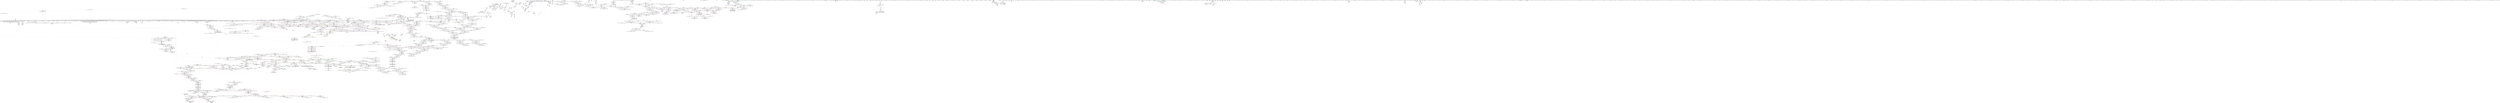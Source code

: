 digraph "SVFG" {
	label="SVFG";

	Node0x559d3043d2c0 [shape=record,color=grey,label="{NodeID: 0\nNullPtr}"];
	Node0x559d3043d2c0 -> Node0x559d30b08d50[style=solid];
	Node0x559d3043d2c0 -> Node0x559d30b08e50[style=solid];
	Node0x559d3043d2c0 -> Node0x559d30b08f20[style=solid];
	Node0x559d3043d2c0 -> Node0x559d30b08ff0[style=solid];
	Node0x559d3043d2c0 -> Node0x559d30b090c0[style=solid];
	Node0x559d3043d2c0 -> Node0x559d30b09190[style=solid];
	Node0x559d3043d2c0 -> Node0x559d30b09260[style=solid];
	Node0x559d3043d2c0 -> Node0x559d30b09330[style=solid];
	Node0x559d3043d2c0 -> Node0x559d30b09400[style=solid];
	Node0x559d3043d2c0 -> Node0x559d30b094d0[style=solid];
	Node0x559d3043d2c0 -> Node0x559d30b095a0[style=solid];
	Node0x559d3043d2c0 -> Node0x559d30b09670[style=solid];
	Node0x559d3043d2c0 -> Node0x559d30b09740[style=solid];
	Node0x559d3043d2c0 -> Node0x559d30b09810[style=solid];
	Node0x559d3043d2c0 -> Node0x559d30b098e0[style=solid];
	Node0x559d3043d2c0 -> Node0x559d30b099b0[style=solid];
	Node0x559d3043d2c0 -> Node0x559d30b09a80[style=solid];
	Node0x559d3043d2c0 -> Node0x559d30b09b50[style=solid];
	Node0x559d3043d2c0 -> Node0x559d30b09c20[style=solid];
	Node0x559d3043d2c0 -> Node0x559d30b09cf0[style=solid];
	Node0x559d3043d2c0 -> Node0x559d30b09dc0[style=solid];
	Node0x559d3043d2c0 -> Node0x559d30b09e90[style=solid];
	Node0x559d3043d2c0 -> Node0x559d30b09f60[style=solid];
	Node0x559d3043d2c0 -> Node0x559d30b0a030[style=solid];
	Node0x559d3043d2c0 -> Node0x559d30b0a100[style=solid];
	Node0x559d3043d2c0 -> Node0x559d30b0a1d0[style=solid];
	Node0x559d3043d2c0 -> Node0x559d30b0a2a0[style=solid];
	Node0x559d3043d2c0 -> Node0x559d30b0a370[style=solid];
	Node0x559d3043d2c0 -> Node0x559d30b0a440[style=solid];
	Node0x559d3043d2c0 -> Node0x559d30b0a510[style=solid];
	Node0x559d3043d2c0 -> Node0x559d30b0a5e0[style=solid];
	Node0x559d3043d2c0 -> Node0x559d30b0a6b0[style=solid];
	Node0x559d3043d2c0 -> Node0x559d30b0a780[style=solid];
	Node0x559d3043d2c0 -> Node0x559d30b0a850[style=solid];
	Node0x559d3043d2c0 -> Node0x559d30b0a920[style=solid];
	Node0x559d3043d2c0 -> Node0x559d30b0a9f0[style=solid];
	Node0x559d3043d2c0 -> Node0x559d30b0aac0[style=solid];
	Node0x559d3043d2c0 -> Node0x559d30b0ab90[style=solid];
	Node0x559d3043d2c0 -> Node0x559d30b0ac60[style=solid];
	Node0x559d3043d2c0 -> Node0x559d30b0ad30[style=solid];
	Node0x559d3043d2c0 -> Node0x559d30b0ae00[style=solid];
	Node0x559d3043d2c0 -> Node0x559d30b0aed0[style=solid];
	Node0x559d3043d2c0 -> Node0x559d30b0afa0[style=solid];
	Node0x559d3043d2c0 -> Node0x559d30b0b070[style=solid];
	Node0x559d3043d2c0 -> Node0x559d30b0b140[style=solid];
	Node0x559d3043d2c0 -> Node0x559d30b0b210[style=solid];
	Node0x559d3043d2c0 -> Node0x559d30b0b2e0[style=solid];
	Node0x559d3043d2c0 -> Node0x559d30b0b3b0[style=solid];
	Node0x559d3043d2c0 -> Node0x559d30b1bc40[style=solid];
	Node0x559d3043d2c0 -> Node0x559d30b1bd10[style=solid];
	Node0x559d3043d2c0 -> Node0x559d30b1bde0[style=solid];
	Node0x559d3043d2c0 -> Node0x559d30b1beb0[style=solid];
	Node0x559d3043d2c0 -> Node0x559d30b1bf80[style=solid];
	Node0x559d3043d2c0 -> Node0x559d30b1c050[style=solid];
	Node0x559d3043d2c0 -> Node0x559d30b1c120[style=solid];
	Node0x559d3043d2c0 -> Node0x559d30b1c1f0[style=solid];
	Node0x559d3043d2c0 -> Node0x559d30b1c2c0[style=solid];
	Node0x559d3043d2c0 -> Node0x559d30b1c390[style=solid];
	Node0x559d3043d2c0 -> Node0x559d30b1c460[style=solid];
	Node0x559d3043d2c0 -> Node0x559d30b1c530[style=solid];
	Node0x559d3043d2c0 -> Node0x559d30b1c600[style=solid];
	Node0x559d3043d2c0 -> Node0x559d30b1c6d0[style=solid];
	Node0x559d3043d2c0 -> Node0x559d30b1c7a0[style=solid];
	Node0x559d3043d2c0 -> Node0x559d30b1c870[style=solid];
	Node0x559d3043d2c0 -> Node0x559d30b1c940[style=solid];
	Node0x559d3043d2c0 -> Node0x559d30b1ca10[style=solid];
	Node0x559d3043d2c0 -> Node0x559d30b1cae0[style=solid];
	Node0x559d3043d2c0 -> Node0x559d30b1cbb0[style=solid];
	Node0x559d3043d2c0 -> Node0x559d30b1cc80[style=solid];
	Node0x559d3043d2c0 -> Node0x559d30b1cd50[style=solid];
	Node0x559d3043d2c0 -> Node0x559d30b1ce20[style=solid];
	Node0x559d3043d2c0 -> Node0x559d30b1cef0[style=solid];
	Node0x559d3043d2c0 -> Node0x559d30b1cfc0[style=solid];
	Node0x559d3043d2c0 -> Node0x559d30b1d090[style=solid];
	Node0x559d3043d2c0 -> Node0x559d30b1d160[style=solid];
	Node0x559d3043d2c0 -> Node0x559d30b1d230[style=solid];
	Node0x559d3043d2c0 -> Node0x559d30b1d300[style=solid];
	Node0x559d3043d2c0 -> Node0x559d30b1d3d0[style=solid];
	Node0x559d3043d2c0 -> Node0x559d30b1d4a0[style=solid];
	Node0x559d3043d2c0 -> Node0x559d30b1d570[style=solid];
	Node0x559d3043d2c0 -> Node0x559d30b1d640[style=solid];
	Node0x559d3043d2c0 -> Node0x559d30b1d710[style=solid];
	Node0x559d3043d2c0 -> Node0x559d30b1d7e0[style=solid];
	Node0x559d3043d2c0 -> Node0x559d30b1d8b0[style=solid];
	Node0x559d3043d2c0 -> Node0x559d30b1d980[style=solid];
	Node0x559d3043d2c0 -> Node0x559d30b1da50[style=solid];
	Node0x559d3043d2c0 -> Node0x559d30b1db20[style=solid];
	Node0x559d3043d2c0 -> Node0x559d30b1dbf0[style=solid];
	Node0x559d3043d2c0 -> Node0x559d30b1dcc0[style=solid];
	Node0x559d3043d2c0 -> Node0x559d30b46c90[style=solid];
	Node0x559d3043d2c0 -> Node0x559d30b4c3b0[style=solid];
	Node0x559d3043d2c0 -> Node0x559d30b50580[style=solid];
	Node0x559d3043d2c0 -> Node0x559d30b868e0[style=solid];
	Node0x559d3043d2c0 -> Node0x559d30b87060[style=solid];
	Node0x559d3043d2c0 -> Node0x559d30b871e0[style=solid];
	Node0x559d3043d2c0 -> Node0x559d30b87660[style=solid];
	Node0x559d3043d2c0:s64 -> Node0x559d30b60570[style=solid,color=red];
	Node0x559d30b0a5e0 [shape=record,color=black,label="{NodeID: 443\n267\<--3\n\<--dummyVal\n__cxx_global_var_init.1\n}"];
	Node0x559d30b0a5e0 -> Node0x559d30b486c0[style=solid];
	Node0x559d30b5c9f0 [shape=record,color=black,label="{NodeID: 3100\n2292 = PHI(1960, )\n|{<s0>213}}"];
	Node0x559d30b5c9f0:s0 -> Node0x559d30b65250[style=solid,color=red];
	Node0x559d30b19bc0 [shape=record,color=red,label="{NodeID: 886\n558\<--557\n\<--arrayidx4\n_Z4initv\n}"];
	Node0x559d30b19bc0 -> Node0x559d30b1e950[style=solid];
	Node0x559d30b4ff00 [shape=record,color=blue,label="{NodeID: 1329\n1748\<--1743\n__k.addr\<--__k\n_ZNSt8_Rb_treeINSt7__cxx1112basic_stringIcSt11char_traitsIcESaIcEEES5_St9_IdentityIS5_ESt4lessIS5_ESaIS5_EE24_M_get_insert_unique_posERKS5_\n}"];
	Node0x559d30b4ff00 -> Node0x559d30b40910[style=dashed];
	Node0x559d30b4ff00 -> Node0x559d30b409e0[style=dashed];
	Node0x559d30b02840 [shape=record,color=green,label="{NodeID: 222\n1399\<--1400\n__p.addr\<--__p.addr_field_insensitive\n_ZN9__gnu_cxx13new_allocatorISt13_Rb_tree_nodeINSt7__cxx1112basic_stringIcSt11char_traitsIcESaIcEEEEE10deallocateEPS8_m\n}"];
	Node0x559d30b02840 -> Node0x559d30b3e6f0[style=solid];
	Node0x559d30b02840 -> Node0x559d30b4de80[style=solid];
	Node0x559d30b26260 [shape=record,color=purple,label="{NodeID: 665\n147\<--8\n\<--_Z5digitB5cxx11\n__cxx_global_var_init.1\n}"];
	Node0x559d30b44ae0 [shape=record,color=red,label="{NodeID: 1108\n2355\<--2343\n\<--__node.addr\n_ZNSt8_Rb_treeINSt7__cxx1112basic_stringIcSt11char_traitsIcESaIcEEES5_St9_IdentityIS5_ESt4lessIS5_ESaIS5_EE17_M_construct_nodeIJS5_EEEvPSt13_Rb_tree_nodeIS5_EDpOT_\n}"];
	Node0x559d30b44ae0 -> Node0x559d30b24d40[style=solid];
	Node0x559d30a83ed0 [shape=record,color=green,label="{NodeID: 1\n7\<--1\n__dso_handle\<--dummyObj\nGlob }"];
	Node0x559d30b0a6b0 [shape=record,color=black,label="{NodeID: 444\n306\<--3\nlpad.val\<--dummyVal\n__cxx_global_var_init.1\n}"];
	Node0x559d30b5cb30 [shape=record,color=black,label="{NodeID: 3101\n2293 = PHI(2302, )\n}"];
	Node0x559d30b5cb30 -> Node0x559d30b24ad0[style=solid];
	Node0x559d30b19c90 [shape=record,color=red,label="{NodeID: 887\n874\<--591\n\<--retval\nmain\n}"];
	Node0x559d30b19c90 -> Node0x559d30b1f4b0[style=solid];
	Node0x559d30b4ffd0 [shape=record,color=blue,label="{NodeID: 1330\n1750\<--1765\n__x\<--call\n_ZNSt8_Rb_treeINSt7__cxx1112basic_stringIcSt11char_traitsIcESaIcEEES5_St9_IdentityIS5_ESt4lessIS5_ESaIS5_EE24_M_get_insert_unique_posERKS5_\n}"];
	Node0x559d30b4ffd0 -> Node0x559d30bdbc10[style=dashed];
	Node0x559d30b02910 [shape=record,color=green,label="{NodeID: 223\n1401\<--1402\n.addr\<--.addr_field_insensitive\n_ZN9__gnu_cxx13new_allocatorISt13_Rb_tree_nodeINSt7__cxx1112basic_stringIcSt11char_traitsIcESaIcEEEEE10deallocateEPS8_m\n}"];
	Node0x559d30b02910 -> Node0x559d30b4df50[style=solid];
	Node0x559d30b26330 [shape=record,color=purple,label="{NodeID: 666\n150\<--8\n\<--_Z5digitB5cxx11\n__cxx_global_var_init.1\n}"];
	Node0x559d30b26330 -> Node0x559d30b470d0[style=solid];
	Node0x559d30b44bb0 [shape=record,color=red,label="{NodeID: 1109\n2359\<--2343\n\<--__node.addr\n_ZNSt8_Rb_treeINSt7__cxx1112basic_stringIcSt11char_traitsIcESaIcEEES5_St9_IdentityIS5_ESt4lessIS5_ESaIS5_EE17_M_construct_nodeIJS5_EEEvPSt13_Rb_tree_nodeIS5_EDpOT_\n|{<s0>220}}"];
	Node0x559d30b44bb0:s0 -> Node0x559d30b630b0[style=solid,color=red];
	Node0x559d3043d230 [shape=record,color=green,label="{NodeID: 2\n21\<--1\n.str\<--dummyObj\nGlob }"];
	Node0x559d30b0a780 [shape=record,color=black,label="{NodeID: 445\n307\<--3\nlpad.val38\<--dummyVal\n__cxx_global_var_init.1\n}"];
	Node0x559d30b5cc70 [shape=record,color=black,label="{NodeID: 3102\n2314 = PHI(2326, )\n}"];
	Node0x559d30b5cc70 -> Node0x559d30b537e0[style=solid];
	Node0x559d30b19d60 [shape=record,color=red,label="{NodeID: 888\n643\<--593\n\<--t\nmain\n}"];
	Node0x559d30b19d60 -> Node0x559d30b85ce0[style=solid];
	Node0x559d30b19d60 -> Node0x559d30b88560[style=solid];
	Node0x559d30b500a0 [shape=record,color=blue,label="{NodeID: 1331\n1752\<--1767\n__y\<--call2\n_ZNSt8_Rb_treeINSt7__cxx1112basic_stringIcSt11char_traitsIcESaIcEEES5_St9_IdentityIS5_ESt4lessIS5_ESaIS5_EE24_M_get_insert_unique_posERKS5_\n}"];
	Node0x559d30b500a0 -> Node0x559d30bdc110[style=dashed];
	Node0x559d30b029e0 [shape=record,color=green,label="{NodeID: 224\n1410\<--1411\n_ZdlPv\<--_ZdlPv_field_insensitive\n}"];
	Node0x559d30b26400 [shape=record,color=purple,label="{NodeID: 667\n153\<--8\n\<--_Z5digitB5cxx11\n__cxx_global_var_init.1\n}"];
	Node0x559d30b44c80 [shape=record,color=red,label="{NodeID: 1110\n2375\<--2343\n\<--__node.addr\n_ZNSt8_Rb_treeINSt7__cxx1112basic_stringIcSt11char_traitsIcESaIcEEES5_St9_IdentityIS5_ESt4lessIS5_ESaIS5_EE17_M_construct_nodeIJS5_EEEvPSt13_Rb_tree_nodeIS5_EDpOT_\n}"];
	Node0x559d30ad1820 [shape=record,color=green,label="{NodeID: 3\n23\<--1\n.str.2\<--dummyObj\nGlob }"];
	Node0x559d30b0a850 [shape=record,color=black,label="{NodeID: 446\n432\<--3\n\<--dummyVal\n_Z8toStringB5cxx11i\n}"];
	Node0x559d30b5cdb0 [shape=record,color=black,label="{NodeID: 3103\n2320 = PHI(1960, )\n|{<s0>216}}"];
	Node0x559d30b5cdb0:s0 -> Node0x559d30b67f10[style=solid,color=red];
	Node0x559d30b19e30 [shape=record,color=red,label="{NodeID: 889\n831\<--595\n\<--cas\nmain\n}"];
	Node0x559d30b19e30 -> Node0x559d30b83ee0[style=solid];
	Node0x559d30b50170 [shape=record,color=blue,label="{NodeID: 1332\n1754\<--1684\n__comp\<--\n_ZNSt8_Rb_treeINSt7__cxx1112basic_stringIcSt11char_traitsIcESaIcEEES5_St9_IdentityIS5_ESt4lessIS5_ESaIS5_EE24_M_get_insert_unique_posERKS5_\n}"];
	Node0x559d30b50170 -> Node0x559d30bdc610[style=dashed];
	Node0x559d30b02ae0 [shape=record,color=green,label="{NodeID: 225\n1417\<--1418\nthis.addr\<--this.addr_field_insensitive\n_ZNSaISt13_Rb_tree_nodeINSt7__cxx1112basic_stringIcSt11char_traitsIcESaIcEEEEED2Ev\n}"];
	Node0x559d30b02ae0 -> Node0x559d30b3e7c0[style=solid];
	Node0x559d30b02ae0 -> Node0x559d30b4e020[style=solid];
	Node0x559d30b264d0 [shape=record,color=purple,label="{NodeID: 668\n156\<--8\n\<--_Z5digitB5cxx11\n__cxx_global_var_init.1\n}"];
	Node0x559d30b264d0 -> Node0x559d30b471a0[style=solid];
	Node0x559d30b44d50 [shape=record,color=red,label="{NodeID: 1111\n2376\<--2343\n\<--__node.addr\n_ZNSt8_Rb_treeINSt7__cxx1112basic_stringIcSt11char_traitsIcESaIcEEES5_St9_IdentityIS5_ESt4lessIS5_ESaIS5_EE17_M_construct_nodeIJS5_EEEvPSt13_Rb_tree_nodeIS5_EDpOT_\n|{<s0>224}}"];
	Node0x559d30b44d50:s0 -> Node0x559d30b65a40[style=solid,color=red];
	Node0x559d30ad18b0 [shape=record,color=green,label="{NodeID: 4\n25\<--1\n.str.3\<--dummyObj\nGlob }"];
	Node0x559d30b0a920 [shape=record,color=black,label="{NodeID: 447\n433\<--3\n\<--dummyVal\n_Z8toStringB5cxx11i\n}"];
	Node0x559d30b0a920 -> Node0x559d30b48fb0[style=solid];
	Node0x559d30b5cef0 [shape=record,color=black,label="{NodeID: 3104\n2332 = PHI(1319, )\n|{<s0>218}}"];
	Node0x559d30b5cef0:s0 -> Node0x559d30b5e8d0[style=solid,color=red];
	Node0x559d30b19f00 [shape=record,color=red,label="{NodeID: 890\n653\<--597\n\<--n\nmain\n}"];
	Node0x559d30b19f00 -> Node0x559d30b886e0[style=solid];
	Node0x559d30b50240 [shape=record,color=blue,label="{NodeID: 1333\n1752\<--1777\n__y\<--\n_ZNSt8_Rb_treeINSt7__cxx1112basic_stringIcSt11char_traitsIcESaIcEEES5_St9_IdentityIS5_ESt4lessIS5_ESaIS5_EE24_M_get_insert_unique_posERKS5_\n}"];
	Node0x559d30b50240 -> Node0x559d30bdc110[style=dashed];
	Node0x559d30b02bb0 [shape=record,color=green,label="{NodeID: 226\n1423\<--1424\n_ZN9__gnu_cxx13new_allocatorISt13_Rb_tree_nodeINSt7__cxx1112basic_stringIcSt11char_traitsIcESaIcEEEEED2Ev\<--_ZN9__gnu_cxx13new_allocatorISt13_Rb_tree_nodeINSt7__cxx1112basic_stringIcSt11char_traitsIcESaIcEEEEED2Ev_field_insensitive\n}"];
	Node0x559d30b265a0 [shape=record,color=purple,label="{NodeID: 669\n159\<--8\n\<--_Z5digitB5cxx11\n__cxx_global_var_init.1\n}"];
	Node0x559d30b44e20 [shape=record,color=red,label="{NodeID: 1112\n2361\<--2345\n\<--__args.addr\n_ZNSt8_Rb_treeINSt7__cxx1112basic_stringIcSt11char_traitsIcESaIcEEES5_St9_IdentityIS5_ESt4lessIS5_ESaIS5_EE17_M_construct_nodeIJS5_EEEvPSt13_Rb_tree_nodeIS5_EDpOT_\n|{<s0>221}}"];
	Node0x559d30b44e20:s0 -> Node0x559d30b667f0[style=solid,color=red];
	Node0x559d30ad1f70 [shape=record,color=green,label="{NodeID: 5\n27\<--1\n.str.4\<--dummyObj\nGlob }"];
	Node0x559d30b0a9f0 [shape=record,color=black,label="{NodeID: 448\n435\<--3\n\<--dummyVal\n_Z8toStringB5cxx11i\n}"];
	Node0x559d30b0a9f0 -> Node0x559d30b49080[style=solid];
	Node0x559d30b5d030 [shape=record,color=black,label="{NodeID: 3105\n2333 = PHI(2402, )\n}"];
	Node0x559d30b5d030 -> Node0x559d30b24c70[style=solid];
	Node0x559d30b19fd0 [shape=record,color=red,label="{NodeID: 891\n702\<--597\n\<--n\nmain\n}"];
	Node0x559d30b19fd0 -> Node0x559d30b87de0[style=solid];
	Node0x559d30c11630 [shape=record,color=yellow,style=double,label="{NodeID: 2441\n25V_1 = ENCHI(MR_25V_0)\npts\{103 \}\nFun[__cxx_global_var_init.1]}"];
	Node0x559d30c11630 -> Node0x559d30b47750[style=dashed];
	Node0x559d30c11630 -> Node0x559d30b478f0[style=dashed];
	Node0x559d30c11630 -> Node0x559d30b47a90[style=dashed];
	Node0x559d30c11630 -> Node0x559d30b47c30[style=dashed];
	Node0x559d30c11630 -> Node0x559d30b47dd0[style=dashed];
	Node0x559d30c11630 -> Node0x559d30b47f70[style=dashed];
	Node0x559d30c11630 -> Node0x559d30b48110[style=dashed];
	Node0x559d30c11630 -> Node0x559d30b482b0[style=dashed];
	Node0x559d30c11630 -> Node0x559d30b48450[style=dashed];
	Node0x559d30c11630 -> Node0x559d30b485f0[style=dashed];
	Node0x559d30b50310 [shape=record,color=blue,label="{NodeID: 1334\n1754\<--1790\n__comp\<--frombool\n_ZNSt8_Rb_treeINSt7__cxx1112basic_stringIcSt11char_traitsIcESaIcEEES5_St9_IdentityIS5_ESt4lessIS5_ESaIS5_EE24_M_get_insert_unique_posERKS5_\n}"];
	Node0x559d30b50310 -> Node0x559d30b40f90[style=dashed];
	Node0x559d30b50310 -> Node0x559d30bdc610[style=dashed];
	Node0x559d30b02cb0 [shape=record,color=green,label="{NodeID: 227\n1428\<--1429\nthis.addr\<--this.addr_field_insensitive\n_ZN9__gnu_cxx13new_allocatorISt13_Rb_tree_nodeINSt7__cxx1112basic_stringIcSt11char_traitsIcESaIcEEEEED2Ev\n}"];
	Node0x559d30b02cb0 -> Node0x559d30b3e890[style=solid];
	Node0x559d30b02cb0 -> Node0x559d30b4e0f0[style=solid];
	Node0x559d30b26670 [shape=record,color=purple,label="{NodeID: 670\n162\<--8\n\<--_Z5digitB5cxx11\n__cxx_global_var_init.1\n}"];
	Node0x559d30b26670 -> Node0x559d30b47270[style=solid];
	Node0x559d30b44ef0 [shape=record,color=red,label="{NodeID: 1113\n2373\<--2347\nexn\<--exn.slot\n_ZNSt8_Rb_treeINSt7__cxx1112basic_stringIcSt11char_traitsIcESaIcEEES5_St9_IdentityIS5_ESt4lessIS5_ESaIS5_EE17_M_construct_nodeIJS5_EEEvPSt13_Rb_tree_nodeIS5_EDpOT_\n}"];
	Node0x559d30ad2000 [shape=record,color=green,label="{NodeID: 6\n29\<--1\n.str.5\<--dummyObj\nGlob }"];
	Node0x559d30b0aac0 [shape=record,color=black,label="{NodeID: 449\n439\<--3\n\<--dummyVal\n_Z8toStringB5cxx11i\n}"];
	Node0x559d30b5d170 [shape=record,color=black,label="{NodeID: 3106\n1113 = PHI(999, 1081, 1153, 1280, 1300, 2197, 2397, )\n0th arg __clang_call_terminate }"];
	Node0x559d30b1a0a0 [shape=record,color=red,label="{NodeID: 892\n720\<--597\n\<--n\nmain\n}"];
	Node0x559d30b1a0a0 -> Node0x559d30b87ae0[style=solid];
	Node0x559d30c11710 [shape=record,color=yellow,style=double,label="{NodeID: 2442\n27V_1 = ENCHI(MR_27V_0)\npts\{105 \}\nFun[__cxx_global_var_init.1]}"];
	Node0x559d30c11710 -> Node0x559d30b47820[style=dashed];
	Node0x559d30c11710 -> Node0x559d30b479c0[style=dashed];
	Node0x559d30c11710 -> Node0x559d30b47b60[style=dashed];
	Node0x559d30c11710 -> Node0x559d30b47d00[style=dashed];
	Node0x559d30c11710 -> Node0x559d30b47ea0[style=dashed];
	Node0x559d30c11710 -> Node0x559d30b48040[style=dashed];
	Node0x559d30c11710 -> Node0x559d30b481e0[style=dashed];
	Node0x559d30c11710 -> Node0x559d30b48380[style=dashed];
	Node0x559d30c11710 -> Node0x559d30b48520[style=dashed];
	Node0x559d30c11710 -> Node0x559d30b486c0[style=dashed];
	Node0x559d30b503e0 [shape=record,color=blue,label="{NodeID: 1335\n1750\<--1803\n__x\<--cond\n_ZNSt8_Rb_treeINSt7__cxx1112basic_stringIcSt11char_traitsIcESaIcEEES5_St9_IdentityIS5_ESt4lessIS5_ESaIS5_EE24_M_get_insert_unique_posERKS5_\n}"];
	Node0x559d30b503e0 -> Node0x559d30bdbc10[style=dashed];
	Node0x559d30b0b460 [shape=record,color=green,label="{NodeID: 228\n1436\<--1437\n__first\<--__first_field_insensitive\n_ZSt9__reverseIN9__gnu_cxx17__normal_iteratorIPcNSt7__cxx1112basic_stringIcSt11char_traitsIcESaIcEEEEEEvT_SA_St26random_access_iterator_tag\n|{|<s2>141|<s3>143|<s4>147}}"];
	Node0x559d30b0b460 -> Node0x559d30b21120[style=solid];
	Node0x559d30b0b460 -> Node0x559d30b14190[style=solid];
	Node0x559d30b0b460:s2 -> Node0x559d30b62140[style=solid,color=red];
	Node0x559d30b0b460:s3 -> Node0x559d30b67ad0[style=solid,color=red];
	Node0x559d30b0b460:s4 -> Node0x559d30b65bc0[style=solid,color=red];
	Node0x559d30b26740 [shape=record,color=purple,label="{NodeID: 671\n165\<--8\n\<--_Z5digitB5cxx11\n__cxx_global_var_init.1\n}"];
	Node0x559d30be4d10 [shape=record,color=black,label="{NodeID: 2221\nMR_12V_5 = PHI(MR_12V_6, MR_12V_4, )\npts\{6140001 \}\n|{|<s3>80}}"];
	Node0x559d30be4d10 -> Node0x559d30be4d10[style=dashed];
	Node0x559d30be4d10 -> Node0x559d30bea210[style=dashed];
	Node0x559d30be4d10 -> Node0x559d30bfc110[style=dashed];
	Node0x559d30be4d10:s3 -> Node0x559d30c0f540[style=dashed,color=red];
	Node0x559d30b44fc0 [shape=record,color=red,label="{NodeID: 1114\n2391\<--2347\nexn7\<--exn.slot\n_ZNSt8_Rb_treeINSt7__cxx1112basic_stringIcSt11char_traitsIcESaIcEEES5_St9_IdentityIS5_ESt4lessIS5_ESaIS5_EE17_M_construct_nodeIJS5_EEEvPSt13_Rb_tree_nodeIS5_EDpOT_\n}"];
	Node0x559d30ad05f0 [shape=record,color=green,label="{NodeID: 7\n31\<--1\n.str.6\<--dummyObj\nGlob }"];
	Node0x559d30b0ab90 [shape=record,color=black,label="{NodeID: 450\n440\<--3\n\<--dummyVal\n_Z8toStringB5cxx11i\n}"];
	Node0x559d30b0ab90 -> Node0x559d30b49150[style=solid];
	Node0x559d30b5d790 [shape=record,color=black,label="{NodeID: 3107\n1878 = PHI(1648, )\n0th arg _ZNSt8_Rb_treeINSt7__cxx1112basic_stringIcSt11char_traitsIcESaIcEEES5_St9_IdentityIS5_ESt4lessIS5_ESaIS5_EE10_M_insert_IS5_NSB_11_Alloc_nodeEEESt17_Rb_tree_iteratorIS5_EPSt18_Rb_tree_node_baseSH_OT_RT0_ }"];
	Node0x559d30b5d790 -> Node0x559d30b50a60[style=solid];
	Node0x559d30b1a170 [shape=record,color=red,label="{NodeID: 893\n729\<--597\n\<--n\nmain\n}"];
	Node0x559d30b1a170 -> Node0x559d30b87c60[style=solid];
	Node0x559d30b504b0 [shape=record,color=blue,label="{NodeID: 1336\n1814\<--1811\ncoerce.dive\<--call8\n_ZNSt8_Rb_treeINSt7__cxx1112basic_stringIcSt11char_traitsIcESaIcEEES5_St9_IdentityIS5_ESt4lessIS5_ESaIS5_EE24_M_get_insert_unique_posERKS5_\n|{|<s1>178}}"];
	Node0x559d30b504b0 -> Node0x559d30bd8f10[style=dashed];
	Node0x559d30b504b0:s1 -> Node0x559d30c17fe0[style=dashed,color=red];
	Node0x559d30b0b4f0 [shape=record,color=green,label="{NodeID: 229\n1438\<--1439\n__last\<--__last_field_insensitive\n_ZSt9__reverseIN9__gnu_cxx17__normal_iteratorIPcNSt7__cxx1112basic_stringIcSt11char_traitsIcESaIcEEEEEEvT_SA_St26random_access_iterator_tag\n|{|<s2>141|<s3>142|<s4>143|<s5>148}}"];
	Node0x559d30b0b4f0 -> Node0x559d30b211f0[style=solid];
	Node0x559d30b0b4f0 -> Node0x559d30b14260[style=solid];
	Node0x559d30b0b4f0:s2 -> Node0x559d30b62250[style=solid,color=red];
	Node0x559d30b0b4f0:s3 -> Node0x559d30b63500[style=solid,color=red];
	Node0x559d30b0b4f0:s4 -> Node0x559d30b67be0[style=solid,color=red];
	Node0x559d30b0b4f0:s5 -> Node0x559d30b63500[style=solid,color=red];
	Node0x559d30b26810 [shape=record,color=purple,label="{NodeID: 672\n168\<--8\n\<--_Z5digitB5cxx11\n__cxx_global_var_init.1\n}"];
	Node0x559d30b26810 -> Node0x559d30b47340[style=solid];
	Node0x559d30be5210 [shape=record,color=black,label="{NodeID: 2222\nMR_145V_5 = PHI(MR_145V_6, MR_145V_4, )\npts\{6140002 \}\n|{|<s2>80}}"];
	Node0x559d30be5210 -> Node0x559d30be5210[style=dashed];
	Node0x559d30be5210 -> Node0x559d30bfc610[style=dashed];
	Node0x559d30be5210:s2 -> Node0x559d30c0f540[style=dashed,color=red];
	Node0x559d30b45090 [shape=record,color=red,label="{NodeID: 1115\n2392\<--2349\nsel\<--ehselector.slot\n_ZNSt8_Rb_treeINSt7__cxx1112basic_stringIcSt11char_traitsIcESaIcEEES5_St9_IdentityIS5_ESt4lessIS5_ESaIS5_EE17_M_construct_nodeIJS5_EEEvPSt13_Rb_tree_nodeIS5_EDpOT_\n}"];
	Node0x559d30ad0680 [shape=record,color=green,label="{NodeID: 8\n33\<--1\n.str.7\<--dummyObj\nGlob }"];
	Node0x559d30b0ac60 [shape=record,color=black,label="{NodeID: 451\n442\<--3\n\<--dummyVal\n_Z8toStringB5cxx11i\n}"];
	Node0x559d30b0ac60 -> Node0x559d30b49220[style=solid];
	Node0x559d30b5d8a0 [shape=record,color=black,label="{NodeID: 3108\n1879 = PHI(1671, )\n1st arg _ZNSt8_Rb_treeINSt7__cxx1112basic_stringIcSt11char_traitsIcESaIcEEES5_St9_IdentityIS5_ESt4lessIS5_ESaIS5_EE10_M_insert_IS5_NSB_11_Alloc_nodeEEESt17_Rb_tree_iteratorIS5_EPSt18_Rb_tree_node_baseSH_OT_RT0_ }"];
	Node0x559d30b5d8a0 -> Node0x559d30b50b30[style=solid];
	Node0x559d30b1a240 [shape=record,color=red,label="{NodeID: 894\n777\<--597\n\<--n\nmain\n}"];
	Node0x559d30b1a240 -> Node0x559d30b877e0[style=solid];
	Node0x559d30b50580 [shape=record,color=blue, style = dotted,label="{NodeID: 1337\n1760\<--3\nref.tmp20\<--dummyVal\n_ZNSt8_Rb_treeINSt7__cxx1112basic_stringIcSt11char_traitsIcESaIcEEES5_St9_IdentityIS5_ESt4lessIS5_ESaIS5_EE24_M_get_insert_unique_posERKS5_\n|{|<s1>184}}"];
	Node0x559d30b50580 -> Node0x559d30bd8510[style=dashed];
	Node0x559d30b50580:s1 -> Node0x559d30c0fae0[style=dashed,color=red];
	Node0x559d30b0b5c0 [shape=record,color=green,label="{NodeID: 230\n1440\<--1441\n\<--field_insensitive\n_ZSt9__reverseIN9__gnu_cxx17__normal_iteratorIPcNSt7__cxx1112basic_stringIcSt11char_traitsIcESaIcEEEEEEvT_SA_St26random_access_iterator_tag\n}"];
	Node0x559d30b268e0 [shape=record,color=purple,label="{NodeID: 673\n171\<--8\n\<--_Z5digitB5cxx11\n__cxx_global_var_init.1\n}"];
	Node0x559d30be5710 [shape=record,color=black,label="{NodeID: 2223\nMR_147V_5 = PHI(MR_147V_6, MR_147V_4, )\npts\{6140003 \}\n|{|<s2>80}}"];
	Node0x559d30be5710 -> Node0x559d30bd5d10[style=dashed];
	Node0x559d30be5710 -> Node0x559d30be5710[style=dashed];
	Node0x559d30be5710:s2 -> Node0x559d30c0f540[style=dashed,color=red];
	Node0x559d30b45160 [shape=record,color=red,label="{NodeID: 1116\n2411\<--2405\n\<--__a.addr\n_ZNSt16allocator_traitsISaISt13_Rb_tree_nodeINSt7__cxx1112basic_stringIcSt11char_traitsIcESaIcEEEEEE8allocateERS8_m\n}"];
	Node0x559d30b45160 -> Node0x559d30b24ee0[style=solid];
	Node0x559d30ad0740 [shape=record,color=green,label="{NodeID: 9\n35\<--1\n.str.8\<--dummyObj\nGlob }"];
	Node0x559d30b0ad30 [shape=record,color=black,label="{NodeID: 452\n471\<--3\nlpad.val\<--dummyVal\n_Z8toStringB5cxx11i\n}"];
	Node0x559d30b5d9b0 [shape=record,color=black,label="{NodeID: 3109\n1880 = PHI(1673, )\n2nd arg _ZNSt8_Rb_treeINSt7__cxx1112basic_stringIcSt11char_traitsIcESaIcEEES5_St9_IdentityIS5_ESt4lessIS5_ESaIS5_EE10_M_insert_IS5_NSB_11_Alloc_nodeEEESt17_Rb_tree_iteratorIS5_EPSt18_Rb_tree_node_baseSH_OT_RT0_ }"];
	Node0x559d30b5d9b0 -> Node0x559d30b50c00[style=solid];
	Node0x559d30b1a310 [shape=record,color=red,label="{NodeID: 895\n652\<--599\n\<--i\nmain\n}"];
	Node0x559d30b1a310 -> Node0x559d30b886e0[style=solid];
	Node0x559d30b50650 [shape=record,color=blue,label="{NodeID: 1338\n1854\<--1852\nthis.addr\<--this\n_ZNKSt9_IdentityINSt7__cxx1112basic_stringIcSt11char_traitsIcESaIcEEEEclERS5_\n}"];
	Node0x559d30b50650 -> Node0x559d30b412d0[style=dashed];
	Node0x559d30b0b690 [shape=record,color=green,label="{NodeID: 231\n1442\<--1443\nagg.tmp\<--agg.tmp_field_insensitive\n_ZSt9__reverseIN9__gnu_cxx17__normal_iteratorIPcNSt7__cxx1112basic_stringIcSt11char_traitsIcESaIcEEEEEEvT_SA_St26random_access_iterator_tag\n}"];
	Node0x559d30b0b690 -> Node0x559d30b212c0[style=solid];
	Node0x559d30b0b690 -> Node0x559d30b14330[style=solid];
	Node0x559d30b269b0 [shape=record,color=purple,label="{NodeID: 674\n174\<--8\n\<--_Z5digitB5cxx11\n__cxx_global_var_init.1\n}"];
	Node0x559d30b269b0 -> Node0x559d30b47410[style=solid];
	Node0x559d30be5c10 [shape=record,color=black,label="{NodeID: 2224\nMR_149V_5 = PHI(MR_149V_6, MR_149V_4, )\npts\{6140004 \}\n|{|<s2>80}}"];
	Node0x559d30be5c10 -> Node0x559d30be5c10[style=dashed];
	Node0x559d30be5c10 -> Node0x559d30bfd010[style=dashed];
	Node0x559d30be5c10:s2 -> Node0x559d30c0f540[style=dashed,color=red];
	Node0x559d30b45230 [shape=record,color=red,label="{NodeID: 1117\n2413\<--2407\n\<--__n.addr\n_ZNSt16allocator_traitsISaISt13_Rb_tree_nodeINSt7__cxx1112basic_stringIcSt11char_traitsIcESaIcEEEEEE8allocateERS8_m\n|{<s0>228}}"];
	Node0x559d30b45230:s0 -> Node0x559d30b60430[style=solid,color=red];
	Node0x559d30ad0800 [shape=record,color=green,label="{NodeID: 10\n37\<--1\n.str.9\<--dummyObj\nGlob }"];
	Node0x559d30b0ae00 [shape=record,color=black,label="{NodeID: 453\n472\<--3\nlpad.val10\<--dummyVal\n_Z8toStringB5cxx11i\n}"];
	Node0x559d30b5dac0 [shape=record,color=black,label="{NodeID: 3110\n1881 = PHI(1675, )\n3rd arg _ZNSt8_Rb_treeINSt7__cxx1112basic_stringIcSt11char_traitsIcESaIcEEES5_St9_IdentityIS5_ESt4lessIS5_ESaIS5_EE10_M_insert_IS5_NSB_11_Alloc_nodeEEESt17_Rb_tree_iteratorIS5_EPSt18_Rb_tree_node_baseSH_OT_RT0_ }"];
	Node0x559d30b5dac0 -> Node0x559d30b50cd0[style=solid];
	Node0x559d30b1a3e0 [shape=record,color=red,label="{NodeID: 896\n661\<--599\n\<--i\nmain\n}"];
	Node0x559d30b1a3e0 -> Node0x559d30b1ec90[style=solid];
	Node0x559d30b50720 [shape=record,color=blue,label="{NodeID: 1339\n1856\<--1853\n__x.addr\<--__x\n_ZNKSt9_IdentityINSt7__cxx1112basic_stringIcSt11char_traitsIcESaIcEEEEclERS5_\n}"];
	Node0x559d30b50720 -> Node0x559d30b413a0[style=dashed];
	Node0x559d30b0b760 [shape=record,color=green,label="{NodeID: 232\n1444\<--1445\nagg.tmp4\<--agg.tmp4_field_insensitive\n_ZSt9__reverseIN9__gnu_cxx17__normal_iteratorIPcNSt7__cxx1112basic_stringIcSt11char_traitsIcESaIcEEEEEEvT_SA_St26random_access_iterator_tag\n}"];
	Node0x559d30b0b760 -> Node0x559d30b21390[style=solid];
	Node0x559d30b0b760 -> Node0x559d30b14400[style=solid];
	Node0x559d30b26a80 [shape=record,color=purple,label="{NodeID: 675\n177\<--8\n\<--_Z5digitB5cxx11\n__cxx_global_var_init.1\n}"];
	Node0x559d30b45300 [shape=record,color=red,label="{NodeID: 1118\n2431\<--2422\nthis1\<--this.addr\n_ZN9__gnu_cxx13new_allocatorISt13_Rb_tree_nodeINSt7__cxx1112basic_stringIcSt11char_traitsIcESaIcEEEEE8allocateEmPKv\n|{<s0>229}}"];
	Node0x559d30b45300:s0 -> Node0x559d30b626f0[style=solid,color=red];
	Node0x559d30ad0900 [shape=record,color=green,label="{NodeID: 11\n39\<--1\n.str.10\<--dummyObj\nGlob }"];
	Node0x559d30b0aed0 [shape=record,color=black,label="{NodeID: 454\n567\<--3\n\<--dummyVal\n_Z4initv\n}"];
	Node0x559d30b5dbd0 [shape=record,color=black,label="{NodeID: 3111\n1882 = PHI(1636, )\n4th arg _ZNSt8_Rb_treeINSt7__cxx1112basic_stringIcSt11char_traitsIcESaIcEEES5_St9_IdentityIS5_ESt4lessIS5_ESaIS5_EE10_M_insert_IS5_NSB_11_Alloc_nodeEEESt17_Rb_tree_iteratorIS5_EPSt18_Rb_tree_node_baseSH_OT_RT0_ }"];
	Node0x559d30b5dbd0 -> Node0x559d30b50da0[style=solid];
	Node0x559d30b1a4b0 [shape=record,color=red,label="{NodeID: 897\n667\<--599\n\<--i\nmain\n}"];
	Node0x559d30b1a4b0 -> Node0x559d30b85b60[style=solid];
	Node0x559d30b507f0 [shape=record,color=blue,label="{NodeID: 1340\n1866\<--1864\nthis.addr\<--this\n_ZNSt8_Rb_treeINSt7__cxx1112basic_stringIcSt11char_traitsIcESaIcEEES5_St9_IdentityIS5_ESt4lessIS5_ESaIS5_EE11_Alloc_nodeC2ERSB_\n}"];
	Node0x559d30b507f0 -> Node0x559d30b41470[style=dashed];
	Node0x559d30b0b830 [shape=record,color=green,label="{NodeID: 233\n1451\<--1452\n_ZN9__gnu_cxxeqIPcNSt7__cxx1112basic_stringIcSt11char_traitsIcESaIcEEEEEbRKNS_17__normal_iteratorIT_T0_EESD_\<--_ZN9__gnu_cxxeqIPcNSt7__cxx1112basic_stringIcSt11char_traitsIcESaIcEEEEEbRKNS_17__normal_iteratorIT_T0_EESD__field_insensitive\n}"];
	Node0x559d30b26b50 [shape=record,color=purple,label="{NodeID: 676\n180\<--8\n\<--_Z5digitB5cxx11\n__cxx_global_var_init.1\n}"];
	Node0x559d30b26b50 -> Node0x559d30b474e0[style=solid];
	Node0x559d30b453d0 [shape=record,color=red,label="{NodeID: 1119\n2432\<--2424\n\<--__n.addr\n_ZN9__gnu_cxx13new_allocatorISt13_Rb_tree_nodeINSt7__cxx1112basic_stringIcSt11char_traitsIcESaIcEEEEE8allocateEmPKv\n}"];
	Node0x559d30b453d0 -> Node0x559d30b85e60[style=solid];
	Node0x559d30ad0a00 [shape=record,color=green,label="{NodeID: 12\n48\<--1\n.str.11\<--dummyObj\nGlob }"];
	Node0x559d30b0afa0 [shape=record,color=black,label="{NodeID: 455\n568\<--3\n\<--dummyVal\n_Z4initv\n}"];
	Node0x559d30b0afa0 -> Node0x559d30b49be0[style=solid];
	Node0x559d30b5dce0 [shape=record,color=black,label="{NodeID: 3112\n2534 = PHI(1723, )\n0th arg _ZNSt23_Rb_tree_const_iteratorINSt7__cxx1112basic_stringIcSt11char_traitsIcESaIcEEEEC2ERKSt17_Rb_tree_iteratorIS5_E }"];
	Node0x559d30b5dce0 -> Node0x559d30b54b60[style=solid];
	Node0x559d30b1a580 [shape=record,color=red,label="{NodeID: 898\n695\<--599\n\<--i\nmain\n}"];
	Node0x559d30b1a580 -> Node0x559d30b88260[style=solid];
	Node0x559d30b508c0 [shape=record,color=blue,label="{NodeID: 1341\n1868\<--1865\n__t.addr\<--__t\n_ZNSt8_Rb_treeINSt7__cxx1112basic_stringIcSt11char_traitsIcESaIcEEES5_St9_IdentityIS5_ESt4lessIS5_ESaIS5_EE11_Alloc_nodeC2ERSB_\n}"];
	Node0x559d30b508c0 -> Node0x559d30b41540[style=dashed];
	Node0x559d30b0b900 [shape=record,color=green,label="{NodeID: 234\n1456\<--1457\n_ZN9__gnu_cxx17__normal_iteratorIPcNSt7__cxx1112basic_stringIcSt11char_traitsIcESaIcEEEEmmEv\<--_ZN9__gnu_cxx17__normal_iteratorIPcNSt7__cxx1112basic_stringIcSt11char_traitsIcESaIcEEEEmmEv_field_insensitive\n}"];
	Node0x559d30b26c20 [shape=record,color=purple,label="{NodeID: 677\n183\<--8\n\<--_Z5digitB5cxx11\n__cxx_global_var_init.1\n}"];
	Node0x559d30be6b10 [shape=record,color=black,label="{NodeID: 2227\nMR_335V_5 = PHI(MR_335V_3, MR_335V_2, )\npts\{17570000 \}\n|{|<s2>184}}"];
	Node0x559d30be6b10 -> Node0x559d30b41130[style=dashed];
	Node0x559d30be6b10 -> Node0x559d30bd8a10[style=dashed];
	Node0x559d30be6b10:s2 -> Node0x559d30c10050[style=dashed,color=red];
	Node0x559d30b454a0 [shape=record,color=red,label="{NodeID: 1120\n2442\<--2424\n\<--__n.addr\n_ZN9__gnu_cxx13new_allocatorISt13_Rb_tree_nodeINSt7__cxx1112basic_stringIcSt11char_traitsIcESaIcEEEEE8allocateEmPKv\n}"];
	Node0x559d30b454a0 -> Node0x559d30b83be0[style=solid];
	Node0x559d30ad0b00 [shape=record,color=green,label="{NodeID: 13\n50\<--1\n.str.12\<--dummyObj\nGlob }"];
	Node0x559d30b0b070 [shape=record,color=black,label="{NodeID: 456\n570\<--3\n\<--dummyVal\n_Z4initv\n}"];
	Node0x559d30b0b070 -> Node0x559d30b49cb0[style=solid];
	Node0x559d30b5ddf0 [shape=record,color=black,label="{NodeID: 3113\n2535 = PHI(1725, )\n1st arg _ZNSt23_Rb_tree_const_iteratorINSt7__cxx1112basic_stringIcSt11char_traitsIcESaIcEEEEC2ERKSt17_Rb_tree_iteratorIS5_E }"];
	Node0x559d30b5ddf0 -> Node0x559d30b54c30[style=solid];
	Node0x559d30b1a650 [shape=record,color=red,label="{NodeID: 899\n705\<--599\n\<--i\nmain\n}"];
	Node0x559d30b1a650 -> Node0x559d30b859e0[style=solid];
	Node0x559d30c11d90 [shape=record,color=yellow,style=double,label="{NodeID: 2449\n65V_1 = ENCHI(MR_65V_0)\npts\{14370000 14390000 \}\nFun[_ZN9__gnu_cxxeqIPcNSt7__cxx1112basic_stringIcSt11char_traitsIcESaIcEEEEEbRKNS_17__normal_iteratorIT_T0_EESD_]}"];
	Node0x559d30c11d90 -> Node0x559d30b3eca0[style=dashed];
	Node0x559d30c11d90 -> Node0x559d30b3ed70[style=dashed];
	Node0x559d30b50990 [shape=record,color=blue,label="{NodeID: 1342\n1873\<--1874\n_M_t\<--\n_ZNSt8_Rb_treeINSt7__cxx1112basic_stringIcSt11char_traitsIcESaIcEEES5_St9_IdentityIS5_ESt4lessIS5_ESaIS5_EE11_Alloc_nodeC2ERSB_\n|{<s0>161}}"];
	Node0x559d30b50990:s0 -> Node0x559d30c34060[style=dashed,color=blue];
	Node0x559d30b0ba00 [shape=record,color=green,label="{NodeID: 235\n1460\<--1461\n_ZN9__gnu_cxxltIPcNSt7__cxx1112basic_stringIcSt11char_traitsIcESaIcEEEEEbRKNS_17__normal_iteratorIT_T0_EESD_\<--_ZN9__gnu_cxxltIPcNSt7__cxx1112basic_stringIcSt11char_traitsIcESaIcEEEEEbRKNS_17__normal_iteratorIT_T0_EESD__field_insensitive\n}"];
	Node0x559d30b26cf0 [shape=record,color=purple,label="{NodeID: 678\n186\<--8\n\<--_Z5digitB5cxx11\n__cxx_global_var_init.1\n}"];
	Node0x559d30b26cf0 -> Node0x559d30b475b0[style=solid];
	Node0x559d30b45570 [shape=record,color=red,label="{NodeID: 1121\n2456\<--2453\nthis1\<--this.addr\n_ZNK9__gnu_cxx13new_allocatorISt13_Rb_tree_nodeINSt7__cxx1112basic_stringIcSt11char_traitsIcESaIcEEEEE8max_sizeEv\n}"];
	Node0x559d30ad0c00 [shape=record,color=green,label="{NodeID: 14\n52\<--1\n.str.13\<--dummyObj\nGlob }"];
	Node0x559d30b0b140 [shape=record,color=black,label="{NodeID: 457\n577\<--3\nlpad.val\<--dummyVal\n_Z4initv\n}"];
	Node0x559d30b5df00 [shape=record,color=black,label="{NodeID: 3114\n1617 = PHI(1591, 1597, 1587, )\n0th arg _ZSt4moveIRcEONSt16remove_referenceIT_E4typeEOS2_ }"];
	Node0x559d30b5df00 -> Node0x559d30b4f3a0[style=solid];
	Node0x559d30b1a720 [shape=record,color=red,label="{NodeID: 900\n752\<--599\n\<--i\nmain\n}"];
	Node0x559d30b1a720 -> Node0x559d30b856e0[style=solid];
	Node0x559d30b50a60 [shape=record,color=blue,label="{NodeID: 1343\n1885\<--1878\nthis.addr\<--this\n_ZNSt8_Rb_treeINSt7__cxx1112basic_stringIcSt11char_traitsIcESaIcEEES5_St9_IdentityIS5_ESt4lessIS5_ESaIS5_EE10_M_insert_IS5_NSB_11_Alloc_nodeEEESt17_Rb_tree_iteratorIS5_EPSt18_Rb_tree_node_baseSH_OT_RT0_\n}"];
	Node0x559d30b50a60 -> Node0x559d30b41610[style=dashed];
	Node0x559d30b0bb00 [shape=record,color=green,label="{NodeID: 236\n1474\<--1475\n_ZSt9iter_swapIN9__gnu_cxx17__normal_iteratorIPcNSt7__cxx1112basic_stringIcSt11char_traitsIcESaIcEEEEES9_EvT_T0_\<--_ZSt9iter_swapIN9__gnu_cxx17__normal_iteratorIPcNSt7__cxx1112basic_stringIcSt11char_traitsIcESaIcEEEEES9_EvT_T0__field_insensitive\n}"];
	Node0x559d30b26dc0 [shape=record,color=purple,label="{NodeID: 679\n189\<--8\n\<--_Z5digitB5cxx11\n__cxx_global_var_init.1\n}"];
	Node0x559d30b45640 [shape=record,color=red,label="{NodeID: 1122\n2475\<--2466\n\<--__a.addr\n_ZNSt16allocator_traitsISaISt13_Rb_tree_nodeINSt7__cxx1112basic_stringIcSt11char_traitsIcESaIcEEEEEE9constructIS6_JS6_EEEvRS8_PT_DpOT0_\n}"];
	Node0x559d30b45640 -> Node0x559d30b252f0[style=solid];
	Node0x559d30ad0d00 [shape=record,color=green,label="{NodeID: 15\n54\<--1\nstdin\<--dummyObj\nGlob }"];
	Node0x559d30b0b210 [shape=record,color=black,label="{NodeID: 458\n578\<--3\nlpad.val7\<--dummyVal\n_Z4initv\n}"];
	Node0x559d30b5e090 [shape=record,color=black,label="{NodeID: 3115\n1373 = PHI(1293, )\n0th arg _ZNSt16allocator_traitsISaISt13_Rb_tree_nodeINSt7__cxx1112basic_stringIcSt11char_traitsIcESaIcEEEEEE10deallocateERS8_PS7_m }"];
	Node0x559d30b5e090 -> Node0x559d30b4db40[style=solid];
	Node0x559d30b1a7f0 [shape=record,color=red,label="{NodeID: 901\n789\<--599\n\<--i\nmain\n}"];
	Node0x559d30b1a7f0 -> Node0x559d30b84660[style=solid];
	Node0x559d30b50b30 [shape=record,color=blue,label="{NodeID: 1344\n1887\<--1879\n__x.addr\<--__x\n_ZNSt8_Rb_treeINSt7__cxx1112basic_stringIcSt11char_traitsIcESaIcEEES5_St9_IdentityIS5_ESt4lessIS5_ESaIS5_EE10_M_insert_IS5_NSB_11_Alloc_nodeEEESt17_Rb_tree_iteratorIS5_EPSt18_Rb_tree_node_baseSH_OT_RT0_\n}"];
	Node0x559d30b50b30 -> Node0x559d30b416e0[style=dashed];
	Node0x559d30b0bc00 [shape=record,color=green,label="{NodeID: 237\n1477\<--1478\n_ZN9__gnu_cxx17__normal_iteratorIPcNSt7__cxx1112basic_stringIcSt11char_traitsIcESaIcEEEEppEv\<--_ZN9__gnu_cxx17__normal_iteratorIPcNSt7__cxx1112basic_stringIcSt11char_traitsIcESaIcEEEEppEv_field_insensitive\n}"];
	Node0x559d30b26e90 [shape=record,color=purple,label="{NodeID: 680\n291\<--8\n\<--_Z5digitB5cxx11\n__cxx_global_var_init.1\n}"];
	Node0x559d30b26e90 -> Node0x559d30b86d60[style=solid];
	Node0x559d30b45710 [shape=record,color=red,label="{NodeID: 1123\n2477\<--2468\n\<--__p.addr\n_ZNSt16allocator_traitsISaISt13_Rb_tree_nodeINSt7__cxx1112basic_stringIcSt11char_traitsIcESaIcEEEEEE9constructIS6_JS6_EEEvRS8_PT_DpOT0_\n|{<s0>233}}"];
	Node0x559d30b45710:s0 -> Node0x559d30b5fa30[style=solid,color=red];
	Node0x559d30ad0e00 [shape=record,color=green,label="{NodeID: 16\n55\<--1\n.str.14\<--dummyObj\nGlob }"];
	Node0x559d30b0b2e0 [shape=record,color=black,label="{NodeID: 459\n671\<--3\n\<--dummyVal\nmain\n}"];
	Node0x559d30b5e1a0 [shape=record,color=black,label="{NodeID: 3116\n1374 = PHI(1294, )\n1st arg _ZNSt16allocator_traitsISaISt13_Rb_tree_nodeINSt7__cxx1112basic_stringIcSt11char_traitsIcESaIcEEEEEE10deallocateERS8_PS7_m }"];
	Node0x559d30b5e1a0 -> Node0x559d30b4dc10[style=solid];
	Node0x559d30b1a8c0 [shape=record,color=red,label="{NodeID: 902\n805\<--599\n\<--i\nmain\n}"];
	Node0x559d30b1a8c0 -> Node0x559d30b841e0[style=solid];
	Node0x559d30b50c00 [shape=record,color=blue,label="{NodeID: 1345\n1889\<--1880\n__p.addr\<--__p\n_ZNSt8_Rb_treeINSt7__cxx1112basic_stringIcSt11char_traitsIcESaIcEEES5_St9_IdentityIS5_ESt4lessIS5_ESaIS5_EE10_M_insert_IS5_NSB_11_Alloc_nodeEEESt17_Rb_tree_iteratorIS5_EPSt18_Rb_tree_node_baseSH_OT_RT0_\n}"];
	Node0x559d30b50c00 -> Node0x559d30b417b0[style=dashed];
	Node0x559d30b50c00 -> Node0x559d30b41880[style=dashed];
	Node0x559d30b50c00 -> Node0x559d30b41950[style=dashed];
	Node0x559d30b0bd00 [shape=record,color=green,label="{NodeID: 238\n1489\<--1490\nretval\<--retval_field_insensitive\n_ZSt19__iterator_categoryIN9__gnu_cxx17__normal_iteratorIPcNSt7__cxx1112basic_stringIcSt11char_traitsIcESaIcEEEEEENSt15iterator_traitsIT_E17iterator_categoryERKSB_\n}"];
	Node0x559d30b26f60 [shape=record,color=purple,label="{NodeID: 681\n299\<--8\n\<--_Z5digitB5cxx11\n__cxx_global_var_init.1\n}"];
	Node0x559d30b26f60 -> Node0x559d30b86be0[style=solid];
	Node0x559d30b457e0 [shape=record,color=red,label="{NodeID: 1124\n2478\<--2470\n\<--__args.addr\n_ZNSt16allocator_traitsISaISt13_Rb_tree_nodeINSt7__cxx1112basic_stringIcSt11char_traitsIcESaIcEEEEEE9constructIS6_JS6_EEEvRS8_PT_DpOT0_\n|{<s0>232}}"];
	Node0x559d30b457e0:s0 -> Node0x559d30b667f0[style=solid,color=red];
	Node0x559d30ad0f00 [shape=record,color=green,label="{NodeID: 17\n57\<--1\n.str.15\<--dummyObj\nGlob }"];
	Node0x559d30b0b3b0 [shape=record,color=black,label="{NodeID: 460\n672\<--3\n\<--dummyVal\nmain\n}"];
	Node0x559d30b0b3b0 -> Node0x559d30b4a260[style=solid];
	Node0x559d30b5e2b0 [shape=record,color=black,label="{NodeID: 3117\n1375 = PHI(843, )\n2nd arg _ZNSt16allocator_traitsISaISt13_Rb_tree_nodeINSt7__cxx1112basic_stringIcSt11char_traitsIcESaIcEEEEEE10deallocateERS8_PS7_m }"];
	Node0x559d30b5e2b0 -> Node0x559d30b4dce0[style=solid];
	Node0x559d30b1a990 [shape=record,color=red,label="{NodeID: 903\n701\<--601\n\<--j\nmain\n}"];
	Node0x559d30b1a990 -> Node0x559d30b87de0[style=solid];
	Node0x559d30b50cd0 [shape=record,color=blue,label="{NodeID: 1346\n1891\<--1881\n__v.addr\<--__v\n_ZNSt8_Rb_treeINSt7__cxx1112basic_stringIcSt11char_traitsIcESaIcEEES5_St9_IdentityIS5_ESt4lessIS5_ESaIS5_EE10_M_insert_IS5_NSB_11_Alloc_nodeEEESt17_Rb_tree_iteratorIS5_EPSt18_Rb_tree_node_baseSH_OT_RT0_\n}"];
	Node0x559d30b50cd0 -> Node0x559d30b41a20[style=dashed];
	Node0x559d30b50cd0 -> Node0x559d30b41af0[style=dashed];
	Node0x559d30b0bdd0 [shape=record,color=green,label="{NodeID: 239\n1491\<--1492\n.addr\<--.addr_field_insensitive\n_ZSt19__iterator_categoryIN9__gnu_cxx17__normal_iteratorIPcNSt7__cxx1112basic_stringIcSt11char_traitsIcESaIcEEEEEENSt15iterator_traitsIT_E17iterator_categoryERKSB_\n}"];
	Node0x559d30b0bdd0 -> Node0x559d30b4e500[style=solid];
	Node0x559d30b27030 [shape=record,color=purple,label="{NodeID: 682\n328\<--8\n\<--_Z5digitB5cxx11\n__cxx_global_array_dtor\n}"];
	Node0x559d30b458b0 [shape=record,color=red,label="{NodeID: 1125\n2499\<--2490\nthis1\<--this.addr\n_ZN9__gnu_cxx13new_allocatorISt13_Rb_tree_nodeINSt7__cxx1112basic_stringIcSt11char_traitsIcESaIcEEEEE9constructIS7_JS7_EEEvPT_DpOT0_\n}"];
	Node0x559d30ad1000 [shape=record,color=green,label="{NodeID: 18\n59\<--1\nstdout\<--dummyObj\nGlob }"];
	Node0x559d30b1bc40 [shape=record,color=black,label="{NodeID: 461\n674\<--3\n\<--dummyVal\nmain\n}"];
	Node0x559d30b1bc40 -> Node0x559d30b4a330[style=solid];
	Node0x559d30b5e3c0 [shape=record,color=black,label="{NodeID: 3118\n324 = PHI()\n0th arg __cxx_global_array_dtor }"];
	Node0x559d30b5e3c0 -> Node0x559d30b48790[style=solid];
	Node0x559d30b1aa60 [shape=record,color=red,label="{NodeID: 904\n706\<--601\n\<--j\nmain\n}"];
	Node0x559d30b1aa60 -> Node0x559d30b1ed60[style=solid];
	Node0x559d30b50da0 [shape=record,color=blue,label="{NodeID: 1347\n1893\<--1882\n__node_gen.addr\<--__node_gen\n_ZNSt8_Rb_treeINSt7__cxx1112basic_stringIcSt11char_traitsIcESaIcEEES5_St9_IdentityIS5_ESt4lessIS5_ESaIS5_EE10_M_insert_IS5_NSB_11_Alloc_nodeEEESt17_Rb_tree_iteratorIS5_EPSt18_Rb_tree_node_baseSH_OT_RT0_\n}"];
	Node0x559d30b50da0 -> Node0x559d30b41bc0[style=dashed];
	Node0x559d30b0bea0 [shape=record,color=green,label="{NodeID: 240\n1498\<--1499\n__lhs.addr\<--__lhs.addr_field_insensitive\n_ZN9__gnu_cxxeqIPcNSt7__cxx1112basic_stringIcSt11char_traitsIcESaIcEEEEEbRKNS_17__normal_iteratorIT_T0_EESD_\n}"];
	Node0x559d30b0bea0 -> Node0x559d30b3eb00[style=solid];
	Node0x559d30b0bea0 -> Node0x559d30b4e5d0[style=solid];
	Node0x559d30b27100 [shape=record,color=purple,label="{NodeID: 683\n329\<--8\n\<--_Z5digitB5cxx11\n__cxx_global_array_dtor\n}"];
	Node0x559d30b27100 -> Node0x559d30b83040[style=solid];
	Node0x559d30b45980 [shape=record,color=red,label="{NodeID: 1126\n2500\<--2492\n\<--__p.addr\n_ZN9__gnu_cxx13new_allocatorISt13_Rb_tree_nodeINSt7__cxx1112basic_stringIcSt11char_traitsIcESaIcEEEEE9constructIS7_JS7_EEEvPT_DpOT0_\n}"];
	Node0x559d30b45980 -> Node0x559d30b253c0[style=solid];
	Node0x559d30ad1100 [shape=record,color=green,label="{NodeID: 19\n60\<--1\n_ZSt3cin\<--dummyObj\nGlob }"];
	Node0x559d30b1bd10 [shape=record,color=black,label="{NodeID: 462\n677\<--3\n\<--dummyVal\nmain\n}"];
	Node0x559d30b5e490 [shape=record,color=black,label="{NodeID: 3119\n2255 = PHI(2113, )\n0th arg _ZSt7forwardIRPSt13_Rb_tree_nodeINSt7__cxx1112basic_stringIcSt11char_traitsIcESaIcEEEEEOT_RNSt16remove_referenceISA_E4typeE }"];
	Node0x559d30b5e490 -> Node0x559d30b53230[style=solid];
	Node0x559d30b1ab30 [shape=record,color=red,label="{NodeID: 905\n715\<--601\n\<--j\nmain\n}"];
	Node0x559d30b1ab30 -> Node0x559d30b85860[style=solid];
	Node0x559d30b50e70 [shape=record,color=blue,label="{NodeID: 1348\n1895\<--1924\n__insert_left\<--frombool\n_ZNSt8_Rb_treeINSt7__cxx1112basic_stringIcSt11char_traitsIcESaIcEEES5_St9_IdentityIS5_ESt4lessIS5_ESaIS5_EE10_M_insert_IS5_NSB_11_Alloc_nodeEEESt17_Rb_tree_iteratorIS5_EPSt18_Rb_tree_node_baseSH_OT_RT0_\n}"];
	Node0x559d30b50e70 -> Node0x559d30b41c90[style=dashed];
	Node0x559d30b0bf70 [shape=record,color=green,label="{NodeID: 241\n1500\<--1501\n__rhs.addr\<--__rhs.addr_field_insensitive\n_ZN9__gnu_cxxeqIPcNSt7__cxx1112basic_stringIcSt11char_traitsIcESaIcEEEEEbRKNS_17__normal_iteratorIT_T0_EESD_\n}"];
	Node0x559d30b0bf70 -> Node0x559d30b3ebd0[style=solid];
	Node0x559d30b0bf70 -> Node0x559d30b4e6a0[style=solid];
	Node0x559d30b271d0 [shape=record,color=purple,label="{NodeID: 684\n334\<--8\n\<--_Z5digitB5cxx11\n__cxx_global_array_dtor\n}"];
	Node0x559d30b271d0 -> Node0x559d30b862e0[style=solid];
	Node0x559d30b45a50 [shape=record,color=red,label="{NodeID: 1127\n2503\<--2494\n\<--__args.addr\n_ZN9__gnu_cxx13new_allocatorISt13_Rb_tree_nodeINSt7__cxx1112basic_stringIcSt11char_traitsIcESaIcEEEEE9constructIS7_JS7_EEEvPT_DpOT0_\n|{<s0>234}}"];
	Node0x559d30b45a50:s0 -> Node0x559d30b667f0[style=solid,color=red];
	Node0x559d30ad1200 [shape=record,color=green,label="{NodeID: 20\n61\<--1\n_ZSt4cout\<--dummyObj\nGlob }"];
	Node0x559d30b1bde0 [shape=record,color=black,label="{NodeID: 463\n678\<--3\n\<--dummyVal\nmain\n}"];
	Node0x559d30b1bde0 -> Node0x559d30b4a400[style=solid];
	Node0x559d30b5e5a0 [shape=record,color=black,label="{NodeID: 3120\n1624 = PHI(920, )\n0th arg _ZNSt8_Rb_treeINSt7__cxx1112basic_stringIcSt11char_traitsIcESaIcEEES5_St9_IdentityIS5_ESt4lessIS5_ESaIS5_EE16_M_insert_uniqueIS5_EESt4pairISt17_Rb_tree_iteratorIS5_EbEOT_ }"];
	Node0x559d30b5e5a0 -> Node0x559d30b4f470[style=solid];
	Node0x559d30b1ac00 [shape=record,color=red,label="{NodeID: 906\n719\<--601\n\<--j\nmain\n}"];
	Node0x559d30b1ac00 -> Node0x559d30b87ae0[style=solid];
	Node0x559d30b50f40 [shape=record,color=blue,label="{NodeID: 1349\n1899\<--1929\n__z\<--call7\n_ZNSt8_Rb_treeINSt7__cxx1112basic_stringIcSt11char_traitsIcESaIcEEES5_St9_IdentityIS5_ESt4lessIS5_ESaIS5_EE10_M_insert_IS5_NSB_11_Alloc_nodeEEESt17_Rb_tree_iteratorIS5_EPSt18_Rb_tree_node_baseSH_OT_RT0_\n}"];
	Node0x559d30b50f40 -> Node0x559d30b41d60[style=dashed];
	Node0x559d30b50f40 -> Node0x559d30b41e30[style=dashed];
	Node0x559d30b0c040 [shape=record,color=green,label="{NodeID: 242\n1506\<--1507\n_ZNK9__gnu_cxx17__normal_iteratorIPcNSt7__cxx1112basic_stringIcSt11char_traitsIcESaIcEEEE4baseEv\<--_ZNK9__gnu_cxx17__normal_iteratorIPcNSt7__cxx1112basic_stringIcSt11char_traitsIcESaIcEEEE4baseEv_field_insensitive\n}"];
	Node0x559d30b272a0 [shape=record,color=purple,label="{NodeID: 685\n544\<--8\narrayidx\<--_Z5digitB5cxx11\n_Z4initv\n}"];
	Node0x559d30b45b20 [shape=record,color=red,label="{NodeID: 1128\n2517\<--2514\n\<--__t.addr\n_ZSt7forwardISt17_Rb_tree_iteratorINSt7__cxx1112basic_stringIcSt11char_traitsIcESaIcEEEEEOT_RNSt16remove_referenceIS8_E4typeE\n}"];
	Node0x559d30b45b20 -> Node0x559d30b25560[style=solid];
	Node0x559d30ad1300 [shape=record,color=green,label="{NodeID: 21\n62\<--1\n.str.16\<--dummyObj\nGlob }"];
	Node0x559d30b1beb0 [shape=record,color=black,label="{NodeID: 464\n680\<--3\n\<--dummyVal\nmain\n}"];
	Node0x559d30b1beb0 -> Node0x559d30b4a4d0[style=solid];
	Node0x559d30b5e6b0 [shape=record,color=black,label="{NodeID: 3121\n1625 = PHI(922, )\n1st arg _ZNSt8_Rb_treeINSt7__cxx1112basic_stringIcSt11char_traitsIcESaIcEEES5_St9_IdentityIS5_ESt4lessIS5_ESaIS5_EE16_M_insert_uniqueIS5_EESt4pairISt17_Rb_tree_iteratorIS5_EbEOT_ }"];
	Node0x559d30b5e6b0 -> Node0x559d30b4f540[style=solid];
	Node0x559d30b1acd0 [shape=record,color=red,label="{NodeID: 907\n728\<--601\n\<--j\nmain\n}"];
	Node0x559d30b1acd0 -> Node0x559d30b87c60[style=solid];
	Node0x559d30b51010 [shape=record,color=blue,label="{NodeID: 1350\n2624\<--1936\n_M_header_1\<--\n_ZNSt8_Rb_treeINSt7__cxx1112basic_stringIcSt11char_traitsIcESaIcEEES5_St9_IdentityIS5_ESt4lessIS5_ESaIS5_EE10_M_insert_IS5_NSB_11_Alloc_nodeEEESt17_Rb_tree_iteratorIS5_EPSt18_Rb_tree_node_baseSH_OT_RT0_\n|{<s0>163}}"];
	Node0x559d30b51010:s0 -> Node0x559d30c05210[style=dashed,color=blue];
	Node0x559d30b0c140 [shape=record,color=green,label="{NodeID: 243\n1516\<--1517\nthis.addr\<--this.addr_field_insensitive\n_ZN9__gnu_cxx17__normal_iteratorIPcNSt7__cxx1112basic_stringIcSt11char_traitsIcESaIcEEEEmmEv\n}"];
	Node0x559d30b0c140 -> Node0x559d30b3ee40[style=solid];
	Node0x559d30b0c140 -> Node0x559d30b4e770[style=solid];
	Node0x559d30b27370 [shape=record,color=purple,label="{NodeID: 686\n134\<--21\n\<--.str\n__cxx_global_var_init.1\n}"];
	Node0x559d30b45bf0 [shape=record,color=red,label="{NodeID: 1129\n2524\<--2521\n\<--__t.addr\n_ZSt7forwardIbEOT_RNSt16remove_referenceIS0_E4typeE\n}"];
	Node0x559d30b45bf0 -> Node0x559d30b25630[style=solid];
	Node0x559d30ad1400 [shape=record,color=green,label="{NodeID: 22\n64\<--1\n.str.17\<--dummyObj\nGlob }"];
	Node0x559d30b1bf80 [shape=record,color=black,label="{NodeID: 465\n798\<--3\n\<--dummyVal\nmain\n}"];
	Node0x559d30b1bf80 -> Node0x559d30b4ac20[style=solid];
	Node0x559d30b5e7c0 [shape=record,color=black,label="{NodeID: 3122\n1427 = PHI(1421, )\n0th arg _ZN9__gnu_cxx13new_allocatorISt13_Rb_tree_nodeINSt7__cxx1112basic_stringIcSt11char_traitsIcESaIcEEEEED2Ev }"];
	Node0x559d30b5e7c0 -> Node0x559d30b4e0f0[style=solid];
	Node0x559d30b1ada0 [shape=record,color=red,label="{NodeID: 908\n732\<--601\n\<--j\nmain\n}"];
	Node0x559d30b1ada0 -> Node0x559d30b1ee30[style=solid];
	Node0x559d30b510e0 [shape=record,color=blue,label="{NodeID: 1351\n2625\<--1936\n_M_header_2\<--\n_ZNSt8_Rb_treeINSt7__cxx1112basic_stringIcSt11char_traitsIcESaIcEEES5_St9_IdentityIS5_ESt4lessIS5_ESaIS5_EE10_M_insert_IS5_NSB_11_Alloc_nodeEEESt17_Rb_tree_iteratorIS5_EPSt18_Rb_tree_node_baseSH_OT_RT0_\n|{<s0>163}}"];
	Node0x559d30b510e0:s0 -> Node0x559d30c05210[style=dashed,color=blue];
	Node0x559d30b0c210 [shape=record,color=green,label="{NodeID: 244\n1528\<--1529\n__lhs.addr\<--__lhs.addr_field_insensitive\n_ZN9__gnu_cxxltIPcNSt7__cxx1112basic_stringIcSt11char_traitsIcESaIcEEEEEbRKNS_17__normal_iteratorIT_T0_EESD_\n}"];
	Node0x559d30b0c210 -> Node0x559d30b3efe0[style=solid];
	Node0x559d30b0c210 -> Node0x559d30b4e910[style=solid];
	Node0x559d30b27440 [shape=record,color=purple,label="{NodeID: 687\n142\<--23\n\<--.str.2\n__cxx_global_var_init.1\n}"];
	Node0x559d30b45cc0 [shape=record,color=red,label="{NodeID: 1130\n2531\<--2528\n\<--__t.addr\n_ZSt7forwardIRSt17_Rb_tree_iteratorINSt7__cxx1112basic_stringIcSt11char_traitsIcESaIcEEEEEOT_RNSt16remove_referenceIS9_E4typeE\n}"];
	Node0x559d30b45cc0 -> Node0x559d30b25700[style=solid];
	Node0x559d30ad1500 [shape=record,color=green,label="{NodeID: 23\n66\<--1\n.str.18\<--dummyObj\nGlob }"];
	Node0x559d30b1c050 [shape=record,color=black,label="{NodeID: 466\n801\<--3\n\<--dummyVal\nmain\n}"];
	Node0x559d30b1c050 -> Node0x559d30b4acf0[style=solid];
	Node0x559d30b5e8d0 [shape=record,color=black,label="{NodeID: 3123\n2403 = PHI(2332, )\n0th arg _ZNSt16allocator_traitsISaISt13_Rb_tree_nodeINSt7__cxx1112basic_stringIcSt11char_traitsIcESaIcEEEEEE8allocateERS8_m }"];
	Node0x559d30b5e8d0 -> Node0x559d30b53f30[style=solid];
	Node0x559d30b1ae70 [shape=record,color=red,label="{NodeID: 909\n748\<--601\n\<--j\nmain\n}"];
	Node0x559d30b1ae70 -> Node0x559d30b1f0a0[style=solid];
	Node0x559d30c12770 [shape=record,color=yellow,style=double,label="{NodeID: 2459\n173V_1 = ENCHI(MR_173V_0)\npts\{6140001 6140002 6140003 6140004 \}\nFun[_ZNSt15_Rb_tree_headerC2Ev]|{<s0>111|<s1>111|<s2>111|<s3>111}}"];
	Node0x559d30c12770:s0 -> Node0x559d30b4c3b0[style=dashed,color=red];
	Node0x559d30c12770:s1 -> Node0x559d30b4c480[style=dashed,color=red];
	Node0x559d30c12770:s2 -> Node0x559d30b4c550[style=dashed,color=red];
	Node0x559d30c12770:s3 -> Node0x559d30b4c620[style=dashed,color=red];
	Node0x559d30b511b0 [shape=record,color=blue,label="{NodeID: 1352\n2626\<--1936\n_M_header_3\<--\n_ZNSt8_Rb_treeINSt7__cxx1112basic_stringIcSt11char_traitsIcESaIcEEES5_St9_IdentityIS5_ESt4lessIS5_ESaIS5_EE10_M_insert_IS5_NSB_11_Alloc_nodeEEESt17_Rb_tree_iteratorIS5_EPSt18_Rb_tree_node_baseSH_OT_RT0_\n|{<s0>163}}"];
	Node0x559d30b511b0:s0 -> Node0x559d30c05710[style=dashed,color=blue];
	Node0x559d30b0c2e0 [shape=record,color=green,label="{NodeID: 245\n1530\<--1531\n__rhs.addr\<--__rhs.addr_field_insensitive\n_ZN9__gnu_cxxltIPcNSt7__cxx1112basic_stringIcSt11char_traitsIcESaIcEEEEEbRKNS_17__normal_iteratorIT_T0_EESD_\n}"];
	Node0x559d30b0c2e0 -> Node0x559d30b3f0b0[style=solid];
	Node0x559d30b0c2e0 -> Node0x559d30b4e9e0[style=solid];
	Node0x559d30b27510 [shape=record,color=purple,label="{NodeID: 688\n148\<--25\n\<--.str.3\n__cxx_global_var_init.1\n}"];
	Node0x559d30bea210 [shape=record,color=black,label="{NodeID: 2238\nMR_12V_8 = PHI(MR_12V_7, MR_12V_9, )\npts\{6140001 \}\n|{<s0>94}}"];
	Node0x559d30bea210:s0 -> Node0x559d30c1c350[style=dashed,color=red];
	Node0x559d30b45d90 [shape=record,color=red,label="{NodeID: 1131\n2542\<--2536\nthis1\<--this.addr\n_ZNSt23_Rb_tree_const_iteratorINSt7__cxx1112basic_stringIcSt11char_traitsIcESaIcEEEEC2ERKSt17_Rb_tree_iteratorIS5_E\n}"];
	Node0x559d30b45d90 -> Node0x559d30b179a0[style=solid];
	Node0x559d30ad1600 [shape=record,color=green,label="{NodeID: 24\n69\<--1\n\<--dummyObj\nCan only get source location for instruction, argument, global var or function.}"];
	Node0x559d30b1c120 [shape=record,color=black,label="{NodeID: 467\n809\<--3\n\<--dummyVal\nmain\n}"];
	Node0x559d30b5e9e0 [shape=record,color=black,label="{NodeID: 3124\n2404 = PHI(843, )\n1st arg _ZNSt16allocator_traitsISaISt13_Rb_tree_nodeINSt7__cxx1112basic_stringIcSt11char_traitsIcESaIcEEEEEE8allocateERS8_m }"];
	Node0x559d30b5e9e0 -> Node0x559d30b54000[style=solid];
	Node0x559d30b1af40 [shape=record,color=red,label="{NodeID: 910\n772\<--601\n\<--j\nmain\n}"];
	Node0x559d30b1af40 -> Node0x559d30b844e0[style=solid];
	Node0x559d30b51280 [shape=record,color=blue,label="{NodeID: 1353\n1950\<--1952\n_M_node_count\<--inc\n_ZNSt8_Rb_treeINSt7__cxx1112basic_stringIcSt11char_traitsIcESaIcEEES5_St9_IdentityIS5_ESt4lessIS5_ESaIS5_EE10_M_insert_IS5_NSB_11_Alloc_nodeEEESt17_Rb_tree_iteratorIS5_EPSt18_Rb_tree_node_baseSH_OT_RT0_\n|{<s0>163}}"];
	Node0x559d30b51280:s0 -> Node0x559d30c05710[style=dashed,color=blue];
	Node0x559d30b0c3b0 [shape=record,color=green,label="{NodeID: 246\n1545\<--1546\n__a\<--__a_field_insensitive\n_ZSt9iter_swapIN9__gnu_cxx17__normal_iteratorIPcNSt7__cxx1112basic_stringIcSt11char_traitsIcESaIcEEEEES9_EvT_T0_\n|{|<s1>153}}"];
	Node0x559d30b0c3b0 -> Node0x559d30b149b0[style=solid];
	Node0x559d30b0c3b0:s1 -> Node0x559d30b63680[style=solid,color=red];
	Node0x559d30b275e0 [shape=record,color=purple,label="{NodeID: 689\n154\<--27\n\<--.str.4\n__cxx_global_var_init.1\n}"];
	Node0x559d30b45e60 [shape=record,color=red,label="{NodeID: 1132\n2544\<--2538\n\<--__it.addr\n_ZNSt23_Rb_tree_const_iteratorINSt7__cxx1112basic_stringIcSt11char_traitsIcESaIcEEEEC2ERKSt17_Rb_tree_iteratorIS5_E\n}"];
	Node0x559d30b45e60 -> Node0x559d30b17a70[style=solid];
	Node0x559d30ad1700 [shape=record,color=green,label="{NodeID: 25\n127\<--1\n\<--dummyObj\nCan only get source location for instruction, argument, global var or function.}"];
	Node0x559d30b1c1f0 [shape=record,color=black,label="{NodeID: 468\n810\<--3\n\<--dummyVal\nmain\n}"];
	Node0x559d30b1c1f0 -> Node0x559d30b4ae90[style=solid];
	Node0x559d30b5eaf0 [shape=record,color=black,label="{NodeID: 3125\n1394 = PHI(1386, )\n0th arg _ZN9__gnu_cxx13new_allocatorISt13_Rb_tree_nodeINSt7__cxx1112basic_stringIcSt11char_traitsIcESaIcEEEEE10deallocateEPS8_m }"];
	Node0x559d30b5eaf0 -> Node0x559d30b4ddb0[style=solid];
	Node0x559d30b1b010 [shape=record,color=red,label="{NodeID: 911\n776\<--601\n\<--j\nmain\n}"];
	Node0x559d30b1b010 -> Node0x559d30b877e0[style=solid];
	Node0x559d30b51350 [shape=record,color=blue,label="{NodeID: 1354\n1962\<--1961\n__t.addr\<--__t\n_ZSt7forwardINSt7__cxx1112basic_stringIcSt11char_traitsIcESaIcEEEEOT_RNSt16remove_referenceIS6_E4typeE\n}"];
	Node0x559d30b51350 -> Node0x559d30b420a0[style=dashed];
	Node0x559d30b0c480 [shape=record,color=green,label="{NodeID: 247\n1547\<--1548\n__b\<--__b_field_insensitive\n_ZSt9iter_swapIN9__gnu_cxx17__normal_iteratorIPcNSt7__cxx1112basic_stringIcSt11char_traitsIcESaIcEEEEES9_EvT_T0_\n|{|<s1>154}}"];
	Node0x559d30b0c480 -> Node0x559d30b14a80[style=solid];
	Node0x559d30b0c480:s1 -> Node0x559d30b63680[style=solid,color=red];
	Node0x559d30b276b0 [shape=record,color=purple,label="{NodeID: 690\n160\<--29\n\<--.str.5\n__cxx_global_var_init.1\n}"];
	Node0x559d30b45f30 [shape=record,color=red,label="{NodeID: 1133\n2546\<--2545\n\<--_M_node2\n_ZNSt23_Rb_tree_const_iteratorINSt7__cxx1112basic_stringIcSt11char_traitsIcESaIcEEEEC2ERKSt17_Rb_tree_iteratorIS5_E\n}"];
	Node0x559d30b45f30 -> Node0x559d30b54d00[style=solid];
	Node0x559d30afbd30 [shape=record,color=green,label="{NodeID: 26\n193\<--1\n\<--dummyObj\nCan only get source location for instruction, argument, global var or function.}"];
	Node0x559d30b1c2c0 [shape=record,color=black,label="{NodeID: 469\n812\<--3\n\<--dummyVal\nmain\n}"];
	Node0x559d30b1c2c0 -> Node0x559d30b4af60[style=solid];
	Node0x559d30b5ec30 [shape=record,color=black,label="{NodeID: 3126\n1395 = PHI(1387, )\n1st arg _ZN9__gnu_cxx13new_allocatorISt13_Rb_tree_nodeINSt7__cxx1112basic_stringIcSt11char_traitsIcESaIcEEEEE10deallocateEPS8_m }"];
	Node0x559d30b5ec30 -> Node0x559d30b4de80[style=solid];
	Node0x559d30b1b0e0 [shape=record,color=red,label="{NodeID: 912\n689\<--603\n\<--k\nmain\n}"];
	Node0x559d30b1b0e0 -> Node0x559d30b883e0[style=solid];
	Node0x559d30b51420 [shape=record,color=blue,label="{NodeID: 1355\n1971\<--1968\nthis.addr\<--this\n_ZNSt4pairISt17_Rb_tree_iteratorINSt7__cxx1112basic_stringIcSt11char_traitsIcESaIcEEEEbEC2IS7_bLb1EEEOT_OT0_\n}"];
	Node0x559d30b51420 -> Node0x559d30b42170[style=dashed];
	Node0x559d30b0c550 [shape=record,color=green,label="{NodeID: 248\n1554\<--1555\n_ZNK9__gnu_cxx17__normal_iteratorIPcNSt7__cxx1112basic_stringIcSt11char_traitsIcESaIcEEEEdeEv\<--_ZNK9__gnu_cxx17__normal_iteratorIPcNSt7__cxx1112basic_stringIcSt11char_traitsIcESaIcEEEEdeEv_field_insensitive\n}"];
	Node0x559d30b27780 [shape=record,color=purple,label="{NodeID: 691\n166\<--31\n\<--.str.6\n__cxx_global_var_init.1\n}"];
	Node0x559d30b46000 [shape=record,color=red,label="{NodeID: 1134\n2554\<--2551\n\<--__t.addr\n_ZSt7forwardIRbEOT_RNSt16remove_referenceIS1_E4typeE\n}"];
	Node0x559d30b46000 -> Node0x559d30b257d0[style=solid];
	Node0x559d30afbdc0 [shape=record,color=green,label="{NodeID: 27\n347\<--1\n\<--dummyObj\nCan only get source location for instruction, argument, global var or function.}"];
	Node0x559d30b1c390 [shape=record,color=black,label="{NodeID: 470\n815\<--3\n\<--dummyVal\nmain\n}"];
	Node0x559d30b5ed70 [shape=record,color=black,label="{NodeID: 3127\n1396 = PHI(1388, )\n2nd arg _ZN9__gnu_cxx13new_allocatorISt13_Rb_tree_nodeINSt7__cxx1112basic_stringIcSt11char_traitsIcESaIcEEEEE10deallocateEPS8_m }"];
	Node0x559d30b5ed70 -> Node0x559d30b4df50[style=solid];
	Node0x559d30b1b1b0 [shape=record,color=red,label="{NodeID: 913\n724\<--603\n\<--k\nmain\n}"];
	Node0x559d30b1b1b0 -> Node0x559d30b4a8e0[style=solid];
	Node0x559d30b514f0 [shape=record,color=blue,label="{NodeID: 1356\n1973\<--1969\n__x.addr\<--__x\n_ZNSt4pairISt17_Rb_tree_iteratorINSt7__cxx1112basic_stringIcSt11char_traitsIcESaIcEEEEbEC2IS7_bLb1EEEOT_OT0_\n}"];
	Node0x559d30b514f0 -> Node0x559d30b42240[style=dashed];
	Node0x559d30b0c650 [shape=record,color=green,label="{NodeID: 249\n1558\<--1559\n_ZSt4swapIcENSt9enable_ifIXsr6__and_ISt6__not_ISt15__is_tuple_likeIT_EESt21is_move_constructibleIS3_ESt18is_move_assignableIS3_EEE5valueEvE4typeERS3_SC_\<--_ZSt4swapIcENSt9enable_ifIXsr6__and_ISt6__not_ISt15__is_tuple_likeIT_EESt21is_move_constructibleIS3_ESt18is_move_assignableIS3_EEE5valueEvE4typeERS3_SC__field_insensitive\n}"];
	Node0x559d30b27850 [shape=record,color=purple,label="{NodeID: 692\n172\<--33\n\<--.str.7\n__cxx_global_var_init.1\n}"];
	Node0x559d30b460d0 [shape=record,color=red,label="{NodeID: 1135\n2561\<--2558\nthis1\<--this.addr\n_ZNKSt8_Rb_treeINSt7__cxx1112basic_stringIcSt11char_traitsIcESaIcEEES5_St9_IdentityIS5_ESt4lessIS5_ESaIS5_EE4sizeEv\n}"];
	Node0x559d30b460d0 -> Node0x559d30b17b40[style=solid];
	Node0x559d30afbe90 [shape=record,color=green,label="{NodeID: 28\n359\<--1\n\<--dummyObj\nCan only get source location for instruction, argument, global var or function.}"];
	Node0x559d30b1c460 [shape=record,color=black,label="{NodeID: 471\n816\<--3\n\<--dummyVal\nmain\n}"];
	Node0x559d30b1c460 -> Node0x559d30b4b030[style=solid];
	Node0x559d30b5eeb0 [shape=record,color=black,label="{NodeID: 3128\n2591 = PHI(2571, )\n0th arg _ZNSt23_Rb_tree_const_iteratorINSt7__cxx1112basic_stringIcSt11char_traitsIcESaIcEEEEC2EPKSt18_Rb_tree_node_base }"];
	Node0x559d30b5eeb0 -> Node0x559d30b55040[style=solid];
	Node0x559d30b1b280 [shape=record,color=red,label="{NodeID: 914\n823\<--603\n\<--k\nmain\n}"];
	Node0x559d30b1b280 -> Node0x559d30b83d60[style=solid];
	Node0x559d30b515c0 [shape=record,color=blue,label="{NodeID: 1357\n1975\<--1970\n__y.addr\<--__y\n_ZNSt4pairISt17_Rb_tree_iteratorINSt7__cxx1112basic_stringIcSt11char_traitsIcESaIcEEEEbEC2IS7_bLb1EEEOT_OT0_\n}"];
	Node0x559d30b515c0 -> Node0x559d30b42310[style=dashed];
	Node0x559d30b0c750 [shape=record,color=green,label="{NodeID: 250\n1563\<--1564\nthis.addr\<--this.addr_field_insensitive\n_ZN9__gnu_cxx17__normal_iteratorIPcNSt7__cxx1112basic_stringIcSt11char_traitsIcESaIcEEEEppEv\n}"];
	Node0x559d30b0c750 -> Node0x559d30b3f320[style=solid];
	Node0x559d30b0c750 -> Node0x559d30b4ec50[style=solid];
	Node0x559d30b27920 [shape=record,color=purple,label="{NodeID: 693\n178\<--35\n\<--.str.8\n__cxx_global_var_init.1\n}"];
	Node0x559d30b461a0 [shape=record,color=red,label="{NodeID: 1136\n2567\<--2566\n\<--_M_node_count\n_ZNKSt8_Rb_treeINSt7__cxx1112basic_stringIcSt11char_traitsIcESaIcEEES5_St9_IdentityIS5_ESt4lessIS5_ESaIS5_EE4sizeEv\n}"];
	Node0x559d30b461a0 -> Node0x559d30b25a40[style=solid];
	Node0x559d30afbf90 [shape=record,color=green,label="{NodeID: 29\n369\<--1\n\<--dummyObj\nCan only get source location for instruction, argument, global var or function.}"];
	Node0x559d30b1c530 [shape=record,color=black,label="{NodeID: 472\n818\<--3\n\<--dummyVal\nmain\n}"];
	Node0x559d30b1c530 -> Node0x559d30b4b100[style=solid];
	Node0x559d30b5eff0 [shape=record,color=black,label="{NodeID: 3129\n2592 = PHI(2583, )\n1st arg _ZNSt23_Rb_tree_const_iteratorINSt7__cxx1112basic_stringIcSt11char_traitsIcESaIcEEEEC2EPKSt18_Rb_tree_node_base }"];
	Node0x559d30b5eff0 -> Node0x559d30b55110[style=solid];
	Node0x559d30b1b350 [shape=record,color=red,label="{NodeID: 915\n878\<--607\nexn\<--exn.slot\nmain\n}"];
	Node0x559d30b51690 [shape=record,color=blue, style = dotted,label="{NodeID: 1358\n2627\<--2629\noffset_0\<--dummyVal\n_ZNSt4pairISt17_Rb_tree_iteratorINSt7__cxx1112basic_stringIcSt11char_traitsIcESaIcEEEEbEC2IS7_bLb1EEEOT_OT0_\n|{<s0>164|<s1>166}}"];
	Node0x559d30b51690:s0 -> Node0x559d30c05c10[style=dashed,color=blue];
	Node0x559d30b51690:s1 -> Node0x559d30c05c10[style=dashed,color=blue];
	Node0x559d30b0c820 [shape=record,color=green,label="{NodeID: 251\n1574\<--1575\nthis.addr\<--this.addr_field_insensitive\n_ZNK9__gnu_cxx17__normal_iteratorIPcNSt7__cxx1112basic_stringIcSt11char_traitsIcESaIcEEEE4baseEv\n}"];
	Node0x559d30b0c820 -> Node0x559d30b3f4c0[style=solid];
	Node0x559d30b0c820 -> Node0x559d30b4edf0[style=solid];
	Node0x559d30b279f0 [shape=record,color=purple,label="{NodeID: 694\n184\<--37\n\<--.str.9\n__cxx_global_var_init.1\n}"];
	Node0x559d30b46270 [shape=record,color=red,label="{NodeID: 1137\n2576\<--2573\nthis1\<--this.addr\n_ZNKSt8_Rb_treeINSt7__cxx1112basic_stringIcSt11char_traitsIcESaIcEEES5_St9_IdentityIS5_ESt4lessIS5_ESaIS5_EE5beginEv\n}"];
	Node0x559d30b46270 -> Node0x559d30b17e80[style=solid];
	Node0x559d30afc090 [shape=record,color=green,label="{NodeID: 30\n374\<--1\n\<--dummyObj\nCan only get source location for instruction, argument, global var or function.}"];
	Node0x559d30b1c600 [shape=record,color=black,label="{NodeID: 473\n880\<--3\nlpad.val\<--dummyVal\nmain\n}"];
	Node0x559d30b5f130 [shape=record,color=black,label="{NodeID: 3130\n969 = PHI(613, )\n0th arg _ZNKSt3setINSt7__cxx1112basic_stringIcSt11char_traitsIcESaIcEEESt4lessIS5_ESaIS5_EE5beginEv }"];
	Node0x559d30b5f130 -> Node0x559d30b4b9f0[style=solid];
	Node0x559d30b1b420 [shape=record,color=red,label="{NodeID: 916\n879\<--609\nsel\<--ehselector.slot\nmain\n}"];
	Node0x559d30b51760 [shape=record,color=blue,label="{NodeID: 1359\n1990\<--1997\nsecond\<--frombool\n_ZNSt4pairISt17_Rb_tree_iteratorINSt7__cxx1112basic_stringIcSt11char_traitsIcESaIcEEEEbEC2IS7_bLb1EEEOT_OT0_\n|{<s0>164|<s1>166}}"];
	Node0x559d30b51760:s0 -> Node0x559d30c05c10[style=dashed,color=blue];
	Node0x559d30b51760:s1 -> Node0x559d30c05c10[style=dashed,color=blue];
	Node0x559d30b0c8f0 [shape=record,color=green,label="{NodeID: 252\n1583\<--1584\n__a.addr\<--__a.addr_field_insensitive\n_ZSt4swapIcENSt9enable_ifIXsr6__and_ISt6__not_ISt15__is_tuple_likeIT_EESt21is_move_constructibleIS3_ESt18is_move_assignableIS3_EEE5valueEvE4typeERS3_SC_\n}"];
	Node0x559d30b0c8f0 -> Node0x559d30b3f590[style=solid];
	Node0x559d30b0c8f0 -> Node0x559d30b3f660[style=solid];
	Node0x559d30b0c8f0 -> Node0x559d30b4eec0[style=solid];
	Node0x559d30b27ac0 [shape=record,color=purple,label="{NodeID: 695\n190\<--39\n\<--.str.10\n__cxx_global_var_init.1\n}"];
	Node0x559d30b46340 [shape=record,color=red,label="{NodeID: 1138\n2583\<--2582\n\<--_M_left\n_ZNKSt8_Rb_treeINSt7__cxx1112basic_stringIcSt11char_traitsIcESaIcEEES5_St9_IdentityIS5_ESt4lessIS5_ESaIS5_EE5beginEv\n|{<s0>236}}"];
	Node0x559d30b46340:s0 -> Node0x559d30b5eff0[style=solid,color=red];
	Node0x559d30afc190 [shape=record,color=green,label="{NodeID: 31\n415\<--1\n\<--dummyObj\nCan only get source location for instruction, argument, global var or function.}"];
	Node0x559d30b1c6d0 [shape=record,color=black,label="{NodeID: 474\n881\<--3\nlpad.val98\<--dummyVal\nmain\n}"];
	Node0x559d30b5f270 [shape=record,color=black,label="{NodeID: 3131\n1092 = PHI(1071, )\n0th arg _ZNSt15_Rb_tree_header8_M_resetEv }"];
	Node0x559d30b5f270 -> Node0x559d30b4c2e0[style=solid];
	Node0x559d30b1b4f0 [shape=record,color=red,label="{NodeID: 917\n736\<--615\n\<--cur\nmain\n}"];
	Node0x559d30b1b4f0 -> Node0x559d30b1ef00[style=solid];
	Node0x559d30c12f30 [shape=record,color=yellow,style=double,label="{NodeID: 2467\n275V_1 = ENCHI(MR_275V_0)\npts\{15460000 15480000 \}\nFun[_ZNK9__gnu_cxx17__normal_iteratorIPcNSt7__cxx1112basic_stringIcSt11char_traitsIcESaIcEEEEdeEv]}"];
	Node0x559d30c12f30 -> Node0x559d30b3fc10[style=dashed];
	Node0x559d30b51830 [shape=record,color=blue,label="{NodeID: 1360\n2003\<--2001\nthis.addr\<--this\n_ZNSt17_Rb_tree_iteratorINSt7__cxx1112basic_stringIcSt11char_traitsIcESaIcEEEEC2EPSt18_Rb_tree_node_base\n}"];
	Node0x559d30b51830 -> Node0x559d30b424b0[style=dashed];
	Node0x559d30b0c9c0 [shape=record,color=green,label="{NodeID: 253\n1585\<--1586\n__b.addr\<--__b.addr_field_insensitive\n_ZSt4swapIcENSt9enable_ifIXsr6__and_ISt6__not_ISt15__is_tuple_likeIT_EESt21is_move_constructibleIS3_ESt18is_move_assignableIS3_EEE5valueEvE4typeERS3_SC_\n}"];
	Node0x559d30b0c9c0 -> Node0x559d30b3f730[style=solid];
	Node0x559d30b0c9c0 -> Node0x559d30b3f800[style=solid];
	Node0x559d30b0c9c0 -> Node0x559d30b4ef90[style=solid];
	Node0x559d30b27b90 [shape=record,color=purple,label="{NodeID: 696\n663\<--41\narrayidx\<--input\nmain\n}"];
	Node0x559d30b27b90 -> Node0x559d30b4a0c0[style=solid];
	Node0x559d30b46410 [shape=record,color=red,label="{NodeID: 1139\n2588\<--2587\n\<--coerce.dive\n_ZNKSt8_Rb_treeINSt7__cxx1112basic_stringIcSt11char_traitsIcESaIcEEES5_St9_IdentityIS5_ESt4lessIS5_ESaIS5_EE5beginEv\n}"];
	Node0x559d30b46410 -> Node0x559d30b25cb0[style=solid];
	Node0x559d30afc290 [shape=record,color=green,label="{NodeID: 32\n499\<--1\n\<--dummyObj\nCan only get source location for instruction, argument, global var or function.}"];
	Node0x559d30b1c7a0 [shape=record,color=black,label="{NodeID: 475\n930\<--3\n\<--dummyVal\n_ZNSt3setINSt7__cxx1112basic_stringIcSt11char_traitsIcESaIcEEESt4lessIS5_ESaIS5_EE6insertEOS5_\n}"];
	Node0x559d30b1c7a0 -> Node0x559d30b4b780[style=solid];
	Node0x559d30b5f3b0 [shape=record,color=black,label="{NodeID: 3132\n1229 = PHI(1179, 1796, )\n0th arg _ZNSt8_Rb_treeINSt7__cxx1112basic_stringIcSt11char_traitsIcESaIcEEES5_St9_IdentityIS5_ESt4lessIS5_ESaIS5_EE7_S_leftEPSt18_Rb_tree_node_base }"];
	Node0x559d30b5f3b0 -> Node0x559d30b4cf10[style=solid];
	Node0x559d30b1b5c0 [shape=record,color=red,label="{NodeID: 918\n741\<--615\n\<--cur\nmain\n}"];
	Node0x559d30b1b5c0 -> Node0x559d30b1efd0[style=solid];
	Node0x559d30b51900 [shape=record,color=blue,label="{NodeID: 1361\n2005\<--2002\n__x.addr\<--__x\n_ZNSt17_Rb_tree_iteratorINSt7__cxx1112basic_stringIcSt11char_traitsIcESaIcEEEEC2EPSt18_Rb_tree_node_base\n}"];
	Node0x559d30b51900 -> Node0x559d30b42580[style=dashed];
	Node0x559d30b0ca90 [shape=record,color=green,label="{NodeID: 254\n1587\<--1588\n__tmp\<--__tmp_field_insensitive\n_ZSt4swapIcENSt9enable_ifIXsr6__and_ISt6__not_ISt15__is_tuple_likeIT_EESt21is_move_constructibleIS3_ESt18is_move_assignableIS3_EEE5valueEvE4typeERS3_SC_\n|{|<s1>158}}"];
	Node0x559d30b0ca90 -> Node0x559d30b4f060[style=solid];
	Node0x559d30b0ca90:s1 -> Node0x559d30b5df00[style=solid,color=red];
	Node0x559d30b27c60 [shape=record,color=purple,label="{NodeID: 697\n708\<--41\narrayidx22\<--input\nmain\n}"];
	Node0x559d30b27c60 -> Node0x559d30b1baa0[style=solid];
	Node0x559d30b464e0 [shape=record,color=red,label="{NodeID: 1140\n2599\<--2593\nthis1\<--this.addr\n_ZNSt23_Rb_tree_const_iteratorINSt7__cxx1112basic_stringIcSt11char_traitsIcESaIcEEEEC2EPKSt18_Rb_tree_node_base\n}"];
	Node0x559d30b464e0 -> Node0x559d30b181c0[style=solid];
	Node0x559d30afc390 [shape=record,color=green,label="{NodeID: 33\n532\<--1\n\<--dummyObj\nCan only get source location for instruction, argument, global var or function.}"];
	Node0x559d30b1c870 [shape=record,color=black,label="{NodeID: 476\n933\<--3\n\<--dummyVal\n_ZNSt3setINSt7__cxx1112basic_stringIcSt11char_traitsIcESaIcEEESt4lessIS5_ESaIS5_EE6insertEOS5_\n}"];
	Node0x559d30b1c870 -> Node0x559d30b4b850[style=solid];
	Node0x559d30b5f5c0 [shape=record,color=black,label="{NodeID: 3133\n907 = PHI(613, )\n0th arg _ZNSt3setINSt7__cxx1112basic_stringIcSt11char_traitsIcESaIcEEESt4lessIS5_ESaIS5_EE6insertEOS5_ }"];
	Node0x559d30b5f5c0 -> Node0x559d30b4b5e0[style=solid];
	Node0x559d30b1b690 [shape=record,color=red,label="{NodeID: 919\n754\<--615\n\<--cur\nmain\n}"];
	Node0x559d30b1b690 -> Node0x559d30b1f170[style=solid];
	Node0x559d30b519d0 [shape=record,color=blue,label="{NodeID: 1362\n2010\<--2011\n_M_node\<--\n_ZNSt17_Rb_tree_iteratorINSt7__cxx1112basic_stringIcSt11char_traitsIcESaIcEEEEC2EPSt18_Rb_tree_node_base\n|{<s0>165|<s1>176|<s2>192|<s3>199}}"];
	Node0x559d30b519d0:s0 -> Node0x559d30c34320[style=dashed,color=blue];
	Node0x559d30b519d0:s1 -> Node0x559d30c35320[style=dashed,color=blue];
	Node0x559d30b519d0:s2 -> Node0x559d30c35a00[style=dashed,color=blue];
	Node0x559d30b519d0:s3 -> Node0x559d30c35b60[style=dashed,color=blue];
	Node0x559d30b0cb60 [shape=record,color=green,label="{NodeID: 255\n1593\<--1594\n_ZSt4moveIRcEONSt16remove_referenceIT_E4typeEOS2_\<--_ZSt4moveIRcEONSt16remove_referenceIT_E4typeEOS2__field_insensitive\n}"];
	Node0x559d30b27d30 [shape=record,color=purple,label="{NodeID: 698\n734\<--41\narrayidx34\<--input\nmain\n}"];
	Node0x559d30b27d30 -> Node0x559d30b1bb70[style=solid];
	Node0x559d30b465b0 [shape=record,color=red,label="{NodeID: 1141\n2601\<--2595\n\<--__x.addr\n_ZNSt23_Rb_tree_const_iteratorINSt7__cxx1112basic_stringIcSt11char_traitsIcESaIcEEEEC2EPKSt18_Rb_tree_node_base\n}"];
	Node0x559d30b465b0 -> Node0x559d30b551e0[style=solid];
	Node0x559d30afc490 [shape=record,color=green,label="{NodeID: 34\n533\<--1\n\<--dummyObj\nCan only get source location for instruction, argument, global var or function.}"];
	Node0x559d30b1c940 [shape=record,color=black,label="{NodeID: 477\n998\<--3\n\<--dummyVal\n_ZNKSt23_Rb_tree_const_iteratorINSt7__cxx1112basic_stringIcSt11char_traitsIcESaIcEEEEdeEv\n}"];
	Node0x559d30b5f6d0 [shape=record,color=black,label="{NodeID: 3134\n908 = PHI(617, )\n1st arg _ZNSt3setINSt7__cxx1112basic_stringIcSt11char_traitsIcESaIcEEESt4lessIS5_ESaIS5_EE6insertEOS5_ }"];
	Node0x559d30b5f6d0 -> Node0x559d30b4b6b0[style=solid];
	Node0x559d30b1b760 [shape=record,color=red,label="{NodeID: 920\n759\<--615\n\<--cur\nmain\n}"];
	Node0x559d30b1b760 -> Node0x559d30b1f240[style=solid];
	Node0x559d30b51aa0 [shape=record,color=blue,label="{NodeID: 1363\n2016\<--2015\nthis.addr\<--this\n_ZNSt8_Rb_treeINSt7__cxx1112basic_stringIcSt11char_traitsIcESaIcEEES5_St9_IdentityIS5_ESt4lessIS5_ESaIS5_EE6_M_endEv\n}"];
	Node0x559d30b51aa0 -> Node0x559d30b42650[style=dashed];
	Node0x559d30b0cc60 [shape=record,color=green,label="{NodeID: 256\n1609\<--1610\nthis.addr\<--this.addr_field_insensitive\n_ZNK9__gnu_cxx17__normal_iteratorIPcNSt7__cxx1112basic_stringIcSt11char_traitsIcESaIcEEEEdeEv\n}"];
	Node0x559d30b0cc60 -> Node0x559d30b3fb40[style=solid];
	Node0x559d30b0cc60 -> Node0x559d30b4f2d0[style=solid];
	Node0x559d30b27e00 [shape=record,color=purple,label="{NodeID: 699\n750\<--41\narrayidx43\<--input\nmain\n}"];
	Node0x559d30b27e00 -> Node0x559d30b3b8a0[style=solid];
	Node0x559d30b46680 [shape=record,color=red,label="{NodeID: 1142\n2614\<--2613\ndummyVal\<--offset_0\n_ZSt7reverseIN9__gnu_cxx17__normal_iteratorIPcNSt7__cxx1112basic_stringIcSt11char_traitsIcESaIcEEEEEEvT_SA_\n}"];
	Node0x559d30b46680 -> Node0x559d30b49700[style=solid];
	Node0x559d30afc590 [shape=record,color=green,label="{NodeID: 35\n540\<--1\n\<--dummyObj\nCan only get source location for instruction, argument, global var or function.}"];
	Node0x559d30b1ca10 [shape=record,color=black,label="{NodeID: 478\n999\<--3\n\<--dummyVal\n_ZNKSt23_Rb_tree_const_iteratorINSt7__cxx1112basic_stringIcSt11char_traitsIcESaIcEEEEdeEv\n|{<s0>104}}"];
	Node0x559d30b1ca10:s0 -> Node0x559d30b5d170[style=solid,color=red];
	Node0x559d30b5f7e0 [shape=record,color=black,label="{NodeID: 3135\n1027 = PHI(1021, )\n0th arg _ZNSt8_Rb_treeINSt7__cxx1112basic_stringIcSt11char_traitsIcESaIcEEES5_St9_IdentityIS5_ESt4lessIS5_ESaIS5_EE13_Rb_tree_implIS9_Lb1EEC2Ev }"];
	Node0x559d30b5f7e0 -> Node0x559d30b4be00[style=solid];
	Node0x559d30b1b830 [shape=record,color=red,label="{NodeID: 921\n766\<--615\n\<--cur\nmain\n}"];
	Node0x559d30b1b830 -> Node0x559d30b84c60[style=solid];
	Node0x559d30b51b70 [shape=record,color=blue,label="{NodeID: 1364\n2030\<--2027\nthis.addr\<--this\n_ZNKSt4lessINSt7__cxx1112basic_stringIcSt11char_traitsIcESaIcEEEEclERKS5_S8_\n}"];
	Node0x559d30b51b70 -> Node0x559d30b42720[style=dashed];
	Node0x559d30b0cd30 [shape=record,color=green,label="{NodeID: 257\n1618\<--1619\n__t.addr\<--__t.addr_field_insensitive\n_ZSt4moveIRcEONSt16remove_referenceIT_E4typeEOS2_\n}"];
	Node0x559d30b0cd30 -> Node0x559d30b3fce0[style=solid];
	Node0x559d30b0cd30 -> Node0x559d30b4f3a0[style=solid];
	Node0x559d30b27ed0 [shape=record,color=purple,label="{NodeID: 700\n551\<--43\narrayidx2\<--num\n_Z4initv\n}"];
	Node0x559d30b27ed0 -> Node0x559d30b49970[style=solid];
	Node0x559d30b46750 [shape=record,color=red,label="{NodeID: 1143\n2617\<--2616\ndummyVal\<--offset_0\n_ZSt7reverseIN9__gnu_cxx17__normal_iteratorIPcNSt7__cxx1112basic_stringIcSt11char_traitsIcESaIcEEEEEEvT_SA_\n}"];
	Node0x559d30b46750 -> Node0x559d30b497d0[style=solid];
	Node0x559d30afc690 [shape=record,color=green,label="{NodeID: 36\n645\<--1\n\<--dummyObj\nCan only get source location for instruction, argument, global var or function.}"];
	Node0x559d30b1cae0 [shape=record,color=black,label="{NodeID: 479\n1080\<--3\n\<--dummyVal\n_ZNSt15_Rb_tree_headerC2Ev\n}"];
	Node0x559d30b5f8f0 [shape=record,color=black,label="{NodeID: 3136\n2487 = PHI(2476, )\n0th arg _ZN9__gnu_cxx13new_allocatorISt13_Rb_tree_nodeINSt7__cxx1112basic_stringIcSt11char_traitsIcESaIcEEEEE9constructIS7_JS7_EEEvPT_DpOT0_ }"];
	Node0x559d30b5f8f0 -> Node0x559d30b54680[style=solid];
	Node0x559d30b1b900 [shape=record,color=red,label="{NodeID: 922\n781\<--615\n\<--cur\nmain\n}"];
	Node0x559d30b1b900 -> Node0x559d30b1f310[style=solid];
	Node0x559d30c0af10 [shape=record,color=yellow,style=double,label="{NodeID: 2472\n325V_1 = ENCHI(MR_325V_0)\npts\{1751 \}\nFun[_ZNSt4pairIPSt18_Rb_tree_node_baseS1_EC2IRPSt13_Rb_tree_nodeINSt7__cxx1112basic_stringIcSt11char_traitsIcESaIcEEEERS1_Lb1EEEOT_OT0_]}"];
	Node0x559d30c0af10 -> Node0x559d30b43280[style=dashed];
	Node0x559d30b51c40 [shape=record,color=blue,label="{NodeID: 1365\n2032\<--2028\n__x.addr\<--__x\n_ZNKSt4lessINSt7__cxx1112basic_stringIcSt11char_traitsIcESaIcEEEEclERKS5_S8_\n}"];
	Node0x559d30b51c40 -> Node0x559d30b427f0[style=dashed];
	Node0x559d30b0ce00 [shape=record,color=green,label="{NodeID: 258\n1626\<--1627\nretval\<--retval_field_insensitive\n_ZNSt8_Rb_treeINSt7__cxx1112basic_stringIcSt11char_traitsIcESaIcEEES5_St9_IdentityIS5_ESt4lessIS5_ESaIS5_EE16_M_insert_uniqueIS5_EESt4pairISt17_Rb_tree_iteratorIS5_EbEOT_\n|{|<s1>164|<s2>166}}"];
	Node0x559d30b0ce00 -> Node0x559d30b21a10[style=solid];
	Node0x559d30b0ce00:s1 -> Node0x559d30b68510[style=solid,color=red];
	Node0x559d30b0ce00:s2 -> Node0x559d30b68510[style=solid,color=red];
	Node0x559d30b27fa0 [shape=record,color=purple,label="{NodeID: 701\n557\<--43\narrayidx4\<--num\n_Z4initv\n}"];
	Node0x559d30b27fa0 -> Node0x559d30b19bc0[style=solid];
	Node0x559d30bee310 [shape=record,color=black,label="{NodeID: 2251\nMR_222V_3 = PHI(MR_222V_4, MR_222V_2, )\npts\{1162 \}\n}"];
	Node0x559d30bee310 -> Node0x559d30b3ccf0[style=dashed];
	Node0x559d30bee310 -> Node0x559d30b3cdc0[style=dashed];
	Node0x559d30bee310 -> Node0x559d30b3ce90[style=dashed];
	Node0x559d30bee310 -> Node0x559d30b3cf60[style=dashed];
	Node0x559d30bee310 -> Node0x559d30b4cbd0[style=dashed];
	Node0x559d30b46820 [shape=record,color=red,label="{NodeID: 1144\n2620\<--2619\ndummyVal\<--offset_0\n_ZSt9__reverseIN9__gnu_cxx17__normal_iteratorIPcNSt7__cxx1112basic_stringIcSt11char_traitsIcESaIcEEEEEEvT_SA_St26random_access_iterator_tag\n}"];
	Node0x559d30b46820 -> Node0x559d30b4e360[style=solid];
	Node0x559d30afc790 [shape=record,color=green,label="{NodeID: 37\n691\<--1\n\<--dummyObj\nCan only get source location for instruction, argument, global var or function.}"];
	Node0x559d30b1cbb0 [shape=record,color=black,label="{NodeID: 480\n1081\<--3\n\<--dummyVal\n_ZNSt15_Rb_tree_headerC2Ev\n|{<s0>112}}"];
	Node0x559d30b1cbb0:s0 -> Node0x559d30b5d170[style=solid,color=red];
	Node0x559d30b5fa30 [shape=record,color=black,label="{NodeID: 3137\n2488 = PHI(2477, )\n1st arg _ZN9__gnu_cxx13new_allocatorISt13_Rb_tree_nodeINSt7__cxx1112basic_stringIcSt11char_traitsIcESaIcEEEEE9constructIS7_JS7_EEEvPT_DpOT0_ }"];
	Node0x559d30b5fa30 -> Node0x559d30b54750[style=solid];
	Node0x559d30b1b9d0 [shape=record,color=red,label="{NodeID: 923\n785\<--615\n\<--cur\nmain\n}"];
	Node0x559d30b1b9d0 -> Node0x559d30b1f3e0[style=solid];
	Node0x559d30b51d10 [shape=record,color=blue,label="{NodeID: 1366\n2034\<--2029\n__y.addr\<--__y\n_ZNKSt4lessINSt7__cxx1112basic_stringIcSt11char_traitsIcESaIcEEEEclERKS5_S8_\n}"];
	Node0x559d30b51d10 -> Node0x559d30b428c0[style=dashed];
	Node0x559d30b0ced0 [shape=record,color=green,label="{NodeID: 259\n1628\<--1629\nthis.addr\<--this.addr_field_insensitive\n_ZNSt8_Rb_treeINSt7__cxx1112basic_stringIcSt11char_traitsIcESaIcEEES5_St9_IdentityIS5_ESt4lessIS5_ESaIS5_EE16_M_insert_uniqueIS5_EESt4pairISt17_Rb_tree_iteratorIS5_EbEOT_\n}"];
	Node0x559d30b0ced0 -> Node0x559d30b3fdb0[style=solid];
	Node0x559d30b0ced0 -> Node0x559d30b4f470[style=solid];
	Node0x559d30b28070 [shape=record,color=purple,label="{NodeID: 702\n738\<--43\narrayidx36\<--num\nmain\n}"];
	Node0x559d30b28070 -> Node0x559d30b3b700[style=solid];
	Node0x559d30bee810 [shape=record,color=black,label="{NodeID: 2252\nMR_224V_2 = PHI(MR_224V_3, MR_224V_1, )\npts\{1164 \}\n}"];
	Node0x559d30bee810 -> Node0x559d30b4cb00[style=dashed];
	Node0x559d30b468f0 [shape=record,color=red,label="{NodeID: 1145\n2623\<--2622\ndummyVal\<--offset_0\n_ZSt9__reverseIN9__gnu_cxx17__normal_iteratorIPcNSt7__cxx1112basic_stringIcSt11char_traitsIcESaIcEEEEEEvT_SA_St26random_access_iterator_tag\n}"];
	Node0x559d30b468f0 -> Node0x559d30b4e430[style=solid];
	Node0x559d30afc890 [shape=record,color=green,label="{NodeID: 38\n697\<--1\n\<--dummyObj\nCan only get source location for instruction, argument, global var or function.}"];
	Node0x559d30b1cc80 [shape=record,color=black,label="{NodeID: 481\n1145\<--3\n\<--dummyVal\n_ZNSt8_Rb_treeINSt7__cxx1112basic_stringIcSt11char_traitsIcESaIcEEES5_St9_IdentityIS5_ESt4lessIS5_ESaIS5_EED2Ev\n}"];
	Node0x559d30b5fb70 [shape=record,color=black,label="{NodeID: 3138\n2489 = PHI(2479, )\n2nd arg _ZN9__gnu_cxx13new_allocatorISt13_Rb_tree_nodeINSt7__cxx1112basic_stringIcSt11char_traitsIcESaIcEEEEE9constructIS7_JS7_EEEvPT_DpOT0_ }"];
	Node0x559d30b5fb70 -> Node0x559d30b54820[style=solid];
	Node0x559d30b1baa0 [shape=record,color=red,label="{NodeID: 924\n709\<--708\n\<--arrayidx22\nmain\n}"];
	Node0x559d30b1baa0 -> Node0x559d30b859e0[style=solid];
	Node0x559d30b51de0 [shape=record,color=blue,label="{NodeID: 1367\n2048\<--2047\n__x.addr\<--__x\n_ZNSt8_Rb_treeINSt7__cxx1112basic_stringIcSt11char_traitsIcESaIcEEES5_St9_IdentityIS5_ESt4lessIS5_ESaIS5_EE6_S_keyEPKSt13_Rb_tree_nodeIS5_E\n}"];
	Node0x559d30b51de0 -> Node0x559d30b42990[style=dashed];
	Node0x559d30b0cfa0 [shape=record,color=green,label="{NodeID: 260\n1630\<--1631\n__v.addr\<--__v.addr_field_insensitive\n_ZNSt8_Rb_treeINSt7__cxx1112basic_stringIcSt11char_traitsIcESaIcEEES5_St9_IdentityIS5_ESt4lessIS5_ESaIS5_EE16_M_insert_uniqueIS5_EESt4pairISt17_Rb_tree_iteratorIS5_EbEOT_\n}"];
	Node0x559d30b0cfa0 -> Node0x559d30b3fe80[style=solid];
	Node0x559d30b0cfa0 -> Node0x559d30b3ff50[style=solid];
	Node0x559d30b0cfa0 -> Node0x559d30b4f540[style=solid];
	Node0x559d30b28140 [shape=record,color=purple,label="{NodeID: 703\n743\<--43\narrayidx38\<--num\nmain\n}"];
	Node0x559d30b28140 -> Node0x559d30b3b7d0[style=solid];
	Node0x559d30b469c0 [shape=record,color=red,label="{NodeID: 1146\n2629\<--2628\ndummyVal\<--offset_0\n_ZNSt4pairISt17_Rb_tree_iteratorINSt7__cxx1112basic_stringIcSt11char_traitsIcESaIcEEEEbEC2IS7_bLb1EEEOT_OT0_\n}"];
	Node0x559d30b469c0 -> Node0x559d30b51690[style=solid];
	Node0x559d30afc990 [shape=record,color=green,label="{NodeID: 39\n843\<--1\n\<--dummyObj\nCan only get source location for instruction, argument, global var or function.|{<s0>132|<s1>218}}"];
	Node0x559d30afc990:s0 -> Node0x559d30b5e2b0[style=solid,color=red];
	Node0x559d30afc990:s1 -> Node0x559d30b5e9e0[style=solid,color=red];
	Node0x559d30b1cd50 [shape=record,color=black,label="{NodeID: 482\n1146\<--3\n\<--dummyVal\n_ZNSt8_Rb_treeINSt7__cxx1112basic_stringIcSt11char_traitsIcESaIcEEES5_St9_IdentityIS5_ESt4lessIS5_ESaIS5_EED2Ev\n}"];
	Node0x559d30b1cd50 -> Node0x559d30b4c7c0[style=solid];
	Node0x559d30b5fcb0 [shape=record,color=black,label="{NodeID: 3139\n2156 = PHI(1744, )\n0th arg _ZNSt4pairIPSt18_Rb_tree_node_baseS1_EC2IRS1_Lb1EEEOT_RKS1_ }"];
	Node0x559d30b5fcb0 -> Node0x559d30b527a0[style=solid];
	Node0x559d30b1bb70 [shape=record,color=red,label="{NodeID: 925\n735\<--734\n\<--arrayidx34\nmain\n}"];
	Node0x559d30b1bb70 -> Node0x559d30b84de0[style=solid];
	Node0x559d30b51eb0 [shape=record,color=blue,label="{NodeID: 1368\n2064\<--2062\nthis.addr\<--this\n_ZNKSt17_Rb_tree_iteratorINSt7__cxx1112basic_stringIcSt11char_traitsIcESaIcEEEEeqERKS6_\n}"];
	Node0x559d30b51eb0 -> Node0x559d30b42a60[style=dashed];
	Node0x559d30b0d070 [shape=record,color=green,label="{NodeID: 261\n1632\<--1633\n__res\<--__res_field_insensitive\n_ZNSt8_Rb_treeINSt7__cxx1112basic_stringIcSt11char_traitsIcESaIcEEES5_St9_IdentityIS5_ESt4lessIS5_ESaIS5_EE16_M_insert_uniqueIS5_EESt4pairISt17_Rb_tree_iteratorIS5_EbEOT_\n}"];
	Node0x559d30b0d070 -> Node0x559d30b21ae0[style=solid];
	Node0x559d30b0d070 -> Node0x559d30b14e90[style=solid];
	Node0x559d30b0d070 -> Node0x559d30b14f60[style=solid];
	Node0x559d30b0d070 -> Node0x559d30b15030[style=solid];
	Node0x559d30b0d070 -> Node0x559d30b15100[style=solid];
	Node0x559d30b28210 [shape=record,color=purple,label="{NodeID: 704\n756\<--43\narrayidx46\<--num\nmain\n}"];
	Node0x559d30b28210 -> Node0x559d30b3b970[style=solid];
	Node0x559d30b46a90 [shape=record,color=blue,label="{NodeID: 1147\n2609\<--69\nllvm.global_ctors_0\<--\nGlob }"];
	Node0x559d30afca90 [shape=record,color=green,label="{NodeID: 40\n1110\<--1\n\<--dummyObj\nCan only get source location for instruction, argument, global var or function.}"];
	Node0x559d30b1ce20 [shape=record,color=black,label="{NodeID: 483\n1148\<--3\n\<--dummyVal\n_ZNSt8_Rb_treeINSt7__cxx1112basic_stringIcSt11char_traitsIcESaIcEEES5_St9_IdentityIS5_ESt4lessIS5_ESaIS5_EED2Ev\n}"];
	Node0x559d30b1ce20 -> Node0x559d30b4c890[style=solid];
	Node0x559d30b5fdf0 [shape=record,color=black,label="{NodeID: 3140\n2157 = PHI(1842, )\n1st arg _ZNSt4pairIPSt18_Rb_tree_node_baseS1_EC2IRS1_Lb1EEEOT_RKS1_ }"];
	Node0x559d30b5fdf0 -> Node0x559d30b52870[style=solid];
	Node0x559d30b3b700 [shape=record,color=red,label="{NodeID: 926\n739\<--738\n\<--arrayidx36\nmain\n}"];
	Node0x559d30b3b700 -> Node0x559d30b84de0[style=solid];
	Node0x559d30b51f80 [shape=record,color=blue,label="{NodeID: 1369\n2066\<--2063\n__x.addr\<--__x\n_ZNKSt17_Rb_tree_iteratorINSt7__cxx1112basic_stringIcSt11char_traitsIcESaIcEEEEeqERKS6_\n}"];
	Node0x559d30b51f80 -> Node0x559d30b42b30[style=dashed];
	Node0x559d30b0d140 [shape=record,color=green,label="{NodeID: 262\n1634\<--1635\nref.tmp\<--ref.tmp_field_insensitive\n_ZNSt8_Rb_treeINSt7__cxx1112basic_stringIcSt11char_traitsIcESaIcEEES5_St9_IdentityIS5_ESt4lessIS5_ESaIS5_EE16_M_insert_uniqueIS5_EESt4pairISt17_Rb_tree_iteratorIS5_EbEOT_\n|{<s0>159}}"];
	Node0x559d30b0d140:s0 -> Node0x559d30b61e70[style=solid,color=red];
	Node0x559d30b282e0 [shape=record,color=purple,label="{NodeID: 705\n761\<--43\narrayidx49\<--num\nmain\n}"];
	Node0x559d30b282e0 -> Node0x559d30b3ba40[style=solid];
	Node0x559d30b46b90 [shape=record,color=blue,label="{NodeID: 1148\n2610\<--70\nllvm.global_ctors_1\<--_GLOBAL__sub_I_Alice.li_0_1.cpp\nGlob }"];
	Node0x559d30afcb90 [shape=record,color=green,label="{NodeID: 41\n1684\<--1\n\<--dummyObj\nCan only get source location for instruction, argument, global var or function.}"];
	Node0x559d30b1cef0 [shape=record,color=black,label="{NodeID: 484\n1279\<--3\n\<--dummyVal\n_ZNSt8_Rb_treeINSt7__cxx1112basic_stringIcSt11char_traitsIcESaIcEEES5_St9_IdentityIS5_ESt4lessIS5_ESaIS5_EE15_M_destroy_nodeEPSt13_Rb_tree_nodeIS5_E\n}"];
	Node0x559d30b5ff30 [shape=record,color=black,label="{NodeID: 3141\n2158 = PHI(1760, )\n2nd arg _ZNSt4pairIPSt18_Rb_tree_node_baseS1_EC2IRS1_Lb1EEEOT_RKS1_ }"];
	Node0x559d30b5ff30 -> Node0x559d30b52940[style=solid];
	Node0x559d30b3b7d0 [shape=record,color=red,label="{NodeID: 927\n744\<--743\n\<--arrayidx38\nmain\n}"];
	Node0x559d30b3b7d0 -> Node0x559d30b87960[style=solid];
	Node0x559d30b52050 [shape=record,color=blue,label="{NodeID: 1370\n2082\<--2079\nthis.addr\<--this\n_ZNSt8_Rb_treeINSt7__cxx1112basic_stringIcSt11char_traitsIcESaIcEEES5_St9_IdentityIS5_ESt4lessIS5_ESaIS5_EE5beginEv\n}"];
	Node0x559d30b52050 -> Node0x559d30b42da0[style=dashed];
	Node0x559d30b0d210 [shape=record,color=green,label="{NodeID: 263\n1636\<--1637\n__an\<--__an_field_insensitive\n_ZNSt8_Rb_treeINSt7__cxx1112basic_stringIcSt11char_traitsIcESaIcEEES5_St9_IdentityIS5_ESt4lessIS5_ESaIS5_EE16_M_insert_uniqueIS5_EESt4pairISt17_Rb_tree_iteratorIS5_EbEOT_\n|{<s0>161|<s1>163}}"];
	Node0x559d30b0d210:s0 -> Node0x559d30b62360[style=solid,color=red];
	Node0x559d30b0d210:s1 -> Node0x559d30b5dbd0[style=solid,color=red];
	Node0x559d30b283b0 [shape=record,color=purple,label="{NodeID: 706\n783\<--43\narrayidx60\<--num\nmain\n}"];
	Node0x559d30b283b0 -> Node0x559d30b3bb10[style=solid];
	Node0x559d30b46c90 [shape=record,color=blue, style = dotted,label="{NodeID: 1149\n2611\<--3\nllvm.global_ctors_2\<--dummyVal\nGlob }"];
	Node0x559d30afcc90 [shape=record,color=green,label="{NodeID: 42\n1695\<--1\n\<--dummyObj\nCan only get source location for instruction, argument, global var or function.}"];
	Node0x559d30b1cfc0 [shape=record,color=black,label="{NodeID: 485\n1280\<--3\n\<--dummyVal\n_ZNSt8_Rb_treeINSt7__cxx1112basic_stringIcSt11char_traitsIcESaIcEEES5_St9_IdentityIS5_ESt4lessIS5_ESaIS5_EE15_M_destroy_nodeEPSt13_Rb_tree_nodeIS5_E\n|{<s0>130}}"];
	Node0x559d30b1cfc0:s0 -> Node0x559d30b5d170[style=solid,color=red];
	Node0x559d30b60070 [shape=record,color=black,label="{NodeID: 3142\n2550 = PHI(1732, )\n0th arg _ZSt7forwardIRbEOT_RNSt16remove_referenceIS1_E4typeE }"];
	Node0x559d30b60070 -> Node0x559d30b54dd0[style=solid];
	Node0x559d30b3b8a0 [shape=record,color=red,label="{NodeID: 928\n751\<--750\n\<--arrayidx43\nmain\n}"];
	Node0x559d30b3b8a0 -> Node0x559d30b856e0[style=solid];
	Node0x559d30c0b480 [shape=record,color=yellow,style=double,label="{NodeID: 2478\n425V_1 = ENCHI(MR_425V_0)\npts\{1753 17570000 \}\nFun[_ZNSt4pairIPSt18_Rb_tree_node_baseS1_EC2IRPSt13_Rb_tree_nodeINSt7__cxx1112basic_stringIcSt11char_traitsIcESaIcEEEERS1_Lb1EEEOT_OT0_]}"];
	Node0x559d30c0b480 -> Node0x559d30b43350[style=dashed];
	Node0x559d30b52120 [shape=record,color=blue,label="{NodeID: 1371\n2101\<--2098\nthis.addr\<--this\n_ZNSt4pairIPSt18_Rb_tree_node_baseS1_EC2IRPSt13_Rb_tree_nodeINSt7__cxx1112basic_stringIcSt11char_traitsIcESaIcEEEERS1_Lb1EEEOT_OT0_\n}"];
	Node0x559d30b52120 -> Node0x559d30b43010[style=dashed];
	Node0x559d30b0d2e0 [shape=record,color=green,label="{NodeID: 264\n1638\<--1639\nref.tmp3\<--ref.tmp3_field_insensitive\n_ZNSt8_Rb_treeINSt7__cxx1112basic_stringIcSt11char_traitsIcESaIcEEES5_St9_IdentityIS5_ESt4lessIS5_ESaIS5_EE16_M_insert_uniqueIS5_EESt4pairISt17_Rb_tree_iteratorIS5_EbEOT_\n|{|<s1>164}}"];
	Node0x559d30b0d2e0 -> Node0x559d30b151d0[style=solid];
	Node0x559d30b0d2e0:s1 -> Node0x559d30b68660[style=solid,color=red];
	Node0x559d30b28480 [shape=record,color=purple,label="{NodeID: 707\n787\<--43\narrayidx62\<--num\nmain\n}"];
	Node0x559d30b28480 -> Node0x559d30b3bbe0[style=solid];
	Node0x559d30b46d90 [shape=record,color=blue,label="{NodeID: 1150\n124\<--127\ncleanup.isactive\<--\n__cxx_global_var_init.1\n}"];
	Node0x559d30b46d90 -> Node0x559d30b186a0[style=dashed];
	Node0x559d30b46d90 -> Node0x559d30b47680[style=dashed];
	Node0x559d30afcd90 [shape=record,color=green,label="{NodeID: 43\n2444\<--1\n\<--dummyObj\nCan only get source location for instruction, argument, global var or function.}"];
	Node0x559d30b1d090 [shape=record,color=black,label="{NodeID: 486\n1299\<--3\n\<--dummyVal\n_ZNSt8_Rb_treeINSt7__cxx1112basic_stringIcSt11char_traitsIcESaIcEEES5_St9_IdentityIS5_ESt4lessIS5_ESaIS5_EE11_M_put_nodeEPSt13_Rb_tree_nodeIS5_E\n}"];
	Node0x559d30b601b0 [shape=record,color=black,label="{NodeID: 3143\n896 = PHI(613, )\n0th arg _ZNSt3setINSt7__cxx1112basic_stringIcSt11char_traitsIcESaIcEEESt4lessIS5_ESaIS5_EEC2Ev }"];
	Node0x559d30b601b0 -> Node0x559d30b4b510[style=solid];
	Node0x559d30b3b970 [shape=record,color=red,label="{NodeID: 929\n757\<--756\n\<--arrayidx46\nmain\n}"];
	Node0x559d30b3b970 -> Node0x559d30b847e0[style=solid];
	Node0x559d30b521f0 [shape=record,color=blue,label="{NodeID: 1372\n2103\<--2099\n__x.addr\<--__x\n_ZNSt4pairIPSt18_Rb_tree_node_baseS1_EC2IRPSt13_Rb_tree_nodeINSt7__cxx1112basic_stringIcSt11char_traitsIcESaIcEEEERS1_Lb1EEEOT_OT0_\n}"];
	Node0x559d30b521f0 -> Node0x559d30b430e0[style=dashed];
	Node0x559d30b0d3b0 [shape=record,color=green,label="{NodeID: 265\n1640\<--1641\nref.tmp7\<--ref.tmp7_field_insensitive\n_ZNSt8_Rb_treeINSt7__cxx1112basic_stringIcSt11char_traitsIcESaIcEEES5_St9_IdentityIS5_ESt4lessIS5_ESaIS5_EE16_M_insert_uniqueIS5_EESt4pairISt17_Rb_tree_iteratorIS5_EbEOT_\n|{|<s1>164}}"];
	Node0x559d30b0d3b0 -> Node0x559d30b4f880[style=solid];
	Node0x559d30b0d3b0:s1 -> Node0x559d30b687b0[style=solid,color=red];
	Node0x559d30b28550 [shape=record,color=purple,label="{NodeID: 708\n560\<--45\narrayidx6\<--dict\n_Z4initv\n}"];
	Node0x559d30b28550 -> Node0x559d30b49a40[style=solid];
	Node0x559d30b46e60 [shape=record,color=blue,label="{NodeID: 1151\n98\<--128\narrayinit.endOfInit\<--\n__cxx_global_var_init.1\n}"];
	Node0x559d30b46e60 -> Node0x559d30b18430[style=dashed];
	Node0x559d30b46e60 -> Node0x559d30b46f30[style=dashed];
	Node0x559d30afce90 [shape=record,color=green,label="{NodeID: 44\n2458\<--1\n\<--dummyObj\nCan only get source location for instruction, argument, global var or function.}"];
	Node0x559d30b1d160 [shape=record,color=black,label="{NodeID: 487\n1300\<--3\n\<--dummyVal\n_ZNSt8_Rb_treeINSt7__cxx1112basic_stringIcSt11char_traitsIcESaIcEEES5_St9_IdentityIS5_ESt4lessIS5_ESaIS5_EE11_M_put_nodeEPSt13_Rb_tree_nodeIS5_E\n|{<s0>133}}"];
	Node0x559d30b1d160:s0 -> Node0x559d30b5d170[style=solid,color=red];
	Node0x559d30b602f0 [shape=record,color=black,label="{NodeID: 3144\n2419 = PHI(2412, )\n0th arg _ZN9__gnu_cxx13new_allocatorISt13_Rb_tree_nodeINSt7__cxx1112basic_stringIcSt11char_traitsIcESaIcEEEEE8allocateEmPKv }"];
	Node0x559d30b602f0 -> Node0x559d30b540d0[style=solid];
	Node0x559d30b3ba40 [shape=record,color=red,label="{NodeID: 930\n762\<--761\n\<--arrayidx49\nmain\n}"];
	Node0x559d30b3ba40 -> Node0x559d30b86ee0[style=solid];
	Node0x559d30b522c0 [shape=record,color=blue,label="{NodeID: 1373\n2105\<--2100\n__y.addr\<--__y\n_ZNSt4pairIPSt18_Rb_tree_node_baseS1_EC2IRPSt13_Rb_tree_nodeINSt7__cxx1112basic_stringIcSt11char_traitsIcESaIcEEEERS1_Lb1EEEOT_OT0_\n}"];
	Node0x559d30b522c0 -> Node0x559d30b431b0[style=dashed];
	Node0x559d30b0d480 [shape=record,color=green,label="{NodeID: 266\n1642\<--1643\nref.tmp8\<--ref.tmp8_field_insensitive\n_ZNSt8_Rb_treeINSt7__cxx1112basic_stringIcSt11char_traitsIcESaIcEEES5_St9_IdentityIS5_ESt4lessIS5_ESaIS5_EE16_M_insert_uniqueIS5_EESt4pairISt17_Rb_tree_iteratorIS5_EbEOT_\n|{<s0>165|<s1>166}}"];
	Node0x559d30b0d480:s0 -> Node0x559d30b60fb0[style=solid,color=red];
	Node0x559d30b0d480:s1 -> Node0x559d30b68660[style=solid,color=red];
	Node0x559d30b28620 [shape=record,color=purple,label="{NodeID: 709\n408\<--48\n\<--.str.11\n_Z8toStringB5cxx11i\n}"];
	Node0x559d30b46f30 [shape=record,color=blue,label="{NodeID: 1152\n98\<--138\narrayinit.endOfInit\<--\n__cxx_global_var_init.1\n}"];
	Node0x559d30b46f30 -> Node0x559d30b18430[style=dashed];
	Node0x559d30b46f30 -> Node0x559d30b47000[style=dashed];
	Node0x559d30afcf90 [shape=record,color=green,label="{NodeID: 45\n4\<--6\n_ZStL8__ioinit\<--_ZStL8__ioinit_field_insensitive\nGlob }"];
	Node0x559d30afcf90 -> Node0x559d30b25d80[style=solid];
	Node0x559d30b1d230 [shape=record,color=black,label="{NodeID: 488\n1658\<--3\n\<--dummyVal\n_ZNSt8_Rb_treeINSt7__cxx1112basic_stringIcSt11char_traitsIcESaIcEEES5_St9_IdentityIS5_ESt4lessIS5_ESaIS5_EE16_M_insert_uniqueIS5_EESt4pairISt17_Rb_tree_iteratorIS5_EbEOT_\n}"];
	Node0x559d30b1d230 -> Node0x559d30b4f610[style=solid];
	Node0x559d30b60430 [shape=record,color=black,label="{NodeID: 3145\n2420 = PHI(2413, )\n1st arg _ZN9__gnu_cxx13new_allocatorISt13_Rb_tree_nodeINSt7__cxx1112basic_stringIcSt11char_traitsIcESaIcEEEEE8allocateEmPKv }"];
	Node0x559d30b60430 -> Node0x559d30b541a0[style=solid];
	Node0x559d30b3bb10 [shape=record,color=red,label="{NodeID: 931\n784\<--783\n\<--arrayidx60\nmain\n}"];
	Node0x559d30b3bb10 -> Node0x559d30b84360[style=solid];
	Node0x559d30b52390 [shape=record,color=blue,label="{NodeID: 1374\n2112\<--2118\nfirst\<--\n_ZNSt4pairIPSt18_Rb_tree_node_baseS1_EC2IRPSt13_Rb_tree_nodeINSt7__cxx1112basic_stringIcSt11char_traitsIcESaIcEEEERS1_Lb1EEEOT_OT0_\n|{<s0>179|<s1>183}}"];
	Node0x559d30b52390:s0 -> Node0x559d30bd9410[style=dashed,color=blue];
	Node0x559d30b52390:s1 -> Node0x559d30bd9410[style=dashed,color=blue];
	Node0x559d30b0d550 [shape=record,color=green,label="{NodeID: 267\n1644\<--1645\nref.tmp10\<--ref.tmp10_field_insensitive\n_ZNSt8_Rb_treeINSt7__cxx1112basic_stringIcSt11char_traitsIcESaIcEEES5_St9_IdentityIS5_ESt4lessIS5_ESaIS5_EE16_M_insert_uniqueIS5_EESt4pairISt17_Rb_tree_iteratorIS5_EbEOT_\n|{|<s1>166}}"];
	Node0x559d30b0d550 -> Node0x559d30b4f950[style=solid];
	Node0x559d30b0d550:s1 -> Node0x559d30b687b0[style=solid,color=red];
	Node0x559d30b286f0 [shape=record,color=purple,label="{NodeID: 710\n625\<--50\n\<--.str.12\nmain\n}"];
	Node0x559d30b47000 [shape=record,color=blue,label="{NodeID: 1153\n98\<--144\narrayinit.endOfInit\<--\n__cxx_global_var_init.1\n}"];
	Node0x559d30b47000 -> Node0x559d30b18430[style=dashed];
	Node0x559d30b47000 -> Node0x559d30b470d0[style=dashed];
	Node0x559d30afd090 [shape=record,color=green,label="{NodeID: 46\n8\<--20\n_Z5digitB5cxx11\<--_Z5digitB5cxx11_field_insensitive\nGlob }"];
	Node0x559d30afd090 -> Node0x559d30b25e50[style=solid];
	Node0x559d30afd090 -> Node0x559d30b25f20[style=solid];
	Node0x559d30afd090 -> Node0x559d30b25ff0[style=solid];
	Node0x559d30afd090 -> Node0x559d30b260c0[style=solid];
	Node0x559d30afd090 -> Node0x559d30b26190[style=solid];
	Node0x559d30afd090 -> Node0x559d30b26260[style=solid];
	Node0x559d30afd090 -> Node0x559d30b26330[style=solid];
	Node0x559d30afd090 -> Node0x559d30b26400[style=solid];
	Node0x559d30afd090 -> Node0x559d30b264d0[style=solid];
	Node0x559d30afd090 -> Node0x559d30b265a0[style=solid];
	Node0x559d30afd090 -> Node0x559d30b26670[style=solid];
	Node0x559d30afd090 -> Node0x559d30b26740[style=solid];
	Node0x559d30afd090 -> Node0x559d30b26810[style=solid];
	Node0x559d30afd090 -> Node0x559d30b268e0[style=solid];
	Node0x559d30afd090 -> Node0x559d30b269b0[style=solid];
	Node0x559d30afd090 -> Node0x559d30b26a80[style=solid];
	Node0x559d30afd090 -> Node0x559d30b26b50[style=solid];
	Node0x559d30afd090 -> Node0x559d30b26c20[style=solid];
	Node0x559d30afd090 -> Node0x559d30b26cf0[style=solid];
	Node0x559d30afd090 -> Node0x559d30b26dc0[style=solid];
	Node0x559d30afd090 -> Node0x559d30b26e90[style=solid];
	Node0x559d30afd090 -> Node0x559d30b26f60[style=solid];
	Node0x559d30afd090 -> Node0x559d30b27030[style=solid];
	Node0x559d30afd090 -> Node0x559d30b27100[style=solid];
	Node0x559d30afd090 -> Node0x559d30b271d0[style=solid];
	Node0x559d30afd090 -> Node0x559d30b272a0[style=solid];
	Node0x559d30b1d300 [shape=record,color=black,label="{NodeID: 489\n1661\<--3\n\<--dummyVal\n_ZNSt8_Rb_treeINSt7__cxx1112basic_stringIcSt11char_traitsIcESaIcEEES5_St9_IdentityIS5_ESt4lessIS5_ESaIS5_EE16_M_insert_uniqueIS5_EESt4pairISt17_Rb_tree_iteratorIS5_EbEOT_\n}"];
	Node0x559d30b1d300 -> Node0x559d30b4f6e0[style=solid];
	Node0x559d30b60570 [shape=record,color=black,label="{NodeID: 3146\n2421 = PHI(3, )\n2nd arg _ZN9__gnu_cxx13new_allocatorISt13_Rb_tree_nodeINSt7__cxx1112basic_stringIcSt11char_traitsIcESaIcEEEEE8allocateEmPKv }"];
	Node0x559d30b60570 -> Node0x559d30b54270[style=solid];
	Node0x559d30b3bbe0 [shape=record,color=red,label="{NodeID: 932\n788\<--787\n\<--arrayidx62\nmain\n}"];
	Node0x559d30b3bbe0 -> Node0x559d30b84660[style=solid];
	Node0x559d30b52460 [shape=record,color=blue,label="{NodeID: 1375\n2120\<--2125\nsecond\<--\n_ZNSt4pairIPSt18_Rb_tree_node_baseS1_EC2IRPSt13_Rb_tree_nodeINSt7__cxx1112basic_stringIcSt11char_traitsIcESaIcEEEERS1_Lb1EEEOT_OT0_\n|{<s0>179|<s1>183}}"];
	Node0x559d30b52460:s0 -> Node0x559d30bd9410[style=dashed,color=blue];
	Node0x559d30b52460:s1 -> Node0x559d30bd9410[style=dashed,color=blue];
	Node0x559d30b0d620 [shape=record,color=green,label="{NodeID: 268\n1651\<--1652\n_ZNKSt9_IdentityINSt7__cxx1112basic_stringIcSt11char_traitsIcESaIcEEEEclERS5_\<--_ZNKSt9_IdentityINSt7__cxx1112basic_stringIcSt11char_traitsIcESaIcEEEEclERS5__field_insensitive\n}"];
	Node0x559d30b287c0 [shape=record,color=purple,label="{NodeID: 711\n626\<--52\n\<--.str.13\nmain\n}"];
	Node0x559d30b470d0 [shape=record,color=blue,label="{NodeID: 1154\n98\<--150\narrayinit.endOfInit\<--\n__cxx_global_var_init.1\n}"];
	Node0x559d30b470d0 -> Node0x559d30b18430[style=dashed];
	Node0x559d30b470d0 -> Node0x559d30b471a0[style=dashed];
	Node0x559d30afd190 [shape=record,color=green,label="{NodeID: 47\n41\<--42\ninput\<--input_field_insensitive\nGlob }"];
	Node0x559d30afd190 -> Node0x559d30b27b90[style=solid];
	Node0x559d30afd190 -> Node0x559d30b27c60[style=solid];
	Node0x559d30afd190 -> Node0x559d30b27d30[style=solid];
	Node0x559d30afd190 -> Node0x559d30b27e00[style=solid];
	Node0x559d30b1d3d0 [shape=record,color=black,label="{NodeID: 490\n2196\<--3\n\<--dummyVal\n_ZStltIcSt11char_traitsIcESaIcEEbRKNSt7__cxx1112basic_stringIT_T0_T1_EESA_\n}"];
	Node0x559d30b606b0 [shape=record,color=black,label="{NodeID: 3147\n1125 = PHI(1010, )\n0th arg _ZNSt8_Rb_treeINSt7__cxx1112basic_stringIcSt11char_traitsIcESaIcEEES5_St9_IdentityIS5_ESt4lessIS5_ESaIS5_EED2Ev }"];
	Node0x559d30b606b0 -> Node0x559d30b4c6f0[style=solid];
	Node0x559d30b3bcb0 [shape=record,color=red,label="{NodeID: 933\n900\<--897\nthis1\<--this.addr\n_ZNSt3setINSt7__cxx1112basic_stringIcSt11char_traitsIcESaIcEEESt4lessIS5_ESaIS5_EEC2Ev\n}"];
	Node0x559d30b3bcb0 -> Node0x559d30b29d70[style=solid];
	Node0x559d30b52530 [shape=record,color=blue,label="{NodeID: 1376\n2130\<--2129\nthis.addr\<--this\n_ZNSt17_Rb_tree_iteratorINSt7__cxx1112basic_stringIcSt11char_traitsIcESaIcEEEEmmEv\n}"];
	Node0x559d30b52530 -> Node0x559d30b43420[style=dashed];
	Node0x559d30b0d720 [shape=record,color=green,label="{NodeID: 269\n1654\<--1655\n_ZNSt8_Rb_treeINSt7__cxx1112basic_stringIcSt11char_traitsIcESaIcEEES5_St9_IdentityIS5_ESt4lessIS5_ESaIS5_EE24_M_get_insert_unique_posERKS5_\<--_ZNSt8_Rb_treeINSt7__cxx1112basic_stringIcSt11char_traitsIcESaIcEEES5_St9_IdentityIS5_ESt4lessIS5_ESaIS5_EE24_M_get_insert_unique_posERKS5__field_insensitive\n}"];
	Node0x559d30b28890 [shape=record,color=purple,label="{NodeID: 712\n631\<--55\n\<--.str.14\nmain\n}"];
	Node0x559d30b471a0 [shape=record,color=blue,label="{NodeID: 1155\n98\<--156\narrayinit.endOfInit\<--\n__cxx_global_var_init.1\n}"];
	Node0x559d30b471a0 -> Node0x559d30b18430[style=dashed];
	Node0x559d30b471a0 -> Node0x559d30b47270[style=dashed];
	Node0x559d30afe2b0 [shape=record,color=green,label="{NodeID: 48\n43\<--44\nnum\<--num_field_insensitive\nGlob }"];
	Node0x559d30afe2b0 -> Node0x559d30b27ed0[style=solid];
	Node0x559d30afe2b0 -> Node0x559d30b27fa0[style=solid];
	Node0x559d30afe2b0 -> Node0x559d30b28070[style=solid];
	Node0x559d30afe2b0 -> Node0x559d30b28140[style=solid];
	Node0x559d30afe2b0 -> Node0x559d30b28210[style=solid];
	Node0x559d30afe2b0 -> Node0x559d30b282e0[style=solid];
	Node0x559d30afe2b0 -> Node0x559d30b283b0[style=solid];
	Node0x559d30afe2b0 -> Node0x559d30b28480[style=solid];
	Node0x559d30b1d4a0 [shape=record,color=black,label="{NodeID: 491\n2197\<--3\n\<--dummyVal\n_ZStltIcSt11char_traitsIcESaIcEEbRKNSt7__cxx1112basic_stringIT_T0_T1_EESA_\n|{<s0>207}}"];
	Node0x559d30b1d4a0:s0 -> Node0x559d30b5d170[style=solid,color=red];
	Node0x559d30b607f0 [shape=record,color=black,label="{NodeID: 3148\n2527 = PHI(1724, )\n0th arg _ZSt7forwardIRSt17_Rb_tree_iteratorINSt7__cxx1112basic_stringIcSt11char_traitsIcESaIcEEEEEOT_RNSt16remove_referenceIS9_E4typeE }"];
	Node0x559d30b607f0 -> Node0x559d30b54a90[style=solid];
	Node0x559d30b3bd80 [shape=record,color=red,label="{NodeID: 934\n919\<--911\nthis1\<--this.addr\n_ZNSt3setINSt7__cxx1112basic_stringIcSt11char_traitsIcESaIcEEESt4lessIS5_ESaIS5_EE6insertEOS5_\n}"];
	Node0x559d30b3bd80 -> Node0x559d30b29fe0[style=solid];
	Node0x559d30b52600 [shape=record,color=blue,label="{NodeID: 1377\n2139\<--2136\n_M_node2\<--call\n_ZNSt17_Rb_tree_iteratorINSt7__cxx1112basic_stringIcSt11char_traitsIcESaIcEEEEmmEv\n|{<s0>180}}"];
	Node0x559d30b52600:s0 -> Node0x559d30be6b10[style=dashed,color=blue];
	Node0x559d30b0d820 [shape=record,color=green,label="{NodeID: 270\n1668\<--1669\n_ZNSt8_Rb_treeINSt7__cxx1112basic_stringIcSt11char_traitsIcESaIcEEES5_St9_IdentityIS5_ESt4lessIS5_ESaIS5_EE11_Alloc_nodeC2ERSB_\<--_ZNSt8_Rb_treeINSt7__cxx1112basic_stringIcSt11char_traitsIcESaIcEEES5_St9_IdentityIS5_ESt4lessIS5_ESaIS5_EE11_Alloc_nodeC2ERSB__field_insensitive\n}"];
	Node0x559d30b28960 [shape=record,color=purple,label="{NodeID: 713\n632\<--57\n\<--.str.15\nmain\n}"];
	Node0x559d30b47270 [shape=record,color=blue,label="{NodeID: 1156\n98\<--162\narrayinit.endOfInit\<--\n__cxx_global_var_init.1\n}"];
	Node0x559d30b47270 -> Node0x559d30b18430[style=dashed];
	Node0x559d30b47270 -> Node0x559d30b47340[style=dashed];
	Node0x559d30afe3b0 [shape=record,color=green,label="{NodeID: 49\n45\<--47\ndict\<--dict_field_insensitive\nGlob }"];
	Node0x559d30afe3b0 -> Node0x559d30b1dd90[style=solid];
	Node0x559d30afe3b0 -> Node0x559d30b28550[style=solid];
	Node0x559d30b1d570 [shape=record,color=black,label="{NodeID: 492\n2367\<--3\n\<--dummyVal\n_ZNSt8_Rb_treeINSt7__cxx1112basic_stringIcSt11char_traitsIcESaIcEEES5_St9_IdentityIS5_ESt4lessIS5_ESaIS5_EE17_M_construct_nodeIJS5_EEEvPSt13_Rb_tree_nodeIS5_EDpOT_\n}"];
	Node0x559d30b60930 [shape=record,color=black,label="{NodeID: 3149\n1193 = PHI(1133, 1764, )\n0th arg _ZNSt8_Rb_treeINSt7__cxx1112basic_stringIcSt11char_traitsIcESaIcEEES5_St9_IdentityIS5_ESt4lessIS5_ESaIS5_EE8_M_beginEv }"];
	Node0x559d30b60930 -> Node0x559d30b4cca0[style=solid];
	Node0x559d30b3be50 [shape=record,color=red,label="{NodeID: 935\n921\<--913\n\<--__x.addr\n_ZNSt3setINSt7__cxx1112basic_stringIcSt11char_traitsIcESaIcEEESt4lessIS5_ESaIS5_EE6insertEOS5_\n|{<s0>98}}"];
	Node0x559d30b3be50:s0 -> Node0x559d30b664c0[style=solid,color=red];
	Node0x559d30b526d0 [shape=record,color=blue,label="{NodeID: 1378\n2144\<--2143\n__x.addr\<--__x\n_ZNSt8_Rb_treeINSt7__cxx1112basic_stringIcSt11char_traitsIcESaIcEEES5_St9_IdentityIS5_ESt4lessIS5_ESaIS5_EE6_S_keyEPKSt18_Rb_tree_node_base\n}"];
	Node0x559d30b526d0 -> Node0x559d30b435c0[style=dashed];
	Node0x559d30b0d920 [shape=record,color=green,label="{NodeID: 271\n1676\<--1677\n_ZSt7forwardINSt7__cxx1112basic_stringIcSt11char_traitsIcESaIcEEEEOT_RNSt16remove_referenceIS6_E4typeE\<--_ZSt7forwardINSt7__cxx1112basic_stringIcSt11char_traitsIcESaIcEEEEOT_RNSt16remove_referenceIS6_E4typeE_field_insensitive\n}"];
	Node0x559d30b28a30 [shape=record,color=purple,label="{NodeID: 714\n827\<--62\n\<--.str.16\nmain\n}"];
	Node0x559d30b47340 [shape=record,color=blue,label="{NodeID: 1157\n98\<--168\narrayinit.endOfInit\<--\n__cxx_global_var_init.1\n}"];
	Node0x559d30b47340 -> Node0x559d30b18430[style=dashed];
	Node0x559d30b47340 -> Node0x559d30b47410[style=dashed];
	Node0x559d30afe4b0 [shape=record,color=green,label="{NodeID: 50\n68\<--72\nllvm.global_ctors\<--llvm.global_ctors_field_insensitive\nGlob }"];
	Node0x559d30afe4b0 -> Node0x559d30b28ca0[style=solid];
	Node0x559d30afe4b0 -> Node0x559d30b28da0[style=solid];
	Node0x559d30afe4b0 -> Node0x559d30b28ea0[style=solid];
	Node0x559d30b1d640 [shape=record,color=black,label="{NodeID: 493\n2368\<--3\n\<--dummyVal\n_ZNSt8_Rb_treeINSt7__cxx1112basic_stringIcSt11char_traitsIcESaIcEEES5_St9_IdentityIS5_ESt4lessIS5_ESaIS5_EE17_M_construct_nodeIJS5_EEEvPSt13_Rb_tree_nodeIS5_EDpOT_\n}"];
	Node0x559d30b1d640 -> Node0x559d30b53bf0[style=solid];
	Node0x559d30b60b40 [shape=record,color=black,label="{NodeID: 3150\n2520 = PHI(1991, )\n0th arg _ZSt7forwardIbEOT_RNSt16remove_referenceIS0_E4typeE }"];
	Node0x559d30b60b40 -> Node0x559d30b549c0[style=solid];
	Node0x559d30b3bf20 [shape=record,color=red,label="{NodeID: 936\n941\<--940\n\<--\n_ZNSt3setINSt7__cxx1112basic_stringIcSt11char_traitsIcESaIcEEESt4lessIS5_ESaIS5_EE6insertEOS5_\n}"];
	Node0x559d30b3bf20 -> Node0x559d30b1f720[style=solid];
	Node0x559d30c14bc0 [shape=record,color=yellow,style=double,label="{NodeID: 2486\n319V_1 = ENCHI(MR_319V_0)\npts\{1745 \}\nFun[_ZNSt8_Rb_treeINSt7__cxx1112basic_stringIcSt11char_traitsIcESaIcEEES5_St9_IdentityIS5_ESt4lessIS5_ESaIS5_EE24_M_get_insert_unique_posERKS5_]}"];
	Node0x559d30c14bc0 -> Node0x559d30b41200[style=dashed];
	Node0x559d30b527a0 [shape=record,color=blue,label="{NodeID: 1379\n2159\<--2156\nthis.addr\<--this\n_ZNSt4pairIPSt18_Rb_tree_node_baseS1_EC2IRS1_Lb1EEEOT_RKS1_\n}"];
	Node0x559d30b527a0 -> Node0x559d30b43690[style=dashed];
	Node0x559d30b0da20 [shape=record,color=green,label="{NodeID: 272\n1679\<--1680\n_ZNSt8_Rb_treeINSt7__cxx1112basic_stringIcSt11char_traitsIcESaIcEEES5_St9_IdentityIS5_ESt4lessIS5_ESaIS5_EE10_M_insert_IS5_NSB_11_Alloc_nodeEEESt17_Rb_tree_iteratorIS5_EPSt18_Rb_tree_node_baseSH_OT_RT0_\<--_ZNSt8_Rb_treeINSt7__cxx1112basic_stringIcSt11char_traitsIcESaIcEEES5_St9_IdentityIS5_ESt4lessIS5_ESaIS5_EE10_M_insert_IS5_NSB_11_Alloc_nodeEEESt17_Rb_tree_iteratorIS5_EPSt18_Rb_tree_node_baseSH_OT_RT0__field_insensitive\n}"];
	Node0x559d30b28b00 [shape=record,color=purple,label="{NodeID: 715\n837\<--64\n\<--.str.17\nmain\n}"];
	Node0x559d30b47410 [shape=record,color=blue,label="{NodeID: 1158\n98\<--174\narrayinit.endOfInit\<--\n__cxx_global_var_init.1\n}"];
	Node0x559d30b47410 -> Node0x559d30b18430[style=dashed];
	Node0x559d30b47410 -> Node0x559d30b474e0[style=dashed];
	Node0x559d30afe5b0 [shape=record,color=green,label="{NodeID: 51\n73\<--74\n__cxx_global_var_init\<--__cxx_global_var_init_field_insensitive\n}"];
	Node0x559d30b1d710 [shape=record,color=black,label="{NodeID: 494\n2370\<--3\n\<--dummyVal\n_ZNSt8_Rb_treeINSt7__cxx1112basic_stringIcSt11char_traitsIcESaIcEEES5_St9_IdentityIS5_ESt4lessIS5_ESaIS5_EE17_M_construct_nodeIJS5_EEEvPSt13_Rb_tree_nodeIS5_EDpOT_\n}"];
	Node0x559d30b1d710 -> Node0x559d30b53cc0[style=solid];
	Node0x559d30b60c50 [shape=record,color=black,label="{NodeID: 3151\n478 = PHI(457, )\n0th arg _ZSt7reverseIN9__gnu_cxx17__normal_iteratorIPcNSt7__cxx1112basic_stringIcSt11char_traitsIcESaIcEEEEEEvT_SA_ }"];
	Node0x559d30b60c50 -> Node0x559d30b49560[style=solid];
	Node0x559d30b3bff0 [shape=record,color=red,label="{NodeID: 937\n954\<--951\nthis1\<--this.addr\n_ZNKSt3setINSt7__cxx1112basic_stringIcSt11char_traitsIcESaIcEEESt4lessIS5_ESaIS5_EE4sizeEv\n}"];
	Node0x559d30b3bff0 -> Node0x559d30b2a250[style=solid];
	Node0x559d30b52870 [shape=record,color=blue,label="{NodeID: 1380\n2161\<--2157\n__x.addr\<--__x\n_ZNSt4pairIPSt18_Rb_tree_node_baseS1_EC2IRS1_Lb1EEEOT_RKS1_\n}"];
	Node0x559d30b52870 -> Node0x559d30b43760[style=dashed];
	Node0x559d30b0db20 [shape=record,color=green,label="{NodeID: 273\n1686\<--1687\n_ZNSt4pairISt17_Rb_tree_iteratorINSt7__cxx1112basic_stringIcSt11char_traitsIcESaIcEEEEbEC2IS7_bLb1EEEOT_OT0_\<--_ZNSt4pairISt17_Rb_tree_iteratorINSt7__cxx1112basic_stringIcSt11char_traitsIcESaIcEEEEbEC2IS7_bLb1EEEOT_OT0__field_insensitive\n}"];
	Node0x559d30b28bd0 [shape=record,color=purple,label="{NodeID: 716\n845\<--66\n\<--.str.18\nmain\n}"];
	Node0x559d30b474e0 [shape=record,color=blue,label="{NodeID: 1159\n98\<--180\narrayinit.endOfInit\<--\n__cxx_global_var_init.1\n}"];
	Node0x559d30b474e0 -> Node0x559d30b18430[style=dashed];
	Node0x559d30b474e0 -> Node0x559d30b475b0[style=dashed];
	Node0x559d30afe6b0 [shape=record,color=green,label="{NodeID: 52\n77\<--78\n_ZNSt8ios_base4InitC1Ev\<--_ZNSt8ios_base4InitC1Ev_field_insensitive\n}"];
	Node0x559d30b1d7e0 [shape=record,color=black,label="{NodeID: 495\n2381\<--3\n\<--dummyVal\n_ZNSt8_Rb_treeINSt7__cxx1112basic_stringIcSt11char_traitsIcESaIcEEES5_St9_IdentityIS5_ESt4lessIS5_ESaIS5_EE17_M_construct_nodeIJS5_EEEvPSt13_Rb_tree_nodeIS5_EDpOT_\n}"];
	Node0x559d30b60d60 [shape=record,color=black,label="{NodeID: 3152\n479 = PHI(459, )\n1st arg _ZSt7reverseIN9__gnu_cxx17__normal_iteratorIPcNSt7__cxx1112basic_stringIcSt11char_traitsIcESaIcEEEEEEvT_SA_ }"];
	Node0x559d30b60d60 -> Node0x559d30b49630[style=solid];
	Node0x559d30b3c0c0 [shape=record,color=red,label="{NodeID: 938\n975\<--972\nthis1\<--this.addr\n_ZNKSt3setINSt7__cxx1112basic_stringIcSt11char_traitsIcESaIcEEESt4lessIS5_ESaIS5_EE5beginEv\n}"];
	Node0x559d30b3c0c0 -> Node0x559d30b2a4c0[style=solid];
	Node0x559d30b52940 [shape=record,color=blue,label="{NodeID: 1381\n2163\<--2158\n__y.addr\<--__y\n_ZNSt4pairIPSt18_Rb_tree_node_baseS1_EC2IRS1_Lb1EEEOT_RKS1_\n}"];
	Node0x559d30b52940 -> Node0x559d30b43830[style=dashed];
	Node0x559d30b0dc20 [shape=record,color=green,label="{NodeID: 274\n1692\<--1693\n_ZNSt17_Rb_tree_iteratorINSt7__cxx1112basic_stringIcSt11char_traitsIcESaIcEEEEC2EPSt18_Rb_tree_node_base\<--_ZNSt17_Rb_tree_iteratorINSt7__cxx1112basic_stringIcSt11char_traitsIcESaIcEEEEC2EPSt18_Rb_tree_node_base_field_insensitive\n}"];
	Node0x559d30b28ca0 [shape=record,color=purple,label="{NodeID: 717\n2609\<--68\nllvm.global_ctors_0\<--llvm.global_ctors\nGlob }"];
	Node0x559d30b28ca0 -> Node0x559d30b46a90[style=solid];
	Node0x559d30b475b0 [shape=record,color=blue,label="{NodeID: 1160\n98\<--186\narrayinit.endOfInit\<--\n__cxx_global_var_init.1\n}"];
	Node0x559d30b475b0 -> Node0x559d30b18430[style=dashed];
	Node0x559d30afe7b0 [shape=record,color=green,label="{NodeID: 53\n83\<--84\n__cxa_atexit\<--__cxa_atexit_field_insensitive\n}"];
	Node0x559d30b1d8b0 [shape=record,color=black,label="{NodeID: 496\n2382\<--3\n\<--dummyVal\n_ZNSt8_Rb_treeINSt7__cxx1112basic_stringIcSt11char_traitsIcESaIcEEES5_St9_IdentityIS5_ESt4lessIS5_ESaIS5_EE17_M_construct_nodeIJS5_EEEvPSt13_Rb_tree_nodeIS5_EDpOT_\n}"];
	Node0x559d30b1d8b0 -> Node0x559d30b53d90[style=solid];
	Node0x559d30b60e70 [shape=record,color=black,label="{NodeID: 3153\n2271 = PHI(2149, )\n0th arg _ZNSt8_Rb_treeINSt7__cxx1112basic_stringIcSt11char_traitsIcESaIcEEES5_St9_IdentityIS5_ESt4lessIS5_ESaIS5_EE8_S_valueEPKSt18_Rb_tree_node_base }"];
	Node0x559d30b60e70 -> Node0x559d30b533d0[style=solid];
	Node0x559d30b3c190 [shape=record,color=red,label="{NodeID: 939\n983\<--982\n\<--coerce.dive2\n_ZNKSt3setINSt7__cxx1112basic_stringIcSt11char_traitsIcESaIcEEESt4lessIS5_ESaIS5_EE5beginEv\n}"];
	Node0x559d30b3c190 -> Node0x559d30b1f8c0[style=solid];
	Node0x559d30b52a10 [shape=record,color=blue,label="{NodeID: 1382\n2170\<--2173\nfirst\<--\n_ZNSt4pairIPSt18_Rb_tree_node_baseS1_EC2IRS1_Lb1EEEOT_RKS1_\n|{<s0>184}}"];
	Node0x559d30b52a10:s0 -> Node0x559d30bd9410[style=dashed,color=blue];
	Node0x559d30b0dd20 [shape=record,color=green,label="{NodeID: 275\n1703\<--1704\n__t.addr\<--__t.addr_field_insensitive\n_ZSt4moveIRNSt7__cxx1112basic_stringIcSt11char_traitsIcESaIcEEEEONSt16remove_referenceIT_E4typeEOS8_\n}"];
	Node0x559d30b0dd20 -> Node0x559d30b40430[style=solid];
	Node0x559d30b0dd20 -> Node0x559d30b4fa20[style=solid];
	Node0x559d30b28da0 [shape=record,color=purple,label="{NodeID: 718\n2610\<--68\nllvm.global_ctors_1\<--llvm.global_ctors\nGlob }"];
	Node0x559d30b28da0 -> Node0x559d30b46b90[style=solid];
	Node0x559d30b47680 [shape=record,color=blue,label="{NodeID: 1161\n124\<--193\ncleanup.isactive\<--\n__cxx_global_var_init.1\n}"];
	Node0x559d30afe8b0 [shape=record,color=green,label="{NodeID: 54\n82\<--88\n_ZNSt8ios_base4InitD1Ev\<--_ZNSt8ios_base4InitD1Ev_field_insensitive\n}"];
	Node0x559d30afe8b0 -> Node0x559d30b1de90[style=solid];
	Node0x559d30b1d980 [shape=record,color=black,label="{NodeID: 497\n2384\<--3\n\<--dummyVal\n_ZNSt8_Rb_treeINSt7__cxx1112basic_stringIcSt11char_traitsIcESaIcEEES5_St9_IdentityIS5_ESt4lessIS5_ESaIS5_EE17_M_construct_nodeIJS5_EEEvPSt13_Rb_tree_nodeIS5_EDpOT_\n}"];
	Node0x559d30b1d980 -> Node0x559d30b53e60[style=solid];
	Node0x559d30b60fb0 [shape=record,color=black,label="{NodeID: 3154\n2001 = PHI(1642, 1756, 1883, 2080, )\n0th arg _ZNSt17_Rb_tree_iteratorINSt7__cxx1112basic_stringIcSt11char_traitsIcESaIcEEEEC2EPSt18_Rb_tree_node_base }"];
	Node0x559d30b60fb0 -> Node0x559d30b51830[style=solid];
	Node0x559d30b3c260 [shape=record,color=red,label="{NodeID: 940\n990\<--987\nthis1\<--this.addr\n_ZNKSt23_Rb_tree_const_iteratorINSt7__cxx1112basic_stringIcSt11char_traitsIcESaIcEEEEdeEv\n}"];
	Node0x559d30b3c260 -> Node0x559d30b2a590[style=solid];
	Node0x559d30b52ae0 [shape=record,color=blue,label="{NodeID: 1383\n2175\<--2177\nsecond\<--\n_ZNSt4pairIPSt18_Rb_tree_node_baseS1_EC2IRS1_Lb1EEEOT_RKS1_\n|{<s0>184}}"];
	Node0x559d30b52ae0:s0 -> Node0x559d30bd9410[style=dashed,color=blue];
	Node0x559d30b0ddf0 [shape=record,color=green,label="{NodeID: 276\n1712\<--1713\nthis.addr\<--this.addr_field_insensitive\n_ZNSt4pairISt23_Rb_tree_const_iteratorINSt7__cxx1112basic_stringIcSt11char_traitsIcESaIcEEEEbEC2IRSt17_Rb_tree_iteratorIS6_ERbLb1EEEOT_OT0_\n}"];
	Node0x559d30b0ddf0 -> Node0x559d30b40500[style=solid];
	Node0x559d30b0ddf0 -> Node0x559d30b4faf0[style=solid];
	Node0x559d30b28ea0 [shape=record,color=purple,label="{NodeID: 719\n2611\<--68\nllvm.global_ctors_2\<--llvm.global_ctors\nGlob }"];
	Node0x559d30b28ea0 -> Node0x559d30b46c90[style=solid];
	Node0x559d30b47750 [shape=record,color=blue,label="{NodeID: 1162\n102\<--211\nexn.slot\<--\n__cxx_global_var_init.1\n}"];
	Node0x559d30b47750 -> Node0x559d30b18500[style=dashed];
	Node0x559d30afe9b0 [shape=record,color=green,label="{NodeID: 55\n95\<--96\n__cxx_global_var_init.1\<--__cxx_global_var_init.1_field_insensitive\n}"];
	Node0x559d30b1da50 [shape=record,color=black,label="{NodeID: 498\n2393\<--3\nlpad.val\<--dummyVal\n_ZNSt8_Rb_treeINSt7__cxx1112basic_stringIcSt11char_traitsIcESaIcEEES5_St9_IdentityIS5_ESt4lessIS5_ESaIS5_EE17_M_construct_nodeIJS5_EEEvPSt13_Rb_tree_nodeIS5_EDpOT_\n}"];
	Node0x559d30b61360 [shape=record,color=black,label="{NodeID: 3155\n2002 = PHI(1690, 1806, 1955, 2092, )\n1st arg _ZNSt17_Rb_tree_iteratorINSt7__cxx1112basic_stringIcSt11char_traitsIcESaIcEEEEC2EPSt18_Rb_tree_node_base }"];
	Node0x559d30b61360 -> Node0x559d30b51900[style=solid];
	Node0x559d30b3c330 [shape=record,color=red,label="{NodeID: 941\n992\<--991\n\<--_M_node\n_ZNKSt23_Rb_tree_const_iteratorINSt7__cxx1112basic_stringIcSt11char_traitsIcESaIcEEEEdeEv\n}"];
	Node0x559d30b3c330 -> Node0x559d30b1f990[style=solid];
	Node0x559d30b52bb0 [shape=record,color=blue,label="{NodeID: 1384\n2183\<--2181\n__lhs.addr\<--__lhs\n_ZStltIcSt11char_traitsIcESaIcEEbRKNSt7__cxx1112basic_stringIT_T0_T1_EESA_\n}"];
	Node0x559d30b52bb0 -> Node0x559d30b43aa0[style=dashed];
	Node0x559d30b0dec0 [shape=record,color=green,label="{NodeID: 277\n1714\<--1715\n__x.addr\<--__x.addr_field_insensitive\n_ZNSt4pairISt23_Rb_tree_const_iteratorINSt7__cxx1112basic_stringIcSt11char_traitsIcESaIcEEEEbEC2IRSt17_Rb_tree_iteratorIS6_ERbLb1EEEOT_OT0_\n}"];
	Node0x559d30b0dec0 -> Node0x559d30b405d0[style=solid];
	Node0x559d30b0dec0 -> Node0x559d30b4fbc0[style=solid];
	Node0x559d30b28fa0 [shape=record,color=purple,label="{NodeID: 720\n295\<--294\narraydestroy.element\<--arraydestroy.elementPast\n__cxx_global_var_init.1\n}"];
	Node0x559d30b28fa0 -> Node0x559d30b82aa0[style=solid];
	Node0x559d30b28fa0 -> Node0x559d30b86be0[style=solid];
	Node0x559d30bd3630 [shape=record,color=black,label="{NodeID: 2270\nMR_136V_5 = PHI(MR_136V_7, MR_136V_4, MR_136V_7, )\npts\{616 \}\n}"];
	Node0x559d30bd3630 -> Node0x559d30b4a8e0[style=dashed];
	Node0x559d30bd3630 -> Node0x559d30bd3630[style=dashed];
	Node0x559d30bd3630 -> Node0x559d30bfbc10[style=dashed];
	Node0x559d30b47820 [shape=record,color=blue,label="{NodeID: 1163\n104\<--213\nehselector.slot\<--\n__cxx_global_var_init.1\n}"];
	Node0x559d30b47820 -> Node0x559d30b185d0[style=dashed];
	Node0x559d30afeab0 [shape=record,color=green,label="{NodeID: 56\n98\<--99\narrayinit.endOfInit\<--arrayinit.endOfInit_field_insensitive\n__cxx_global_var_init.1\n}"];
	Node0x559d30afeab0 -> Node0x559d30b18430[style=solid];
	Node0x559d30afeab0 -> Node0x559d30b46e60[style=solid];
	Node0x559d30afeab0 -> Node0x559d30b46f30[style=solid];
	Node0x559d30afeab0 -> Node0x559d30b47000[style=solid];
	Node0x559d30afeab0 -> Node0x559d30b470d0[style=solid];
	Node0x559d30afeab0 -> Node0x559d30b471a0[style=solid];
	Node0x559d30afeab0 -> Node0x559d30b47270[style=solid];
	Node0x559d30afeab0 -> Node0x559d30b47340[style=solid];
	Node0x559d30afeab0 -> Node0x559d30b47410[style=solid];
	Node0x559d30afeab0 -> Node0x559d30b474e0[style=solid];
	Node0x559d30afeab0 -> Node0x559d30b475b0[style=solid];
	Node0x559d30b1db20 [shape=record,color=black,label="{NodeID: 499\n2394\<--3\nlpad.val8\<--dummyVal\n_ZNSt8_Rb_treeINSt7__cxx1112basic_stringIcSt11char_traitsIcESaIcEEES5_St9_IdentityIS5_ESt4lessIS5_ESaIS5_EE17_M_construct_nodeIJS5_EEEvPSt13_Rb_tree_nodeIS5_EDpOT_\n}"];
	Node0x559d30b61560 [shape=record,color=black,label="{NodeID: 3156\n2143 = PHI(1833, 1919, )\n0th arg _ZNSt8_Rb_treeINSt7__cxx1112basic_stringIcSt11char_traitsIcESaIcEEES5_St9_IdentityIS5_ESt4lessIS5_ESaIS5_EE6_S_keyEPKSt18_Rb_tree_node_base }"];
	Node0x559d30b61560 -> Node0x559d30b526d0[style=solid];
	Node0x559d30b3c400 [shape=record,color=red,label="{NodeID: 942\n1009\<--1006\nthis1\<--this.addr\n_ZNSt3setINSt7__cxx1112basic_stringIcSt11char_traitsIcESaIcEEESt4lessIS5_ESaIS5_EED2Ev\n}"];
	Node0x559d30b3c400 -> Node0x559d30b2a660[style=solid];
	Node0x559d30b52c80 [shape=record,color=blue,label="{NodeID: 1385\n2185\<--2182\n__rhs.addr\<--__rhs\n_ZStltIcSt11char_traitsIcESaIcEEbRKNSt7__cxx1112basic_stringIT_T0_T1_EESA_\n}"];
	Node0x559d30b52c80 -> Node0x559d30b43b70[style=dashed];
	Node0x559d30b0df90 [shape=record,color=green,label="{NodeID: 278\n1716\<--1717\n__y.addr\<--__y.addr_field_insensitive\n_ZNSt4pairISt23_Rb_tree_const_iteratorINSt7__cxx1112basic_stringIcSt11char_traitsIcESaIcEEEEbEC2IRSt17_Rb_tree_iteratorIS6_ERbLb1EEEOT_OT0_\n}"];
	Node0x559d30b0df90 -> Node0x559d30b406a0[style=solid];
	Node0x559d30b0df90 -> Node0x559d30b4fc90[style=solid];
	Node0x559d30b29070 [shape=record,color=purple,label="{NodeID: 721\n332\<--331\narraydestroy.element\<--arraydestroy.elementPast\n__cxx_global_array_dtor\n}"];
	Node0x559d30b29070 -> Node0x559d30b83040[style=solid];
	Node0x559d30b29070 -> Node0x559d30b862e0[style=solid];
	Node0x559d30b478f0 [shape=record,color=blue,label="{NodeID: 1164\n102\<--217\nexn.slot\<--\n__cxx_global_var_init.1\n}"];
	Node0x559d30b478f0 -> Node0x559d30b18500[style=dashed];
	Node0x559d30afeb80 [shape=record,color=green,label="{NodeID: 57\n100\<--101\nref.tmp\<--ref.tmp_field_insensitive\n__cxx_global_var_init.1\n}"];
	Node0x559d30b1dbf0 [shape=record,color=black,label="{NodeID: 500\n2396\<--3\n\<--dummyVal\n_ZNSt8_Rb_treeINSt7__cxx1112basic_stringIcSt11char_traitsIcESaIcEEES5_St9_IdentityIS5_ESt4lessIS5_ESaIS5_EE17_M_construct_nodeIJS5_EEEvPSt13_Rb_tree_nodeIS5_EDpOT_\n}"];
	Node0x559d30b616b0 [shape=record,color=black,label="{NodeID: 3157\n1573 = PHI(1504, 1509, 1534, 1537, )\n0th arg _ZNK9__gnu_cxx17__normal_iteratorIPcNSt7__cxx1112basic_stringIcSt11char_traitsIcESaIcEEEE4baseEv }"];
	Node0x559d30b616b0 -> Node0x559d30b4edf0[style=solid];
	Node0x559d30b3c4d0 [shape=record,color=red,label="{NodeID: 943\n1020\<--1017\nthis1\<--this.addr\n_ZNSt8_Rb_treeINSt7__cxx1112basic_stringIcSt11char_traitsIcESaIcEEES5_St9_IdentityIS5_ESt4lessIS5_ESaIS5_EEC2Ev\n}"];
	Node0x559d30b3c4d0 -> Node0x559d30b2a730[style=solid];
	Node0x559d30c15210 [shape=record,color=yellow,style=double,label="{NodeID: 2493\n12V_1 = ENCHI(MR_12V_0)\npts\{6140001 \}\nFun[_ZNSt8_Rb_treeINSt7__cxx1112basic_stringIcSt11char_traitsIcESaIcEEES5_St9_IdentityIS5_ESt4lessIS5_ESaIS5_EE24_M_get_insert_unique_posERKS5_]|{<s0>170}}"];
	Node0x559d30c15210:s0 -> Node0x559d30c16160[style=dashed,color=red];
	Node0x559d30b52d50 [shape=record,color=blue,label="{NodeID: 1386\n2206\<--2204\nthis.addr\<--this\n_ZNKSt9_IdentityINSt7__cxx1112basic_stringIcSt11char_traitsIcESaIcEEEEclERKS5_\n}"];
	Node0x559d30b52d50 -> Node0x559d30b43c40[style=dashed];
	Node0x559d30b0e060 [shape=record,color=green,label="{NodeID: 279\n1726\<--1727\n_ZSt7forwardIRSt17_Rb_tree_iteratorINSt7__cxx1112basic_stringIcSt11char_traitsIcESaIcEEEEEOT_RNSt16remove_referenceIS9_E4typeE\<--_ZSt7forwardIRSt17_Rb_tree_iteratorINSt7__cxx1112basic_stringIcSt11char_traitsIcESaIcEEEEEOT_RNSt16remove_referenceIS9_E4typeE_field_insensitive\n}"];
	Node0x559d30b29140 [shape=record,color=purple,label="{NodeID: 722\n449\<--401\ncoerce.dive\<--agg.tmp\n_Z8toStringB5cxx11i\n}"];
	Node0x559d30b29140 -> Node0x559d30b492f0[style=solid];
	Node0x559d30b479c0 [shape=record,color=blue,label="{NodeID: 1165\n104\<--219\nehselector.slot\<--\n__cxx_global_var_init.1\n}"];
	Node0x559d30b479c0 -> Node0x559d30b185d0[style=dashed];
	Node0x559d30afec50 [shape=record,color=green,label="{NodeID: 58\n102\<--103\nexn.slot\<--exn.slot_field_insensitive\n__cxx_global_var_init.1\n}"];
	Node0x559d30afec50 -> Node0x559d30b18500[style=solid];
	Node0x559d30afec50 -> Node0x559d30b47750[style=solid];
	Node0x559d30afec50 -> Node0x559d30b478f0[style=solid];
	Node0x559d30afec50 -> Node0x559d30b47a90[style=solid];
	Node0x559d30afec50 -> Node0x559d30b47c30[style=solid];
	Node0x559d30afec50 -> Node0x559d30b47dd0[style=solid];
	Node0x559d30afec50 -> Node0x559d30b47f70[style=solid];
	Node0x559d30afec50 -> Node0x559d30b48110[style=solid];
	Node0x559d30afec50 -> Node0x559d30b482b0[style=solid];
	Node0x559d30afec50 -> Node0x559d30b48450[style=solid];
	Node0x559d30afec50 -> Node0x559d30b485f0[style=solid];
	Node0x559d30b1dcc0 [shape=record,color=black,label="{NodeID: 501\n2397\<--3\n\<--dummyVal\n_ZNSt8_Rb_treeINSt7__cxx1112basic_stringIcSt11char_traitsIcESaIcEEES5_St9_IdentityIS5_ESt4lessIS5_ESaIS5_EE17_M_construct_nodeIJS5_EEEvPSt13_Rb_tree_nodeIS5_EDpOT_\n|{<s0>227}}"];
	Node0x559d30b1dcc0:s0 -> Node0x559d30b5d170[style=solid,color=red];
	Node0x559d30b618e0 [shape=record,color=black,label="{NodeID: 3158\n2015 = PHI(1764, 1906, )\n0th arg _ZNSt8_Rb_treeINSt7__cxx1112basic_stringIcSt11char_traitsIcESaIcEEES5_St9_IdentityIS5_ESt4lessIS5_ESaIS5_EE6_M_endEv }"];
	Node0x559d30b618e0 -> Node0x559d30b51aa0[style=solid];
	Node0x559d30b3c5a0 [shape=record,color=red,label="{NodeID: 944\n1031\<--1028\nthis1\<--this.addr\n_ZNSt8_Rb_treeINSt7__cxx1112basic_stringIcSt11char_traitsIcESaIcEEES5_St9_IdentityIS5_ESt4lessIS5_ESaIS5_EE13_Rb_tree_implIS9_Lb1EEC2Ev\n}"];
	Node0x559d30b3c5a0 -> Node0x559d30b1fb30[style=solid];
	Node0x559d30b3c5a0 -> Node0x559d30b1fc00[style=solid];
	Node0x559d30b3c5a0 -> Node0x559d30b1fcd0[style=solid];
	Node0x559d30c152f0 [shape=record,color=yellow,style=double,label="{NodeID: 2494\n145V_1 = ENCHI(MR_145V_0)\npts\{6140002 \}\nFun[_ZNSt8_Rb_treeINSt7__cxx1112basic_stringIcSt11char_traitsIcESaIcEEES5_St9_IdentityIS5_ESt4lessIS5_ESaIS5_EE24_M_get_insert_unique_posERKS5_]|{<s0>177}}"];
	Node0x559d30c152f0:s0 -> Node0x559d30c1bc70[style=dashed,color=red];
	Node0x559d30b52e20 [shape=record,color=blue,label="{NodeID: 1387\n2208\<--2205\n__x.addr\<--__x\n_ZNKSt9_IdentityINSt7__cxx1112basic_stringIcSt11char_traitsIcESaIcEEEEclERKS5_\n}"];
	Node0x559d30b52e20 -> Node0x559d30b43d10[style=dashed];
	Node0x559d30b0e160 [shape=record,color=green,label="{NodeID: 280\n1729\<--1730\n_ZNSt23_Rb_tree_const_iteratorINSt7__cxx1112basic_stringIcSt11char_traitsIcESaIcEEEEC2ERKSt17_Rb_tree_iteratorIS5_E\<--_ZNSt23_Rb_tree_const_iteratorINSt7__cxx1112basic_stringIcSt11char_traitsIcESaIcEEEEC2ERKSt17_Rb_tree_iteratorIS5_E_field_insensitive\n}"];
	Node0x559d30b29210 [shape=record,color=purple,label="{NodeID: 723\n456\<--401\ncoerce.dive7\<--agg.tmp\n_Z8toStringB5cxx11i\n}"];
	Node0x559d30b29210 -> Node0x559d30b19200[style=solid];
	Node0x559d30b47a90 [shape=record,color=blue,label="{NodeID: 1166\n102\<--223\nexn.slot\<--\n__cxx_global_var_init.1\n}"];
	Node0x559d30b47a90 -> Node0x559d30b18500[style=dashed];
	Node0x559d30afed20 [shape=record,color=green,label="{NodeID: 59\n104\<--105\nehselector.slot\<--ehselector.slot_field_insensitive\n__cxx_global_var_init.1\n}"];
	Node0x559d30afed20 -> Node0x559d30b185d0[style=solid];
	Node0x559d30afed20 -> Node0x559d30b47820[style=solid];
	Node0x559d30afed20 -> Node0x559d30b479c0[style=solid];
	Node0x559d30afed20 -> Node0x559d30b47b60[style=solid];
	Node0x559d30afed20 -> Node0x559d30b47d00[style=solid];
	Node0x559d30afed20 -> Node0x559d30b47ea0[style=solid];
	Node0x559d30afed20 -> Node0x559d30b48040[style=solid];
	Node0x559d30afed20 -> Node0x559d30b481e0[style=solid];
	Node0x559d30afed20 -> Node0x559d30b48380[style=solid];
	Node0x559d30afed20 -> Node0x559d30b48520[style=solid];
	Node0x559d30afed20 -> Node0x559d30b486c0[style=solid];
	Node0x559d30b1dd90 [shape=record,color=black,label="{NodeID: 502\n46\<--45\n\<--dict\nCan only get source location for instruction, argument, global var or function.}"];
	Node0x559d30b61a30 [shape=record,color=black,label="{NodeID: 3159\n1059 = PHI(1036, )\n0th arg _ZNSt20_Rb_tree_key_compareISt4lessINSt7__cxx1112basic_stringIcSt11char_traitsIcESaIcEEEEEC2Ev }"];
	Node0x559d30b61a30 -> Node0x559d30b4bfa0[style=solid];
	Node0x559d30b3c670 [shape=record,color=red,label="{NodeID: 945\n1052\<--1049\nthis1\<--this.addr\n_ZNSaISt13_Rb_tree_nodeINSt7__cxx1112basic_stringIcSt11char_traitsIcESaIcEEEEEC2Ev\n}"];
	Node0x559d30b3c670 -> Node0x559d30b1fe70[style=solid];
	Node0x559d30c153d0 [shape=record,color=yellow,style=double,label="{NodeID: 2495\n335V_1 = ENCHI(MR_335V_0)\npts\{17570000 \}\nFun[_ZNSt8_Rb_treeINSt7__cxx1112basic_stringIcSt11char_traitsIcESaIcEEES5_St9_IdentityIS5_ESt4lessIS5_ESaIS5_EE24_M_get_insert_unique_posERKS5_]|{<s0>176}}"];
	Node0x559d30c153d0:s0 -> Node0x559d30b519d0[style=dashed,color=red];
	Node0x559d30b52ef0 [shape=record,color=blue,label="{NodeID: 1388\n2217\<--2216\n__x.addr\<--__x\n_ZNSt8_Rb_treeINSt7__cxx1112basic_stringIcSt11char_traitsIcESaIcEEES5_St9_IdentityIS5_ESt4lessIS5_ESaIS5_EE8_S_valueEPKSt13_Rb_tree_nodeIS5_E\n}"];
	Node0x559d30b52ef0 -> Node0x559d30b43de0[style=dashed];
	Node0x559d30b0e260 [shape=record,color=green,label="{NodeID: 281\n1734\<--1735\n_ZSt7forwardIRbEOT_RNSt16remove_referenceIS1_E4typeE\<--_ZSt7forwardIRbEOT_RNSt16remove_referenceIS1_E4typeE_field_insensitive\n}"];
	Node0x559d30b292e0 [shape=record,color=purple,label="{NodeID: 724\n454\<--403\ncoerce.dive6\<--agg.tmp4\n_Z8toStringB5cxx11i\n}"];
	Node0x559d30b292e0 -> Node0x559d30b493c0[style=solid];
	Node0x559d30b47b60 [shape=record,color=blue,label="{NodeID: 1167\n104\<--225\nehselector.slot\<--\n__cxx_global_var_init.1\n}"];
	Node0x559d30b47b60 -> Node0x559d30b185d0[style=dashed];
	Node0x559d30afedf0 [shape=record,color=green,label="{NodeID: 60\n106\<--107\nref.tmp1\<--ref.tmp1_field_insensitive\n__cxx_global_var_init.1\n}"];
	Node0x559d30b1de90 [shape=record,color=black,label="{NodeID: 503\n81\<--82\n\<--_ZNSt8ios_base4InitD1Ev\nCan only get source location for instruction, argument, global var or function.}"];
	Node0x559d30b61b40 [shape=record,color=black,label="{NodeID: 3160\n1085 = PHI(1053, )\n0th arg _ZN9__gnu_cxx13new_allocatorISt13_Rb_tree_nodeINSt7__cxx1112basic_stringIcSt11char_traitsIcESaIcEEEEEC2Ev }"];
	Node0x559d30b61b40 -> Node0x559d30b4c210[style=solid];
	Node0x559d30b3c740 [shape=record,color=red,label="{NodeID: 946\n1063\<--1060\nthis1\<--this.addr\n_ZNSt20_Rb_tree_key_compareISt4lessINSt7__cxx1112basic_stringIcSt11char_traitsIcESaIcEEEEEC2Ev\n}"];
	Node0x559d30b3c740 -> Node0x559d30b2a8d0[style=solid];
	Node0x559d30b52fc0 [shape=record,color=blue,label="{NodeID: 1389\n2225\<--2224\nthis.addr\<--this\n_ZNKSt13_Rb_tree_nodeINSt7__cxx1112basic_stringIcSt11char_traitsIcESaIcEEEE9_M_valptrEv\n}"];
	Node0x559d30b52fc0 -> Node0x559d30b43eb0[style=dashed];
	Node0x559d30b0e360 [shape=record,color=green,label="{NodeID: 282\n1744\<--1745\nretval\<--retval_field_insensitive\n_ZNSt8_Rb_treeINSt7__cxx1112basic_stringIcSt11char_traitsIcESaIcEEES5_St9_IdentityIS5_ESt4lessIS5_ESaIS5_EE24_M_get_insert_unique_posERKS5_\n|{|<s1>179|<s2>183|<s3>184}}"];
	Node0x559d30b0e360 -> Node0x559d30b21fc0[style=solid];
	Node0x559d30b0e360:s1 -> Node0x559d30b63c30[style=solid,color=red];
	Node0x559d30b0e360:s2 -> Node0x559d30b63c30[style=solid,color=red];
	Node0x559d30b0e360:s3 -> Node0x559d30b5fcb0[style=solid,color=red];
	Node0x559d30b293b0 [shape=record,color=purple,label="{NodeID: 725\n458\<--403\ncoerce.dive8\<--agg.tmp4\n_Z8toStringB5cxx11i\n}"];
	Node0x559d30b293b0 -> Node0x559d30b192d0[style=solid];
	Node0x559d30bf7b10 [shape=record,color=black,label="{NodeID: 2275\nMR_151V_5 = PHI(MR_151V_6, MR_151V_4, MR_151V_4, )\npts\{6200000 \}\n}"];
	Node0x559d30bf7b10 -> Node0x559d30b4ac20[style=dashed];
	Node0x559d30bf7b10 -> Node0x559d30bf7b10[style=dashed];
	Node0x559d30bf7b10 -> Node0x559d30bfd510[style=dashed];
	Node0x559d30b47c30 [shape=record,color=blue,label="{NodeID: 1168\n102\<--229\nexn.slot\<--\n__cxx_global_var_init.1\n}"];
	Node0x559d30b47c30 -> Node0x559d30b18500[style=dashed];
	Node0x559d30afeec0 [shape=record,color=green,label="{NodeID: 61\n108\<--109\nref.tmp4\<--ref.tmp4_field_insensitive\n__cxx_global_var_init.1\n}"];
	Node0x559d30b1df90 [shape=record,color=black,label="{NodeID: 504\n351\<--350\nconv\<--\n_Z7convertNSt7__cxx1112basic_stringIcSt11char_traitsIcESaIcEEE\n}"];
	Node0x559d30b1df90 -> Node0x559d30b86160[style=solid];
	Node0x559d30b61c50 [shape=record,color=black,label="{NodeID: 3161\n1239 = PHI(1167, )\n0th arg _ZNSt8_Rb_treeINSt7__cxx1112basic_stringIcSt11char_traitsIcESaIcEEES5_St9_IdentityIS5_ESt4lessIS5_ESaIS5_EE12_M_drop_nodeEPSt13_Rb_tree_nodeIS5_E }"];
	Node0x559d30b61c50 -> Node0x559d30b4cfe0[style=solid];
	Node0x559d30b3c810 [shape=record,color=red,label="{NodeID: 947\n1071\<--1068\nthis1\<--this.addr\n_ZNSt15_Rb_tree_headerC2Ev\n|{|<s3>111}}"];
	Node0x559d30b3c810 -> Node0x559d30b2a9a0[style=solid];
	Node0x559d30b3c810 -> Node0x559d30b2aa70[style=solid];
	Node0x559d30b3c810 -> Node0x559d30b2ab40[style=solid];
	Node0x559d30b3c810:s3 -> Node0x559d30b5f270[style=solid,color=red];
	Node0x559d30c15590 [shape=record,color=yellow,style=double,label="{NodeID: 2497\n339V_1 = ENCHI(MR_339V_0)\npts\{17450000 17450001 \}\nFun[_ZNSt8_Rb_treeINSt7__cxx1112basic_stringIcSt11char_traitsIcESaIcEEES5_St9_IdentityIS5_ESt4lessIS5_ESaIS5_EE24_M_get_insert_unique_posERKS5_]|{<s0>179|<s1>179|<s2>183|<s3>183|<s4>184|<s5>184}}"];
	Node0x559d30c15590:s0 -> Node0x559d30b52390[style=dashed,color=red];
	Node0x559d30c15590:s1 -> Node0x559d30b52460[style=dashed,color=red];
	Node0x559d30c15590:s2 -> Node0x559d30b52390[style=dashed,color=red];
	Node0x559d30c15590:s3 -> Node0x559d30b52460[style=dashed,color=red];
	Node0x559d30c15590:s4 -> Node0x559d30b52a10[style=dashed,color=red];
	Node0x559d30c15590:s5 -> Node0x559d30b52ae0[style=dashed,color=red];
	Node0x559d30b53090 [shape=record,color=blue,label="{NodeID: 1390\n2236\<--2235\nthis.addr\<--this\n_ZNK9__gnu_cxx16__aligned_membufINSt7__cxx1112basic_stringIcSt11char_traitsIcESaIcEEEE6_M_ptrEv\n}"];
	Node0x559d30b53090 -> Node0x559d30b43f80[style=dashed];
	Node0x559d30b0e430 [shape=record,color=green,label="{NodeID: 283\n1746\<--1747\nthis.addr\<--this.addr_field_insensitive\n_ZNSt8_Rb_treeINSt7__cxx1112basic_stringIcSt11char_traitsIcESaIcEEES5_St9_IdentityIS5_ESt4lessIS5_ESaIS5_EE24_M_get_insert_unique_posERKS5_\n}"];
	Node0x559d30b0e430 -> Node0x559d30b40840[style=solid];
	Node0x559d30b0e430 -> Node0x559d30b4fe30[style=solid];
	Node0x559d30b29480 [shape=record,color=purple,label="{NodeID: 726\n492\<--480\ncoerce.dive\<--__first\n_ZSt7reverseIN9__gnu_cxx17__normal_iteratorIPcNSt7__cxx1112basic_stringIcSt11char_traitsIcESaIcEEEEEEvT_SA_\n}"];
	Node0x559d30b29480 -> Node0x559d30b49560[style=solid];
	Node0x559d30bf8010 [shape=record,color=black,label="{NodeID: 2276\nMR_153V_5 = PHI(MR_153V_6, MR_153V_4, MR_153V_4, )\npts\{6200001 \}\n}"];
	Node0x559d30bf8010 -> Node0x559d30b4acf0[style=dashed];
	Node0x559d30bf8010 -> Node0x559d30bf8010[style=dashed];
	Node0x559d30bf8010 -> Node0x559d30bfda10[style=dashed];
	Node0x559d30b47d00 [shape=record,color=blue,label="{NodeID: 1169\n104\<--231\nehselector.slot\<--\n__cxx_global_var_init.1\n}"];
	Node0x559d30b47d00 -> Node0x559d30b185d0[style=dashed];
	Node0x559d30afef90 [shape=record,color=green,label="{NodeID: 62\n110\<--111\nref.tmp7\<--ref.tmp7_field_insensitive\n__cxx_global_var_init.1\n}"];
	Node0x559d30b1e060 [shape=record,color=black,label="{NodeID: 505\n361\<--360\nconv1\<--\n_Z7convertNSt7__cxx1112basic_stringIcSt11char_traitsIcESaIcEEE\n}"];
	Node0x559d30b61d60 [shape=record,color=black,label="{NodeID: 3162\n1240 = PHI(1184, )\n1st arg _ZNSt8_Rb_treeINSt7__cxx1112basic_stringIcSt11char_traitsIcESaIcEEES5_St9_IdentityIS5_ESt4lessIS5_ESaIS5_EE12_M_drop_nodeEPSt13_Rb_tree_nodeIS5_E }"];
	Node0x559d30b61d60 -> Node0x559d30b4d0b0[style=solid];
	Node0x559d30b3c8e0 [shape=record,color=red,label="{NodeID: 948\n1089\<--1086\nthis1\<--this.addr\n_ZN9__gnu_cxx13new_allocatorISt13_Rb_tree_nodeINSt7__cxx1112basic_stringIcSt11char_traitsIcESaIcEEEEEC2Ev\n}"];
	Node0x559d30b53160 [shape=record,color=blue,label="{NodeID: 1391\n2247\<--2246\nthis.addr\<--this\n_ZNK9__gnu_cxx16__aligned_membufINSt7__cxx1112basic_stringIcSt11char_traitsIcESaIcEEEE7_M_addrEv\n}"];
	Node0x559d30b53160 -> Node0x559d30b44050[style=dashed];
	Node0x559d30b0e500 [shape=record,color=green,label="{NodeID: 284\n1748\<--1749\n__k.addr\<--__k.addr_field_insensitive\n_ZNSt8_Rb_treeINSt7__cxx1112basic_stringIcSt11char_traitsIcESaIcEEES5_St9_IdentityIS5_ESt4lessIS5_ESaIS5_EE24_M_get_insert_unique_posERKS5_\n}"];
	Node0x559d30b0e500 -> Node0x559d30b40910[style=solid];
	Node0x559d30b0e500 -> Node0x559d30b409e0[style=solid];
	Node0x559d30b0e500 -> Node0x559d30b4ff00[style=solid];
	Node0x559d30b29550 [shape=record,color=purple,label="{NodeID: 727\n494\<--482\ncoerce.dive1\<--__last\n_ZSt7reverseIN9__gnu_cxx17__normal_iteratorIPcNSt7__cxx1112basic_stringIcSt11char_traitsIcESaIcEEEEEEvT_SA_\n}"];
	Node0x559d30b29550 -> Node0x559d30b49630[style=solid];
	Node0x559d30bf8510 [shape=record,color=black,label="{NodeID: 2277\nMR_89V_3 = PHI(MR_89V_4, MR_89V_2, )\npts\{524 \}\n}"];
	Node0x559d30bf8510 -> Node0x559d30b19540[style=dashed];
	Node0x559d30bf8510 -> Node0x559d30b19610[style=dashed];
	Node0x559d30bf8510 -> Node0x559d30b196e0[style=dashed];
	Node0x559d30bf8510 -> Node0x559d30b197b0[style=dashed];
	Node0x559d30bf8510 -> Node0x559d30b19880[style=dashed];
	Node0x559d30bf8510 -> Node0x559d30b19950[style=dashed];
	Node0x559d30bf8510 -> Node0x559d30b49b10[style=dashed];
	Node0x559d30b47dd0 [shape=record,color=blue,label="{NodeID: 1170\n102\<--235\nexn.slot\<--\n__cxx_global_var_init.1\n}"];
	Node0x559d30b47dd0 -> Node0x559d30b18500[style=dashed];
	Node0x559d30aff060 [shape=record,color=green,label="{NodeID: 63\n112\<--113\nref.tmp10\<--ref.tmp10_field_insensitive\n__cxx_global_var_init.1\n}"];
	Node0x559d30b1e130 [shape=record,color=black,label="{NodeID: 506\n366\<--365\nconv3\<--\n_Z7convertNSt7__cxx1112basic_stringIcSt11char_traitsIcESaIcEEE\n}"];
	Node0x559d30b1e130 -> Node0x559d30b83a60[style=solid];
	Node0x559d30b61e70 [shape=record,color=black,label="{NodeID: 3163\n1852 = PHI(1634, 1897, )\n0th arg _ZNKSt9_IdentityINSt7__cxx1112basic_stringIcSt11char_traitsIcESaIcEEEEclERS5_ }"];
	Node0x559d30b61e70 -> Node0x559d30b50650[style=solid];
	Node0x559d30b3c9b0 [shape=record,color=red,label="{NodeID: 949\n1096\<--1093\nthis1\<--this.addr\n_ZNSt15_Rb_tree_header8_M_resetEv\n}"];
	Node0x559d30b3c9b0 -> Node0x559d30b2ac10[style=solid];
	Node0x559d30b3c9b0 -> Node0x559d30b2ace0[style=solid];
	Node0x559d30b3c9b0 -> Node0x559d30b2adb0[style=solid];
	Node0x559d30b3c9b0 -> Node0x559d30b2ae80[style=solid];
	Node0x559d30b3c9b0 -> Node0x559d30b2af50[style=solid];
	Node0x559d30b3c9b0 -> Node0x559d30b2b020[style=solid];
	Node0x559d30b3c9b0 -> Node0x559d30b2b0f0[style=solid];
	Node0x559d30b3c9b0 -> Node0x559d30b2b1c0[style=solid];
	Node0x559d30b3c9b0 -> Node0x559d30b2b290[style=solid];
	Node0x559d30b53230 [shape=record,color=blue,label="{NodeID: 1392\n2256\<--2255\n__t.addr\<--__t\n_ZSt7forwardIRPSt13_Rb_tree_nodeINSt7__cxx1112basic_stringIcSt11char_traitsIcESaIcEEEEEOT_RNSt16remove_referenceISA_E4typeE\n}"];
	Node0x559d30b53230 -> Node0x559d30b44120[style=dashed];
	Node0x559d30b0e5d0 [shape=record,color=green,label="{NodeID: 285\n1750\<--1751\n__x\<--__x_field_insensitive\n_ZNSt8_Rb_treeINSt7__cxx1112basic_stringIcSt11char_traitsIcESaIcEEES5_St9_IdentityIS5_ESt4lessIS5_ESaIS5_EE24_M_get_insert_unique_posERKS5_\n|{|<s7>179|<s8>183}}"];
	Node0x559d30b0e5d0 -> Node0x559d30b40ab0[style=solid];
	Node0x559d30b0e5d0 -> Node0x559d30b40b80[style=solid];
	Node0x559d30b0e5d0 -> Node0x559d30b40c50[style=solid];
	Node0x559d30b0e5d0 -> Node0x559d30b40d20[style=solid];
	Node0x559d30b0e5d0 -> Node0x559d30b40df0[style=solid];
	Node0x559d30b0e5d0 -> Node0x559d30b4ffd0[style=solid];
	Node0x559d30b0e5d0 -> Node0x559d30b503e0[style=solid];
	Node0x559d30b0e5d0:s7 -> Node0x559d30b63d80[style=solid,color=red];
	Node0x559d30b0e5d0:s8 -> Node0x559d30b63d80[style=solid,color=red];
	Node0x559d30b29620 [shape=record,color=purple,label="{NodeID: 728\n508\<--484\ncoerce.dive4\<--agg.tmp\n_ZSt7reverseIN9__gnu_cxx17__normal_iteratorIPcNSt7__cxx1112basic_stringIcSt11char_traitsIcESaIcEEEEEEvT_SA_\n}"];
	Node0x559d30b29620 -> Node0x559d30b193a0[style=solid];
	Node0x559d30bf8a10 [shape=record,color=black,label="{NodeID: 2278\nMR_95V_2 = PHI(MR_95V_3, MR_95V_1, )\npts\{440000 \}\n|{|<s1>70}}"];
	Node0x559d30bf8a10 -> Node0x559d30b49970[style=dashed];
	Node0x559d30bf8a10:s1 -> Node0x559d30c33540[style=dashed,color=blue];
	Node0x559d30b47ea0 [shape=record,color=blue,label="{NodeID: 1171\n104\<--237\nehselector.slot\<--\n__cxx_global_var_init.1\n}"];
	Node0x559d30b47ea0 -> Node0x559d30b185d0[style=dashed];
	Node0x559d30aff130 [shape=record,color=green,label="{NodeID: 64\n114\<--115\nref.tmp13\<--ref.tmp13_field_insensitive\n__cxx_global_var_init.1\n}"];
	Node0x559d30b1e200 [shape=record,color=black,label="{NodeID: 507\n340\<--377\n_Z7convertNSt7__cxx1112basic_stringIcSt11char_traitsIcESaIcEEE_ret\<--\n_Z7convertNSt7__cxx1112basic_stringIcSt11char_traitsIcESaIcEEE\n|{<s0>64|<s1>75}}"];
	Node0x559d30b1e200:s0 -> Node0x559d30caf170[style=solid,color=blue];
	Node0x559d30b1e200:s1 -> Node0x559d30caf5b0[style=solid,color=blue];
	Node0x559d30b61fc0 [shape=record,color=black,label="{NodeID: 3164\n1853 = PHI(1649, 1917, )\n1st arg _ZNKSt9_IdentityINSt7__cxx1112basic_stringIcSt11char_traitsIcESaIcEEEEclERS5_ }"];
	Node0x559d30b61fc0 -> Node0x559d30b50720[style=solid];
	Node0x559d30b3ca80 [shape=record,color=red,label="{NodeID: 950\n1133\<--1126\nthis1\<--this.addr\n_ZNSt8_Rb_treeINSt7__cxx1112basic_stringIcSt11char_traitsIcESaIcEEES5_St9_IdentityIS5_ESt4lessIS5_ESaIS5_EED2Ev\n|{|<s2>115|<s3>116}}"];
	Node0x559d30b3ca80 -> Node0x559d30b2b360[style=solid];
	Node0x559d30b3ca80 -> Node0x559d30b2b430[style=solid];
	Node0x559d30b3ca80:s2 -> Node0x559d30b60930[style=solid,color=red];
	Node0x559d30b3ca80:s3 -> Node0x559d30b63200[style=solid,color=red];
	Node0x559d30b53300 [shape=record,color=blue,label="{NodeID: 1393\n2263\<--2262\n__t.addr\<--__t\n_ZSt7forwardIRPSt18_Rb_tree_node_baseEOT_RNSt16remove_referenceIS3_E4typeE\n}"];
	Node0x559d30b53300 -> Node0x559d30b441f0[style=dashed];
	Node0x559d30b0e6a0 [shape=record,color=green,label="{NodeID: 286\n1752\<--1753\n__y\<--__y_field_insensitive\n_ZNSt8_Rb_treeINSt7__cxx1112basic_stringIcSt11char_traitsIcESaIcEEES5_St9_IdentityIS5_ESt4lessIS5_ESaIS5_EE24_M_get_insert_unique_posERKS5_\n|{|<s3>179|<s4>183}}"];
	Node0x559d30b0e6a0 -> Node0x559d30b40ec0[style=solid];
	Node0x559d30b0e6a0 -> Node0x559d30b500a0[style=solid];
	Node0x559d30b0e6a0 -> Node0x559d30b50240[style=solid];
	Node0x559d30b0e6a0:s3 -> Node0x559d30b63f00[style=solid,color=red];
	Node0x559d30b0e6a0:s4 -> Node0x559d30b63f00[style=solid,color=red];
	Node0x559d30b296f0 [shape=record,color=purple,label="{NodeID: 729\n510\<--486\ncoerce.dive5\<--agg.tmp2\n_ZSt7reverseIN9__gnu_cxx17__normal_iteratorIPcNSt7__cxx1112basic_stringIcSt11char_traitsIcESaIcEEEEEEvT_SA_\n}"];
	Node0x559d30b296f0 -> Node0x559d30b19470[style=solid];
	Node0x559d30bf8f10 [shape=record,color=black,label="{NodeID: 2279\nMR_97V_2 = PHI(MR_97V_3, MR_97V_1, )\npts\{470000 \}\n|{|<s1>70}}"];
	Node0x559d30bf8f10 -> Node0x559d30b49a40[style=dashed];
	Node0x559d30bf8f10:s1 -> Node0x559d30c336a0[style=dashed,color=blue];
	Node0x559d30b47f70 [shape=record,color=blue,label="{NodeID: 1172\n102\<--241\nexn.slot\<--\n__cxx_global_var_init.1\n}"];
	Node0x559d30b47f70 -> Node0x559d30b18500[style=dashed];
	Node0x559d30aff200 [shape=record,color=green,label="{NodeID: 65\n116\<--117\nref.tmp16\<--ref.tmp16_field_insensitive\n__cxx_global_var_init.1\n}"];
	Node0x559d30b1e2d0 [shape=record,color=black,label="{NodeID: 508\n420\<--419\nconv\<--add\n_Z8toStringB5cxx11i\n}"];
	Node0x559d30b62140 [shape=record,color=black,label="{NodeID: 3165\n1496 = PHI(1436, )\n0th arg _ZN9__gnu_cxxeqIPcNSt7__cxx1112basic_stringIcSt11char_traitsIcESaIcEEEEEbRKNS_17__normal_iteratorIT_T0_EESD_ }"];
	Node0x559d30b62140 -> Node0x559d30b4e5d0[style=solid];
	Node0x559d30b3cb50 [shape=record,color=red,label="{NodeID: 951\n1153\<--1128\nexn\<--exn.slot\n_ZNSt8_Rb_treeINSt7__cxx1112basic_stringIcSt11char_traitsIcESaIcEEES5_St9_IdentityIS5_ESt4lessIS5_ESaIS5_EED2Ev\n|{<s0>119}}"];
	Node0x559d30b3cb50:s0 -> Node0x559d30b5d170[style=solid,color=red];
	Node0x559d30b533d0 [shape=record,color=blue,label="{NodeID: 1394\n2272\<--2271\n__x.addr\<--__x\n_ZNSt8_Rb_treeINSt7__cxx1112basic_stringIcSt11char_traitsIcESaIcEEES5_St9_IdentityIS5_ESt4lessIS5_ESaIS5_EE8_S_valueEPKSt18_Rb_tree_node_base\n}"];
	Node0x559d30b533d0 -> Node0x559d30b442c0[style=dashed];
	Node0x559d30b0e770 [shape=record,color=green,label="{NodeID: 287\n1754\<--1755\n__comp\<--__comp_field_insensitive\n_ZNSt8_Rb_treeINSt7__cxx1112basic_stringIcSt11char_traitsIcESaIcEEES5_St9_IdentityIS5_ESt4lessIS5_ESaIS5_EE24_M_get_insert_unique_posERKS5_\n}"];
	Node0x559d30b0e770 -> Node0x559d30b40f90[style=solid];
	Node0x559d30b0e770 -> Node0x559d30b41060[style=solid];
	Node0x559d30b0e770 -> Node0x559d30b50170[style=solid];
	Node0x559d30b0e770 -> Node0x559d30b50310[style=solid];
	Node0x559d30b297c0 [shape=record,color=purple,label="{NodeID: 730\n2612\<--496\noffset_0\<--\n}"];
	Node0x559d30b297c0 -> Node0x559d30b49700[style=solid];
	Node0x559d30b48040 [shape=record,color=blue,label="{NodeID: 1173\n104\<--243\nehselector.slot\<--\n__cxx_global_var_init.1\n}"];
	Node0x559d30b48040 -> Node0x559d30b185d0[style=dashed];
	Node0x559d30aff2d0 [shape=record,color=green,label="{NodeID: 66\n118\<--119\nref.tmp19\<--ref.tmp19_field_insensitive\n__cxx_global_var_init.1\n}"];
	Node0x559d30b1e3a0 [shape=record,color=black,label="{NodeID: 509\n497\<--480\n\<--__first\n_ZSt7reverseIN9__gnu_cxx17__normal_iteratorIPcNSt7__cxx1112basic_stringIcSt11char_traitsIcESaIcEEEEEEvT_SA_\n}"];
	Node0x559d30b1e3a0 -> Node0x559d30b29890[style=solid];
	Node0x559d30b62250 [shape=record,color=black,label="{NodeID: 3166\n1497 = PHI(1438, )\n1st arg _ZN9__gnu_cxxeqIPcNSt7__cxx1112basic_stringIcSt11char_traitsIcESaIcEEEEEbRKNS_17__normal_iteratorIT_T0_EESD_ }"];
	Node0x559d30b62250 -> Node0x559d30b4e6a0[style=solid];
	Node0x559d30b3cc20 [shape=record,color=red,label="{NodeID: 952\n1167\<--1159\nthis1\<--this.addr\n_ZNSt8_Rb_treeINSt7__cxx1112basic_stringIcSt11char_traitsIcESaIcEEES5_St9_IdentityIS5_ESt4lessIS5_ESaIS5_EE8_M_eraseEPSt13_Rb_tree_nodeIS5_E\n|{<s0>121|<s1>123}}"];
	Node0x559d30b3cc20:s0 -> Node0x559d30b63200[style=solid,color=red];
	Node0x559d30b3cc20:s1 -> Node0x559d30b61c50[style=solid,color=red];
	Node0x559d30b534a0 [shape=record,color=blue,label="{NodeID: 1395\n2282\<--2280\nthis.addr\<--this\n_ZNKSt8_Rb_treeINSt7__cxx1112basic_stringIcSt11char_traitsIcESaIcEEES5_St9_IdentityIS5_ESt4lessIS5_ESaIS5_EE11_Alloc_nodeclIS5_EEPSt13_Rb_tree_nodeIS5_EOT_\n}"];
	Node0x559d30b534a0 -> Node0x559d30b44390[style=dashed];
	Node0x559d30b0e840 [shape=record,color=green,label="{NodeID: 288\n1756\<--1757\n__j\<--__j_field_insensitive\n_ZNSt8_Rb_treeINSt7__cxx1112basic_stringIcSt11char_traitsIcESaIcEEES5_St9_IdentityIS5_ESt4lessIS5_ESaIS5_EE24_M_get_insert_unique_posERKS5_\n|{|<s2>176|<s3>178|<s4>180}}"];
	Node0x559d30b0e840 -> Node0x559d30b155e0[style=solid];
	Node0x559d30b0e840 -> Node0x559d30b156b0[style=solid];
	Node0x559d30b0e840:s2 -> Node0x559d30b60fb0[style=solid,color=red];
	Node0x559d30b0e840:s3 -> Node0x559d30b665d0[style=solid,color=red];
	Node0x559d30b0e840:s4 -> Node0x559d30b625b0[style=solid,color=red];
	Node0x559d30b29890 [shape=record,color=purple,label="{NodeID: 731\n2613\<--497\noffset_0\<--\n}"];
	Node0x559d30b29890 -> Node0x559d30b46680[style=solid];
	Node0x559d30b48110 [shape=record,color=blue,label="{NodeID: 1174\n102\<--247\nexn.slot\<--\n__cxx_global_var_init.1\n}"];
	Node0x559d30b48110 -> Node0x559d30b18500[style=dashed];
	Node0x559d30aff3a0 [shape=record,color=green,label="{NodeID: 67\n120\<--121\nref.tmp22\<--ref.tmp22_field_insensitive\n__cxx_global_var_init.1\n}"];
	Node0x559d30b1e470 [shape=record,color=black,label="{NodeID: 510\n503\<--482\n\<--__last\n_ZSt7reverseIN9__gnu_cxx17__normal_iteratorIPcNSt7__cxx1112basic_stringIcSt11char_traitsIcESaIcEEEEEEvT_SA_\n}"];
	Node0x559d30b1e470 -> Node0x559d30b29a30[style=solid];
	Node0x559d30b62360 [shape=record,color=black,label="{NodeID: 3167\n1864 = PHI(1636, )\n0th arg _ZNSt8_Rb_treeINSt7__cxx1112basic_stringIcSt11char_traitsIcESaIcEEES5_St9_IdentityIS5_ESt4lessIS5_ESaIS5_EE11_Alloc_nodeC2ERSB_ }"];
	Node0x559d30b62360 -> Node0x559d30b507f0[style=solid];
	Node0x559d30b3ccf0 [shape=record,color=red,label="{NodeID: 953\n1169\<--1161\n\<--__x.addr\n_ZNSt8_Rb_treeINSt7__cxx1112basic_stringIcSt11char_traitsIcESaIcEEES5_St9_IdentityIS5_ESt4lessIS5_ESaIS5_EE8_M_eraseEPSt13_Rb_tree_nodeIS5_E\n}"];
	Node0x559d30b3ccf0 -> Node0x559d30b87660[style=solid];
	Node0x559d30b53570 [shape=record,color=blue,label="{NodeID: 1396\n2284\<--2281\n__arg.addr\<--__arg\n_ZNKSt8_Rb_treeINSt7__cxx1112basic_stringIcSt11char_traitsIcESaIcEEES5_St9_IdentityIS5_ESt4lessIS5_ESaIS5_EE11_Alloc_nodeclIS5_EEPSt13_Rb_tree_nodeIS5_EOT_\n}"];
	Node0x559d30b53570 -> Node0x559d30b44460[style=dashed];
	Node0x559d30b0e910 [shape=record,color=green,label="{NodeID: 289\n1758\<--1759\nref.tmp\<--ref.tmp_field_insensitive\n_ZNSt8_Rb_treeINSt7__cxx1112basic_stringIcSt11char_traitsIcESaIcEEES5_St9_IdentityIS5_ESt4lessIS5_ESaIS5_EE24_M_get_insert_unique_posERKS5_\n|{|<s1>178}}"];
	Node0x559d30b0e910 -> Node0x559d30b15780[style=solid];
	Node0x559d30b0e910:s1 -> Node0x559d30b666e0[style=solid,color=red];
	Node0x559d30b29960 [shape=record,color=purple,label="{NodeID: 732\n2615\<--502\noffset_0\<--\n}"];
	Node0x559d30b29960 -> Node0x559d30b497d0[style=solid];
	Node0x559d30b481e0 [shape=record,color=blue,label="{NodeID: 1175\n104\<--249\nehselector.slot\<--\n__cxx_global_var_init.1\n}"];
	Node0x559d30b481e0 -> Node0x559d30b185d0[style=dashed];
	Node0x559d30aff470 [shape=record,color=green,label="{NodeID: 68\n122\<--123\nref.tmp25\<--ref.tmp25_field_insensitive\n__cxx_global_var_init.1\n}"];
	Node0x559d30b1e540 [shape=record,color=black,label="{NodeID: 511\n496\<--484\n\<--agg.tmp\n_ZSt7reverseIN9__gnu_cxx17__normal_iteratorIPcNSt7__cxx1112basic_stringIcSt11char_traitsIcESaIcEEEEEEvT_SA_\n}"];
	Node0x559d30b1e540 -> Node0x559d30b297c0[style=solid];
	Node0x559d30b62470 [shape=record,color=black,label="{NodeID: 3168\n1865 = PHI(1648, )\n1st arg _ZNSt8_Rb_treeINSt7__cxx1112basic_stringIcSt11char_traitsIcESaIcEEES5_St9_IdentityIS5_ESt4lessIS5_ESaIS5_EE11_Alloc_nodeC2ERSB_ }"];
	Node0x559d30b62470 -> Node0x559d30b508c0[style=solid];
	Node0x559d30b3cdc0 [shape=record,color=red,label="{NodeID: 954\n1172\<--1161\n\<--__x.addr\n_ZNSt8_Rb_treeINSt7__cxx1112basic_stringIcSt11char_traitsIcESaIcEEES5_St9_IdentityIS5_ESt4lessIS5_ESaIS5_EE8_M_eraseEPSt13_Rb_tree_nodeIS5_E\n}"];
	Node0x559d30b3cdc0 -> Node0x559d30b1ff40[style=solid];
	Node0x559d30b53640 [shape=record,color=blue,label="{NodeID: 1397\n2305\<--2303\nthis.addr\<--this\n_ZNSt8_Rb_treeINSt7__cxx1112basic_stringIcSt11char_traitsIcESaIcEEES5_St9_IdentityIS5_ESt4lessIS5_ESaIS5_EE14_M_create_nodeIJS5_EEEPSt13_Rb_tree_nodeIS5_EDpOT_\n}"];
	Node0x559d30b53640 -> Node0x559d30b44600[style=dashed];
	Node0x559d30b0e9e0 [shape=record,color=green,label="{NodeID: 290\n1760\<--1761\nref.tmp20\<--ref.tmp20_field_insensitive\n_ZNSt8_Rb_treeINSt7__cxx1112basic_stringIcSt11char_traitsIcESaIcEEES5_St9_IdentityIS5_ESt4lessIS5_ESaIS5_EE24_M_get_insert_unique_posERKS5_\n|{|<s1>184}}"];
	Node0x559d30b0e9e0 -> Node0x559d30b50580[style=solid];
	Node0x559d30b0e9e0:s1 -> Node0x559d30b5ff30[style=solid,color=red];
	Node0x559d30b29a30 [shape=record,color=purple,label="{NodeID: 733\n2616\<--503\noffset_0\<--\n}"];
	Node0x559d30b29a30 -> Node0x559d30b46750[style=solid];
	Node0x559d30b482b0 [shape=record,color=blue,label="{NodeID: 1176\n102\<--253\nexn.slot\<--\n__cxx_global_var_init.1\n}"];
	Node0x559d30b482b0 -> Node0x559d30b18500[style=dashed];
	Node0x559d30aff540 [shape=record,color=green,label="{NodeID: 69\n124\<--125\ncleanup.isactive\<--cleanup.isactive_field_insensitive\n__cxx_global_var_init.1\n}"];
	Node0x559d30aff540 -> Node0x559d30b186a0[style=solid];
	Node0x559d30aff540 -> Node0x559d30b46d90[style=solid];
	Node0x559d30aff540 -> Node0x559d30b47680[style=solid];
	Node0x559d30b1e610 [shape=record,color=black,label="{NodeID: 512\n502\<--486\n\<--agg.tmp2\n_ZSt7reverseIN9__gnu_cxx17__normal_iteratorIPcNSt7__cxx1112basic_stringIcSt11char_traitsIcESaIcEEEEEEvT_SA_\n}"];
	Node0x559d30b1e610 -> Node0x559d30b29960[style=solid];
	Node0x559d30b625b0 [shape=record,color=black,label="{NodeID: 3169\n2129 = PHI(1756, )\n0th arg _ZNSt17_Rb_tree_iteratorINSt7__cxx1112basic_stringIcSt11char_traitsIcESaIcEEEEmmEv }"];
	Node0x559d30b625b0 -> Node0x559d30b52530[style=solid];
	Node0x559d30b3ce90 [shape=record,color=red,label="{NodeID: 955\n1178\<--1161\n\<--__x.addr\n_ZNSt8_Rb_treeINSt7__cxx1112basic_stringIcSt11char_traitsIcESaIcEEES5_St9_IdentityIS5_ESt4lessIS5_ESaIS5_EE8_M_eraseEPSt13_Rb_tree_nodeIS5_E\n}"];
	Node0x559d30b3ce90 -> Node0x559d30b20010[style=solid];
	Node0x559d30b53710 [shape=record,color=blue,label="{NodeID: 1398\n2307\<--2304\n__args.addr\<--__args\n_ZNSt8_Rb_treeINSt7__cxx1112basic_stringIcSt11char_traitsIcESaIcEEES5_St9_IdentityIS5_ESt4lessIS5_ESaIS5_EE14_M_create_nodeIJS5_EEEPSt13_Rb_tree_nodeIS5_EDpOT_\n}"];
	Node0x559d30b53710 -> Node0x559d30b446d0[style=dashed];
	Node0x559d30b0eab0 [shape=record,color=green,label="{NodeID: 291\n1768\<--1769\n_ZNSt8_Rb_treeINSt7__cxx1112basic_stringIcSt11char_traitsIcESaIcEEES5_St9_IdentityIS5_ESt4lessIS5_ESaIS5_EE6_M_endEv\<--_ZNSt8_Rb_treeINSt7__cxx1112basic_stringIcSt11char_traitsIcESaIcEEES5_St9_IdentityIS5_ESt4lessIS5_ESaIS5_EE6_M_endEv_field_insensitive\n}"];
	Node0x559d30b29b00 [shape=record,color=purple,label="{NodeID: 734\n856\<--621\ncoerce.dive\<--ref.tmp89\nmain\n}"];
	Node0x559d30b29b00 -> Node0x559d30b4b370[style=solid];
	Node0x559d30b48380 [shape=record,color=blue,label="{NodeID: 1177\n104\<--255\nehselector.slot\<--\n__cxx_global_var_init.1\n}"];
	Node0x559d30b48380 -> Node0x559d30b185d0[style=dashed];
	Node0x559d30aff610 [shape=record,color=green,label="{NodeID: 70\n131\<--132\n_ZNSaIcEC1Ev\<--_ZNSaIcEC1Ev_field_insensitive\n}"];
	Node0x559d30b1e6e0 [shape=record,color=black,label="{NodeID: 513\n543\<--542\nidxprom\<--\n_Z4initv\n}"];
	Node0x559d30b626f0 [shape=record,color=black,label="{NodeID: 3170\n2452 = PHI(2431, )\n0th arg _ZNK9__gnu_cxx13new_allocatorISt13_Rb_tree_nodeINSt7__cxx1112basic_stringIcSt11char_traitsIcESaIcEEEEE8max_sizeEv }"];
	Node0x559d30b626f0 -> Node0x559d30b54340[style=solid];
	Node0x559d30b3cf60 [shape=record,color=red,label="{NodeID: 956\n1184\<--1161\n\<--__x.addr\n_ZNSt8_Rb_treeINSt7__cxx1112basic_stringIcSt11char_traitsIcESaIcEEES5_St9_IdentityIS5_ESt4lessIS5_ESaIS5_EE8_M_eraseEPSt13_Rb_tree_nodeIS5_E\n|{<s0>123}}"];
	Node0x559d30b3cf60:s0 -> Node0x559d30b61d60[style=solid,color=red];
	Node0x559d30c15e60 [shape=record,color=yellow,style=double,label="{NodeID: 2506\n4V_1 = ENCHI(MR_4V_0)\npts\{6220000 \}\nFun[_ZNKSt23_Rb_tree_const_iteratorINSt7__cxx1112basic_stringIcSt11char_traitsIcESaIcEEEEdeEv]}"];
	Node0x559d30c15e60 -> Node0x559d30b3c330[style=dashed];
	Node0x559d30b537e0 [shape=record,color=blue,label="{NodeID: 1399\n2309\<--2314\n__tmp\<--call\n_ZNSt8_Rb_treeINSt7__cxx1112basic_stringIcSt11char_traitsIcESaIcEEES5_St9_IdentityIS5_ESt4lessIS5_ESaIS5_EE14_M_create_nodeIJS5_EEEPSt13_Rb_tree_nodeIS5_EDpOT_\n}"];
	Node0x559d30b537e0 -> Node0x559d30b447a0[style=dashed];
	Node0x559d30b537e0 -> Node0x559d30b44870[style=dashed];
	Node0x559d30b0ebb0 [shape=record,color=green,label="{NodeID: 292\n1785\<--1786\n_ZNSt8_Rb_treeINSt7__cxx1112basic_stringIcSt11char_traitsIcESaIcEEES5_St9_IdentityIS5_ESt4lessIS5_ESaIS5_EE6_S_keyEPKSt13_Rb_tree_nodeIS5_E\<--_ZNSt8_Rb_treeINSt7__cxx1112basic_stringIcSt11char_traitsIcESaIcEEES5_St9_IdentityIS5_ESt4lessIS5_ESaIS5_EE6_S_keyEPKSt13_Rb_tree_nodeIS5_E_field_insensitive\n}"];
	Node0x559d30b29bd0 [shape=record,color=purple,label="{NodeID: 735\n797\<--796\n\<--\nmain\n}"];
	Node0x559d30b29bd0 -> Node0x559d30b4ac20[style=solid];
	Node0x559d30b48450 [shape=record,color=blue,label="{NodeID: 1178\n102\<--259\nexn.slot\<--\n__cxx_global_var_init.1\n}"];
	Node0x559d30b48450 -> Node0x559d30b18500[style=dashed];
	Node0x559d30aff710 [shape=record,color=green,label="{NodeID: 71\n136\<--137\n_ZNSt7__cxx1112basic_stringIcSt11char_traitsIcESaIcEEC1EPKcRKS3_\<--_ZNSt7__cxx1112basic_stringIcSt11char_traitsIcESaIcEEC1EPKcRKS3__field_insensitive\n}"];
	Node0x559d30b1e7b0 [shape=record,color=black,label="{NodeID: 514\n550\<--549\nidxprom1\<--\n_Z4initv\n}"];
	Node0x559d30b62830 [shape=record,color=black,label="{NodeID: 3171\n2027 = PHI(1781, 1831, 1916, )\n0th arg _ZNKSt4lessINSt7__cxx1112basic_stringIcSt11char_traitsIcESaIcEEEEclERKS5_S8_ }"];
	Node0x559d30b62830 -> Node0x559d30b51b70[style=solid];
	Node0x559d30b3d030 [shape=record,color=red,label="{NodeID: 957\n1188\<--1163\n\<--__y\n_ZNSt8_Rb_treeINSt7__cxx1112basic_stringIcSt11char_traitsIcESaIcEEES5_St9_IdentityIS5_ESt4lessIS5_ESaIS5_EE8_M_eraseEPSt13_Rb_tree_nodeIS5_E\n}"];
	Node0x559d30b3d030 -> Node0x559d30b4cbd0[style=solid];
	Node0x559d30b538b0 [shape=record,color=blue,label="{NodeID: 1400\n2328\<--2327\nthis.addr\<--this\n_ZNSt8_Rb_treeINSt7__cxx1112basic_stringIcSt11char_traitsIcESaIcEEES5_St9_IdentityIS5_ESt4lessIS5_ESaIS5_EE11_M_get_nodeEv\n}"];
	Node0x559d30b538b0 -> Node0x559d30b44940[style=dashed];
	Node0x559d30b0ecb0 [shape=record,color=green,label="{NodeID: 293\n1788\<--1789\n_ZNKSt4lessINSt7__cxx1112basic_stringIcSt11char_traitsIcESaIcEEEEclERKS5_S8_\<--_ZNKSt4lessINSt7__cxx1112basic_stringIcSt11char_traitsIcESaIcEEEEclERKS5_S8__field_insensitive\n}"];
	Node0x559d30b29ca0 [shape=record,color=purple,label="{NodeID: 736\n800\<--796\n\<--\nmain\n}"];
	Node0x559d30b29ca0 -> Node0x559d30b4acf0[style=solid];
	Node0x559d30b48520 [shape=record,color=blue,label="{NodeID: 1179\n104\<--261\nehselector.slot\<--\n__cxx_global_var_init.1\n}"];
	Node0x559d30b48520 -> Node0x559d30b185d0[style=dashed];
	Node0x559d30aff810 [shape=record,color=green,label="{NodeID: 72\n195\<--196\n_ZNSaIcED1Ev\<--_ZNSaIcED1Ev_field_insensitive\n}"];
	Node0x559d30b1e880 [shape=record,color=black,label="{NodeID: 515\n556\<--555\nidxprom3\<--\n_Z4initv\n}"];
	Node0x559d30b62b10 [shape=record,color=black,label="{NodeID: 3172\n2028 = PHI(1782, 1834, 1918, )\n1st arg _ZNKSt4lessINSt7__cxx1112basic_stringIcSt11char_traitsIcESaIcEEEEclERKS5_S8_ }"];
	Node0x559d30b62b10 -> Node0x559d30b51c40[style=solid];
	Node0x559d30b3d100 [shape=record,color=red,label="{NodeID: 958\n1197\<--1194\nthis1\<--this.addr\n_ZNSt8_Rb_treeINSt7__cxx1112basic_stringIcSt11char_traitsIcESaIcEEES5_St9_IdentityIS5_ESt4lessIS5_ESaIS5_EE8_M_beginEv\n}"];
	Node0x559d30b3d100 -> Node0x559d30b2b500[style=solid];
	Node0x559d30b53980 [shape=record,color=blue,label="{NodeID: 1401\n2341\<--2338\nthis.addr\<--this\n_ZNSt8_Rb_treeINSt7__cxx1112basic_stringIcSt11char_traitsIcESaIcEEES5_St9_IdentityIS5_ESt4lessIS5_ESaIS5_EE17_M_construct_nodeIJS5_EEEvPSt13_Rb_tree_nodeIS5_EDpOT_\n}"];
	Node0x559d30b53980 -> Node0x559d30b44a10[style=dashed];
	Node0x559d30b0edb0 [shape=record,color=green,label="{NodeID: 294\n1812\<--1813\n_ZNSt8_Rb_treeINSt7__cxx1112basic_stringIcSt11char_traitsIcESaIcEEES5_St9_IdentityIS5_ESt4lessIS5_ESaIS5_EE5beginEv\<--_ZNSt8_Rb_treeINSt7__cxx1112basic_stringIcSt11char_traitsIcESaIcEEES5_St9_IdentityIS5_ESt4lessIS5_ESaIS5_EE5beginEv_field_insensitive\n}"];
	Node0x559d30b29d70 [shape=record,color=purple,label="{NodeID: 737\n901\<--900\n_M_t\<--this1\n_ZNSt3setINSt7__cxx1112basic_stringIcSt11char_traitsIcESaIcEEESt4lessIS5_ESaIS5_EEC2Ev\n|{<s0>97}}"];
	Node0x559d30b29d70:s0 -> Node0x559d30b66e10[style=solid,color=red];
	Node0x559d30bfb710 [shape=record,color=black,label="{NodeID: 2287\nMR_128V_3 = PHI(MR_128V_4, MR_128V_2, )\npts\{602 \}\n}"];
	Node0x559d30bfb710 -> Node0x559d30b4a740[style=dashed];
	Node0x559d30bfb710 -> Node0x559d30bd1a00[style=dashed];
	Node0x559d30bfb710 -> Node0x559d30bfb710[style=dashed];
	Node0x559d30b485f0 [shape=record,color=blue,label="{NodeID: 1180\n102\<--265\nexn.slot\<--\n__cxx_global_var_init.1\n}"];
	Node0x559d30b485f0 -> Node0x559d30b18500[style=dashed];
	Node0x559d30aff910 [shape=record,color=green,label="{NodeID: 73\n207\<--208\n__cxx_global_array_dtor\<--__cxx_global_array_dtor_field_insensitive\n}"];
	Node0x559d30b1e950 [shape=record,color=black,label="{NodeID: 516\n559\<--558\nidxprom5\<--\n_Z4initv\n}"];
	Node0x559d30b62cd0 [shape=record,color=black,label="{NodeID: 3173\n2029 = PHI(1784, 1837, 1920, )\n2nd arg _ZNKSt4lessINSt7__cxx1112basic_stringIcSt11char_traitsIcESaIcEEEEclERKS5_S8_ }"];
	Node0x559d30b62cd0 -> Node0x559d30b51d10[style=solid];
	Node0x559d30b3d1d0 [shape=record,color=red,label="{NodeID: 959\n1204\<--1203\n\<--_M_parent\n_ZNSt8_Rb_treeINSt7__cxx1112basic_stringIcSt11char_traitsIcESaIcEEES5_St9_IdentityIS5_ESt4lessIS5_ESaIS5_EE8_M_beginEv\n}"];
	Node0x559d30b3d1d0 -> Node0x559d30b20280[style=solid];
	Node0x559d30c16160 [shape=record,color=yellow,style=double,label="{NodeID: 2509\n12V_1 = ENCHI(MR_12V_0)\npts\{6140001 \}\nFun[_ZNSt8_Rb_treeINSt7__cxx1112basic_stringIcSt11char_traitsIcESaIcEEES5_St9_IdentityIS5_ESt4lessIS5_ESaIS5_EE8_M_beginEv]}"];
	Node0x559d30c16160 -> Node0x559d30b3d1d0[style=dashed];
	Node0x559d30b53a50 [shape=record,color=blue,label="{NodeID: 1402\n2343\<--2339\n__node.addr\<--__node\n_ZNSt8_Rb_treeINSt7__cxx1112basic_stringIcSt11char_traitsIcESaIcEEES5_St9_IdentityIS5_ESt4lessIS5_ESaIS5_EE17_M_construct_nodeIJS5_EEEvPSt13_Rb_tree_nodeIS5_EDpOT_\n}"];
	Node0x559d30b53a50 -> Node0x559d30b44ae0[style=dashed];
	Node0x559d30b53a50 -> Node0x559d30b44bb0[style=dashed];
	Node0x559d30b53a50 -> Node0x559d30b44c80[style=dashed];
	Node0x559d30b53a50 -> Node0x559d30b44d50[style=dashed];
	Node0x559d30b0eeb0 [shape=record,color=green,label="{NodeID: 295\n1817\<--1818\n_ZNKSt17_Rb_tree_iteratorINSt7__cxx1112basic_stringIcSt11char_traitsIcESaIcEEEEeqERKS6_\<--_ZNKSt17_Rb_tree_iteratorINSt7__cxx1112basic_stringIcSt11char_traitsIcESaIcEEEEeqERKS6__field_insensitive\n}"];
	Node0x559d30b29e40 [shape=record,color=purple,label="{NodeID: 738\n935\<--915\nfirst\<--__p\n_ZNSt3setINSt7__cxx1112basic_stringIcSt11char_traitsIcESaIcEEESt4lessIS5_ESaIS5_EE6insertEOS5_\n|{<s0>100}}"];
	Node0x559d30b29e40:s0 -> Node0x559d30b67580[style=solid,color=red];
	Node0x559d30bfbc10 [shape=record,color=black,label="{NodeID: 2288\nMR_136V_3 = PHI(MR_136V_4, MR_136V_2, )\npts\{616 \}\n}"];
	Node0x559d30bfbc10 -> Node0x559d30b4a8e0[style=dashed];
	Node0x559d30bfbc10 -> Node0x559d30bd1be0[style=dashed];
	Node0x559d30bfbc10 -> Node0x559d30bd3630[style=dashed];
	Node0x559d30bfbc10 -> Node0x559d30bfbc10[style=dashed];
	Node0x559d30b486c0 [shape=record,color=blue,label="{NodeID: 1181\n104\<--267\nehselector.slot\<--\n__cxx_global_var_init.1\n}"];
	Node0x559d30b486c0 -> Node0x559d30b185d0[style=dashed];
	Node0x559d30affa10 [shape=record,color=green,label="{NodeID: 74\n297\<--298\n_ZNSt7__cxx1112basic_stringIcSt11char_traitsIcESaIcEED1Ev\<--_ZNSt7__cxx1112basic_stringIcSt11char_traitsIcESaIcEED1Ev_field_insensitive\n}"];
	Node0x559d30b1ea20 [shape=record,color=black,label="{NodeID: 517\n796\<--619\n\<--coerce\nmain\n}"];
	Node0x559d30b1ea20 -> Node0x559d30b29bd0[style=solid];
	Node0x559d30b1ea20 -> Node0x559d30b29ca0[style=solid];
	Node0x559d30b62e90 [shape=record,color=black,label="{NodeID: 3174\n1416 = PHI(1213, )\n0th arg _ZNSaISt13_Rb_tree_nodeINSt7__cxx1112basic_stringIcSt11char_traitsIcESaIcEEEEED2Ev }"];
	Node0x559d30b62e90 -> Node0x559d30b4e020[style=solid];
	Node0x559d30b3d2a0 [shape=record,color=red,label="{NodeID: 960\n1212\<--1209\nthis1\<--this.addr\n_ZNSt8_Rb_treeINSt7__cxx1112basic_stringIcSt11char_traitsIcESaIcEEES5_St9_IdentityIS5_ESt4lessIS5_ESaIS5_EE13_Rb_tree_implIS9_Lb1EED2Ev\n}"];
	Node0x559d30b3d2a0 -> Node0x559d30b20420[style=solid];
	Node0x559d30b53b20 [shape=record,color=blue,label="{NodeID: 1403\n2345\<--2340\n__args.addr\<--__args\n_ZNSt8_Rb_treeINSt7__cxx1112basic_stringIcSt11char_traitsIcESaIcEEES5_St9_IdentityIS5_ESt4lessIS5_ESaIS5_EE17_M_construct_nodeIJS5_EEEvPSt13_Rb_tree_nodeIS5_EDpOT_\n}"];
	Node0x559d30b53b20 -> Node0x559d30b44e20[style=dashed];
	Node0x559d30b0efb0 [shape=record,color=green,label="{NodeID: 296\n1821\<--1822\n_ZNSt4pairIPSt18_Rb_tree_node_baseS1_EC2IRPSt13_Rb_tree_nodeINSt7__cxx1112basic_stringIcSt11char_traitsIcESaIcEEEERS1_Lb1EEEOT_OT0_\<--_ZNSt4pairIPSt18_Rb_tree_node_baseS1_EC2IRPSt13_Rb_tree_nodeINSt7__cxx1112basic_stringIcSt11char_traitsIcESaIcEEEERS1_Lb1EEEOT_OT0__field_insensitive\n}"];
	Node0x559d30b29f10 [shape=record,color=purple,label="{NodeID: 739\n936\<--915\nsecond\<--__p\n_ZNSt3setINSt7__cxx1112basic_stringIcSt11char_traitsIcESaIcEEESt4lessIS5_ESaIS5_EE6insertEOS5_\n|{<s0>100}}"];
	Node0x559d30b29f10:s0 -> Node0x559d30b67690[style=solid,color=red];
	Node0x559d30bfc110 [shape=record,color=black,label="{NodeID: 2289\nMR_12V_4 = PHI(MR_12V_5, MR_12V_3, )\npts\{6140001 \}\n|{|<s3>93}}"];
	Node0x559d30bfc110 -> Node0x559d30bd5310[style=dashed];
	Node0x559d30bfc110 -> Node0x559d30be4d10[style=dashed];
	Node0x559d30bfc110 -> Node0x559d30bea210[style=dashed];
	Node0x559d30bfc110:s3 -> Node0x559d30c1c350[style=dashed,color=red];
	Node0x559d30b48790 [shape=record,color=blue,label="{NodeID: 1182\n325\<--324\n.addr\<--\n__cxx_global_array_dtor\n}"];
	Node0x559d30affb10 [shape=record,color=green,label="{NodeID: 75\n315\<--316\n__gxx_personality_v0\<--__gxx_personality_v0_field_insensitive\n}"];
	Node0x559d30b1eaf0 [shape=record,color=black,label="{NodeID: 518\n627\<--624\ncall\<--\nmain\n}"];
	Node0x559d30b62fa0 [shape=record,color=black,label="{NodeID: 3175\n1067 = PHI(1042, )\n0th arg _ZNSt15_Rb_tree_headerC2Ev }"];
	Node0x559d30b62fa0 -> Node0x559d30b4c070[style=solid];
	Node0x559d30b3d370 [shape=record,color=red,label="{NodeID: 961\n1223\<--1220\n\<--__x.addr\n_ZNSt8_Rb_treeINSt7__cxx1112basic_stringIcSt11char_traitsIcESaIcEEES5_St9_IdentityIS5_ESt4lessIS5_ESaIS5_EE8_S_rightEPSt18_Rb_tree_node_base\n}"];
	Node0x559d30b3d370 -> Node0x559d30b13d80[style=solid];
	Node0x559d30b53bf0 [shape=record,color=blue,label="{NodeID: 1404\n2347\<--2368\nexn.slot\<--\n_ZNSt8_Rb_treeINSt7__cxx1112basic_stringIcSt11char_traitsIcESaIcEEES5_St9_IdentityIS5_ESt4lessIS5_ESaIS5_EE17_M_construct_nodeIJS5_EEEvPSt13_Rb_tree_nodeIS5_EDpOT_\n}"];
	Node0x559d30b53bf0 -> Node0x559d30b44ef0[style=dashed];
	Node0x559d30b53bf0 -> Node0x559d30b53d90[style=dashed];
	Node0x559d30b0f0b0 [shape=record,color=green,label="{NodeID: 297\n1825\<--1826\n_ZNSt17_Rb_tree_iteratorINSt7__cxx1112basic_stringIcSt11char_traitsIcESaIcEEEEmmEv\<--_ZNSt17_Rb_tree_iteratorINSt7__cxx1112basic_stringIcSt11char_traitsIcESaIcEEEEmmEv_field_insensitive\n}"];
	Node0x559d30b29fe0 [shape=record,color=purple,label="{NodeID: 740\n920\<--919\n_M_t\<--this1\n_ZNSt3setINSt7__cxx1112basic_stringIcSt11char_traitsIcESaIcEEESt4lessIS5_ESaIS5_EE6insertEOS5_\n|{<s0>99}}"];
	Node0x559d30b29fe0:s0 -> Node0x559d30b5e5a0[style=solid,color=red];
	Node0x559d30bfc610 [shape=record,color=black,label="{NodeID: 2290\nMR_145V_4 = PHI(MR_145V_5, MR_145V_3, )\npts\{6140002 \}\n|{|<s2>89}}"];
	Node0x559d30bfc610 -> Node0x559d30bd5810[style=dashed];
	Node0x559d30bfc610 -> Node0x559d30be5210[style=dashed];
	Node0x559d30bfc610:s2 -> Node0x559d30c0e3e0[style=dashed,color=red];
	Node0x559d30b48860 [shape=record,color=blue,label="{NodeID: 1183\n344\<--347\nret\<--\n_Z7convertNSt7__cxx1112basic_stringIcSt11char_traitsIcESaIcEEE\n}"];
	Node0x559d30b48860 -> Node0x559d30c01610[style=dashed];
	Node0x559d30affc10 [shape=record,color=green,label="{NodeID: 76\n325\<--326\n.addr\<--.addr_field_insensitive\n__cxx_global_array_dtor\n}"];
	Node0x559d30affc10 -> Node0x559d30b48790[style=solid];
	Node0x559d30b1ebc0 [shape=record,color=black,label="{NodeID: 519\n633\<--630\ncall1\<--\nmain\n}"];
	Node0x559d30b630b0 [shape=record,color=black,label="{NodeID: 3176\n1329 = PHI(1270, 2359, )\n0th arg _ZNSt13_Rb_tree_nodeINSt7__cxx1112basic_stringIcSt11char_traitsIcESaIcEEEE9_M_valptrEv }"];
	Node0x559d30b630b0 -> Node0x559d30b4d730[style=solid];
	Node0x559d30b3d440 [shape=record,color=red,label="{NodeID: 962\n1225\<--1224\n\<--_M_right\n_ZNSt8_Rb_treeINSt7__cxx1112basic_stringIcSt11char_traitsIcESaIcEEES5_St9_IdentityIS5_ESt4lessIS5_ESaIS5_EE8_S_rightEPSt18_Rb_tree_node_base\n}"];
	Node0x559d30b3d440 -> Node0x559d30b204f0[style=solid];
	Node0x559d30b53cc0 [shape=record,color=blue,label="{NodeID: 1405\n2349\<--2370\nehselector.slot\<--\n_ZNSt8_Rb_treeINSt7__cxx1112basic_stringIcSt11char_traitsIcESaIcEEES5_St9_IdentityIS5_ESt4lessIS5_ESaIS5_EE17_M_construct_nodeIJS5_EEEvPSt13_Rb_tree_nodeIS5_EDpOT_\n}"];
	Node0x559d30b53cc0 -> Node0x559d30b53e60[style=dashed];
	Node0x559d30b0f1b0 [shape=record,color=green,label="{NodeID: 298\n1835\<--1836\n_ZNSt8_Rb_treeINSt7__cxx1112basic_stringIcSt11char_traitsIcESaIcEEES5_St9_IdentityIS5_ESt4lessIS5_ESaIS5_EE6_S_keyEPKSt18_Rb_tree_node_base\<--_ZNSt8_Rb_treeINSt7__cxx1112basic_stringIcSt11char_traitsIcESaIcEEES5_St9_IdentityIS5_ESt4lessIS5_ESaIS5_EE6_S_keyEPKSt18_Rb_tree_node_base_field_insensitive\n}"];
	Node0x559d30b2a0b0 [shape=record,color=purple,label="{NodeID: 741\n929\<--928\n\<--\n_ZNSt3setINSt7__cxx1112basic_stringIcSt11char_traitsIcESaIcEEESt4lessIS5_ESaIS5_EE6insertEOS5_\n}"];
	Node0x559d30b2a0b0 -> Node0x559d30b4b780[style=solid];
	Node0x559d30b48930 [shape=record,color=blue,label="{NodeID: 1184\n342\<--347\ni\<--\n_Z7convertNSt7__cxx1112basic_stringIcSt11char_traitsIcESaIcEEE\n}"];
	Node0x559d30b48930 -> Node0x559d30c01110[style=dashed];
	Node0x559d30affce0 [shape=record,color=green,label="{NodeID: 77\n338\<--339\n_Z7convertNSt7__cxx1112basic_stringIcSt11char_traitsIcESaIcEEE\<--_Z7convertNSt7__cxx1112basic_stringIcSt11char_traitsIcESaIcEEE_field_insensitive\n}"];
	Node0x559d30b1ec90 [shape=record,color=black,label="{NodeID: 520\n662\<--661\nidxprom\<--\nmain\n}"];
	Node0x559d30b63200 [shape=record,color=black,label="{NodeID: 3177\n1157 = PHI(1133, 1167, )\n0th arg _ZNSt8_Rb_treeINSt7__cxx1112basic_stringIcSt11char_traitsIcESaIcEEES5_St9_IdentityIS5_ESt4lessIS5_ESaIS5_EE8_M_eraseEPSt13_Rb_tree_nodeIS5_E }"];
	Node0x559d30b63200 -> Node0x559d30b4c960[style=solid];
	Node0x559d30b3d510 [shape=record,color=red,label="{NodeID: 963\n1233\<--1230\n\<--__x.addr\n_ZNSt8_Rb_treeINSt7__cxx1112basic_stringIcSt11char_traitsIcESaIcEEES5_St9_IdentityIS5_ESt4lessIS5_ESaIS5_EE7_S_leftEPSt18_Rb_tree_node_base\n}"];
	Node0x559d30b3d510 -> Node0x559d30b13e50[style=solid];
	Node0x559d30b53d90 [shape=record,color=blue,label="{NodeID: 1406\n2347\<--2382\nexn.slot\<--\n_ZNSt8_Rb_treeINSt7__cxx1112basic_stringIcSt11char_traitsIcESaIcEEES5_St9_IdentityIS5_ESt4lessIS5_ESaIS5_EE17_M_construct_nodeIJS5_EEEvPSt13_Rb_tree_nodeIS5_EDpOT_\n}"];
	Node0x559d30b53d90 -> Node0x559d30b44fc0[style=dashed];
	Node0x559d30b0f2b0 [shape=record,color=green,label="{NodeID: 299\n1845\<--1846\n_ZNSt4pairIPSt18_Rb_tree_node_baseS1_EC2IRS1_Lb1EEEOT_RKS1_\<--_ZNSt4pairIPSt18_Rb_tree_node_baseS1_EC2IRS1_Lb1EEEOT_RKS1__field_insensitive\n}"];
	Node0x559d30b2a180 [shape=record,color=purple,label="{NodeID: 742\n932\<--928\n\<--\n_ZNSt3setINSt7__cxx1112basic_stringIcSt11char_traitsIcESaIcEEESt4lessIS5_ESaIS5_EE6insertEOS5_\n}"];
	Node0x559d30b2a180 -> Node0x559d30b4b850[style=solid];
	Node0x559d30bfd010 [shape=record,color=black,label="{NodeID: 2292\nMR_149V_4 = PHI(MR_149V_5, MR_149V_3, )\npts\{6140004 \}\n|{|<s2>86}}"];
	Node0x559d30bfd010 -> Node0x559d30bd6210[style=dashed];
	Node0x559d30bfd010 -> Node0x559d30be5c10[style=dashed];
	Node0x559d30bfd010:s2 -> Node0x559d30c17900[style=dashed,color=red];
	Node0x559d30b48a00 [shape=record,color=blue,label="{NodeID: 1185\n344\<--368\nret\<--sub\n_Z7convertNSt7__cxx1112basic_stringIcSt11char_traitsIcESaIcEEE\n}"];
	Node0x559d30b48a00 -> Node0x559d30c01610[style=dashed];
	Node0x559d30affde0 [shape=record,color=green,label="{NodeID: 78\n342\<--343\ni\<--i_field_insensitive\n_Z7convertNSt7__cxx1112basic_stringIcSt11char_traitsIcESaIcEEE\n}"];
	Node0x559d30affde0 -> Node0x559d30b18770[style=solid];
	Node0x559d30affde0 -> Node0x559d30b18840[style=solid];
	Node0x559d30affde0 -> Node0x559d30b18910[style=solid];
	Node0x559d30affde0 -> Node0x559d30b48930[style=solid];
	Node0x559d30affde0 -> Node0x559d30b48ad0[style=solid];
	Node0x559d30b1ed60 [shape=record,color=black,label="{NodeID: 521\n707\<--706\nidxprom21\<--\nmain\n}"];
	Node0x559d30b63380 [shape=record,color=black,label="{NodeID: 3178\n1158 = PHI(1134, 1174, )\n1st arg _ZNSt8_Rb_treeINSt7__cxx1112basic_stringIcSt11char_traitsIcESaIcEEES5_St9_IdentityIS5_ESt4lessIS5_ESaIS5_EE8_M_eraseEPSt13_Rb_tree_nodeIS5_E }"];
	Node0x559d30b63380 -> Node0x559d30b4ca30[style=solid];
	Node0x559d30b3d5e0 [shape=record,color=red,label="{NodeID: 964\n1235\<--1234\n\<--_M_left\n_ZNSt8_Rb_treeINSt7__cxx1112basic_stringIcSt11char_traitsIcESaIcEEES5_St9_IdentityIS5_ESt4lessIS5_ESaIS5_EE7_S_leftEPSt18_Rb_tree_node_base\n}"];
	Node0x559d30b3d5e0 -> Node0x559d30b20690[style=solid];
	Node0x559d30b53e60 [shape=record,color=blue,label="{NodeID: 1407\n2349\<--2384\nehselector.slot\<--\n_ZNSt8_Rb_treeINSt7__cxx1112basic_stringIcSt11char_traitsIcESaIcEEES5_St9_IdentityIS5_ESt4lessIS5_ESaIS5_EE17_M_construct_nodeIJS5_EEEvPSt13_Rb_tree_nodeIS5_EDpOT_\n}"];
	Node0x559d30b53e60 -> Node0x559d30b45090[style=dashed];
	Node0x559d30b0f3b0 [shape=record,color=green,label="{NodeID: 300\n1854\<--1855\nthis.addr\<--this.addr_field_insensitive\n_ZNKSt9_IdentityINSt7__cxx1112basic_stringIcSt11char_traitsIcESaIcEEEEclERS5_\n}"];
	Node0x559d30b0f3b0 -> Node0x559d30b412d0[style=solid];
	Node0x559d30b0f3b0 -> Node0x559d30b50650[style=solid];
	Node0x559d30b2a250 [shape=record,color=purple,label="{NodeID: 743\n955\<--954\n_M_t\<--this1\n_ZNKSt3setINSt7__cxx1112basic_stringIcSt11char_traitsIcESaIcEEESt4lessIS5_ESaIS5_EE4sizeEv\n|{<s0>101}}"];
	Node0x559d30b2a250:s0 -> Node0x559d30b655b0[style=solid,color=red];
	Node0x559d30bfd510 [shape=record,color=black,label="{NodeID: 2293\nMR_151V_3 = PHI(MR_151V_4, MR_151V_2, )\npts\{6200000 \}\n}"];
	Node0x559d30bfd510 -> Node0x559d30b4ac20[style=dashed];
	Node0x559d30bfd510 -> Node0x559d30bd6710[style=dashed];
	Node0x559d30bfd510 -> Node0x559d30bf7b10[style=dashed];
	Node0x559d30bfd510 -> Node0x559d30bfd510[style=dashed];
	Node0x559d30b48ad0 [shape=record,color=blue,label="{NodeID: 1186\n342\<--373\ni\<--inc\n_Z7convertNSt7__cxx1112basic_stringIcSt11char_traitsIcESaIcEEE\n}"];
	Node0x559d30b48ad0 -> Node0x559d30c01110[style=dashed];
	Node0x559d30affeb0 [shape=record,color=green,label="{NodeID: 79\n344\<--345\nret\<--ret_field_insensitive\n_Z7convertNSt7__cxx1112basic_stringIcSt11char_traitsIcESaIcEEE\n}"];
	Node0x559d30affeb0 -> Node0x559d30b189e0[style=solid];
	Node0x559d30affeb0 -> Node0x559d30b18ab0[style=solid];
	Node0x559d30affeb0 -> Node0x559d30b48860[style=solid];
	Node0x559d30affeb0 -> Node0x559d30b48a00[style=solid];
	Node0x559d30b1ee30 [shape=record,color=black,label="{NodeID: 522\n733\<--732\nidxprom33\<--\nmain\n}"];
	Node0x559d30b63500 [shape=record,color=black,label="{NodeID: 3179\n1515 = PHI(1438, 1438, )\n0th arg _ZN9__gnu_cxx17__normal_iteratorIPcNSt7__cxx1112basic_stringIcSt11char_traitsIcESaIcEEEEmmEv }"];
	Node0x559d30b63500 -> Node0x559d30b4e770[style=solid];
	Node0x559d30b3d6b0 [shape=record,color=red,label="{NodeID: 965\n1247\<--1241\nthis1\<--this.addr\n_ZNSt8_Rb_treeINSt7__cxx1112basic_stringIcSt11char_traitsIcESaIcEEES5_St9_IdentityIS5_ESt4lessIS5_ESaIS5_EE12_M_drop_nodeEPSt13_Rb_tree_nodeIS5_E\n|{<s0>125|<s1>126}}"];
	Node0x559d30b3d6b0:s0 -> Node0x559d30b64630[style=solid,color=red];
	Node0x559d30b3d6b0:s1 -> Node0x559d30b65830[style=solid,color=red];
	Node0x559d30b53f30 [shape=record,color=blue,label="{NodeID: 1408\n2405\<--2403\n__a.addr\<--__a\n_ZNSt16allocator_traitsISaISt13_Rb_tree_nodeINSt7__cxx1112basic_stringIcSt11char_traitsIcESaIcEEEEEE8allocateERS8_m\n}"];
	Node0x559d30b53f30 -> Node0x559d30b45160[style=dashed];
	Node0x559d30b0f480 [shape=record,color=green,label="{NodeID: 301\n1856\<--1857\n__x.addr\<--__x.addr_field_insensitive\n_ZNKSt9_IdentityINSt7__cxx1112basic_stringIcSt11char_traitsIcESaIcEEEEclERS5_\n}"];
	Node0x559d30b0f480 -> Node0x559d30b413a0[style=solid];
	Node0x559d30b0f480 -> Node0x559d30b50720[style=solid];
	Node0x559d30b2a320 [shape=record,color=purple,label="{NodeID: 744\n980\<--970\ncoerce.dive\<--retval\n_ZNKSt3setINSt7__cxx1112basic_stringIcSt11char_traitsIcESaIcEEESt4lessIS5_ESaIS5_EE5beginEv\n}"];
	Node0x559d30b2a320 -> Node0x559d30b4bac0[style=solid];
	Node0x559d30bfda10 [shape=record,color=black,label="{NodeID: 2294\nMR_153V_3 = PHI(MR_153V_4, MR_153V_2, )\npts\{6200001 \}\n}"];
	Node0x559d30bfda10 -> Node0x559d30b4acf0[style=dashed];
	Node0x559d30bfda10 -> Node0x559d30bd6c10[style=dashed];
	Node0x559d30bfda10 -> Node0x559d30bf8010[style=dashed];
	Node0x559d30bfda10 -> Node0x559d30bfda10[style=dashed];
	Node0x559d30b48ba0 [shape=record,color=blue,label="{NodeID: 1187\n389\<--388\nnum.addr\<--num\n_Z8toStringB5cxx11i\n}"];
	Node0x559d30b48ba0 -> Node0x559d30bd0510[style=dashed];
	Node0x559d30afff80 [shape=record,color=green,label="{NodeID: 80\n353\<--354\n_ZNKSt7__cxx1112basic_stringIcSt11char_traitsIcESaIcEE4sizeEv\<--_ZNKSt7__cxx1112basic_stringIcSt11char_traitsIcESaIcEE4sizeEv_field_insensitive\n}"];
	Node0x559d30b1ef00 [shape=record,color=black,label="{NodeID: 523\n737\<--736\nidxprom35\<--\nmain\n}"];
	Node0x559d30b63680 [shape=record,color=black,label="{NodeID: 3180\n1608 = PHI(1545, 1547, )\n0th arg _ZNK9__gnu_cxx17__normal_iteratorIPcNSt7__cxx1112basic_stringIcSt11char_traitsIcESaIcEEEEdeEv }"];
	Node0x559d30b63680 -> Node0x559d30b4f2d0[style=solid];
	Node0x559d30b3d780 [shape=record,color=red,label="{NodeID: 966\n1248\<--1243\n\<--__p.addr\n_ZNSt8_Rb_treeINSt7__cxx1112basic_stringIcSt11char_traitsIcESaIcEEES5_St9_IdentityIS5_ESt4lessIS5_ESaIS5_EE12_M_drop_nodeEPSt13_Rb_tree_nodeIS5_E\n|{<s0>125}}"];
	Node0x559d30b3d780:s0 -> Node0x559d30b64770[style=solid,color=red];
	Node0x559d30b54000 [shape=record,color=blue,label="{NodeID: 1409\n2407\<--2404\n__n.addr\<--__n\n_ZNSt16allocator_traitsISaISt13_Rb_tree_nodeINSt7__cxx1112basic_stringIcSt11char_traitsIcESaIcEEEEEE8allocateERS8_m\n}"];
	Node0x559d30b54000 -> Node0x559d30b45230[style=dashed];
	Node0x559d30b0f550 [shape=record,color=green,label="{NodeID: 302\n1866\<--1867\nthis.addr\<--this.addr_field_insensitive\n_ZNSt8_Rb_treeINSt7__cxx1112basic_stringIcSt11char_traitsIcESaIcEEES5_St9_IdentityIS5_ESt4lessIS5_ESaIS5_EE11_Alloc_nodeC2ERSB_\n}"];
	Node0x559d30b0f550 -> Node0x559d30b41470[style=solid];
	Node0x559d30b0f550 -> Node0x559d30b507f0[style=solid];
	Node0x559d30b2a3f0 [shape=record,color=purple,label="{NodeID: 745\n982\<--970\ncoerce.dive2\<--retval\n_ZNKSt3setINSt7__cxx1112basic_stringIcSt11char_traitsIcESaIcEEESt4lessIS5_ESaIS5_EE5beginEv\n}"];
	Node0x559d30b2a3f0 -> Node0x559d30b3c190[style=solid];
	Node0x559d30b48c70 [shape=record,color=blue,label="{NodeID: 1188\n391\<--193\nnrvo\<--\n_Z8toStringB5cxx11i\n}"];
	Node0x559d30b48c70 -> Node0x559d30b49490[style=dashed];
	Node0x559d30b00080 [shape=record,color=green,label="{NodeID: 81\n363\<--364\n_ZNSt7__cxx1112basic_stringIcSt11char_traitsIcESaIcEEixEm\<--_ZNSt7__cxx1112basic_stringIcSt11char_traitsIcESaIcEEixEm_field_insensitive\n}"];
	Node0x559d30b1efd0 [shape=record,color=black,label="{NodeID: 524\n742\<--741\nidxprom37\<--\nmain\n}"];
	Node0x559d30b63800 [shape=record,color=black,label="{NodeID: 3181\n341 = PHI(525, 611, )\n0th arg _Z7convertNSt7__cxx1112basic_stringIcSt11char_traitsIcESaIcEEE }"];
	Node0x559d30b3d850 [shape=record,color=red,label="{NodeID: 967\n1252\<--1243\n\<--__p.addr\n_ZNSt8_Rb_treeINSt7__cxx1112basic_stringIcSt11char_traitsIcESaIcEEES5_St9_IdentityIS5_ESt4lessIS5_ESaIS5_EE12_M_drop_nodeEPSt13_Rb_tree_nodeIS5_E\n|{<s0>126}}"];
	Node0x559d30b3d850:s0 -> Node0x559d30b65a40[style=solid,color=red];
	Node0x559d30b540d0 [shape=record,color=blue,label="{NodeID: 1410\n2422\<--2419\nthis.addr\<--this\n_ZN9__gnu_cxx13new_allocatorISt13_Rb_tree_nodeINSt7__cxx1112basic_stringIcSt11char_traitsIcESaIcEEEEE8allocateEmPKv\n}"];
	Node0x559d30b540d0 -> Node0x559d30b45300[style=dashed];
	Node0x559d30b0f620 [shape=record,color=green,label="{NodeID: 303\n1868\<--1869\n__t.addr\<--__t.addr_field_insensitive\n_ZNSt8_Rb_treeINSt7__cxx1112basic_stringIcSt11char_traitsIcESaIcEEES5_St9_IdentityIS5_ESt4lessIS5_ESaIS5_EE11_Alloc_nodeC2ERSB_\n}"];
	Node0x559d30b0f620 -> Node0x559d30b41540[style=solid];
	Node0x559d30b0f620 -> Node0x559d30b508c0[style=solid];
	Node0x559d30b2a4c0 [shape=record,color=purple,label="{NodeID: 746\n976\<--975\n_M_t\<--this1\n_ZNKSt3setINSt7__cxx1112basic_stringIcSt11char_traitsIcESaIcEEESt4lessIS5_ESaIS5_EE5beginEv\n|{<s0>102}}"];
	Node0x559d30b2a4c0:s0 -> Node0x559d30b656f0[style=solid,color=red];
	Node0x559d30b48d40 [shape=record,color=blue,label="{NodeID: 1189\n399\<--347\ni\<--\n_Z8toStringB5cxx11i\n}"];
	Node0x559d30b48d40 -> Node0x559d30bd0600[style=dashed];
	Node0x559d30b00180 [shape=record,color=green,label="{NodeID: 82\n384\<--385\n_Z8toStringB5cxx11i\<--_Z8toStringB5cxx11i_field_insensitive\n}"];
	Node0x559d30b1f0a0 [shape=record,color=black,label="{NodeID: 525\n749\<--748\nidxprom42\<--\nmain\n}"];
	Node0x559d30b63a10 [shape=record,color=black,label="{NodeID: 3182\n1543 = PHI(1470, )\n0th arg _ZSt9iter_swapIN9__gnu_cxx17__normal_iteratorIPcNSt7__cxx1112basic_stringIcSt11char_traitsIcESaIcEEEEES9_EvT_T0_ }"];
	Node0x559d30b63a10 -> Node0x559d30b4eab0[style=solid];
	Node0x559d30b3d920 [shape=record,color=red,label="{NodeID: 968\n1266\<--1260\nthis1\<--this.addr\n_ZNSt8_Rb_treeINSt7__cxx1112basic_stringIcSt11char_traitsIcESaIcEEES5_St9_IdentityIS5_ESt4lessIS5_ESaIS5_EE15_M_destroy_nodeEPSt13_Rb_tree_nodeIS5_E\n|{<s0>127}}"];
	Node0x559d30b3d920:s0 -> Node0x559d30b68a10[style=solid,color=red];
	Node0x559d30b541a0 [shape=record,color=blue,label="{NodeID: 1411\n2424\<--2420\n__n.addr\<--__n\n_ZN9__gnu_cxx13new_allocatorISt13_Rb_tree_nodeINSt7__cxx1112basic_stringIcSt11char_traitsIcESaIcEEEEE8allocateEmPKv\n}"];
	Node0x559d30b541a0 -> Node0x559d30b453d0[style=dashed];
	Node0x559d30b541a0 -> Node0x559d30b454a0[style=dashed];
	Node0x559d30b0f6f0 [shape=record,color=green,label="{NodeID: 304\n1883\<--1884\nretval\<--retval_field_insensitive\n_ZNSt8_Rb_treeINSt7__cxx1112basic_stringIcSt11char_traitsIcESaIcEEES5_St9_IdentityIS5_ESt4lessIS5_ESaIS5_EE10_M_insert_IS5_NSB_11_Alloc_nodeEEESt17_Rb_tree_iteratorIS5_EPSt18_Rb_tree_node_baseSH_OT_RT0_\n|{|<s1>192}}"];
	Node0x559d30b0f6f0 -> Node0x559d30b15c60[style=solid];
	Node0x559d30b0f6f0:s1 -> Node0x559d30b60fb0[style=solid,color=red];
	Node0x559d30b2a590 [shape=record,color=purple,label="{NodeID: 747\n991\<--990\n_M_node\<--this1\n_ZNKSt23_Rb_tree_const_iteratorINSt7__cxx1112basic_stringIcSt11char_traitsIcESaIcEEEEdeEv\n}"];
	Node0x559d30b2a590 -> Node0x559d30b3c330[style=solid];
	Node0x559d30b48e10 [shape=record,color=blue,label="{NodeID: 1190\n389\<--425\nnum.addr\<--div\n_Z8toStringB5cxx11i\n}"];
	Node0x559d30b48e10 -> Node0x559d30bd0510[style=dashed];
	Node0x559d30b00280 [shape=record,color=green,label="{NodeID: 83\n389\<--390\nnum.addr\<--num.addr_field_insensitive\n_Z8toStringB5cxx11i\n}"];
	Node0x559d30b00280 -> Node0x559d30b18c50[style=solid];
	Node0x559d30b00280 -> Node0x559d30b18d20[style=solid];
	Node0x559d30b00280 -> Node0x559d30b48ba0[style=solid];
	Node0x559d30b00280 -> Node0x559d30b48e10[style=solid];
	Node0x559d30b1f170 [shape=record,color=black,label="{NodeID: 526\n755\<--754\nidxprom45\<--\nmain\n}"];
	Node0x559d30b63b20 [shape=record,color=black,label="{NodeID: 3183\n1544 = PHI(1472, )\n1st arg _ZSt9iter_swapIN9__gnu_cxx17__normal_iteratorIPcNSt7__cxx1112basic_stringIcSt11char_traitsIcESaIcEEEEES9_EvT_T0_ }"];
	Node0x559d30b63b20 -> Node0x559d30b4eb80[style=solid];
	Node0x559d30b3d9f0 [shape=record,color=red,label="{NodeID: 969\n1270\<--1262\n\<--__p.addr\n_ZNSt8_Rb_treeINSt7__cxx1112basic_stringIcSt11char_traitsIcESaIcEEES5_St9_IdentityIS5_ESt4lessIS5_ESaIS5_EE15_M_destroy_nodeEPSt13_Rb_tree_nodeIS5_E\n|{<s0>128}}"];
	Node0x559d30b3d9f0:s0 -> Node0x559d30b630b0[style=solid,color=red];
	Node0x559d30b54270 [shape=record,color=blue,label="{NodeID: 1412\n2426\<--2421\n.addr\<--\n_ZN9__gnu_cxx13new_allocatorISt13_Rb_tree_nodeINSt7__cxx1112basic_stringIcSt11char_traitsIcESaIcEEEEE8allocateEmPKv\n}"];
	Node0x559d30b0f7c0 [shape=record,color=green,label="{NodeID: 305\n1885\<--1886\nthis.addr\<--this.addr_field_insensitive\n_ZNSt8_Rb_treeINSt7__cxx1112basic_stringIcSt11char_traitsIcESaIcEEES5_St9_IdentityIS5_ESt4lessIS5_ESaIS5_EE10_M_insert_IS5_NSB_11_Alloc_nodeEEESt17_Rb_tree_iteratorIS5_EPSt18_Rb_tree_node_baseSH_OT_RT0_\n}"];
	Node0x559d30b0f7c0 -> Node0x559d30b41610[style=solid];
	Node0x559d30b0f7c0 -> Node0x559d30b50a60[style=solid];
	Node0x559d30c33280 [shape=record,color=yellow,style=double,label="{NodeID: 2962\n16V_2 = CSCHI(MR_16V_1)\npts\{6140000 6140001 6140002 6140003 6140004 \}\nCS[]|{<s0>78|<s1>78|<s2>78|<s3>78|<s4>78|<s5>78}}"];
	Node0x559d30c33280:s0 -> Node0x559d30bd4e40[style=dashed,color=blue];
	Node0x559d30c33280:s1 -> Node0x559d30bd5d10[style=dashed,color=blue];
	Node0x559d30c33280:s2 -> Node0x559d30be5710[style=dashed,color=blue];
	Node0x559d30c33280:s3 -> Node0x559d30bfc110[style=dashed,color=blue];
	Node0x559d30c33280:s4 -> Node0x559d30bfc610[style=dashed,color=blue];
	Node0x559d30c33280:s5 -> Node0x559d30bfd010[style=dashed,color=blue];
	Node0x559d30b2a660 [shape=record,color=purple,label="{NodeID: 748\n1010\<--1009\n_M_t\<--this1\n_ZNSt3setINSt7__cxx1112basic_stringIcSt11char_traitsIcESaIcEEESt4lessIS5_ESaIS5_EED2Ev\n|{<s0>105}}"];
	Node0x559d30b2a660:s0 -> Node0x559d30b606b0[style=solid,color=red];
	Node0x559d30b48ee0 [shape=record,color=blue,label="{NodeID: 1191\n399\<--429\ni\<--inc\n_Z8toStringB5cxx11i\n}"];
	Node0x559d30b48ee0 -> Node0x559d30bd0600[style=dashed];
	Node0x559d30b00350 [shape=record,color=green,label="{NodeID: 84\n391\<--392\nnrvo\<--nrvo_field_insensitive\n_Z8toStringB5cxx11i\n}"];
	Node0x559d30b00350 -> Node0x559d30b18df0[style=solid];
	Node0x559d30b00350 -> Node0x559d30b48c70[style=solid];
	Node0x559d30b00350 -> Node0x559d30b49490[style=solid];
	Node0x559d30b1f240 [shape=record,color=black,label="{NodeID: 527\n760\<--759\nidxprom48\<--\nmain\n}"];
	Node0x559d30b63c30 [shape=record,color=black,label="{NodeID: 3184\n2098 = PHI(1744, 1744, )\n0th arg _ZNSt4pairIPSt18_Rb_tree_node_baseS1_EC2IRPSt13_Rb_tree_nodeINSt7__cxx1112basic_stringIcSt11char_traitsIcESaIcEEEERS1_Lb1EEEOT_OT0_ }"];
	Node0x559d30b63c30 -> Node0x559d30b52120[style=solid];
	Node0x559d30b3dac0 [shape=record,color=red,label="{NodeID: 970\n1277\<--1262\n\<--__p.addr\n_ZNSt8_Rb_treeINSt7__cxx1112basic_stringIcSt11char_traitsIcESaIcEEES5_St9_IdentityIS5_ESt4lessIS5_ESaIS5_EE15_M_destroy_nodeEPSt13_Rb_tree_nodeIS5_E\n}"];
	Node0x559d30c16c80 [shape=record,color=yellow,style=double,label="{NodeID: 2520\n149V_1 = ENCHI(MR_149V_0)\npts\{6140004 \}\nFun[_ZNKSt8_Rb_treeINSt7__cxx1112basic_stringIcSt11char_traitsIcESaIcEEES5_St9_IdentityIS5_ESt4lessIS5_ESaIS5_EE4sizeEv]}"];
	Node0x559d30c16c80 -> Node0x559d30b461a0[style=dashed];
	Node0x559d30b54340 [shape=record,color=blue,label="{NodeID: 1413\n2453\<--2452\nthis.addr\<--this\n_ZNK9__gnu_cxx13new_allocatorISt13_Rb_tree_nodeINSt7__cxx1112basic_stringIcSt11char_traitsIcESaIcEEEEE8max_sizeEv\n}"];
	Node0x559d30b54340 -> Node0x559d30b45570[style=dashed];
	Node0x559d30b0f890 [shape=record,color=green,label="{NodeID: 306\n1887\<--1888\n__x.addr\<--__x.addr_field_insensitive\n_ZNSt8_Rb_treeINSt7__cxx1112basic_stringIcSt11char_traitsIcESaIcEEES5_St9_IdentityIS5_ESt4lessIS5_ESaIS5_EE10_M_insert_IS5_NSB_11_Alloc_nodeEEESt17_Rb_tree_iteratorIS5_EPSt18_Rb_tree_node_baseSH_OT_RT0_\n}"];
	Node0x559d30b0f890 -> Node0x559d30b416e0[style=solid];
	Node0x559d30b0f890 -> Node0x559d30b50b30[style=solid];
	Node0x559d30c333e0 [shape=record,color=yellow,style=double,label="{NodeID: 2963\n173V_2 = CSCHI(MR_173V_1)\npts\{6140001 6140002 6140003 6140004 \}\nCS[]|{<s0>80|<s1>80|<s2>80|<s3>80|<s4>80}}"];
	Node0x559d30c333e0:s0 -> Node0x559d30be4d10[style=dashed,color=blue];
	Node0x559d30c333e0:s1 -> Node0x559d30be5210[style=dashed,color=blue];
	Node0x559d30c333e0:s2 -> Node0x559d30be5710[style=dashed,color=blue];
	Node0x559d30c333e0:s3 -> Node0x559d30be5c10[style=dashed,color=blue];
	Node0x559d30c333e0:s4 -> Node0x559d30bea210[style=dashed,color=blue];
	Node0x559d30b2a730 [shape=record,color=purple,label="{NodeID: 749\n1021\<--1020\n_M_impl\<--this1\n_ZNSt8_Rb_treeINSt7__cxx1112basic_stringIcSt11char_traitsIcESaIcEEES5_St9_IdentityIS5_ESt4lessIS5_ESaIS5_EEC2Ev\n|{<s0>106}}"];
	Node0x559d30b2a730:s0 -> Node0x559d30b5f7e0[style=solid,color=red];
	Node0x559d30b48fb0 [shape=record,color=blue,label="{NodeID: 1192\n395\<--433\nexn.slot\<--\n_Z8toStringB5cxx11i\n}"];
	Node0x559d30b48fb0 -> Node0x559d30b18ec0[style=dashed];
	Node0x559d30b00420 [shape=record,color=green,label="{NodeID: 85\n393\<--394\nref.tmp\<--ref.tmp_field_insensitive\n_Z8toStringB5cxx11i\n}"];
	Node0x559d30b1f310 [shape=record,color=black,label="{NodeID: 528\n782\<--781\nidxprom59\<--\nmain\n}"];
	Node0x559d30b63d80 [shape=record,color=black,label="{NodeID: 3185\n2099 = PHI(1750, 1750, )\n1st arg _ZNSt4pairIPSt18_Rb_tree_node_baseS1_EC2IRPSt13_Rb_tree_nodeINSt7__cxx1112basic_stringIcSt11char_traitsIcESaIcEEEERS1_Lb1EEEOT_OT0_ }"];
	Node0x559d30b63d80 -> Node0x559d30b521f0[style=solid];
	Node0x559d30b3db90 [shape=record,color=red,label="{NodeID: 971\n1292\<--1286\nthis1\<--this.addr\n_ZNSt8_Rb_treeINSt7__cxx1112basic_stringIcSt11char_traitsIcESaIcEEES5_St9_IdentityIS5_ESt4lessIS5_ESaIS5_EE11_M_put_nodeEPSt13_Rb_tree_nodeIS5_E\n|{<s0>131}}"];
	Node0x559d30b3db90:s0 -> Node0x559d30b68a10[style=solid,color=red];
	Node0x559d30b54410 [shape=record,color=blue,label="{NodeID: 1414\n2466\<--2463\n__a.addr\<--__a\n_ZNSt16allocator_traitsISaISt13_Rb_tree_nodeINSt7__cxx1112basic_stringIcSt11char_traitsIcESaIcEEEEEE9constructIS6_JS6_EEEvRS8_PT_DpOT0_\n}"];
	Node0x559d30b54410 -> Node0x559d30b45640[style=dashed];
	Node0x559d30b0f960 [shape=record,color=green,label="{NodeID: 307\n1889\<--1890\n__p.addr\<--__p.addr_field_insensitive\n_ZNSt8_Rb_treeINSt7__cxx1112basic_stringIcSt11char_traitsIcESaIcEEES5_St9_IdentityIS5_ESt4lessIS5_ESaIS5_EE10_M_insert_IS5_NSB_11_Alloc_nodeEEESt17_Rb_tree_iteratorIS5_EPSt18_Rb_tree_node_baseSH_OT_RT0_\n}"];
	Node0x559d30b0f960 -> Node0x559d30b417b0[style=solid];
	Node0x559d30b0f960 -> Node0x559d30b41880[style=solid];
	Node0x559d30b0f960 -> Node0x559d30b41950[style=solid];
	Node0x559d30b0f960 -> Node0x559d30b50c00[style=solid];
	Node0x559d30c33540 [shape=record,color=yellow,style=double,label="{NodeID: 2964\n95V_2 = CSCHI(MR_95V_1)\npts\{440000 \}\nCS[]}"];
	Node0x559d30c33540 -> Node0x559d30b3b700[style=dashed];
	Node0x559d30c33540 -> Node0x559d30b3b7d0[style=dashed];
	Node0x559d30c33540 -> Node0x559d30b3b970[style=dashed];
	Node0x559d30c33540 -> Node0x559d30b3ba40[style=dashed];
	Node0x559d30c33540 -> Node0x559d30b3bb10[style=dashed];
	Node0x559d30c33540 -> Node0x559d30b3bbe0[style=dashed];
	Node0x559d30b2a800 [shape=record,color=purple,label="{NodeID: 750\n1041\<--1040\n\<--\n_ZNSt8_Rb_treeINSt7__cxx1112basic_stringIcSt11char_traitsIcESaIcEEES5_St9_IdentityIS5_ESt4lessIS5_ESaIS5_EE13_Rb_tree_implIS9_Lb1EEC2Ev\n}"];
	Node0x559d30b2a800 -> Node0x559d30b1fda0[style=solid];
	Node0x559d30b49080 [shape=record,color=blue,label="{NodeID: 1193\n397\<--435\nehselector.slot\<--\n_Z8toStringB5cxx11i\n}"];
	Node0x559d30b49080 -> Node0x559d30b18f90[style=dashed];
	Node0x559d30b004f0 [shape=record,color=green,label="{NodeID: 86\n395\<--396\nexn.slot\<--exn.slot_field_insensitive\n_Z8toStringB5cxx11i\n}"];
	Node0x559d30b004f0 -> Node0x559d30b18ec0[style=solid];
	Node0x559d30b004f0 -> Node0x559d30b48fb0[style=solid];
	Node0x559d30b004f0 -> Node0x559d30b49150[style=solid];
	Node0x559d30b1f3e0 [shape=record,color=black,label="{NodeID: 529\n786\<--785\nidxprom61\<--\nmain\n}"];
	Node0x559d30b63f00 [shape=record,color=black,label="{NodeID: 3186\n2100 = PHI(1752, 1752, )\n2nd arg _ZNSt4pairIPSt18_Rb_tree_node_baseS1_EC2IRPSt13_Rb_tree_nodeINSt7__cxx1112basic_stringIcSt11char_traitsIcESaIcEEEERS1_Lb1EEEOT_OT0_ }"];
	Node0x559d30b63f00 -> Node0x559d30b522c0[style=solid];
	Node0x559d30b3dc60 [shape=record,color=red,label="{NodeID: 972\n1294\<--1288\n\<--__p.addr\n_ZNSt8_Rb_treeINSt7__cxx1112basic_stringIcSt11char_traitsIcESaIcEEES5_St9_IdentityIS5_ESt4lessIS5_ESaIS5_EE11_M_put_nodeEPSt13_Rb_tree_nodeIS5_E\n|{<s0>132}}"];
	Node0x559d30b3dc60:s0 -> Node0x559d30b5e1a0[style=solid,color=red];
	Node0x559d30c16e70 [shape=record,color=yellow,style=double,label="{NodeID: 2522\n145V_1 = ENCHI(MR_145V_0)\npts\{6140002 \}\nFun[_ZNKSt8_Rb_treeINSt7__cxx1112basic_stringIcSt11char_traitsIcESaIcEEES5_St9_IdentityIS5_ESt4lessIS5_ESaIS5_EE5beginEv]}"];
	Node0x559d30c16e70 -> Node0x559d30b46340[style=dashed];
	Node0x559d30b544e0 [shape=record,color=blue,label="{NodeID: 1415\n2468\<--2464\n__p.addr\<--__p\n_ZNSt16allocator_traitsISaISt13_Rb_tree_nodeINSt7__cxx1112basic_stringIcSt11char_traitsIcESaIcEEEEEE9constructIS6_JS6_EEEvRS8_PT_DpOT0_\n}"];
	Node0x559d30b544e0 -> Node0x559d30b45710[style=dashed];
	Node0x559d30b0fa30 [shape=record,color=green,label="{NodeID: 308\n1891\<--1892\n__v.addr\<--__v.addr_field_insensitive\n_ZNSt8_Rb_treeINSt7__cxx1112basic_stringIcSt11char_traitsIcESaIcEEES5_St9_IdentityIS5_ESt4lessIS5_ESaIS5_EE10_M_insert_IS5_NSB_11_Alloc_nodeEEESt17_Rb_tree_iteratorIS5_EPSt18_Rb_tree_node_baseSH_OT_RT0_\n}"];
	Node0x559d30b0fa30 -> Node0x559d30b41a20[style=solid];
	Node0x559d30b0fa30 -> Node0x559d30b41af0[style=solid];
	Node0x559d30b0fa30 -> Node0x559d30b50cd0[style=solid];
	Node0x559d30c336a0 [shape=record,color=yellow,style=double,label="{NodeID: 2965\n97V_2 = CSCHI(MR_97V_1)\npts\{470000 \}\nCS[]}"];
	Node0x559d30b2a8d0 [shape=record,color=purple,label="{NodeID: 751\n1064\<--1063\n_M_key_compare\<--this1\n_ZNSt20_Rb_tree_key_compareISt4lessINSt7__cxx1112basic_stringIcSt11char_traitsIcESaIcEEEEEC2Ev\n}"];
	Node0x559d30b49150 [shape=record,color=blue,label="{NodeID: 1194\n395\<--440\nexn.slot\<--\n_Z8toStringB5cxx11i\n}"];
	Node0x559d30b49150 -> Node0x559d30b18ec0[style=dashed];
	Node0x559d30b005c0 [shape=record,color=green,label="{NodeID: 87\n397\<--398\nehselector.slot\<--ehselector.slot_field_insensitive\n_Z8toStringB5cxx11i\n}"];
	Node0x559d30b005c0 -> Node0x559d30b18f90[style=solid];
	Node0x559d30b005c0 -> Node0x559d30b49080[style=solid];
	Node0x559d30b005c0 -> Node0x559d30b49220[style=solid];
	Node0x559d30b1f4b0 [shape=record,color=black,label="{NodeID: 530\n590\<--874\nmain_ret\<--\nmain\n}"];
	Node0x559d30b64080 [shape=record,color=black,label="{NodeID: 3187\n2246 = PHI(2239, )\n0th arg _ZNK9__gnu_cxx16__aligned_membufINSt7__cxx1112basic_stringIcSt11char_traitsIcESaIcEEEE7_M_addrEv }"];
	Node0x559d30b64080 -> Node0x559d30b53160[style=solid];
	Node0x559d30b3dd30 [shape=record,color=red,label="{NodeID: 973\n1312\<--1306\n\<--__a.addr\n_ZNSt16allocator_traitsISaISt13_Rb_tree_nodeINSt7__cxx1112basic_stringIcSt11char_traitsIcESaIcEEEEEE7destroyIS6_EEvRS8_PT_\n}"];
	Node0x559d30b3dd30 -> Node0x559d30b20830[style=solid];
	Node0x559d30c16f50 [shape=record,color=yellow,style=double,label="{NodeID: 2523\n87V_1 = ENCHI(MR_87V_0)\npts\{25720000 \}\nFun[_ZNKSt8_Rb_treeINSt7__cxx1112basic_stringIcSt11char_traitsIcESaIcEEES5_St9_IdentityIS5_ESt4lessIS5_ESaIS5_EE5beginEv]|{<s0>236}}"];
	Node0x559d30c16f50:s0 -> Node0x559d30b551e0[style=dashed,color=red];
	Node0x559d30b545b0 [shape=record,color=blue,label="{NodeID: 1416\n2470\<--2465\n__args.addr\<--__args\n_ZNSt16allocator_traitsISaISt13_Rb_tree_nodeINSt7__cxx1112basic_stringIcSt11char_traitsIcESaIcEEEEEE9constructIS6_JS6_EEEvRS8_PT_DpOT0_\n}"];
	Node0x559d30b545b0 -> Node0x559d30b457e0[style=dashed];
	Node0x559d30b0fb00 [shape=record,color=green,label="{NodeID: 309\n1893\<--1894\n__node_gen.addr\<--__node_gen.addr_field_insensitive\n_ZNSt8_Rb_treeINSt7__cxx1112basic_stringIcSt11char_traitsIcESaIcEEES5_St9_IdentityIS5_ESt4lessIS5_ESaIS5_EE10_M_insert_IS5_NSB_11_Alloc_nodeEEESt17_Rb_tree_iteratorIS5_EPSt18_Rb_tree_node_baseSH_OT_RT0_\n}"];
	Node0x559d30b0fb00 -> Node0x559d30b41bc0[style=solid];
	Node0x559d30b0fb00 -> Node0x559d30b50da0[style=solid];
	Node0x559d30b2a9a0 [shape=record,color=purple,label="{NodeID: 752\n1072\<--1071\n_M_header\<--this1\n_ZNSt15_Rb_tree_headerC2Ev\n}"];
	Node0x559d30b49220 [shape=record,color=blue,label="{NodeID: 1195\n397\<--442\nehselector.slot\<--\n_Z8toStringB5cxx11i\n}"];
	Node0x559d30b49220 -> Node0x559d30b18f90[style=dashed];
	Node0x559d30b00690 [shape=record,color=green,label="{NodeID: 88\n399\<--400\ni\<--i_field_insensitive\n_Z8toStringB5cxx11i\n}"];
	Node0x559d30b00690 -> Node0x559d30b19060[style=solid];
	Node0x559d30b00690 -> Node0x559d30b19130[style=solid];
	Node0x559d30b00690 -> Node0x559d30b48d40[style=solid];
	Node0x559d30b00690 -> Node0x559d30b48ee0[style=solid];
	Node0x559d30b1f580 [shape=record,color=black,label="{NodeID: 531\n940\<--909\n\<--retval\n_ZNSt3setINSt7__cxx1112basic_stringIcSt11char_traitsIcESaIcEEESt4lessIS5_ESaIS5_EE6insertEOS5_\n}"];
	Node0x559d30b1f580 -> Node0x559d30b3bf20[style=solid];
	Node0x559d30b64190 [shape=record,color=black,label="{NodeID: 3188\n2235 = PHI(2229, )\n0th arg _ZNK9__gnu_cxx16__aligned_membufINSt7__cxx1112basic_stringIcSt11char_traitsIcESaIcEEEE6_M_ptrEv }"];
	Node0x559d30b64190 -> Node0x559d30b53090[style=solid];
	Node0x559d30b3de00 [shape=record,color=red,label="{NodeID: 974\n1314\<--1308\n\<--__p.addr\n_ZNSt16allocator_traitsISaISt13_Rb_tree_nodeINSt7__cxx1112basic_stringIcSt11char_traitsIcESaIcEEEEEE7destroyIS6_EEvRS8_PT_\n|{<s0>134}}"];
	Node0x559d30b3de00:s0 -> Node0x559d30b65030[style=solid,color=red];
	Node0x559d30b54680 [shape=record,color=blue,label="{NodeID: 1417\n2490\<--2487\nthis.addr\<--this\n_ZN9__gnu_cxx13new_allocatorISt13_Rb_tree_nodeINSt7__cxx1112basic_stringIcSt11char_traitsIcESaIcEEEEE9constructIS7_JS7_EEEvPT_DpOT0_\n}"];
	Node0x559d30b54680 -> Node0x559d30b458b0[style=dashed];
	Node0x559d30b0fbd0 [shape=record,color=green,label="{NodeID: 310\n1895\<--1896\n__insert_left\<--__insert_left_field_insensitive\n_ZNSt8_Rb_treeINSt7__cxx1112basic_stringIcSt11char_traitsIcESaIcEEES5_St9_IdentityIS5_ESt4lessIS5_ESaIS5_EE10_M_insert_IS5_NSB_11_Alloc_nodeEEESt17_Rb_tree_iteratorIS5_EPSt18_Rb_tree_node_baseSH_OT_RT0_\n}"];
	Node0x559d30b0fbd0 -> Node0x559d30b41c90[style=solid];
	Node0x559d30b0fbd0 -> Node0x559d30b50e70[style=solid];
	Node0x559d30b2aa70 [shape=record,color=purple,label="{NodeID: 753\n1073\<--1071\n_M_header2\<--this1\n_ZNSt15_Rb_tree_headerC2Ev\n}"];
	Node0x559d30b492f0 [shape=record,color=blue,label="{NodeID: 1196\n449\<--446\ncoerce.dive\<--call3\n_Z8toStringB5cxx11i\n}"];
	Node0x559d30b492f0 -> Node0x559d30b19200[style=dashed];
	Node0x559d30b00760 [shape=record,color=green,label="{NodeID: 89\n401\<--402\nagg.tmp\<--agg.tmp_field_insensitive\n_Z8toStringB5cxx11i\n}"];
	Node0x559d30b00760 -> Node0x559d30b29140[style=solid];
	Node0x559d30b00760 -> Node0x559d30b29210[style=solid];
	Node0x559d30b1f650 [shape=record,color=black,label="{NodeID: 532\n928\<--915\n\<--__p\n_ZNSt3setINSt7__cxx1112basic_stringIcSt11char_traitsIcESaIcEEESt4lessIS5_ESaIS5_EE6insertEOS5_\n}"];
	Node0x559d30b1f650 -> Node0x559d30b2a0b0[style=solid];
	Node0x559d30b1f650 -> Node0x559d30b2a180[style=solid];
	Node0x559d30b642a0 [shape=record,color=black,label="{NodeID: 3189\n1304 = PHI(1267, )\n0th arg _ZNSt16allocator_traitsISaISt13_Rb_tree_nodeINSt7__cxx1112basic_stringIcSt11char_traitsIcESaIcEEEEEE7destroyIS6_EEvRS8_PT_ }"];
	Node0x559d30b642a0 -> Node0x559d30b4d4c0[style=solid];
	Node0x559d30b3ded0 [shape=record,color=red,label="{NodeID: 975\n1324\<--1321\nthis1\<--this.addr\n_ZNSt8_Rb_treeINSt7__cxx1112basic_stringIcSt11char_traitsIcESaIcEEES5_St9_IdentityIS5_ESt4lessIS5_ESaIS5_EE21_M_get_Node_allocatorEv\n}"];
	Node0x559d30b3ded0 -> Node0x559d30b13f20[style=solid];
	Node0x559d30b54750 [shape=record,color=blue,label="{NodeID: 1418\n2492\<--2488\n__p.addr\<--__p\n_ZN9__gnu_cxx13new_allocatorISt13_Rb_tree_nodeINSt7__cxx1112basic_stringIcSt11char_traitsIcESaIcEEEEE9constructIS7_JS7_EEEvPT_DpOT0_\n}"];
	Node0x559d30b54750 -> Node0x559d30b45980[style=dashed];
	Node0x559d30b0fca0 [shape=record,color=green,label="{NodeID: 311\n1897\<--1898\nref.tmp\<--ref.tmp_field_insensitive\n_ZNSt8_Rb_treeINSt7__cxx1112basic_stringIcSt11char_traitsIcESaIcEEES5_St9_IdentityIS5_ESt4lessIS5_ESaIS5_EE10_M_insert_IS5_NSB_11_Alloc_nodeEEESt17_Rb_tree_iteratorIS5_EPSt18_Rb_tree_node_baseSH_OT_RT0_\n|{<s0>186}}"];
	Node0x559d30b0fca0:s0 -> Node0x559d30b61e70[style=solid,color=red];
	Node0x559d30b2ab40 [shape=record,color=purple,label="{NodeID: 754\n1074\<--1071\n_M_color\<--this1\n_ZNSt15_Rb_tree_headerC2Ev\n}"];
	Node0x559d30b2ab40 -> Node0x559d30b4c140[style=solid];
	Node0x559d30b493c0 [shape=record,color=blue,label="{NodeID: 1197\n454\<--451\ncoerce.dive6\<--call5\n_Z8toStringB5cxx11i\n}"];
	Node0x559d30b493c0 -> Node0x559d30b192d0[style=dashed];
	Node0x559d30b00830 [shape=record,color=green,label="{NodeID: 90\n403\<--404\nagg.tmp4\<--agg.tmp4_field_insensitive\n_Z8toStringB5cxx11i\n}"];
	Node0x559d30b00830 -> Node0x559d30b292e0[style=solid];
	Node0x559d30b00830 -> Node0x559d30b293b0[style=solid];
	Node0x559d30b1f720 [shape=record,color=black,label="{NodeID: 533\n906\<--941\n_ZNSt3setINSt7__cxx1112basic_stringIcSt11char_traitsIcESaIcEEESt4lessIS5_ESaIS5_EE6insertEOS5__ret\<--\n_ZNSt3setINSt7__cxx1112basic_stringIcSt11char_traitsIcESaIcEEESt4lessIS5_ESaIS5_EE6insertEOS5_\n|{<s0>80}}"];
	Node0x559d30b1f720:s0 -> Node0x559d30caf780[style=solid,color=blue];
	Node0x559d30b643b0 [shape=record,color=black,label="{NodeID: 3190\n1305 = PHI(1271, )\n1st arg _ZNSt16allocator_traitsISaISt13_Rb_tree_nodeINSt7__cxx1112basic_stringIcSt11char_traitsIcESaIcEEEEEE7destroyIS6_EEvRS8_PT_ }"];
	Node0x559d30b643b0 -> Node0x559d30b4d590[style=solid];
	Node0x559d30b3dfa0 [shape=record,color=red,label="{NodeID: 976\n1333\<--1330\nthis1\<--this.addr\n_ZNSt13_Rb_tree_nodeINSt7__cxx1112basic_stringIcSt11char_traitsIcESaIcEEEE9_M_valptrEv\n}"];
	Node0x559d30b3dfa0 -> Node0x559d30b13ff0[style=solid];
	Node0x559d30b54820 [shape=record,color=blue,label="{NodeID: 1419\n2494\<--2489\n__args.addr\<--__args\n_ZN9__gnu_cxx13new_allocatorISt13_Rb_tree_nodeINSt7__cxx1112basic_stringIcSt11char_traitsIcESaIcEEEEE9constructIS7_JS7_EEEvPT_DpOT0_\n}"];
	Node0x559d30b54820 -> Node0x559d30b45a50[style=dashed];
	Node0x559d30b0fd70 [shape=record,color=green,label="{NodeID: 312\n1899\<--1900\n__z\<--__z_field_insensitive\n_ZNSt8_Rb_treeINSt7__cxx1112basic_stringIcSt11char_traitsIcESaIcEEES5_St9_IdentityIS5_ESt4lessIS5_ESaIS5_EE10_M_insert_IS5_NSB_11_Alloc_nodeEEESt17_Rb_tree_iteratorIS5_EPSt18_Rb_tree_node_baseSH_OT_RT0_\n}"];
	Node0x559d30b0fd70 -> Node0x559d30b41d60[style=solid];
	Node0x559d30b0fd70 -> Node0x559d30b41e30[style=solid];
	Node0x559d30b0fd70 -> Node0x559d30b50f40[style=solid];
	Node0x559d30b2ac10 [shape=record,color=purple,label="{NodeID: 755\n1097\<--1096\n_M_header\<--this1\n_ZNSt15_Rb_tree_header8_M_resetEv\n}"];
	Node0x559d30c01110 [shape=record,color=black,label="{NodeID: 2305\nMR_33V_3 = PHI(MR_33V_4, MR_33V_2, )\npts\{343 \}\n}"];
	Node0x559d30c01110 -> Node0x559d30b18770[style=dashed];
	Node0x559d30c01110 -> Node0x559d30b18840[style=dashed];
	Node0x559d30c01110 -> Node0x559d30b18910[style=dashed];
	Node0x559d30c01110 -> Node0x559d30b48ad0[style=dashed];
	Node0x559d30b49490 [shape=record,color=blue,label="{NodeID: 1198\n391\<--127\nnrvo\<--\n_Z8toStringB5cxx11i\n}"];
	Node0x559d30b49490 -> Node0x559d30b18df0[style=dashed];
	Node0x559d30b00900 [shape=record,color=green,label="{NodeID: 91\n422\<--423\n_ZNSt7__cxx1112basic_stringIcSt11char_traitsIcESaIcEEpLEc\<--_ZNSt7__cxx1112basic_stringIcSt11char_traitsIcESaIcEEpLEc_field_insensitive\n}"];
	Node0x559d30b1f7f0 [shape=record,color=black,label="{NodeID: 534\n949\<--956\n_ZNKSt3setINSt7__cxx1112basic_stringIcSt11char_traitsIcESaIcEEESt4lessIS5_ESaIS5_EE4sizeEv_ret\<--call\n_ZNKSt3setINSt7__cxx1112basic_stringIcSt11char_traitsIcESaIcEEESt4lessIS5_ESaIS5_EE4sizeEv\n|{<s0>86}}"];
	Node0x559d30b1f7f0:s0 -> Node0x559d30cafb00[style=solid,color=blue];
	Node0x559d30b644f0 [shape=record,color=black,label="{NodeID: 3191\n1488 = PHI(480, )\n0th arg _ZSt19__iterator_categoryIN9__gnu_cxx17__normal_iteratorIPcNSt7__cxx1112basic_stringIcSt11char_traitsIcESaIcEEEEEENSt15iterator_traitsIT_E17iterator_categoryERKSB_ }"];
	Node0x559d30b644f0 -> Node0x559d30b4e500[style=solid];
	Node0x559d30b3e070 [shape=record,color=red,label="{NodeID: 977\n1348\<--1342\nthis1\<--this.addr\n_ZN9__gnu_cxx13new_allocatorISt13_Rb_tree_nodeINSt7__cxx1112basic_stringIcSt11char_traitsIcESaIcEEEEE7destroyIS7_EEvPT_\n}"];
	Node0x559d30b548f0 [shape=record,color=blue,label="{NodeID: 1420\n2514\<--2513\n__t.addr\<--__t\n_ZSt7forwardISt17_Rb_tree_iteratorINSt7__cxx1112basic_stringIcSt11char_traitsIcESaIcEEEEEOT_RNSt16remove_referenceIS8_E4typeE\n}"];
	Node0x559d30b548f0 -> Node0x559d30b45b20[style=dashed];
	Node0x559d30b0fe40 [shape=record,color=green,label="{NodeID: 313\n1930\<--1931\n_ZNKSt8_Rb_treeINSt7__cxx1112basic_stringIcSt11char_traitsIcESaIcEEES5_St9_IdentityIS5_ESt4lessIS5_ESaIS5_EE11_Alloc_nodeclIS5_EEPSt13_Rb_tree_nodeIS5_EOT_\<--_ZNKSt8_Rb_treeINSt7__cxx1112basic_stringIcSt11char_traitsIcESaIcEEES5_St9_IdentityIS5_ESt4lessIS5_ESaIS5_EE11_Alloc_nodeclIS5_EEPSt13_Rb_tree_nodeIS5_EOT__field_insensitive\n}"];
	Node0x559d30b2ace0 [shape=record,color=purple,label="{NodeID: 756\n1098\<--1096\n_M_parent\<--this1\n_ZNSt15_Rb_tree_header8_M_resetEv\n}"];
	Node0x559d30b2ace0 -> Node0x559d30b4c3b0[style=solid];
	Node0x559d30c01610 [shape=record,color=black,label="{NodeID: 2306\nMR_35V_3 = PHI(MR_35V_4, MR_35V_2, )\npts\{345 \}\n}"];
	Node0x559d30c01610 -> Node0x559d30b189e0[style=dashed];
	Node0x559d30c01610 -> Node0x559d30b18ab0[style=dashed];
	Node0x559d30c01610 -> Node0x559d30b48a00[style=dashed];
	Node0x559d30b49560 [shape=record,color=blue,label="{NodeID: 1199\n492\<--478\ncoerce.dive\<--__first.coerce\n_ZSt7reverseIN9__gnu_cxx17__normal_iteratorIPcNSt7__cxx1112basic_stringIcSt11char_traitsIcESaIcEEEEEEvT_SA_\n}"];
	Node0x559d30b49560 -> Node0x559d30b46680[style=dashed];
	Node0x559d30b00a00 [shape=record,color=green,label="{NodeID: 92\n447\<--448\n_ZNSt7__cxx1112basic_stringIcSt11char_traitsIcESaIcEE5beginEv\<--_ZNSt7__cxx1112basic_stringIcSt11char_traitsIcESaIcEE5beginEv_field_insensitive\n}"];
	Node0x559d30b1f8c0 [shape=record,color=black,label="{NodeID: 535\n968\<--983\n_ZNKSt3setINSt7__cxx1112basic_stringIcSt11char_traitsIcESaIcEEESt4lessIS5_ESaIS5_EE5beginEv_ret\<--\n_ZNKSt3setINSt7__cxx1112basic_stringIcSt11char_traitsIcESaIcEEESt4lessIS5_ESaIS5_EE5beginEv\n|{<s0>89}}"];
	Node0x559d30b1f8c0:s0 -> Node0x559d30cafea0[style=solid,color=blue];
	Node0x559d30b64630 [shape=record,color=black,label="{NodeID: 3192\n1258 = PHI(1247, )\n0th arg _ZNSt8_Rb_treeINSt7__cxx1112basic_stringIcSt11char_traitsIcESaIcEEES5_St9_IdentityIS5_ESt4lessIS5_ESaIS5_EE15_M_destroy_nodeEPSt13_Rb_tree_nodeIS5_E }"];
	Node0x559d30b64630 -> Node0x559d30b4d180[style=solid];
	Node0x559d30b3e140 [shape=record,color=red,label="{NodeID: 978\n1349\<--1344\n\<--__p.addr\n_ZN9__gnu_cxx13new_allocatorISt13_Rb_tree_nodeINSt7__cxx1112basic_stringIcSt11char_traitsIcESaIcEEEEE7destroyIS7_EEvPT_\n}"];
	Node0x559d30b549c0 [shape=record,color=blue,label="{NodeID: 1421\n2521\<--2520\n__t.addr\<--__t\n_ZSt7forwardIbEOT_RNSt16remove_referenceIS0_E4typeE\n}"];
	Node0x559d30b549c0 -> Node0x559d30b45bf0[style=dashed];
	Node0x559d30b0ff40 [shape=record,color=green,label="{NodeID: 314\n1944\<--1945\n_ZSt29_Rb_tree_insert_and_rebalancebPSt18_Rb_tree_node_baseS0_RS_\<--_ZSt29_Rb_tree_insert_and_rebalancebPSt18_Rb_tree_node_baseS0_RS__field_insensitive\n}"];
	Node0x559d30b2adb0 [shape=record,color=purple,label="{NodeID: 757\n1100\<--1096\n_M_header2\<--this1\n_ZNSt15_Rb_tree_header8_M_resetEv\n}"];
	Node0x559d30b2adb0 -> Node0x559d30b4c480[style=solid];
	Node0x559d30c01b10 [shape=record,color=black,label="{NodeID: 2307\nMR_100V_5 = PHI(MR_100V_6, MR_100V_4, )\npts\{14390000 \}\n|{|<s2>143|<s3>148|<s4>148}}"];
	Node0x559d30c01b10 -> Node0x559d30b468f0[style=dashed];
	Node0x559d30c01b10 -> Node0x559d30bdad10[style=dashed];
	Node0x559d30c01b10:s2 -> Node0x559d30c19580[style=dashed,color=red];
	Node0x559d30c01b10:s3 -> Node0x559d30b3ef10[style=dashed,color=red];
	Node0x559d30c01b10:s4 -> Node0x559d30b4e840[style=dashed,color=red];
	Node0x559d30b49630 [shape=record,color=blue,label="{NodeID: 1200\n494\<--479\ncoerce.dive1\<--__last.coerce\n_ZSt7reverseIN9__gnu_cxx17__normal_iteratorIPcNSt7__cxx1112basic_stringIcSt11char_traitsIcESaIcEEEEEEvT_SA_\n}"];
	Node0x559d30b49630 -> Node0x559d30b46750[style=dashed];
	Node0x559d30b00b00 [shape=record,color=green,label="{NodeID: 93\n452\<--453\n_ZNSt7__cxx1112basic_stringIcSt11char_traitsIcESaIcEE3endEv\<--_ZNSt7__cxx1112basic_stringIcSt11char_traitsIcESaIcEE3endEv_field_insensitive\n}"];
	Node0x559d30b1f990 [shape=record,color=black,label="{NodeID: 536\n993\<--992\n\<--\n_ZNKSt23_Rb_tree_const_iteratorINSt7__cxx1112basic_stringIcSt11char_traitsIcESaIcEEEEdeEv\n|{<s0>103}}"];
	Node0x559d30b1f990:s0 -> Node0x559d30b64b30[style=solid,color=red];
	Node0x559d30b64770 [shape=record,color=black,label="{NodeID: 3193\n1259 = PHI(1248, )\n1st arg _ZNSt8_Rb_treeINSt7__cxx1112basic_stringIcSt11char_traitsIcESaIcEEES5_St9_IdentityIS5_ESt4lessIS5_ESaIS5_EE15_M_destroy_nodeEPSt13_Rb_tree_nodeIS5_E }"];
	Node0x559d30b64770 -> Node0x559d30b4d250[style=solid];
	Node0x559d30b3e210 [shape=record,color=red,label="{NodeID: 979\n1357\<--1354\nthis1\<--this.addr\n_ZN9__gnu_cxx16__aligned_membufINSt7__cxx1112basic_stringIcSt11char_traitsIcESaIcEEEE6_M_ptrEv\n|{<s0>137}}"];
	Node0x559d30b3e210:s0 -> Node0x559d30b66170[style=solid,color=red];
	Node0x559d30b54a90 [shape=record,color=blue,label="{NodeID: 1422\n2528\<--2527\n__t.addr\<--__t\n_ZSt7forwardIRSt17_Rb_tree_iteratorINSt7__cxx1112basic_stringIcSt11char_traitsIcESaIcEEEEEOT_RNSt16remove_referenceIS9_E4typeE\n}"];
	Node0x559d30b54a90 -> Node0x559d30b45cc0[style=dashed];
	Node0x559d30b10040 [shape=record,color=green,label="{NodeID: 315\n1962\<--1963\n__t.addr\<--__t.addr_field_insensitive\n_ZSt7forwardINSt7__cxx1112basic_stringIcSt11char_traitsIcESaIcEEEEOT_RNSt16remove_referenceIS6_E4typeE\n}"];
	Node0x559d30b10040 -> Node0x559d30b420a0[style=solid];
	Node0x559d30b10040 -> Node0x559d30b51350[style=solid];
	Node0x559d30b2ae80 [shape=record,color=purple,label="{NodeID: 758\n1101\<--1096\n_M_header3\<--this1\n_ZNSt15_Rb_tree_header8_M_resetEv\n}"];
	Node0x559d30c02010 [shape=record,color=black,label="{NodeID: 2308\nMR_73V_4 = PHI(MR_73V_5, MR_73V_2, )\npts\{14370000 \}\n|{|<s2>143|<s3>147|<s4>147}}"];
	Node0x559d30c02010 -> Node0x559d30b46820[style=dashed];
	Node0x559d30c02010 -> Node0x559d30bda810[style=dashed];
	Node0x559d30c02010:s2 -> Node0x559d30c19580[style=dashed,color=red];
	Node0x559d30c02010:s3 -> Node0x559d30b3f3f0[style=dashed,color=red];
	Node0x559d30c02010:s4 -> Node0x559d30b4ed20[style=dashed,color=red];
	Node0x559d30b49700 [shape=record,color=blue, style = dotted,label="{NodeID: 1201\n2612\<--2614\noffset_0\<--dummyVal\n_ZSt7reverseIN9__gnu_cxx17__normal_iteratorIPcNSt7__cxx1112basic_stringIcSt11char_traitsIcESaIcEEEEEEvT_SA_\n}"];
	Node0x559d30b49700 -> Node0x559d30b193a0[style=dashed];
	Node0x559d30b00c00 [shape=record,color=green,label="{NodeID: 94\n461\<--462\n_ZSt7reverseIN9__gnu_cxx17__normal_iteratorIPcNSt7__cxx1112basic_stringIcSt11char_traitsIcESaIcEEEEEEvT_SA_\<--_ZSt7reverseIN9__gnu_cxx17__normal_iteratorIPcNSt7__cxx1112basic_stringIcSt11char_traitsIcESaIcEEEEEEvT_SA__field_insensitive\n}"];
	Node0x559d30b1fa60 [shape=record,color=black,label="{NodeID: 537\n985\<--994\n_ZNKSt23_Rb_tree_const_iteratorINSt7__cxx1112basic_stringIcSt11char_traitsIcESaIcEEEEdeEv_ret\<--call\n_ZNKSt23_Rb_tree_const_iteratorINSt7__cxx1112basic_stringIcSt11char_traitsIcESaIcEEEEdeEv\n|{<s0>90}}"];
	Node0x559d30b1fa60:s0 -> Node0x559d30cb0040[style=solid,color=blue];
	Node0x559d30b648b0 [shape=record,color=black,label="{NodeID: 3194\n1742 = PHI(1648, )\n0th arg _ZNSt8_Rb_treeINSt7__cxx1112basic_stringIcSt11char_traitsIcESaIcEEES5_St9_IdentityIS5_ESt4lessIS5_ESaIS5_EE24_M_get_insert_unique_posERKS5_ }"];
	Node0x559d30b648b0 -> Node0x559d30b4fe30[style=solid];
	Node0x559d30b3e2e0 [shape=record,color=red,label="{NodeID: 980\n1368\<--1365\nthis1\<--this.addr\n_ZN9__gnu_cxx16__aligned_membufINSt7__cxx1112basic_stringIcSt11char_traitsIcESaIcEEEE7_M_addrEv\n}"];
	Node0x559d30b3e2e0 -> Node0x559d30b140c0[style=solid];
	Node0x559d30b54b60 [shape=record,color=blue,label="{NodeID: 1423\n2536\<--2534\nthis.addr\<--this\n_ZNSt23_Rb_tree_const_iteratorINSt7__cxx1112basic_stringIcSt11char_traitsIcESaIcEEEEC2ERKSt17_Rb_tree_iteratorIS5_E\n}"];
	Node0x559d30b54b60 -> Node0x559d30b45d90[style=dashed];
	Node0x559d30b10110 [shape=record,color=green,label="{NodeID: 316\n1971\<--1972\nthis.addr\<--this.addr_field_insensitive\n_ZNSt4pairISt17_Rb_tree_iteratorINSt7__cxx1112basic_stringIcSt11char_traitsIcESaIcEEEEbEC2IS7_bLb1EEEOT_OT0_\n}"];
	Node0x559d30b10110 -> Node0x559d30b42170[style=solid];
	Node0x559d30b10110 -> Node0x559d30b51420[style=solid];
	Node0x559d30b2af50 [shape=record,color=purple,label="{NodeID: 759\n1102\<--1096\n_M_left\<--this1\n_ZNSt15_Rb_tree_header8_M_resetEv\n}"];
	Node0x559d30b2af50 -> Node0x559d30b4c480[style=solid];
	Node0x559d30b497d0 [shape=record,color=blue, style = dotted,label="{NodeID: 1202\n2615\<--2617\noffset_0\<--dummyVal\n_ZSt7reverseIN9__gnu_cxx17__normal_iteratorIPcNSt7__cxx1112basic_stringIcSt11char_traitsIcESaIcEEEEEEvT_SA_\n}"];
	Node0x559d30b497d0 -> Node0x559d30b19470[style=dashed];
	Node0x559d30b00d00 [shape=record,color=green,label="{NodeID: 95\n480\<--481\n__first\<--__first_field_insensitive\n_ZSt7reverseIN9__gnu_cxx17__normal_iteratorIPcNSt7__cxx1112basic_stringIcSt11char_traitsIcESaIcEEEEEEvT_SA_\n|{|<s2>60}}"];
	Node0x559d30b00d00 -> Node0x559d30b1e3a0[style=solid];
	Node0x559d30b00d00 -> Node0x559d30b29480[style=solid];
	Node0x559d30b00d00:s2 -> Node0x559d30b644f0[style=solid,color=red];
	Node0x559d30b1fb30 [shape=record,color=black,label="{NodeID: 538\n1032\<--1031\n\<--this1\n_ZNSt8_Rb_treeINSt7__cxx1112basic_stringIcSt11char_traitsIcESaIcEEES5_St9_IdentityIS5_ESt4lessIS5_ESaIS5_EE13_Rb_tree_implIS9_Lb1EEC2Ev\n|{<s0>107}}"];
	Node0x559d30b1fb30:s0 -> Node0x559d30cb2880[style=solid,color=red];
	Node0x559d30b649f0 [shape=record,color=black,label="{NodeID: 3195\n1743 = PHI(1650, )\n1st arg _ZNSt8_Rb_treeINSt7__cxx1112basic_stringIcSt11char_traitsIcESaIcEEES5_St9_IdentityIS5_ESt4lessIS5_ESaIS5_EE24_M_get_insert_unique_posERKS5_ }"];
	Node0x559d30b649f0 -> Node0x559d30b4ff00[style=solid];
	Node0x559d30b3e3b0 [shape=record,color=red,label="{NodeID: 981\n1385\<--1376\n\<--__a.addr\n_ZNSt16allocator_traitsISaISt13_Rb_tree_nodeINSt7__cxx1112basic_stringIcSt11char_traitsIcESaIcEEEEEE10deallocateERS8_PS7_m\n}"];
	Node0x559d30b3e3b0 -> Node0x559d30b20eb0[style=solid];
	Node0x559d30c17710 [shape=record,color=yellow,style=double,label="{NodeID: 2531\n293V_1 = ENCHI(MR_293V_0)\npts\{16370000 \}\nFun[_ZNKSt8_Rb_treeINSt7__cxx1112basic_stringIcSt11char_traitsIcESaIcEEES5_St9_IdentityIS5_ESt4lessIS5_ESaIS5_EE11_Alloc_nodeclIS5_EEPSt13_Rb_tree_nodeIS5_EOT_]}"];
	Node0x559d30c17710 -> Node0x559d30b44530[style=dashed];
	Node0x559d30b54c30 [shape=record,color=blue,label="{NodeID: 1424\n2538\<--2535\n__it.addr\<--__it\n_ZNSt23_Rb_tree_const_iteratorINSt7__cxx1112basic_stringIcSt11char_traitsIcESaIcEEEEC2ERKSt17_Rb_tree_iteratorIS5_E\n}"];
	Node0x559d30b54c30 -> Node0x559d30b45e60[style=dashed];
	Node0x559d30b101e0 [shape=record,color=green,label="{NodeID: 317\n1973\<--1974\n__x.addr\<--__x.addr_field_insensitive\n_ZNSt4pairISt17_Rb_tree_iteratorINSt7__cxx1112basic_stringIcSt11char_traitsIcESaIcEEEEbEC2IS7_bLb1EEEOT_OT0_\n}"];
	Node0x559d30b101e0 -> Node0x559d30b42240[style=solid];
	Node0x559d30b101e0 -> Node0x559d30b514f0[style=solid];
	Node0x559d30b2b020 [shape=record,color=purple,label="{NodeID: 760\n1104\<--1096\n_M_header4\<--this1\n_ZNSt15_Rb_tree_header8_M_resetEv\n}"];
	Node0x559d30b2b020 -> Node0x559d30b4c550[style=solid];
	Node0x559d30b498a0 [shape=record,color=blue,label="{NodeID: 1203\n523\<--347\ni\<--\n_Z4initv\n}"];
	Node0x559d30b498a0 -> Node0x559d30bf8510[style=dashed];
	Node0x559d30afdaa0 [shape=record,color=green,label="{NodeID: 96\n482\<--483\n__last\<--__last_field_insensitive\n_ZSt7reverseIN9__gnu_cxx17__normal_iteratorIPcNSt7__cxx1112basic_stringIcSt11char_traitsIcESaIcEEEEEEvT_SA_\n}"];
	Node0x559d30afdaa0 -> Node0x559d30b1e470[style=solid];
	Node0x559d30afdaa0 -> Node0x559d30b29550[style=solid];
	Node0x559d30b1fc00 [shape=record,color=black,label="{NodeID: 539\n1036\<--1031\n\<--this1\n_ZNSt8_Rb_treeINSt7__cxx1112basic_stringIcSt11char_traitsIcESaIcEEES5_St9_IdentityIS5_ESt4lessIS5_ESaIS5_EE13_Rb_tree_implIS9_Lb1EEC2Ev\n|{<s0>108}}"];
	Node0x559d30b1fc00:s0 -> Node0x559d30b61a30[style=solid,color=red];
	Node0x559d30b64b30 [shape=record,color=black,label="{NodeID: 3196\n2224 = PHI(993, 2220, 2276, )\n0th arg _ZNKSt13_Rb_tree_nodeINSt7__cxx1112basic_stringIcSt11char_traitsIcESaIcEEEE9_M_valptrEv }"];
	Node0x559d30b64b30 -> Node0x559d30b52fc0[style=solid];
	Node0x559d30b3e480 [shape=record,color=red,label="{NodeID: 982\n1387\<--1378\n\<--__p.addr\n_ZNSt16allocator_traitsISaISt13_Rb_tree_nodeINSt7__cxx1112basic_stringIcSt11char_traitsIcESaIcEEEEEE10deallocateERS8_PS7_m\n|{<s0>138}}"];
	Node0x559d30b3e480:s0 -> Node0x559d30b5ec30[style=solid,color=red];
	Node0x559d30b54d00 [shape=record,color=blue,label="{NodeID: 1425\n2543\<--2546\n_M_node\<--\n_ZNSt23_Rb_tree_const_iteratorINSt7__cxx1112basic_stringIcSt11char_traitsIcESaIcEEEEC2ERKSt17_Rb_tree_iteratorIS5_E\n|{<s0>168}}"];
	Node0x559d30b54d00:s0 -> Node0x559d30c345e0[style=dashed,color=blue];
	Node0x559d30b102b0 [shape=record,color=green,label="{NodeID: 318\n1975\<--1976\n__y.addr\<--__y.addr_field_insensitive\n_ZNSt4pairISt17_Rb_tree_iteratorINSt7__cxx1112basic_stringIcSt11char_traitsIcESaIcEEEEbEC2IS7_bLb1EEEOT_OT0_\n}"];
	Node0x559d30b102b0 -> Node0x559d30b42310[style=solid];
	Node0x559d30b102b0 -> Node0x559d30b515c0[style=solid];
	Node0x559d30c34060 [shape=record,color=yellow,style=double,label="{NodeID: 2975\n293V_2 = CSCHI(MR_293V_1)\npts\{16370000 \}\nCS[]|{|<s1>163}}"];
	Node0x559d30c34060 -> Node0x559d30c04310[style=dashed];
	Node0x559d30c34060:s1 -> Node0x559d30c0c330[style=dashed,color=red];
	Node0x559d30b2b0f0 [shape=record,color=purple,label="{NodeID: 761\n1105\<--1096\n_M_header5\<--this1\n_ZNSt15_Rb_tree_header8_M_resetEv\n}"];
	Node0x559d30b49970 [shape=record,color=blue,label="{NodeID: 1204\n551\<--548\narrayidx2\<--call\n_Z4initv\n}"];
	Node0x559d30b49970 -> Node0x559d30b19bc0[style=dashed];
	Node0x559d30b49970 -> Node0x559d30bf8a10[style=dashed];
	Node0x559d30afdb70 [shape=record,color=green,label="{NodeID: 97\n484\<--485\nagg.tmp\<--agg.tmp_field_insensitive\n_ZSt7reverseIN9__gnu_cxx17__normal_iteratorIPcNSt7__cxx1112basic_stringIcSt11char_traitsIcESaIcEEEEEEvT_SA_\n}"];
	Node0x559d30afdb70 -> Node0x559d30b1e540[style=solid];
	Node0x559d30afdb70 -> Node0x559d30b29620[style=solid];
	Node0x559d30b1fcd0 [shape=record,color=black,label="{NodeID: 540\n1040\<--1031\n\<--this1\n_ZNSt8_Rb_treeINSt7__cxx1112basic_stringIcSt11char_traitsIcESaIcEEES5_St9_IdentityIS5_ESt4lessIS5_ESaIS5_EE13_Rb_tree_implIS9_Lb1EEC2Ev\n}"];
	Node0x559d30b1fcd0 -> Node0x559d30b2a800[style=solid];
	Node0x559d30b64e10 [shape=record,color=black,label="{NodeID: 3197\n2513 = PHI(1983, )\n0th arg _ZSt7forwardISt17_Rb_tree_iteratorINSt7__cxx1112basic_stringIcSt11char_traitsIcESaIcEEEEEOT_RNSt16remove_referenceIS8_E4typeE }"];
	Node0x559d30b64e10 -> Node0x559d30b548f0[style=solid];
	Node0x559d30b3e550 [shape=record,color=red,label="{NodeID: 983\n1388\<--1380\n\<--__n.addr\n_ZNSt16allocator_traitsISaISt13_Rb_tree_nodeINSt7__cxx1112basic_stringIcSt11char_traitsIcESaIcEEEEEE10deallocateERS8_PS7_m\n|{<s0>138}}"];
	Node0x559d30b3e550:s0 -> Node0x559d30b5ed70[style=solid,color=red];
	Node0x559d30c17900 [shape=record,color=yellow,style=double,label="{NodeID: 2533\n149V_1 = ENCHI(MR_149V_0)\npts\{6140004 \}\nFun[_ZNKSt3setINSt7__cxx1112basic_stringIcSt11char_traitsIcESaIcEEESt4lessIS5_ESaIS5_EE4sizeEv]|{<s0>101}}"];
	Node0x559d30c17900:s0 -> Node0x559d30c16c80[style=dashed,color=red];
	Node0x559d30b54dd0 [shape=record,color=blue,label="{NodeID: 1426\n2551\<--2550\n__t.addr\<--__t\n_ZSt7forwardIRbEOT_RNSt16remove_referenceIS1_E4typeE\n}"];
	Node0x559d30b54dd0 -> Node0x559d30b46000[style=dashed];
	Node0x559d30b10380 [shape=record,color=green,label="{NodeID: 319\n1985\<--1986\n_ZSt7forwardISt17_Rb_tree_iteratorINSt7__cxx1112basic_stringIcSt11char_traitsIcESaIcEEEEEOT_RNSt16remove_referenceIS8_E4typeE\<--_ZSt7forwardISt17_Rb_tree_iteratorINSt7__cxx1112basic_stringIcSt11char_traitsIcESaIcEEEEEOT_RNSt16remove_referenceIS8_E4typeE_field_insensitive\n}"];
	Node0x559d30b2b1c0 [shape=record,color=purple,label="{NodeID: 762\n1106\<--1096\n_M_right\<--this1\n_ZNSt15_Rb_tree_header8_M_resetEv\n}"];
	Node0x559d30b2b1c0 -> Node0x559d30b4c550[style=solid];
	Node0x559d30b49a40 [shape=record,color=blue,label="{NodeID: 1205\n560\<--554\narrayidx6\<--\n_Z4initv\n}"];
	Node0x559d30b49a40 -> Node0x559d30bf8f10[style=dashed];
	Node0x559d30afdc40 [shape=record,color=green,label="{NodeID: 98\n486\<--487\nagg.tmp2\<--agg.tmp2_field_insensitive\n_ZSt7reverseIN9__gnu_cxx17__normal_iteratorIPcNSt7__cxx1112basic_stringIcSt11char_traitsIcESaIcEEEEEEvT_SA_\n}"];
	Node0x559d30afdc40 -> Node0x559d30b1e610[style=solid];
	Node0x559d30afdc40 -> Node0x559d30b296f0[style=solid];
	Node0x559d30b1fda0 [shape=record,color=black,label="{NodeID: 541\n1042\<--1041\n\<--\n_ZNSt8_Rb_treeINSt7__cxx1112basic_stringIcSt11char_traitsIcESaIcEEES5_St9_IdentityIS5_ESt4lessIS5_ESaIS5_EE13_Rb_tree_implIS9_Lb1EEC2Ev\n|{<s0>109}}"];
	Node0x559d30b1fda0:s0 -> Node0x559d30b62fa0[style=solid,color=red];
	Node0x559d30b64f20 [shape=record,color=black,label="{NodeID: 3198\n1340 = PHI(1313, )\n0th arg _ZN9__gnu_cxx13new_allocatorISt13_Rb_tree_nodeINSt7__cxx1112basic_stringIcSt11char_traitsIcESaIcEEEEE7destroyIS7_EEvPT_ }"];
	Node0x559d30b64f20 -> Node0x559d30b4d800[style=solid];
	Node0x559d30b3e620 [shape=record,color=red,label="{NodeID: 984\n1406\<--1397\nthis1\<--this.addr\n_ZN9__gnu_cxx13new_allocatorISt13_Rb_tree_nodeINSt7__cxx1112basic_stringIcSt11char_traitsIcESaIcEEEEE10deallocateEPS8_m\n}"];
	Node0x559d30b54ea0 [shape=record,color=blue,label="{NodeID: 1427\n2558\<--2557\nthis.addr\<--this\n_ZNKSt8_Rb_treeINSt7__cxx1112basic_stringIcSt11char_traitsIcESaIcEEES5_St9_IdentityIS5_ESt4lessIS5_ESaIS5_EE4sizeEv\n}"];
	Node0x559d30b54ea0 -> Node0x559d30b460d0[style=dashed];
	Node0x559d30b10480 [shape=record,color=green,label="{NodeID: 320\n1993\<--1994\n_ZSt7forwardIbEOT_RNSt16remove_referenceIS0_E4typeE\<--_ZSt7forwardIbEOT_RNSt16remove_referenceIS0_E4typeE_field_insensitive\n}"];
	Node0x559d30c34320 [shape=record,color=yellow,style=double,label="{NodeID: 2977\n297V_3 = CSCHI(MR_297V_1)\npts\{16430000 \}\nCS[]|{|<s1>166}}"];
	Node0x559d30c34320 -> Node0x559d30c04d10[style=dashed];
	Node0x559d30c34320:s1 -> Node0x559d30c1ba50[style=dashed,color=red];
	Node0x559d30b2b290 [shape=record,color=purple,label="{NodeID: 763\n1108\<--1096\n_M_node_count\<--this1\n_ZNSt15_Rb_tree_header8_M_resetEv\n}"];
	Node0x559d30b2b290 -> Node0x559d30b4c620[style=solid];
	Node0x559d30c03910 [shape=record,color=black,label="{NodeID: 2313\nMR_285V_3 = PHI(MR_285V_1, MR_285V_2, )\npts\{1641 \}\n}"];
	Node0x559d30b49b10 [shape=record,color=blue,label="{NodeID: 1206\n523\<--564\ni\<--inc\n_Z4initv\n}"];
	Node0x559d30b49b10 -> Node0x559d30bf8510[style=dashed];
	Node0x559d30afdd10 [shape=record,color=green,label="{NodeID: 99\n488\<--489\nagg.tmp3\<--agg.tmp3_field_insensitive\n_ZSt7reverseIN9__gnu_cxx17__normal_iteratorIPcNSt7__cxx1112basic_stringIcSt11char_traitsIcESaIcEEEEEEvT_SA_\n}"];
	Node0x559d30b1fe70 [shape=record,color=black,label="{NodeID: 542\n1053\<--1052\n\<--this1\n_ZNSaISt13_Rb_tree_nodeINSt7__cxx1112basic_stringIcSt11char_traitsIcESaIcEEEEEC2Ev\n|{<s0>110}}"];
	Node0x559d30b1fe70:s0 -> Node0x559d30b61b40[style=solid,color=red];
	Node0x559d30b65030 [shape=record,color=black,label="{NodeID: 3199\n1341 = PHI(1314, )\n1st arg _ZN9__gnu_cxx13new_allocatorISt13_Rb_tree_nodeINSt7__cxx1112basic_stringIcSt11char_traitsIcESaIcEEEEE7destroyIS7_EEvPT_ }"];
	Node0x559d30b65030 -> Node0x559d30b4d8d0[style=solid];
	Node0x559d30b3e6f0 [shape=record,color=red,label="{NodeID: 985\n1407\<--1399\n\<--__p.addr\n_ZN9__gnu_cxx13new_allocatorISt13_Rb_tree_nodeINSt7__cxx1112basic_stringIcSt11char_traitsIcESaIcEEEEE10deallocateEPS8_m\n}"];
	Node0x559d30b3e6f0 -> Node0x559d30b20f80[style=solid];
	Node0x559d30b54f70 [shape=record,color=blue,label="{NodeID: 1428\n2573\<--2570\nthis.addr\<--this\n_ZNKSt8_Rb_treeINSt7__cxx1112basic_stringIcSt11char_traitsIcESaIcEEES5_St9_IdentityIS5_ESt4lessIS5_ESaIS5_EE5beginEv\n}"];
	Node0x559d30b54f70 -> Node0x559d30b46270[style=dashed];
	Node0x559d30b10580 [shape=record,color=green,label="{NodeID: 321\n2003\<--2004\nthis.addr\<--this.addr_field_insensitive\n_ZNSt17_Rb_tree_iteratorINSt7__cxx1112basic_stringIcSt11char_traitsIcESaIcEEEEC2EPSt18_Rb_tree_node_base\n}"];
	Node0x559d30b10580 -> Node0x559d30b424b0[style=solid];
	Node0x559d30b10580 -> Node0x559d30b51830[style=solid];
	Node0x559d30b2b360 [shape=record,color=purple,label="{NodeID: 764\n1140\<--1133\n_M_impl\<--this1\n_ZNSt8_Rb_treeINSt7__cxx1112basic_stringIcSt11char_traitsIcESaIcEEES5_St9_IdentityIS5_ESt4lessIS5_ESaIS5_EED2Ev\n|{<s0>117}}"];
	Node0x559d30b2b360:s0 -> Node0x559d30b662b0[style=solid,color=red];
	Node0x559d30c03e10 [shape=record,color=black,label="{NodeID: 2314\nMR_287V_2 = PHI(MR_287V_3, MR_287V_1, )\npts\{1645 \}\n}"];
	Node0x559d30b49be0 [shape=record,color=blue,label="{NodeID: 1207\n527\<--568\nexn.slot\<--\n_Z4initv\n}"];
	Node0x559d30b49be0 -> Node0x559d30b19a20[style=dashed];
	Node0x559d30afdde0 [shape=record,color=green,label="{NodeID: 100\n490\<--491\nundef.agg.tmp\<--undef.agg.tmp_field_insensitive\n_ZSt7reverseIN9__gnu_cxx17__normal_iteratorIPcNSt7__cxx1112basic_stringIcSt11char_traitsIcESaIcEEEEEEvT_SA_\n}"];
	Node0x559d30b1ff40 [shape=record,color=black,label="{NodeID: 543\n1173\<--1172\n\<--\n_ZNSt8_Rb_treeINSt7__cxx1112basic_stringIcSt11char_traitsIcESaIcEEES5_St9_IdentityIS5_ESt4lessIS5_ESaIS5_EE8_M_eraseEPSt13_Rb_tree_nodeIS5_E\n|{<s0>120}}"];
	Node0x559d30b1ff40:s0 -> Node0x559d30c9b4b0[style=solid,color=red];
	Node0x559d30b65140 [shape=record,color=black,label="{NodeID: 3200\n2303 = PHI(2290, )\n0th arg _ZNSt8_Rb_treeINSt7__cxx1112basic_stringIcSt11char_traitsIcESaIcEEES5_St9_IdentityIS5_ESt4lessIS5_ESaIS5_EE14_M_create_nodeIJS5_EEEPSt13_Rb_tree_nodeIS5_EDpOT_ }"];
	Node0x559d30b65140 -> Node0x559d30b53640[style=solid];
	Node0x559d30b3e7c0 [shape=record,color=red,label="{NodeID: 986\n1420\<--1417\nthis1\<--this.addr\n_ZNSaISt13_Rb_tree_nodeINSt7__cxx1112basic_stringIcSt11char_traitsIcESaIcEEEEED2Ev\n}"];
	Node0x559d30b3e7c0 -> Node0x559d30b21050[style=solid];
	Node0x559d30b55040 [shape=record,color=blue,label="{NodeID: 1429\n2593\<--2591\nthis.addr\<--this\n_ZNSt23_Rb_tree_const_iteratorINSt7__cxx1112basic_stringIcSt11char_traitsIcESaIcEEEEC2EPKSt18_Rb_tree_node_base\n}"];
	Node0x559d30b55040 -> Node0x559d30b464e0[style=dashed];
	Node0x559d30b10650 [shape=record,color=green,label="{NodeID: 322\n2005\<--2006\n__x.addr\<--__x.addr_field_insensitive\n_ZNSt17_Rb_tree_iteratorINSt7__cxx1112basic_stringIcSt11char_traitsIcESaIcEEEEC2EPSt18_Rb_tree_node_base\n}"];
	Node0x559d30b10650 -> Node0x559d30b42580[style=solid];
	Node0x559d30b10650 -> Node0x559d30b51900[style=solid];
	Node0x559d30c345e0 [shape=record,color=yellow,style=double,label="{NodeID: 2979\n313V_2 = CSCHI(MR_313V_1)\npts\{9100000 \}\nCS[]|{<s0>100}}"];
	Node0x559d30c345e0:s0 -> Node0x559d30c34740[style=dashed,color=blue];
	Node0x559d30b2b430 [shape=record,color=purple,label="{NodeID: 765\n1150\<--1133\n_M_impl2\<--this1\n_ZNSt8_Rb_treeINSt7__cxx1112basic_stringIcSt11char_traitsIcESaIcEEES5_St9_IdentityIS5_ESt4lessIS5_ESaIS5_EED2Ev\n|{<s0>118}}"];
	Node0x559d30b2b430:s0 -> Node0x559d30b662b0[style=solid,color=red];
	Node0x559d30c04310 [shape=record,color=black,label="{NodeID: 2315\nMR_293V_3 = PHI(MR_293V_1, MR_293V_2, )\npts\{16370000 \}\n}"];
	Node0x559d30b49cb0 [shape=record,color=blue,label="{NodeID: 1208\n529\<--570\nehselector.slot\<--\n_Z4initv\n}"];
	Node0x559d30b49cb0 -> Node0x559d30b19af0[style=dashed];
	Node0x559d30afdeb0 [shape=record,color=green,label="{NodeID: 101\n500\<--501\nllvm.memcpy.p0i8.p0i8.i64\<--llvm.memcpy.p0i8.p0i8.i64_field_insensitive\n}"];
	Node0x559d30b20010 [shape=record,color=black,label="{NodeID: 544\n1179\<--1178\n\<--\n_ZNSt8_Rb_treeINSt7__cxx1112basic_stringIcSt11char_traitsIcESaIcEEES5_St9_IdentityIS5_ESt4lessIS5_ESaIS5_EE8_M_eraseEPSt13_Rb_tree_nodeIS5_E\n|{<s0>122}}"];
	Node0x559d30b20010:s0 -> Node0x559d30b5f3b0[style=solid,color=red];
	Node0x559d30b65250 [shape=record,color=black,label="{NodeID: 3201\n2304 = PHI(2292, )\n1st arg _ZNSt8_Rb_treeINSt7__cxx1112basic_stringIcSt11char_traitsIcESaIcEEES5_St9_IdentityIS5_ESt4lessIS5_ESaIS5_EE14_M_create_nodeIJS5_EEEPSt13_Rb_tree_nodeIS5_EDpOT_ }"];
	Node0x559d30b65250 -> Node0x559d30b53710[style=solid];
	Node0x559d30b3e890 [shape=record,color=red,label="{NodeID: 987\n1431\<--1428\nthis1\<--this.addr\n_ZN9__gnu_cxx13new_allocatorISt13_Rb_tree_nodeINSt7__cxx1112basic_stringIcSt11char_traitsIcESaIcEEEEED2Ev\n}"];
	Node0x559d30b55110 [shape=record,color=blue,label="{NodeID: 1430\n2595\<--2592\n__x.addr\<--__x\n_ZNSt23_Rb_tree_const_iteratorINSt7__cxx1112basic_stringIcSt11char_traitsIcESaIcEEEEC2EPKSt18_Rb_tree_node_base\n}"];
	Node0x559d30b55110 -> Node0x559d30b465b0[style=dashed];
	Node0x559d30b10720 [shape=record,color=green,label="{NodeID: 323\n2016\<--2017\nthis.addr\<--this.addr_field_insensitive\n_ZNSt8_Rb_treeINSt7__cxx1112basic_stringIcSt11char_traitsIcESaIcEEES5_St9_IdentityIS5_ESt4lessIS5_ESaIS5_EE6_M_endEv\n}"];
	Node0x559d30b10720 -> Node0x559d30b42650[style=solid];
	Node0x559d30b10720 -> Node0x559d30b51aa0[style=solid];
	Node0x559d30c34740 [shape=record,color=yellow,style=double,label="{NodeID: 2980\n171V_2 = CSCHI(MR_171V_1)\npts\{9100000 9100001 \}\nCS[]}"];
	Node0x559d30b2b500 [shape=record,color=purple,label="{NodeID: 766\n1198\<--1197\n_M_impl\<--this1\n_ZNSt8_Rb_treeINSt7__cxx1112basic_stringIcSt11char_traitsIcESaIcEEES5_St9_IdentityIS5_ESt4lessIS5_ESaIS5_EE8_M_beginEv\n}"];
	Node0x559d30b2b500 -> Node0x559d30b200e0[style=solid];
	Node0x559d30c04810 [shape=record,color=black,label="{NodeID: 2316\nMR_295V_3 = PHI(MR_295V_1, MR_295V_2, )\npts\{16390000 \}\n}"];
	Node0x559d30b49d80 [shape=record,color=blue,label="{NodeID: 1209\n591\<--347\nretval\<--\nmain\n}"];
	Node0x559d30b49d80 -> Node0x559d30b4b440[style=dashed];
	Node0x559d30afdfb0 [shape=record,color=green,label="{NodeID: 102\n506\<--507\n_ZSt19__iterator_categoryIN9__gnu_cxx17__normal_iteratorIPcNSt7__cxx1112basic_stringIcSt11char_traitsIcESaIcEEEEEENSt15iterator_traitsIT_E17iterator_categoryERKSB_\<--_ZSt19__iterator_categoryIN9__gnu_cxx17__normal_iteratorIPcNSt7__cxx1112basic_stringIcSt11char_traitsIcESaIcEEEEEENSt15iterator_traitsIT_E17iterator_categoryERKSB__field_insensitive\n}"];
	Node0x559d30b200e0 [shape=record,color=black,label="{NodeID: 545\n1199\<--1198\n\<--_M_impl\n_ZNSt8_Rb_treeINSt7__cxx1112basic_stringIcSt11char_traitsIcESaIcEEES5_St9_IdentityIS5_ESt4lessIS5_ESaIS5_EE8_M_beginEv\n}"];
	Node0x559d30b200e0 -> Node0x559d30b2b5d0[style=solid];
	Node0x559d30b65360 [shape=record,color=black,label="{NodeID: 3202\n986 = PHI(621, )\n0th arg _ZNKSt23_Rb_tree_const_iteratorINSt7__cxx1112basic_stringIcSt11char_traitsIcESaIcEEEEdeEv }"];
	Node0x559d30b65360 -> Node0x559d30b4bb90[style=solid];
	Node0x559d30b3e960 [shape=record,color=red,label="{NodeID: 988\n1470\<--1469\n\<--coerce.dive5\n_ZSt9__reverseIN9__gnu_cxx17__normal_iteratorIPcNSt7__cxx1112basic_stringIcSt11char_traitsIcESaIcEEEEEEvT_SA_St26random_access_iterator_tag\n|{<s0>146}}"];
	Node0x559d30b3e960:s0 -> Node0x559d30b63a10[style=solid,color=red];
	Node0x559d30b551e0 [shape=record,color=blue,label="{NodeID: 1431\n2600\<--2601\n_M_node\<--\n_ZNSt23_Rb_tree_const_iteratorINSt7__cxx1112basic_stringIcSt11char_traitsIcESaIcEEEEC2EPKSt18_Rb_tree_node_base\n|{<s0>236}}"];
	Node0x559d30b551e0:s0 -> Node0x559d30c35cc0[style=dashed,color=blue];
	Node0x559d30b107f0 [shape=record,color=green,label="{NodeID: 324\n2030\<--2031\nthis.addr\<--this.addr_field_insensitive\n_ZNKSt4lessINSt7__cxx1112basic_stringIcSt11char_traitsIcESaIcEEEEclERKS5_S8_\n}"];
	Node0x559d30b107f0 -> Node0x559d30b42720[style=solid];
	Node0x559d30b107f0 -> Node0x559d30b51b70[style=solid];
	Node0x559d30c348a0 [shape=record,color=yellow,style=double,label="{NodeID: 2981\n16V_2 = CSCHI(MR_16V_1)\npts\{6140000 6140001 6140002 6140003 6140004 \}\nCS[]|{<s0>97}}"];
	Node0x559d30c348a0:s0 -> Node0x559d30c33280[style=dashed,color=blue];
	Node0x559d30b2b5d0 [shape=record,color=purple,label="{NodeID: 767\n1200\<--1199\nadd.ptr\<--\n_ZNSt8_Rb_treeINSt7__cxx1112basic_stringIcSt11char_traitsIcESaIcEEES5_St9_IdentityIS5_ESt4lessIS5_ESaIS5_EE8_M_beginEv\n}"];
	Node0x559d30b2b5d0 -> Node0x559d30b201b0[style=solid];
	Node0x559d30c04d10 [shape=record,color=black,label="{NodeID: 2317\nMR_297V_2 = PHI(MR_297V_3, MR_297V_1, )\npts\{16430000 \}\n}"];
	Node0x559d30b49e50 [shape=record,color=blue,label="{NodeID: 1210\n595\<--374\ncas\<--\nmain\n}"];
	Node0x559d30b49e50 -> Node0x559d30bd1000[style=dashed];
	Node0x559d30afe0b0 [shape=record,color=green,label="{NodeID: 103\n513\<--514\n_ZSt9__reverseIN9__gnu_cxx17__normal_iteratorIPcNSt7__cxx1112basic_stringIcSt11char_traitsIcESaIcEEEEEEvT_SA_St26random_access_iterator_tag\<--_ZSt9__reverseIN9__gnu_cxx17__normal_iteratorIPcNSt7__cxx1112basic_stringIcSt11char_traitsIcESaIcEEEEEEvT_SA_St26random_access_iterator_tag_field_insensitive\n}"];
	Node0x559d30b201b0 [shape=record,color=black,label="{NodeID: 546\n1201\<--1200\n\<--add.ptr\n_ZNSt8_Rb_treeINSt7__cxx1112basic_stringIcSt11char_traitsIcESaIcEEES5_St9_IdentityIS5_ESt4lessIS5_ESaIS5_EE8_M_beginEv\n}"];
	Node0x559d30b201b0 -> Node0x559d30b13be0[style=solid];
	Node0x559d30b201b0 -> Node0x559d30b13cb0[style=solid];
	Node0x559d30b65470 [shape=record,color=black,label="{NodeID: 3203\n1353 = PHI(1334, )\n0th arg _ZN9__gnu_cxx16__aligned_membufINSt7__cxx1112basic_stringIcSt11char_traitsIcESaIcEEEE6_M_ptrEv }"];
	Node0x559d30b65470 -> Node0x559d30b4d9a0[style=solid];
	Node0x559d30b3ea30 [shape=record,color=red,label="{NodeID: 989\n1472\<--1471\n\<--coerce.dive6\n_ZSt9__reverseIN9__gnu_cxx17__normal_iteratorIPcNSt7__cxx1112basic_stringIcSt11char_traitsIcESaIcEEEEEEvT_SA_St26random_access_iterator_tag\n|{<s0>146}}"];
	Node0x559d30b3ea30:s0 -> Node0x559d30b63b20[style=solid,color=red];
	Node0x559d30c17f00 [shape=record,color=yellow,style=double,label="{NodeID: 2539\n335V_1 = ENCHI(MR_335V_0)\npts\{17570000 \}\nFun[_ZNKSt17_Rb_tree_iteratorINSt7__cxx1112basic_stringIcSt11char_traitsIcESaIcEEEEeqERKS6_]}"];
	Node0x559d30c17f00 -> Node0x559d30b42c00[style=dashed];
	Node0x559d30b108c0 [shape=record,color=green,label="{NodeID: 325\n2032\<--2033\n__x.addr\<--__x.addr_field_insensitive\n_ZNKSt4lessINSt7__cxx1112basic_stringIcSt11char_traitsIcESaIcEEEEclERKS5_S8_\n}"];
	Node0x559d30b108c0 -> Node0x559d30b427f0[style=solid];
	Node0x559d30b108c0 -> Node0x559d30b51c40[style=solid];
	Node0x559d30c34a00 [shape=record,color=yellow,style=double,label="{NodeID: 2982\n16V_2 = CSCHI(MR_16V_1)\npts\{6140000 6140001 6140002 6140003 6140004 \}\nCS[]|{<s0>106}}"];
	Node0x559d30c34a00:s0 -> Node0x559d30c348a0[style=dashed,color=blue];
	Node0x559d30b13be0 [shape=record,color=purple,label="{NodeID: 768\n1202\<--1201\n_M_header\<--\n_ZNSt8_Rb_treeINSt7__cxx1112basic_stringIcSt11char_traitsIcESaIcEEES5_St9_IdentityIS5_ESt4lessIS5_ESaIS5_EE8_M_beginEv\n}"];
	Node0x559d30c05210 [shape=record,color=black,label="{NodeID: 2318\nMR_299V_3 = PHI(MR_299V_1, MR_299V_2, )\npts\{6140001 6140002 \}\n|{<s0>99}}"];
	Node0x559d30c05210:s0 -> Node0x559d30c333e0[style=dashed,color=blue];
	Node0x559d30b49f20 [shape=record,color=blue,label="{NodeID: 1211\n593\<--644\nt\<--dec\nmain\n}"];
	Node0x559d30b49f20 -> Node0x559d30b19d60[style=dashed];
	Node0x559d30b49f20 -> Node0x559d30b49f20[style=dashed];
	Node0x559d30afe1b0 [shape=record,color=green,label="{NodeID: 104\n520\<--521\n_Z4initv\<--_Z4initv_field_insensitive\n}"];
	Node0x559d30b20280 [shape=record,color=black,label="{NodeID: 547\n1205\<--1204\n\<--\n_ZNSt8_Rb_treeINSt7__cxx1112basic_stringIcSt11char_traitsIcESaIcEEES5_St9_IdentityIS5_ESt4lessIS5_ESaIS5_EE8_M_beginEv\n}"];
	Node0x559d30b20280 -> Node0x559d30b20350[style=solid];
	Node0x559d30b655b0 [shape=record,color=black,label="{NodeID: 3204\n2557 = PHI(955, )\n0th arg _ZNKSt8_Rb_treeINSt7__cxx1112basic_stringIcSt11char_traitsIcESaIcEEES5_St9_IdentityIS5_ESt4lessIS5_ESaIS5_EE4sizeEv }"];
	Node0x559d30b655b0 -> Node0x559d30b54ea0[style=solid];
	Node0x559d30b3eb00 [shape=record,color=red,label="{NodeID: 990\n1504\<--1498\n\<--__lhs.addr\n_ZN9__gnu_cxxeqIPcNSt7__cxx1112basic_stringIcSt11char_traitsIcESaIcEEEEEbRKNS_17__normal_iteratorIT_T0_EESD_\n|{<s0>149}}"];
	Node0x559d30b3eb00:s0 -> Node0x559d30b616b0[style=solid,color=red];
	Node0x559d30c17fe0 [shape=record,color=yellow,style=double,label="{NodeID: 2540\n337V_1 = ENCHI(MR_337V_0)\npts\{17590000 \}\nFun[_ZNKSt17_Rb_tree_iteratorINSt7__cxx1112basic_stringIcSt11char_traitsIcESaIcEEEEeqERKS6_]}"];
	Node0x559d30c17fe0 -> Node0x559d30b42cd0[style=dashed];
	Node0x559d30b10990 [shape=record,color=green,label="{NodeID: 326\n2034\<--2035\n__y.addr\<--__y.addr_field_insensitive\n_ZNKSt4lessINSt7__cxx1112basic_stringIcSt11char_traitsIcESaIcEEEEclERKS5_S8_\n}"];
	Node0x559d30b10990 -> Node0x559d30b428c0[style=solid];
	Node0x559d30b10990 -> Node0x559d30b51d10[style=solid];
	Node0x559d30c34b60 [shape=record,color=yellow,style=double,label="{NodeID: 2983\n173V_2 = CSCHI(MR_173V_1)\npts\{6140001 6140002 6140003 6140004 \}\nCS[]|{<s0>109}}"];
	Node0x559d30c34b60:s0 -> Node0x559d30c34a00[style=dashed,color=blue];
	Node0x559d30b13cb0 [shape=record,color=purple,label="{NodeID: 769\n1203\<--1201\n_M_parent\<--\n_ZNSt8_Rb_treeINSt7__cxx1112basic_stringIcSt11char_traitsIcESaIcEEES5_St9_IdentityIS5_ESt4lessIS5_ESaIS5_EE8_M_beginEv\n}"];
	Node0x559d30b13cb0 -> Node0x559d30b3d1d0[style=solid];
	Node0x559d30c05710 [shape=record,color=black,label="{NodeID: 2319\nMR_301V_3 = PHI(MR_301V_1, MR_301V_2, )\npts\{6140003 6140004 \}\n|{<s0>99}}"];
	Node0x559d30c05710:s0 -> Node0x559d30c333e0[style=dashed,color=blue];
	Node0x559d30b49ff0 [shape=record,color=blue,label="{NodeID: 1212\n599\<--374\ni\<--\nmain\n}"];
	Node0x559d30b49ff0 -> Node0x559d30b1a310[style=dashed];
	Node0x559d30b49ff0 -> Node0x559d30b1a3e0[style=dashed];
	Node0x559d30b49ff0 -> Node0x559d30b1a4b0[style=dashed];
	Node0x559d30b49ff0 -> Node0x559d30b4a190[style=dashed];
	Node0x559d30b49ff0 -> Node0x559d30b4a670[style=dashed];
	Node0x559d30b49ff0 -> Node0x559d30bd1500[style=dashed];
	Node0x559d30afd260 [shape=record,color=green,label="{NodeID: 105\n523\<--524\ni\<--i_field_insensitive\n_Z4initv\n}"];
	Node0x559d30afd260 -> Node0x559d30b19540[style=solid];
	Node0x559d30afd260 -> Node0x559d30b19610[style=solid];
	Node0x559d30afd260 -> Node0x559d30b196e0[style=solid];
	Node0x559d30afd260 -> Node0x559d30b197b0[style=solid];
	Node0x559d30afd260 -> Node0x559d30b19880[style=solid];
	Node0x559d30afd260 -> Node0x559d30b19950[style=solid];
	Node0x559d30afd260 -> Node0x559d30b498a0[style=solid];
	Node0x559d30afd260 -> Node0x559d30b49b10[style=solid];
	Node0x559d30b20350 [shape=record,color=black,label="{NodeID: 548\n1192\<--1205\n_ZNSt8_Rb_treeINSt7__cxx1112basic_stringIcSt11char_traitsIcESaIcEEES5_St9_IdentityIS5_ESt4lessIS5_ESaIS5_EE8_M_beginEv_ret\<--\n_ZNSt8_Rb_treeINSt7__cxx1112basic_stringIcSt11char_traitsIcESaIcEEES5_St9_IdentityIS5_ESt4lessIS5_ESaIS5_EE8_M_beginEv\n|{<s0>115|<s1>170}}"];
	Node0x559d30b20350:s0 -> Node0x559d30cae650[style=solid,color=blue];
	Node0x559d30b20350:s1 -> Node0x559d30cb09c0[style=solid,color=blue];
	Node0x559d30b656f0 [shape=record,color=black,label="{NodeID: 3205\n2570 = PHI(976, )\n0th arg _ZNKSt8_Rb_treeINSt7__cxx1112basic_stringIcSt11char_traitsIcESaIcEEES5_St9_IdentityIS5_ESt4lessIS5_ESaIS5_EE5beginEv }"];
	Node0x559d30b656f0 -> Node0x559d30b54f70[style=solid];
	Node0x559d30b3ebd0 [shape=record,color=red,label="{NodeID: 991\n1509\<--1500\n\<--__rhs.addr\n_ZN9__gnu_cxxeqIPcNSt7__cxx1112basic_stringIcSt11char_traitsIcESaIcEEEEEbRKNS_17__normal_iteratorIT_T0_EESD_\n|{<s0>150}}"];
	Node0x559d30b3ebd0:s0 -> Node0x559d30b616b0[style=solid,color=red];
	Node0x559d30b10a60 [shape=record,color=green,label="{NodeID: 327\n2043\<--2044\n_ZStltIcSt11char_traitsIcESaIcEEbRKNSt7__cxx1112basic_stringIT_T0_T1_EESA_\<--_ZStltIcSt11char_traitsIcESaIcEEbRKNSt7__cxx1112basic_stringIT_T0_T1_EESA__field_insensitive\n}"];
	Node0x559d30b13d80 [shape=record,color=purple,label="{NodeID: 770\n1224\<--1223\n_M_right\<--\n_ZNSt8_Rb_treeINSt7__cxx1112basic_stringIcSt11char_traitsIcESaIcEEES5_St9_IdentityIS5_ESt4lessIS5_ESaIS5_EE8_S_rightEPSt18_Rb_tree_node_base\n}"];
	Node0x559d30b13d80 -> Node0x559d30b3d440[style=solid];
	Node0x559d30c05c10 [shape=record,color=black,label="{NodeID: 2320\nMR_303V_3 = PHI(MR_303V_4, MR_303V_2, )\npts\{16270000 16270001 \}\n}"];
	Node0x559d30b4a0c0 [shape=record,color=blue,label="{NodeID: 1213\n663\<--660\narrayidx\<--call11\nmain\n}"];
	Node0x559d30b4a0c0 -> Node0x559d30b1baa0[style=dashed];
	Node0x559d30b4a0c0 -> Node0x559d30b1bb70[style=dashed];
	Node0x559d30b4a0c0 -> Node0x559d30b3b8a0[style=dashed];
	Node0x559d30b4a0c0 -> Node0x559d30b4a0c0[style=dashed];
	Node0x559d30b4a0c0 -> Node0x559d30bd4970[style=dashed];
	Node0x559d30afd330 [shape=record,color=green,label="{NodeID: 106\n525\<--526\nagg.tmp\<--agg.tmp_field_insensitive\n_Z4initv\n|{<s0>64}}"];
	Node0x559d30afd330:s0 -> Node0x559d30b63800[style=solid,color=red];
	Node0x559d30b20420 [shape=record,color=black,label="{NodeID: 549\n1213\<--1212\n\<--this1\n_ZNSt8_Rb_treeINSt7__cxx1112basic_stringIcSt11char_traitsIcESaIcEEES5_St9_IdentityIS5_ESt4lessIS5_ESaIS5_EE13_Rb_tree_implIS9_Lb1EED2Ev\n|{<s0>124}}"];
	Node0x559d30b20420:s0 -> Node0x559d30b62e90[style=solid,color=red];
	Node0x559d30b65830 [shape=record,color=black,label="{NodeID: 3206\n1284 = PHI(1247, 2354, )\n0th arg _ZNSt8_Rb_treeINSt7__cxx1112basic_stringIcSt11char_traitsIcESaIcEEES5_St9_IdentityIS5_ESt4lessIS5_ESaIS5_EE11_M_put_nodeEPSt13_Rb_tree_nodeIS5_E }"];
	Node0x559d30b65830 -> Node0x559d30b4d320[style=solid];
	Node0x559d30b3eca0 [shape=record,color=red,label="{NodeID: 992\n1508\<--1505\n\<--call\n_ZN9__gnu_cxxeqIPcNSt7__cxx1112basic_stringIcSt11char_traitsIcESaIcEEEEEbRKNS_17__normal_iteratorIT_T0_EESD_\n}"];
	Node0x559d30b3eca0 -> Node0x559d30b86760[style=solid];
	Node0x559d30b10b60 [shape=record,color=green,label="{NodeID: 328\n2048\<--2049\n__x.addr\<--__x.addr_field_insensitive\n_ZNSt8_Rb_treeINSt7__cxx1112basic_stringIcSt11char_traitsIcESaIcEEES5_St9_IdentityIS5_ESt4lessIS5_ESaIS5_EE6_S_keyEPKSt13_Rb_tree_nodeIS5_E\n}"];
	Node0x559d30b10b60 -> Node0x559d30b42990[style=solid];
	Node0x559d30b10b60 -> Node0x559d30b51de0[style=solid];
	Node0x559d30b13e50 [shape=record,color=purple,label="{NodeID: 771\n1234\<--1233\n_M_left\<--\n_ZNSt8_Rb_treeINSt7__cxx1112basic_stringIcSt11char_traitsIcESaIcEEES5_St9_IdentityIS5_ESt4lessIS5_ESaIS5_EE7_S_leftEPSt18_Rb_tree_node_base\n}"];
	Node0x559d30b13e50 -> Node0x559d30b3d5e0[style=solid];
	Node0x559d30b4a190 [shape=record,color=blue,label="{NodeID: 1214\n599\<--668\ni\<--inc\nmain\n}"];
	Node0x559d30b4a190 -> Node0x559d30b1a310[style=dashed];
	Node0x559d30b4a190 -> Node0x559d30b1a3e0[style=dashed];
	Node0x559d30b4a190 -> Node0x559d30b1a4b0[style=dashed];
	Node0x559d30b4a190 -> Node0x559d30b4a190[style=dashed];
	Node0x559d30b4a190 -> Node0x559d30b4a670[style=dashed];
	Node0x559d30b4a190 -> Node0x559d30bd1500[style=dashed];
	Node0x559d30afd400 [shape=record,color=green,label="{NodeID: 107\n527\<--528\nexn.slot\<--exn.slot_field_insensitive\n_Z4initv\n}"];
	Node0x559d30afd400 -> Node0x559d30b19a20[style=solid];
	Node0x559d30afd400 -> Node0x559d30b49be0[style=solid];
	Node0x559d30b204f0 [shape=record,color=black,label="{NodeID: 550\n1226\<--1225\n\<--\n_ZNSt8_Rb_treeINSt7__cxx1112basic_stringIcSt11char_traitsIcESaIcEEES5_St9_IdentityIS5_ESt4lessIS5_ESaIS5_EE8_S_rightEPSt18_Rb_tree_node_base\n}"];
	Node0x559d30b204f0 -> Node0x559d30b205c0[style=solid];
	Node0x559d30b65a40 [shape=record,color=black,label="{NodeID: 3207\n1285 = PHI(1252, 2376, )\n1st arg _ZNSt8_Rb_treeINSt7__cxx1112basic_stringIcSt11char_traitsIcESaIcEEES5_St9_IdentityIS5_ESt4lessIS5_ESaIS5_EE11_M_put_nodeEPSt13_Rb_tree_nodeIS5_E }"];
	Node0x559d30b65a40 -> Node0x559d30b4d3f0[style=solid];
	Node0x559d30b3ed70 [shape=record,color=red,label="{NodeID: 993\n1511\<--1510\n\<--call1\n_ZN9__gnu_cxxeqIPcNSt7__cxx1112basic_stringIcSt11char_traitsIcESaIcEEEEEbRKNS_17__normal_iteratorIT_T0_EESD_\n}"];
	Node0x559d30b3ed70 -> Node0x559d30b86760[style=solid];
	Node0x559d30c182e0 [shape=record,color=yellow,style=double,label="{NodeID: 2543\n16V_1 = ENCHI(MR_16V_0)\npts\{6140000 6140001 6140002 6140003 6140004 \}\nFun[_ZNSt8_Rb_treeINSt7__cxx1112basic_stringIcSt11char_traitsIcESaIcEEES5_St9_IdentityIS5_ESt4lessIS5_ESaIS5_EEC2Ev]|{<s0>106}}"];
	Node0x559d30c182e0:s0 -> Node0x559d30c0f730[style=dashed,color=red];
	Node0x559d30b10c30 [shape=record,color=green,label="{NodeID: 329\n2050\<--2051\nref.tmp\<--ref.tmp_field_insensitive\n_ZNSt8_Rb_treeINSt7__cxx1112basic_stringIcSt11char_traitsIcESaIcEEES5_St9_IdentityIS5_ESt4lessIS5_ESaIS5_EE6_S_keyEPKSt13_Rb_tree_nodeIS5_E\n|{<s0>198}}"];
	Node0x559d30b10c30:s0 -> Node0x559d30b68d30[style=solid,color=red];
	Node0x559d30b13f20 [shape=record,color=purple,label="{NodeID: 772\n1325\<--1324\n_M_impl\<--this1\n_ZNSt8_Rb_treeINSt7__cxx1112basic_stringIcSt11char_traitsIcESaIcEEES5_St9_IdentityIS5_ESt4lessIS5_ESaIS5_EE21_M_get_Node_allocatorEv\n}"];
	Node0x559d30b13f20 -> Node0x559d30b20900[style=solid];
	Node0x559d30b4a260 [shape=record,color=blue,label="{NodeID: 1215\n607\<--672\nexn.slot\<--\nmain\n}"];
	Node0x559d30b4a260 -> Node0x559d30b1b350[style=dashed];
	Node0x559d30afd4d0 [shape=record,color=green,label="{NodeID: 108\n529\<--530\nehselector.slot\<--ehselector.slot_field_insensitive\n_Z4initv\n}"];
	Node0x559d30afd4d0 -> Node0x559d30b19af0[style=solid];
	Node0x559d30afd4d0 -> Node0x559d30b49cb0[style=solid];
	Node0x559d30b205c0 [shape=record,color=black,label="{NodeID: 551\n1218\<--1226\n_ZNSt8_Rb_treeINSt7__cxx1112basic_stringIcSt11char_traitsIcESaIcEEES5_St9_IdentityIS5_ESt4lessIS5_ESaIS5_EE8_S_rightEPSt18_Rb_tree_node_base_ret\<--\n_ZNSt8_Rb_treeINSt7__cxx1112basic_stringIcSt11char_traitsIcESaIcEEES5_St9_IdentityIS5_ESt4lessIS5_ESaIS5_EE8_S_rightEPSt18_Rb_tree_node_base\n|{<s0>120|<s1>175}}"];
	Node0x559d30b205c0:s0 -> Node0x559d30cb1380[style=solid,color=blue];
	Node0x559d30b205c0:s1 -> Node0x559d30b5ac30[style=solid,color=blue];
	Node0x559d30b65bc0 [shape=record,color=black,label="{NodeID: 3208\n1562 = PHI(1436, )\n0th arg _ZN9__gnu_cxx17__normal_iteratorIPcNSt7__cxx1112basic_stringIcSt11char_traitsIcESaIcEEEEppEv }"];
	Node0x559d30b65bc0 -> Node0x559d30b4ec50[style=solid];
	Node0x559d30b3ee40 [shape=record,color=red,label="{NodeID: 994\n1519\<--1516\nthis1\<--this.addr\n_ZN9__gnu_cxx17__normal_iteratorIPcNSt7__cxx1112basic_stringIcSt11char_traitsIcESaIcEEEEmmEv\n}"];
	Node0x559d30b3ee40 -> Node0x559d30b21530[style=solid];
	Node0x559d30b3ee40 -> Node0x559d30b14810[style=solid];
	Node0x559d30b10d00 [shape=record,color=green,label="{NodeID: 330\n2055\<--2056\n_ZNSt8_Rb_treeINSt7__cxx1112basic_stringIcSt11char_traitsIcESaIcEEES5_St9_IdentityIS5_ESt4lessIS5_ESaIS5_EE8_S_valueEPKSt13_Rb_tree_nodeIS5_E\<--_ZNSt8_Rb_treeINSt7__cxx1112basic_stringIcSt11char_traitsIcESaIcEEES5_St9_IdentityIS5_ESt4lessIS5_ESaIS5_EE8_S_valueEPKSt13_Rb_tree_nodeIS5_E_field_insensitive\n}"];
	Node0x559d30b13ff0 [shape=record,color=purple,label="{NodeID: 773\n1334\<--1333\n_M_storage\<--this1\n_ZNSt13_Rb_tree_nodeINSt7__cxx1112basic_stringIcSt11char_traitsIcESaIcEEEE9_M_valptrEv\n|{<s0>135}}"];
	Node0x559d30b13ff0:s0 -> Node0x559d30b65470[style=solid,color=red];
	Node0x559d30b4a330 [shape=record,color=blue,label="{NodeID: 1216\n609\<--674\nehselector.slot\<--\nmain\n}"];
	Node0x559d30b4a330 -> Node0x559d30b1b420[style=dashed];
	Node0x559d30afd5a0 [shape=record,color=green,label="{NodeID: 109\n534\<--535\nllvm.memset.p0i8.i64\<--llvm.memset.p0i8.i64_field_insensitive\n}"];
	Node0x559d30b20690 [shape=record,color=black,label="{NodeID: 552\n1236\<--1235\n\<--\n_ZNSt8_Rb_treeINSt7__cxx1112basic_stringIcSt11char_traitsIcESaIcEEES5_St9_IdentityIS5_ESt4lessIS5_ESaIS5_EE7_S_leftEPSt18_Rb_tree_node_base\n}"];
	Node0x559d30b20690 -> Node0x559d30b20760[style=solid];
	Node0x559d30b65cd0 [shape=record,color=black,label="{NodeID: 3209\n2216 = PHI(2053, )\n0th arg _ZNSt8_Rb_treeINSt7__cxx1112basic_stringIcSt11char_traitsIcESaIcEEES5_St9_IdentityIS5_ESt4lessIS5_ESaIS5_EE8_S_valueEPKSt13_Rb_tree_nodeIS5_E }"];
	Node0x559d30b65cd0 -> Node0x559d30b52ef0[style=solid];
	Node0x559d30143980 [shape=record,color=black,label="{NodeID: 2102\n1923 = PHI(127, 127, 1921, )\n}"];
	Node0x559d30143980 -> Node0x559d30b22980[style=solid];
	Node0x559d30b3ef10 [shape=record,color=red,label="{NodeID: 995\n1521\<--1520\n\<--_M_current\n_ZN9__gnu_cxx17__normal_iteratorIPcNSt7__cxx1112basic_stringIcSt11char_traitsIcESaIcEEEEmmEv\n}"];
	Node0x559d30b3ef10 -> Node0x559d30b148e0[style=solid];
	Node0x559d30b10e00 [shape=record,color=green,label="{NodeID: 331\n2058\<--2059\n_ZNKSt9_IdentityINSt7__cxx1112basic_stringIcSt11char_traitsIcESaIcEEEEclERKS5_\<--_ZNKSt9_IdentityINSt7__cxx1112basic_stringIcSt11char_traitsIcESaIcEEEEclERKS5__field_insensitive\n}"];
	Node0x559d30b140c0 [shape=record,color=purple,label="{NodeID: 774\n1369\<--1368\n_M_storage\<--this1\n_ZN9__gnu_cxx16__aligned_membufINSt7__cxx1112basic_stringIcSt11char_traitsIcESaIcEEEE7_M_addrEv\n}"];
	Node0x559d30b140c0 -> Node0x559d30b20d10[style=solid];
	Node0x559d30b4a400 [shape=record,color=blue,label="{NodeID: 1217\n607\<--678\nexn.slot\<--\nmain\n}"];
	Node0x559d30b4a400 -> Node0x559d30b1b350[style=dashed];
	Node0x559d30afd6a0 [shape=record,color=green,label="{NodeID: 110\n546\<--547\n_ZNSt7__cxx1112basic_stringIcSt11char_traitsIcESaIcEEC1ERKS4_\<--_ZNSt7__cxx1112basic_stringIcSt11char_traitsIcESaIcEEC1ERKS4__field_insensitive\n}"];
	Node0x559d30b20760 [shape=record,color=black,label="{NodeID: 553\n1228\<--1236\n_ZNSt8_Rb_treeINSt7__cxx1112basic_stringIcSt11char_traitsIcESaIcEEES5_St9_IdentityIS5_ESt4lessIS5_ESaIS5_EE7_S_leftEPSt18_Rb_tree_node_base_ret\<--\n_ZNSt8_Rb_treeINSt7__cxx1112basic_stringIcSt11char_traitsIcESaIcEEES5_St9_IdentityIS5_ESt4lessIS5_ESaIS5_EE7_S_leftEPSt18_Rb_tree_node_base\n|{<s0>122|<s1>174}}"];
	Node0x559d30b20760:s0 -> Node0x559d30cb14c0[style=solid,color=blue];
	Node0x559d30b20760:s1 -> Node0x559d30b5aaf0[style=solid,color=blue];
	Node0x559d30b65de0 [shape=record,color=black,label="{NodeID: 3210\n2280 = PHI(1926, )\n0th arg _ZNKSt8_Rb_treeINSt7__cxx1112basic_stringIcSt11char_traitsIcESaIcEEES5_St9_IdentityIS5_ESt4lessIS5_ESaIS5_EE11_Alloc_nodeclIS5_EEPSt13_Rb_tree_nodeIS5_EOT_ }"];
	Node0x559d30b65de0 -> Node0x559d30b534a0[style=solid];
	Node0x559d30158470 [shape=record,color=black,label="{NodeID: 2103\n1803 = PHI(1797, 1801, )\n}"];
	Node0x559d30158470 -> Node0x559d30b503e0[style=solid];
	Node0x559d30b3efe0 [shape=record,color=red,label="{NodeID: 996\n1534\<--1528\n\<--__lhs.addr\n_ZN9__gnu_cxxltIPcNSt7__cxx1112basic_stringIcSt11char_traitsIcESaIcEEEEEbRKNS_17__normal_iteratorIT_T0_EESD_\n|{<s0>151}}"];
	Node0x559d30b3efe0:s0 -> Node0x559d30b616b0[style=solid,color=red];
	Node0x559d30b10f00 [shape=record,color=green,label="{NodeID: 332\n2064\<--2065\nthis.addr\<--this.addr_field_insensitive\n_ZNKSt17_Rb_tree_iteratorINSt7__cxx1112basic_stringIcSt11char_traitsIcESaIcEEEEeqERKS6_\n}"];
	Node0x559d30b10f00 -> Node0x559d30b42a60[style=solid];
	Node0x559d30b10f00 -> Node0x559d30b51eb0[style=solid];
	Node0x559d30c35320 [shape=record,color=yellow,style=double,label="{NodeID: 2989\n335V_2 = CSCHI(MR_335V_1)\npts\{17570000 \}\nCS[]|{|<s2>178|<s3>180|<s4>180}}"];
	Node0x559d30c35320 -> Node0x559d30bd8a10[style=dashed];
	Node0x559d30c35320 -> Node0x559d30be6b10[style=dashed];
	Node0x559d30c35320:s2 -> Node0x559d30c17f00[style=dashed,color=red];
	Node0x559d30c35320:s3 -> Node0x559d30b434f0[style=dashed,color=red];
	Node0x559d30c35320:s4 -> Node0x559d30b52600[style=dashed,color=red];
	Node0x559d30b14190 [shape=record,color=purple,label="{NodeID: 775\n1446\<--1436\ncoerce.dive\<--__first\n_ZSt9__reverseIN9__gnu_cxx17__normal_iteratorIPcNSt7__cxx1112basic_stringIcSt11char_traitsIcESaIcEEEEEEvT_SA_St26random_access_iterator_tag\n}"];
	Node0x559d30b14190 -> Node0x559d30b4e1c0[style=solid];
	Node0x559d30b4a4d0 [shape=record,color=blue,label="{NodeID: 1218\n609\<--680\nehselector.slot\<--\nmain\n}"];
	Node0x559d30b4a4d0 -> Node0x559d30b1b420[style=dashed];
	Node0x559d30afd7a0 [shape=record,color=green,label="{NodeID: 111\n588\<--589\nmain\<--main_field_insensitive\n}"];
	Node0x559d30b20830 [shape=record,color=black,label="{NodeID: 554\n1313\<--1312\n\<--\n_ZNSt16allocator_traitsISaISt13_Rb_tree_nodeINSt7__cxx1112basic_stringIcSt11char_traitsIcESaIcEEEEEE7destroyIS6_EEvRS8_PT_\n|{<s0>134}}"];
	Node0x559d30b20830:s0 -> Node0x559d30b64f20[style=solid,color=red];
	Node0x559d30b65ef0 [shape=record,color=black,label="{NodeID: 3211\n2281 = PHI(1928, )\n1st arg _ZNKSt8_Rb_treeINSt7__cxx1112basic_stringIcSt11char_traitsIcESaIcEEES5_St9_IdentityIS5_ESt4lessIS5_ESaIS5_EE11_Alloc_nodeclIS5_EEPSt13_Rb_tree_nodeIS5_EOT_ }"];
	Node0x559d30b65ef0 -> Node0x559d30b53570[style=solid];
	Node0x559d30b82aa0 [shape=record,color=black,label="{NodeID: 2104\n294 = PHI(290, 295, )\n}"];
	Node0x559d30b82aa0 -> Node0x559d30b28fa0[style=solid];
	Node0x559d30b3f0b0 [shape=record,color=red,label="{NodeID: 997\n1537\<--1530\n\<--__rhs.addr\n_ZN9__gnu_cxxltIPcNSt7__cxx1112basic_stringIcSt11char_traitsIcESaIcEEEEEbRKNS_17__normal_iteratorIT_T0_EESD_\n|{<s0>152}}"];
	Node0x559d30b3f0b0:s0 -> Node0x559d30b616b0[style=solid,color=red];
	Node0x559d30b10fd0 [shape=record,color=green,label="{NodeID: 333\n2066\<--2067\n__x.addr\<--__x.addr_field_insensitive\n_ZNKSt17_Rb_tree_iteratorINSt7__cxx1112basic_stringIcSt11char_traitsIcESaIcEEEEeqERKS6_\n}"];
	Node0x559d30b10fd0 -> Node0x559d30b42b30[style=solid];
	Node0x559d30b10fd0 -> Node0x559d30b51f80[style=solid];
	Node0x559d30b14260 [shape=record,color=purple,label="{NodeID: 776\n1448\<--1438\ncoerce.dive1\<--__last\n_ZSt9__reverseIN9__gnu_cxx17__normal_iteratorIPcNSt7__cxx1112basic_stringIcSt11char_traitsIcESaIcEEEEEEvT_SA_St26random_access_iterator_tag\n}"];
	Node0x559d30b14260 -> Node0x559d30b4e290[style=solid];
	Node0x559d30b4a5a0 [shape=record,color=blue,label="{NodeID: 1219\n603\<--347\nk\<--\nmain\n}"];
	Node0x559d30b4a5a0 -> Node0x559d30b1b0e0[style=dashed];
	Node0x559d30b4a5a0 -> Node0x559d30b1b1b0[style=dashed];
	Node0x559d30b4a5a0 -> Node0x559d30b1b280[style=dashed];
	Node0x559d30b4a5a0 -> Node0x559d30b4b1d0[style=dashed];
	Node0x559d30b4a5a0 -> Node0x559d30bd1af0[style=dashed];
	Node0x559d30afd8a0 [shape=record,color=green,label="{NodeID: 112\n591\<--592\nretval\<--retval_field_insensitive\nmain\n}"];
	Node0x559d30afd8a0 -> Node0x559d30b19c90[style=solid];
	Node0x559d30afd8a0 -> Node0x559d30b49d80[style=solid];
	Node0x559d30afd8a0 -> Node0x559d30b4b440[style=solid];
	Node0x559d30b20900 [shape=record,color=black,label="{NodeID: 555\n1326\<--1325\n\<--_M_impl\n_ZNSt8_Rb_treeINSt7__cxx1112basic_stringIcSt11char_traitsIcESaIcEEES5_St9_IdentityIS5_ESt4lessIS5_ESaIS5_EE21_M_get_Node_allocatorEv\n}"];
	Node0x559d30b20900 -> Node0x559d30b209d0[style=solid];
	Node0x559d30b66030 [shape=record,color=black,label="{NodeID: 3212\n950 = PHI(613, )\n0th arg _ZNKSt3setINSt7__cxx1112basic_stringIcSt11char_traitsIcESaIcEEESt4lessIS5_ESaIS5_EE4sizeEv }"];
	Node0x559d30b66030 -> Node0x559d30b4b920[style=solid];
	Node0x559d30b83040 [shape=record,color=black,label="{NodeID: 2105\n331 = PHI(329, 332, )\n}"];
	Node0x559d30b83040 -> Node0x559d30b29070[style=solid];
	Node0x559d30b3f180 [shape=record,color=red,label="{NodeID: 998\n1536\<--1535\n\<--call\n_ZN9__gnu_cxxltIPcNSt7__cxx1112basic_stringIcSt11char_traitsIcESaIcEEEEEbRKNS_17__normal_iteratorIT_T0_EESD_\n}"];
	Node0x559d30b3f180 -> Node0x559d30b86a60[style=solid];
	Node0x559d30b110a0 [shape=record,color=green,label="{NodeID: 334\n2080\<--2081\nretval\<--retval_field_insensitive\n_ZNSt8_Rb_treeINSt7__cxx1112basic_stringIcSt11char_traitsIcESaIcEEES5_St9_IdentityIS5_ESt4lessIS5_ESaIS5_EE5beginEv\n|{|<s1>199}}"];
	Node0x559d30b110a0 -> Node0x559d30b16e40[style=solid];
	Node0x559d30b110a0:s1 -> Node0x559d30b60fb0[style=solid,color=red];
	Node0x559d30b14330 [shape=record,color=purple,label="{NodeID: 777\n1469\<--1442\ncoerce.dive5\<--agg.tmp\n_ZSt9__reverseIN9__gnu_cxx17__normal_iteratorIPcNSt7__cxx1112basic_stringIcSt11char_traitsIcESaIcEEEEEEvT_SA_St26random_access_iterator_tag\n}"];
	Node0x559d30b14330 -> Node0x559d30b3e960[style=solid];
	Node0x559d30b4a670 [shape=record,color=blue,label="{NodeID: 1220\n599\<--347\ni\<--\nmain\n}"];
	Node0x559d30b4a670 -> Node0x559d30b1a580[style=dashed];
	Node0x559d30b4a670 -> Node0x559d30b1a650[style=dashed];
	Node0x559d30b4a670 -> Node0x559d30b1a720[style=dashed];
	Node0x559d30b4a670 -> Node0x559d30b1a7f0[style=dashed];
	Node0x559d30b4a670 -> Node0x559d30b1a8c0[style=dashed];
	Node0x559d30b4a670 -> Node0x559d30b4a670[style=dashed];
	Node0x559d30b4a670 -> Node0x559d30b4adc0[style=dashed];
	Node0x559d30b4a670 -> Node0x559d30bd1500[style=dashed];
	Node0x559d30afd970 [shape=record,color=green,label="{NodeID: 113\n593\<--594\nt\<--t_field_insensitive\nmain\n}"];
	Node0x559d30afd970 -> Node0x559d30b19d60[style=solid];
	Node0x559d30afd970 -> Node0x559d30b49f20[style=solid];
	Node0x559d30b209d0 [shape=record,color=black,label="{NodeID: 556\n1319\<--1326\n_ZNSt8_Rb_treeINSt7__cxx1112basic_stringIcSt11char_traitsIcESaIcEEES5_St9_IdentityIS5_ESt4lessIS5_ESaIS5_EE21_M_get_Node_allocatorEv_ret\<--\n_ZNSt8_Rb_treeINSt7__cxx1112basic_stringIcSt11char_traitsIcESaIcEEES5_St9_IdentityIS5_ESt4lessIS5_ESaIS5_EE21_M_get_Node_allocatorEv\n|{<s0>127|<s1>131|<s2>217|<s3>219}}"];
	Node0x559d30b209d0:s0 -> Node0x559d30cb1600[style=solid,color=blue];
	Node0x559d30b209d0:s1 -> Node0x559d30cb1880[style=solid,color=blue];
	Node0x559d30b209d0:s2 -> Node0x559d30b5cef0[style=solid,color=blue];
	Node0x559d30b209d0:s3 -> Node0x559d30cb1d50[style=solid,color=blue];
	Node0x559d30b66170 [shape=record,color=black,label="{NodeID: 3213\n1364 = PHI(1357, )\n0th arg _ZN9__gnu_cxx16__aligned_membufINSt7__cxx1112basic_stringIcSt11char_traitsIcESaIcEEEE7_M_addrEv }"];
	Node0x559d30b66170 -> Node0x559d30b4da70[style=solid];
	Node0x559d30b835e0 [shape=record,color=grey,label="{NodeID: 2106\n373 = Binary(372, 374, )\n}"];
	Node0x559d30b835e0 -> Node0x559d30b48ad0[style=solid];
	Node0x559d30b3f250 [shape=record,color=red,label="{NodeID: 999\n1539\<--1538\n\<--call1\n_ZN9__gnu_cxxltIPcNSt7__cxx1112basic_stringIcSt11char_traitsIcESaIcEEEEEbRKNS_17__normal_iteratorIT_T0_EESD_\n}"];
	Node0x559d30b3f250 -> Node0x559d30b86a60[style=solid];
	Node0x559d30b11170 [shape=record,color=green,label="{NodeID: 335\n2082\<--2083\nthis.addr\<--this.addr_field_insensitive\n_ZNSt8_Rb_treeINSt7__cxx1112basic_stringIcSt11char_traitsIcESaIcEEES5_St9_IdentityIS5_ESt4lessIS5_ESaIS5_EE5beginEv\n}"];
	Node0x559d30b11170 -> Node0x559d30b42da0[style=solid];
	Node0x559d30b11170 -> Node0x559d30b52050[style=solid];
	Node0x559d30b14400 [shape=record,color=purple,label="{NodeID: 778\n1471\<--1444\ncoerce.dive6\<--agg.tmp4\n_ZSt9__reverseIN9__gnu_cxx17__normal_iteratorIPcNSt7__cxx1112basic_stringIcSt11char_traitsIcESaIcEEEEEEvT_SA_St26random_access_iterator_tag\n}"];
	Node0x559d30b14400 -> Node0x559d30b3ea30[style=solid];
	Node0x559d30b4a740 [shape=record,color=blue,label="{NodeID: 1221\n601\<--374\nj\<--\nmain\n}"];
	Node0x559d30b4a740 -> Node0x559d30b1a990[style=dashed];
	Node0x559d30b4a740 -> Node0x559d30b1aa60[style=dashed];
	Node0x559d30b4a740 -> Node0x559d30b1ab30[style=dashed];
	Node0x559d30b4a740 -> Node0x559d30b1ac00[style=dashed];
	Node0x559d30b4a740 -> Node0x559d30b4a740[style=dashed];
	Node0x559d30b4a740 -> Node0x559d30b4a810[style=dashed];
	Node0x559d30b4a740 -> Node0x559d30b4a9b0[style=dashed];
	Node0x559d30b4a740 -> Node0x559d30bfb710[style=dashed];
	Node0x559d30b02df0 [shape=record,color=green,label="{NodeID: 114\n595\<--596\ncas\<--cas_field_insensitive\nmain\n}"];
	Node0x559d30b02df0 -> Node0x559d30b19e30[style=solid];
	Node0x559d30b02df0 -> Node0x559d30b49e50[style=solid];
	Node0x559d30b02df0 -> Node0x559d30b4b2a0[style=solid];
	Node0x559d30b20aa0 [shape=record,color=black,label="{NodeID: 557\n1328\<--1335\n_ZNSt13_Rb_tree_nodeINSt7__cxx1112basic_stringIcSt11char_traitsIcESaIcEEEE9_M_valptrEv_ret\<--call\n_ZNSt13_Rb_tree_nodeINSt7__cxx1112basic_stringIcSt11char_traitsIcESaIcEEEE9_M_valptrEv\n|{<s0>128|<s1>220}}"];
	Node0x559d30b20aa0:s0 -> Node0x559d30cb1740[style=solid,color=blue];
	Node0x559d30b20aa0:s1 -> Node0x559d30cb1ec0[style=solid,color=blue];
	Node0x559d30b662b0 [shape=record,color=black,label="{NodeID: 3214\n1208 = PHI(1140, 1150, )\n0th arg _ZNSt8_Rb_treeINSt7__cxx1112basic_stringIcSt11char_traitsIcESaIcEEES5_St9_IdentityIS5_ESt4lessIS5_ESaIS5_EE13_Rb_tree_implIS9_Lb1EED2Ev }"];
	Node0x559d30b662b0 -> Node0x559d30b4cd70[style=solid];
	Node0x559d30b83760 [shape=record,color=grey,label="{NodeID: 2107\n368 = Binary(367, 369, )\n}"];
	Node0x559d30b83760 -> Node0x559d30b48a00[style=solid];
	Node0x559d30b3f320 [shape=record,color=red,label="{NodeID: 1000\n1566\<--1563\nthis1\<--this.addr\n_ZN9__gnu_cxx17__normal_iteratorIPcNSt7__cxx1112basic_stringIcSt11char_traitsIcESaIcEEEEppEv\n}"];
	Node0x559d30b3f320 -> Node0x559d30b216d0[style=solid];
	Node0x559d30b3f320 -> Node0x559d30b14b50[style=solid];
	Node0x559d30b11240 [shape=record,color=green,label="{NodeID: 336\n2101\<--2102\nthis.addr\<--this.addr_field_insensitive\n_ZNSt4pairIPSt18_Rb_tree_node_baseS1_EC2IRPSt13_Rb_tree_nodeINSt7__cxx1112basic_stringIcSt11char_traitsIcESaIcEEEERS1_Lb1EEEOT_OT0_\n}"];
	Node0x559d30b11240 -> Node0x559d30b43010[style=solid];
	Node0x559d30b11240 -> Node0x559d30b52120[style=solid];
	Node0x559d30b144d0 [shape=record,color=purple,label="{NodeID: 779\n2618\<--1463\noffset_0\<--\n}"];
	Node0x559d30b144d0 -> Node0x559d30b4e360[style=solid];
	Node0x559d30b4a810 [shape=record,color=blue,label="{NodeID: 1222\n601\<--716\nj\<--inc25\nmain\n}"];
	Node0x559d30b4a810 -> Node0x559d30b1a990[style=dashed];
	Node0x559d30b4a810 -> Node0x559d30b1aa60[style=dashed];
	Node0x559d30b4a810 -> Node0x559d30b1ab30[style=dashed];
	Node0x559d30b4a810 -> Node0x559d30b1ac00[style=dashed];
	Node0x559d30b4a810 -> Node0x559d30b4a740[style=dashed];
	Node0x559d30b4a810 -> Node0x559d30b4a810[style=dashed];
	Node0x559d30b4a810 -> Node0x559d30b4a9b0[style=dashed];
	Node0x559d30b4a810 -> Node0x559d30bfb710[style=dashed];
	Node0x559d30b02ec0 [shape=record,color=green,label="{NodeID: 115\n597\<--598\nn\<--n_field_insensitive\nmain\n}"];
	Node0x559d30b02ec0 -> Node0x559d30b19f00[style=solid];
	Node0x559d30b02ec0 -> Node0x559d30b19fd0[style=solid];
	Node0x559d30b02ec0 -> Node0x559d30b1a0a0[style=solid];
	Node0x559d30b02ec0 -> Node0x559d30b1a170[style=solid];
	Node0x559d30b02ec0 -> Node0x559d30b1a240[style=solid];
	Node0x559d30b20b70 [shape=record,color=black,label="{NodeID: 558\n1361\<--1358\n\<--call\n_ZN9__gnu_cxx16__aligned_membufINSt7__cxx1112basic_stringIcSt11char_traitsIcESaIcEEEE6_M_ptrEv\n}"];
	Node0x559d30b20b70 -> Node0x559d30b20c40[style=solid];
	Node0x559d30b664c0 [shape=record,color=black,label="{NodeID: 3215\n1702 = PHI(921, )\n0th arg _ZSt4moveIRNSt7__cxx1112basic_stringIcSt11char_traitsIcESaIcEEEEONSt16remove_referenceIT_E4typeEOS8_ }"];
	Node0x559d30b664c0 -> Node0x559d30b4fa20[style=solid];
	Node0x559d30b838e0 [shape=record,color=grey,label="{NodeID: 2108\n358 = Binary(357, 359, )\n}"];
	Node0x559d30b838e0 -> Node0x559d30b83a60[style=solid];
	Node0x559d30b3f3f0 [shape=record,color=red,label="{NodeID: 1001\n1568\<--1567\n\<--_M_current\n_ZN9__gnu_cxx17__normal_iteratorIPcNSt7__cxx1112basic_stringIcSt11char_traitsIcESaIcEEEEppEv\n}"];
	Node0x559d30b3f3f0 -> Node0x559d30b14c20[style=solid];
	Node0x559d30b11310 [shape=record,color=green,label="{NodeID: 337\n2103\<--2104\n__x.addr\<--__x.addr_field_insensitive\n_ZNSt4pairIPSt18_Rb_tree_node_baseS1_EC2IRPSt13_Rb_tree_nodeINSt7__cxx1112basic_stringIcSt11char_traitsIcESaIcEEEERS1_Lb1EEEOT_OT0_\n}"];
	Node0x559d30b11310 -> Node0x559d30b430e0[style=solid];
	Node0x559d30b11310 -> Node0x559d30b521f0[style=solid];
	Node0x559d30c35a00 [shape=record,color=yellow,style=double,label="{NodeID: 2994\n369V_2 = CSCHI(MR_369V_1)\npts\{18840000 \}\nCS[]}"];
	Node0x559d30c35a00 -> Node0x559d30b41fd0[style=dashed];
	Node0x559d30b145a0 [shape=record,color=purple,label="{NodeID: 780\n2619\<--1464\noffset_0\<--\n}"];
	Node0x559d30b145a0 -> Node0x559d30b46820[style=solid];
	Node0x559d30b4a8e0 [shape=record,color=blue,label="{NodeID: 1223\n615\<--724\ncur\<--\nmain\n}"];
	Node0x559d30b4a8e0 -> Node0x559d30b1b4f0[style=dashed];
	Node0x559d30b4a8e0 -> Node0x559d30b1b5c0[style=dashed];
	Node0x559d30b4a8e0 -> Node0x559d30b1b690[style=dashed];
	Node0x559d30b4a8e0 -> Node0x559d30b1b760[style=dashed];
	Node0x559d30b4a8e0 -> Node0x559d30b1b830[style=dashed];
	Node0x559d30b4a8e0 -> Node0x559d30b1b900[style=dashed];
	Node0x559d30b4a8e0 -> Node0x559d30b1b9d0[style=dashed];
	Node0x559d30b4a8e0 -> Node0x559d30b4aa80[style=dashed];
	Node0x559d30b4a8e0 -> Node0x559d30bd3630[style=dashed];
	Node0x559d30b02f90 [shape=record,color=green,label="{NodeID: 116\n599\<--600\ni\<--i_field_insensitive\nmain\n}"];
	Node0x559d30b02f90 -> Node0x559d30b1a310[style=solid];
	Node0x559d30b02f90 -> Node0x559d30b1a3e0[style=solid];
	Node0x559d30b02f90 -> Node0x559d30b1a4b0[style=solid];
	Node0x559d30b02f90 -> Node0x559d30b1a580[style=solid];
	Node0x559d30b02f90 -> Node0x559d30b1a650[style=solid];
	Node0x559d30b02f90 -> Node0x559d30b1a720[style=solid];
	Node0x559d30b02f90 -> Node0x559d30b1a7f0[style=solid];
	Node0x559d30b02f90 -> Node0x559d30b1a8c0[style=solid];
	Node0x559d30b02f90 -> Node0x559d30b49ff0[style=solid];
	Node0x559d30b02f90 -> Node0x559d30b4a190[style=solid];
	Node0x559d30b02f90 -> Node0x559d30b4a670[style=solid];
	Node0x559d30b02f90 -> Node0x559d30b4adc0[style=solid];
	Node0x559d30b20c40 [shape=record,color=black,label="{NodeID: 559\n1352\<--1361\n_ZN9__gnu_cxx16__aligned_membufINSt7__cxx1112basic_stringIcSt11char_traitsIcESaIcEEEE6_M_ptrEv_ret\<--\n_ZN9__gnu_cxx16__aligned_membufINSt7__cxx1112basic_stringIcSt11char_traitsIcESaIcEEEE6_M_ptrEv\n|{<s0>135}}"];
	Node0x559d30b20c40:s0 -> Node0x559d30cb19c0[style=solid,color=blue];
	Node0x559d30b665d0 [shape=record,color=black,label="{NodeID: 3216\n2062 = PHI(1756, )\n0th arg _ZNKSt17_Rb_tree_iteratorINSt7__cxx1112basic_stringIcSt11char_traitsIcESaIcEEEEeqERKS6_ }"];
	Node0x559d30b665d0 -> Node0x559d30b51eb0[style=solid];
	Node0x559d30b83a60 [shape=record,color=grey,label="{NodeID: 2109\n367 = Binary(358, 366, )\n}"];
	Node0x559d30b83a60 -> Node0x559d30b83760[style=solid];
	Node0x559d30b3f4c0 [shape=record,color=red,label="{NodeID: 1002\n1577\<--1574\nthis1\<--this.addr\n_ZNK9__gnu_cxx17__normal_iteratorIPcNSt7__cxx1112basic_stringIcSt11char_traitsIcESaIcEEEE4baseEv\n}"];
	Node0x559d30b3f4c0 -> Node0x559d30b14cf0[style=solid];
	Node0x559d30b113e0 [shape=record,color=green,label="{NodeID: 338\n2105\<--2106\n__y.addr\<--__y.addr_field_insensitive\n_ZNSt4pairIPSt18_Rb_tree_node_baseS1_EC2IRPSt13_Rb_tree_nodeINSt7__cxx1112basic_stringIcSt11char_traitsIcESaIcEEEERS1_Lb1EEEOT_OT0_\n}"];
	Node0x559d30b113e0 -> Node0x559d30b431b0[style=solid];
	Node0x559d30b113e0 -> Node0x559d30b522c0[style=solid];
	Node0x559d30c35b60 [shape=record,color=yellow,style=double,label="{NodeID: 2995\n412V_2 = CSCHI(MR_412V_1)\npts\{20810000 \}\nCS[]}"];
	Node0x559d30c35b60 -> Node0x559d30b42f40[style=dashed];
	Node0x559d30b14670 [shape=record,color=purple,label="{NodeID: 781\n2621\<--1466\noffset_0\<--\n}"];
	Node0x559d30b14670 -> Node0x559d30b4e430[style=solid];
	Node0x559d30b4a9b0 [shape=record,color=blue,label="{NodeID: 1224\n601\<--374\nj\<--\nmain\n}"];
	Node0x559d30b4a9b0 -> Node0x559d30b1acd0[style=dashed];
	Node0x559d30b4a9b0 -> Node0x559d30b1ada0[style=dashed];
	Node0x559d30b4a9b0 -> Node0x559d30b1ae70[style=dashed];
	Node0x559d30b4a9b0 -> Node0x559d30b1af40[style=dashed];
	Node0x559d30b4a9b0 -> Node0x559d30b1b010[style=dashed];
	Node0x559d30b4a9b0 -> Node0x559d30b4a740[style=dashed];
	Node0x559d30b4a9b0 -> Node0x559d30b4ab50[style=dashed];
	Node0x559d30b4a9b0 -> Node0x559d30bfb710[style=dashed];
	Node0x559d30b03060 [shape=record,color=green,label="{NodeID: 117\n601\<--602\nj\<--j_field_insensitive\nmain\n}"];
	Node0x559d30b03060 -> Node0x559d30b1a990[style=solid];
	Node0x559d30b03060 -> Node0x559d30b1aa60[style=solid];
	Node0x559d30b03060 -> Node0x559d30b1ab30[style=solid];
	Node0x559d30b03060 -> Node0x559d30b1ac00[style=solid];
	Node0x559d30b03060 -> Node0x559d30b1acd0[style=solid];
	Node0x559d30b03060 -> Node0x559d30b1ada0[style=solid];
	Node0x559d30b03060 -> Node0x559d30b1ae70[style=solid];
	Node0x559d30b03060 -> Node0x559d30b1af40[style=solid];
	Node0x559d30b03060 -> Node0x559d30b1b010[style=solid];
	Node0x559d30b03060 -> Node0x559d30b4a740[style=solid];
	Node0x559d30b03060 -> Node0x559d30b4a810[style=solid];
	Node0x559d30b03060 -> Node0x559d30b4a9b0[style=solid];
	Node0x559d30b03060 -> Node0x559d30b4ab50[style=solid];
	Node0x559d30b20d10 [shape=record,color=black,label="{NodeID: 560\n1370\<--1369\n\<--_M_storage\n_ZN9__gnu_cxx16__aligned_membufINSt7__cxx1112basic_stringIcSt11char_traitsIcESaIcEEEE7_M_addrEv\n}"];
	Node0x559d30b20d10 -> Node0x559d30b20de0[style=solid];
	Node0x559d30b666e0 [shape=record,color=black,label="{NodeID: 3217\n2063 = PHI(1758, )\n1st arg _ZNKSt17_Rb_tree_iteratorINSt7__cxx1112basic_stringIcSt11char_traitsIcESaIcEEEEeqERKS6_ }"];
	Node0x559d30b666e0 -> Node0x559d30b51f80[style=solid];
	Node0x559d30b83be0 [shape=record,color=grey,label="{NodeID: 2110\n2443 = Binary(2442, 2444, )\n}"];
	Node0x559d30b3f590 [shape=record,color=red,label="{NodeID: 1003\n1591\<--1583\n\<--__a.addr\n_ZSt4swapIcENSt9enable_ifIXsr6__and_ISt6__not_ISt15__is_tuple_likeIT_EESt21is_move_constructibleIS3_ESt18is_move_assignableIS3_EEE5valueEvE4typeERS3_SC_\n|{<s0>156}}"];
	Node0x559d30b3f590:s0 -> Node0x559d30b5df00[style=solid,color=red];
	Node0x559d30b114b0 [shape=record,color=green,label="{NodeID: 339\n2115\<--2116\n_ZSt7forwardIRPSt13_Rb_tree_nodeINSt7__cxx1112basic_stringIcSt11char_traitsIcESaIcEEEEEOT_RNSt16remove_referenceISA_E4typeE\<--_ZSt7forwardIRPSt13_Rb_tree_nodeINSt7__cxx1112basic_stringIcSt11char_traitsIcESaIcEEEEEOT_RNSt16remove_referenceISA_E4typeE_field_insensitive\n}"];
	Node0x559d30c35cc0 [shape=record,color=yellow,style=double,label="{NodeID: 2996\n87V_2 = CSCHI(MR_87V_1)\npts\{25720000 \}\nCS[]}"];
	Node0x559d30c35cc0 -> Node0x559d30b46410[style=dashed];
	Node0x559d30b14740 [shape=record,color=purple,label="{NodeID: 782\n2622\<--1467\noffset_0\<--\n}"];
	Node0x559d30b14740 -> Node0x559d30b468f0[style=solid];
	Node0x559d30b4aa80 [shape=record,color=blue,label="{NodeID: 1225\n615\<--769\ncur\<--rem\nmain\n}"];
	Node0x559d30b4aa80 -> Node0x559d30b1b4f0[style=dashed];
	Node0x559d30b4aa80 -> Node0x559d30b1b5c0[style=dashed];
	Node0x559d30b4aa80 -> Node0x559d30b1b690[style=dashed];
	Node0x559d30b4aa80 -> Node0x559d30b1b760[style=dashed];
	Node0x559d30b4aa80 -> Node0x559d30b1b830[style=dashed];
	Node0x559d30b4aa80 -> Node0x559d30b1b900[style=dashed];
	Node0x559d30b4aa80 -> Node0x559d30b1b9d0[style=dashed];
	Node0x559d30b4aa80 -> Node0x559d30b4aa80[style=dashed];
	Node0x559d30b4aa80 -> Node0x559d30bd3630[style=dashed];
	Node0x559d30b03130 [shape=record,color=green,label="{NodeID: 118\n603\<--604\nk\<--k_field_insensitive\nmain\n}"];
	Node0x559d30b03130 -> Node0x559d30b1b0e0[style=solid];
	Node0x559d30b03130 -> Node0x559d30b1b1b0[style=solid];
	Node0x559d30b03130 -> Node0x559d30b1b280[style=solid];
	Node0x559d30b03130 -> Node0x559d30b4a5a0[style=solid];
	Node0x559d30b03130 -> Node0x559d30b4b1d0[style=solid];
	Node0x559d30b20de0 [shape=record,color=black,label="{NodeID: 561\n1363\<--1370\n_ZN9__gnu_cxx16__aligned_membufINSt7__cxx1112basic_stringIcSt11char_traitsIcESaIcEEEE7_M_addrEv_ret\<--\n_ZN9__gnu_cxx16__aligned_membufINSt7__cxx1112basic_stringIcSt11char_traitsIcESaIcEEEE7_M_addrEv\n|{<s0>137}}"];
	Node0x559d30b20de0:s0 -> Node0x559d30cb1b00[style=solid,color=blue];
	Node0x559d30b667f0 [shape=record,color=black,label="{NodeID: 3218\n1961 = PHI(1674, 1927, 2291, 2319, 2361, 2478, 2503, )\n0th arg _ZSt7forwardINSt7__cxx1112basic_stringIcSt11char_traitsIcESaIcEEEEOT_RNSt16remove_referenceIS6_E4typeE }"];
	Node0x559d30b667f0 -> Node0x559d30b51350[style=solid];
	Node0x559d30b83d60 [shape=record,color=grey,label="{NodeID: 2111\n824 = Binary(823, 374, )\n}"];
	Node0x559d30b83d60 -> Node0x559d30b4b1d0[style=solid];
	Node0x559d30b3f660 [shape=record,color=red,label="{NodeID: 1004\n1600\<--1583\n\<--__a.addr\n_ZSt4swapIcENSt9enable_ifIXsr6__and_ISt6__not_ISt15__is_tuple_likeIT_EESt21is_move_constructibleIS3_ESt18is_move_assignableIS3_EEE5valueEvE4typeERS3_SC_\n}"];
	Node0x559d30b3f660 -> Node0x559d30b4f130[style=solid];
	Node0x559d30c18d10 [shape=record,color=yellow,style=double,label="{NodeID: 2554\n313V_1 = ENCHI(MR_313V_0)\npts\{9100000 \}\nFun[_ZNSt4pairISt23_Rb_tree_const_iteratorINSt7__cxx1112basic_stringIcSt11char_traitsIcESaIcEEEEbEC2IRSt17_Rb_tree_iteratorIS6_ERbLb1EEEOT_OT0_]|{<s0>168}}"];
	Node0x559d30c18d10:s0 -> Node0x559d30b54d00[style=dashed,color=red];
	Node0x559d30b115b0 [shape=record,color=green,label="{NodeID: 340\n2123\<--2124\n_ZSt7forwardIRPSt18_Rb_tree_node_baseEOT_RNSt16remove_referenceIS3_E4typeE\<--_ZSt7forwardIRPSt18_Rb_tree_node_baseEOT_RNSt16remove_referenceIS3_E4typeE_field_insensitive\n}"];
	Node0x559d30c9b4b0 [shape=record,color=black,label="{NodeID: 2997\n1219 = PHI(1173, 1800, )\n0th arg _ZNSt8_Rb_treeINSt7__cxx1112basic_stringIcSt11char_traitsIcESaIcEEES5_St9_IdentityIS5_ESt4lessIS5_ESaIS5_EE8_S_rightEPSt18_Rb_tree_node_base }"];
	Node0x559d30c9b4b0 -> Node0x559d30b4ce40[style=solid];
	Node0x559d30b14810 [shape=record,color=purple,label="{NodeID: 783\n1520\<--1519\n_M_current\<--this1\n_ZN9__gnu_cxx17__normal_iteratorIPcNSt7__cxx1112basic_stringIcSt11char_traitsIcESaIcEEEEmmEv\n}"];
	Node0x559d30b14810 -> Node0x559d30b3ef10[style=solid];
	Node0x559d30b14810 -> Node0x559d30b4e840[style=solid];
	Node0x559d30b4ab50 [shape=record,color=blue,label="{NodeID: 1226\n601\<--773\nj\<--inc54\nmain\n}"];
	Node0x559d30b4ab50 -> Node0x559d30b1acd0[style=dashed];
	Node0x559d30b4ab50 -> Node0x559d30b1ada0[style=dashed];
	Node0x559d30b4ab50 -> Node0x559d30b1ae70[style=dashed];
	Node0x559d30b4ab50 -> Node0x559d30b1af40[style=dashed];
	Node0x559d30b4ab50 -> Node0x559d30b1b010[style=dashed];
	Node0x559d30b4ab50 -> Node0x559d30b4a740[style=dashed];
	Node0x559d30b4ab50 -> Node0x559d30b4ab50[style=dashed];
	Node0x559d30b4ab50 -> Node0x559d30bfb710[style=dashed];
	Node0x559d30b03200 [shape=record,color=green,label="{NodeID: 119\n605\<--606\nstr\<--str_field_insensitive\nmain\n}"];
	Node0x559d30b20eb0 [shape=record,color=black,label="{NodeID: 562\n1386\<--1385\n\<--\n_ZNSt16allocator_traitsISaISt13_Rb_tree_nodeINSt7__cxx1112basic_stringIcSt11char_traitsIcESaIcEEEEEE10deallocateERS8_PS7_m\n|{<s0>138}}"];
	Node0x559d30b20eb0:s0 -> Node0x559d30b5eaf0[style=solid,color=red];
	Node0x559d30b66e10 [shape=record,color=black,label="{NodeID: 3219\n1016 = PHI(901, )\n0th arg _ZNSt8_Rb_treeINSt7__cxx1112basic_stringIcSt11char_traitsIcESaIcEEES5_St9_IdentityIS5_ESt4lessIS5_ESaIS5_EEC2Ev }"];
	Node0x559d30b66e10 -> Node0x559d30b4bd30[style=solid];
	Node0x559d30b83ee0 [shape=record,color=grey,label="{NodeID: 2112\n832 = Binary(831, 374, )\n}"];
	Node0x559d30b83ee0 -> Node0x559d30b4b2a0[style=solid];
	Node0x559d30b3f730 [shape=record,color=red,label="{NodeID: 1005\n1597\<--1585\n\<--__b.addr\n_ZSt4swapIcENSt9enable_ifIXsr6__and_ISt6__not_ISt15__is_tuple_likeIT_EESt21is_move_constructibleIS3_ESt18is_move_assignableIS3_EEE5valueEvE4typeERS3_SC_\n|{<s0>157}}"];
	Node0x559d30b3f730:s0 -> Node0x559d30b5df00[style=solid,color=red];
	Node0x559d30b116b0 [shape=record,color=green,label="{NodeID: 341\n2130\<--2131\nthis.addr\<--this.addr_field_insensitive\n_ZNSt17_Rb_tree_iteratorINSt7__cxx1112basic_stringIcSt11char_traitsIcESaIcEEEEmmEv\n}"];
	Node0x559d30b116b0 -> Node0x559d30b43420[style=solid];
	Node0x559d30b116b0 -> Node0x559d30b52530[style=solid];
	Node0x559d30c9b580 [shape=record,color=black,label="{NodeID: 2998\n2047 = PHI(1783, )\n0th arg _ZNSt8_Rb_treeINSt7__cxx1112basic_stringIcSt11char_traitsIcESaIcEEES5_St9_IdentityIS5_ESt4lessIS5_ESaIS5_EE6_S_keyEPKSt13_Rb_tree_nodeIS5_E }"];
	Node0x559d30c9b580 -> Node0x559d30b51de0[style=solid];
	Node0x559d30b148e0 [shape=record,color=purple,label="{NodeID: 784\n1522\<--1521\nincdec.ptr\<--\n_ZN9__gnu_cxx17__normal_iteratorIPcNSt7__cxx1112basic_stringIcSt11char_traitsIcESaIcEEEEmmEv\n}"];
	Node0x559d30b148e0 -> Node0x559d30b4e840[style=solid];
	Node0x559d30b4ac20 [shape=record,color=blue,label="{NodeID: 1227\n797\<--798\n\<--\nmain\n}"];
	Node0x559d30b4ac20 -> Node0x559d30bf7b10[style=dashed];
	Node0x559d30b032d0 [shape=record,color=green,label="{NodeID: 120\n607\<--608\nexn.slot\<--exn.slot_field_insensitive\nmain\n}"];
	Node0x559d30b032d0 -> Node0x559d30b1b350[style=solid];
	Node0x559d30b032d0 -> Node0x559d30b4a260[style=solid];
	Node0x559d30b032d0 -> Node0x559d30b4a400[style=solid];
	Node0x559d30b032d0 -> Node0x559d30b4ae90[style=solid];
	Node0x559d30b032d0 -> Node0x559d30b4b030[style=solid];
	Node0x559d30b20f80 [shape=record,color=black,label="{NodeID: 563\n1408\<--1407\n\<--\n_ZN9__gnu_cxx13new_allocatorISt13_Rb_tree_nodeINSt7__cxx1112basic_stringIcSt11char_traitsIcESaIcEEEEE10deallocateEPS8_m\n}"];
	Node0x559d30b66f20 [shape=record,color=black,label="{NodeID: 3220\n2463 = PHI(2358, )\n0th arg _ZNSt16allocator_traitsISaISt13_Rb_tree_nodeINSt7__cxx1112basic_stringIcSt11char_traitsIcESaIcEEEEEE9constructIS6_JS6_EEEvRS8_PT_DpOT0_ }"];
	Node0x559d30b66f20 -> Node0x559d30b54410[style=solid];
	Node0x559d30b84060 [shape=record,color=grey,label="{NodeID: 2113\n1952 = Binary(1951, 843, )\n}"];
	Node0x559d30b84060 -> Node0x559d30b51280[style=solid];
	Node0x559d30b3f800 [shape=record,color=red,label="{NodeID: 1006\n1604\<--1585\n\<--__b.addr\n_ZSt4swapIcENSt9enable_ifIXsr6__and_ISt6__not_ISt15__is_tuple_likeIT_EESt21is_move_constructibleIS3_ESt18is_move_assignableIS3_EEE5valueEvE4typeERS3_SC_\n}"];
	Node0x559d30b3f800 -> Node0x559d30b4f200[style=solid];
	Node0x559d30c18ed0 [shape=record,color=yellow,style=double,label="{NodeID: 2556\n167V_1 = ENCHI(MR_167V_0)\npts\{9160000 \}\nFun[_ZNSt4pairISt23_Rb_tree_const_iteratorINSt7__cxx1112basic_stringIcSt11char_traitsIcESaIcEEEEbEC2IRSt17_Rb_tree_iteratorIS6_ERbLb1EEEOT_OT0_]|{<s0>168}}"];
	Node0x559d30c18ed0:s0 -> Node0x559d30c0c7c0[style=dashed,color=red];
	Node0x559d30b11780 [shape=record,color=green,label="{NodeID: 342\n2137\<--2138\n_ZSt18_Rb_tree_decrementPSt18_Rb_tree_node_base\<--_ZSt18_Rb_tree_decrementPSt18_Rb_tree_node_base_field_insensitive\n}"];
	Node0x559d30caa0c0 [shape=record,color=black,label="{NodeID: 2999\n1581 = PHI(1553, )\n0th arg _ZSt4swapIcENSt9enable_ifIXsr6__and_ISt6__not_ISt15__is_tuple_likeIT_EESt21is_move_constructibleIS3_ESt18is_move_assignableIS3_EEE5valueEvE4typeERS3_SC_ }"];
	Node0x559d30caa0c0 -> Node0x559d30b4eec0[style=solid];
	Node0x559d30b149b0 [shape=record,color=purple,label="{NodeID: 785\n1549\<--1545\ncoerce.dive\<--__a\n_ZSt9iter_swapIN9__gnu_cxx17__normal_iteratorIPcNSt7__cxx1112basic_stringIcSt11char_traitsIcESaIcEEEEES9_EvT_T0_\n}"];
	Node0x559d30b149b0 -> Node0x559d30b4eab0[style=solid];
	Node0x559d30b4acf0 [shape=record,color=blue,label="{NodeID: 1228\n800\<--801\n\<--\nmain\n}"];
	Node0x559d30b4acf0 -> Node0x559d30bf8010[style=dashed];
	Node0x559d30b033a0 [shape=record,color=green,label="{NodeID: 121\n609\<--610\nehselector.slot\<--ehselector.slot_field_insensitive\nmain\n}"];
	Node0x559d30b033a0 -> Node0x559d30b1b420[style=solid];
	Node0x559d30b033a0 -> Node0x559d30b4a330[style=solid];
	Node0x559d30b033a0 -> Node0x559d30b4a4d0[style=solid];
	Node0x559d30b033a0 -> Node0x559d30b4af60[style=solid];
	Node0x559d30b033a0 -> Node0x559d30b4b100[style=solid];
	Node0x559d30b21050 [shape=record,color=black,label="{NodeID: 564\n1421\<--1420\n\<--this1\n_ZNSaISt13_Rb_tree_nodeINSt7__cxx1112basic_stringIcSt11char_traitsIcESaIcEEEEED2Ev\n|{<s0>140}}"];
	Node0x559d30b21050:s0 -> Node0x559d30b5e7c0[style=solid,color=red];
	Node0x559d30b67030 [shape=record,color=black,label="{NodeID: 3221\n2464 = PHI(2360, )\n1st arg _ZNSt16allocator_traitsISaISt13_Rb_tree_nodeINSt7__cxx1112basic_stringIcSt11char_traitsIcESaIcEEEEEE9constructIS6_JS6_EEEvRS8_PT_DpOT0_ }"];
	Node0x559d30b67030 -> Node0x559d30b544e0[style=solid];
	Node0x559d30b841e0 [shape=record,color=grey,label="{NodeID: 2114\n806 = Binary(805, 374, )\n}"];
	Node0x559d30b841e0 -> Node0x559d30b4adc0[style=solid];
	Node0x559d30b3f8d0 [shape=record,color=red,label="{NodeID: 1007\n1595\<--1592\n\<--call\n_ZSt4swapIcENSt9enable_ifIXsr6__and_ISt6__not_ISt15__is_tuple_likeIT_EESt21is_move_constructibleIS3_ESt18is_move_assignableIS3_EEE5valueEvE4typeERS3_SC_\n}"];
	Node0x559d30b3f8d0 -> Node0x559d30b4f060[style=solid];
	Node0x559d30c18fb0 [shape=record,color=yellow,style=double,label="{NodeID: 2557\n169V_1 = ENCHI(MR_169V_0)\npts\{9160001 \}\nFun[_ZNSt4pairISt23_Rb_tree_const_iteratorINSt7__cxx1112basic_stringIcSt11char_traitsIcESaIcEEEEbEC2IRSt17_Rb_tree_iteratorIS6_ERbLb1EEEOT_OT0_]}"];
	Node0x559d30c18fb0 -> Node0x559d30b40770[style=dashed];
	Node0x559d30b11880 [shape=record,color=green,label="{NodeID: 343\n2144\<--2145\n__x.addr\<--__x.addr_field_insensitive\n_ZNSt8_Rb_treeINSt7__cxx1112basic_stringIcSt11char_traitsIcESaIcEEES5_St9_IdentityIS5_ESt4lessIS5_ESaIS5_EE6_S_keyEPKSt18_Rb_tree_node_base\n}"];
	Node0x559d30b11880 -> Node0x559d30b435c0[style=solid];
	Node0x559d30b11880 -> Node0x559d30b526d0[style=solid];
	Node0x559d30cae550 [shape=record,color=black,label="{NodeID: 3000\n1114 = PHI()\n}"];
	Node0x559d30b14a80 [shape=record,color=purple,label="{NodeID: 786\n1551\<--1547\ncoerce.dive1\<--__b\n_ZSt9iter_swapIN9__gnu_cxx17__normal_iteratorIPcNSt7__cxx1112basic_stringIcSt11char_traitsIcESaIcEEEEES9_EvT_T0_\n}"];
	Node0x559d30b14a80 -> Node0x559d30b4eb80[style=solid];
	Node0x559d30b4adc0 [shape=record,color=blue,label="{NodeID: 1229\n599\<--806\ni\<--inc70\nmain\n}"];
	Node0x559d30b4adc0 -> Node0x559d30b1a580[style=dashed];
	Node0x559d30b4adc0 -> Node0x559d30b1a650[style=dashed];
	Node0x559d30b4adc0 -> Node0x559d30b1a720[style=dashed];
	Node0x559d30b4adc0 -> Node0x559d30b1a7f0[style=dashed];
	Node0x559d30b4adc0 -> Node0x559d30b1a8c0[style=dashed];
	Node0x559d30b4adc0 -> Node0x559d30b4a670[style=dashed];
	Node0x559d30b4adc0 -> Node0x559d30b4adc0[style=dashed];
	Node0x559d30b4adc0 -> Node0x559d30bd1500[style=dashed];
	Node0x559d30b03470 [shape=record,color=green,label="{NodeID: 122\n611\<--612\nagg.tmp\<--agg.tmp_field_insensitive\nmain\n|{<s0>75}}"];
	Node0x559d30b03470:s0 -> Node0x559d30b63800[style=solid,color=red];
	Node0x559d30b21120 [shape=record,color=black,label="{NodeID: 565\n1464\<--1436\n\<--__first\n_ZSt9__reverseIN9__gnu_cxx17__normal_iteratorIPcNSt7__cxx1112basic_stringIcSt11char_traitsIcESaIcEEEEEEvT_SA_St26random_access_iterator_tag\n}"];
	Node0x559d30b21120 -> Node0x559d30b145a0[style=solid];
	Node0x559d30b67140 [shape=record,color=black,label="{NodeID: 3222\n2465 = PHI(2362, )\n2nd arg _ZNSt16allocator_traitsISaISt13_Rb_tree_nodeINSt7__cxx1112basic_stringIcSt11char_traitsIcESaIcEEEEEE9constructIS6_JS6_EEEvRS8_PT_DpOT0_ }"];
	Node0x559d30b67140 -> Node0x559d30b545b0[style=solid];
	Node0x559d30b84360 [shape=record,color=grey,label="{NodeID: 2115\n791 = Binary(784, 790, )\n|{<s0>79}}"];
	Node0x559d30b84360:s0 -> Node0x559d30b68400[style=solid,color=red];
	Node0x559d30b3f9a0 [shape=record,color=red,label="{NodeID: 1008\n1599\<--1598\n\<--call1\n_ZSt4swapIcENSt9enable_ifIXsr6__and_ISt6__not_ISt15__is_tuple_likeIT_EESt21is_move_constructibleIS3_ESt18is_move_assignableIS3_EEE5valueEvE4typeERS3_SC_\n}"];
	Node0x559d30b3f9a0 -> Node0x559d30b4f130[style=solid];
	Node0x559d30b11950 [shape=record,color=green,label="{NodeID: 344\n2146\<--2147\nref.tmp\<--ref.tmp_field_insensitive\n_ZNSt8_Rb_treeINSt7__cxx1112basic_stringIcSt11char_traitsIcESaIcEEES5_St9_IdentityIS5_ESt4lessIS5_ESaIS5_EE6_S_keyEPKSt18_Rb_tree_node_base\n|{<s0>204}}"];
	Node0x559d30b11950:s0 -> Node0x559d30b68d30[style=solid,color=red];
	Node0x559d30cae650 [shape=record,color=black,label="{NodeID: 3001\n1134 = PHI(1192, )\n|{<s0>116}}"];
	Node0x559d30cae650:s0 -> Node0x559d30b63380[style=solid,color=red];
	Node0x559d30b14b50 [shape=record,color=purple,label="{NodeID: 787\n1567\<--1566\n_M_current\<--this1\n_ZN9__gnu_cxx17__normal_iteratorIPcNSt7__cxx1112basic_stringIcSt11char_traitsIcESaIcEEEEppEv\n}"];
	Node0x559d30b14b50 -> Node0x559d30b3f3f0[style=solid];
	Node0x559d30b14b50 -> Node0x559d30b4ed20[style=solid];
	Node0x559d30b4ae90 [shape=record,color=blue,label="{NodeID: 1230\n607\<--810\nexn.slot\<--\nmain\n}"];
	Node0x559d30b4ae90 -> Node0x559d30b1b350[style=dashed];
	Node0x559d30b03540 [shape=record,color=green,label="{NodeID: 123\n613\<--614\nans\<--ans_field_insensitive\nmain\n|{<s0>78|<s1>80|<s2>86|<s3>89|<s4>93|<s5>94}}"];
	Node0x559d30b03540:s0 -> Node0x559d30b601b0[style=solid,color=red];
	Node0x559d30b03540:s1 -> Node0x559d30b5f5c0[style=solid,color=red];
	Node0x559d30b03540:s2 -> Node0x559d30b66030[style=solid,color=red];
	Node0x559d30b03540:s3 -> Node0x559d30b5f130[style=solid,color=red];
	Node0x559d30b03540:s4 -> Node0x559d30b68fd0[style=solid,color=red];
	Node0x559d30b03540:s5 -> Node0x559d30b68fd0[style=solid,color=red];
	Node0x559d30b211f0 [shape=record,color=black,label="{NodeID: 566\n1467\<--1438\n\<--__last\n_ZSt9__reverseIN9__gnu_cxx17__normal_iteratorIPcNSt7__cxx1112basic_stringIcSt11char_traitsIcESaIcEEEEEEvT_SA_St26random_access_iterator_tag\n}"];
	Node0x559d30b211f0 -> Node0x559d30b14740[style=solid];
	Node0x559d30b67250 [shape=record,color=black,label="{NodeID: 3223\n1434 = PHI(509, )\n0th arg _ZSt9__reverseIN9__gnu_cxx17__normal_iteratorIPcNSt7__cxx1112basic_stringIcSt11char_traitsIcESaIcEEEEEEvT_SA_St26random_access_iterator_tag }"];
	Node0x559d30b67250 -> Node0x559d30b4e1c0[style=solid];
	Node0x559d30b844e0 [shape=record,color=grey,label="{NodeID: 2116\n773 = Binary(772, 374, )\n}"];
	Node0x559d30b844e0 -> Node0x559d30b4ab50[style=solid];
	Node0x559d30b3fa70 [shape=record,color=red,label="{NodeID: 1009\n1603\<--1602\n\<--call2\n_ZSt4swapIcENSt9enable_ifIXsr6__and_ISt6__not_ISt15__is_tuple_likeIT_EESt21is_move_constructibleIS3_ESt18is_move_assignableIS3_EEE5valueEvE4typeERS3_SC_\n}"];
	Node0x559d30b3fa70 -> Node0x559d30b4f200[style=solid];
	Node0x559d30b11a20 [shape=record,color=green,label="{NodeID: 345\n2151\<--2152\n_ZNSt8_Rb_treeINSt7__cxx1112basic_stringIcSt11char_traitsIcESaIcEEES5_St9_IdentityIS5_ESt4lessIS5_ESaIS5_EE8_S_valueEPKSt18_Rb_tree_node_base\<--_ZNSt8_Rb_treeINSt7__cxx1112basic_stringIcSt11char_traitsIcESaIcEEES5_St9_IdentityIS5_ESt4lessIS5_ESaIS5_EE8_S_valueEPKSt18_Rb_tree_node_base_field_insensitive\n}"];
	Node0x559d30cae880 [shape=record,color=black,label="{NodeID: 3002\n80 = PHI()\n}"];
	Node0x559d30b14c20 [shape=record,color=purple,label="{NodeID: 788\n1569\<--1568\nincdec.ptr\<--\n_ZN9__gnu_cxx17__normal_iteratorIPcNSt7__cxx1112basic_stringIcSt11char_traitsIcESaIcEEEEppEv\n}"];
	Node0x559d30b14c20 -> Node0x559d30b4ed20[style=solid];
	Node0x559d30b4af60 [shape=record,color=blue,label="{NodeID: 1231\n609\<--812\nehselector.slot\<--\nmain\n}"];
	Node0x559d30b4af60 -> Node0x559d30b1b420[style=dashed];
	Node0x559d30b03610 [shape=record,color=green,label="{NodeID: 124\n615\<--616\ncur\<--cur_field_insensitive\nmain\n}"];
	Node0x559d30b03610 -> Node0x559d30b1b4f0[style=solid];
	Node0x559d30b03610 -> Node0x559d30b1b5c0[style=solid];
	Node0x559d30b03610 -> Node0x559d30b1b690[style=solid];
	Node0x559d30b03610 -> Node0x559d30b1b760[style=solid];
	Node0x559d30b03610 -> Node0x559d30b1b830[style=solid];
	Node0x559d30b03610 -> Node0x559d30b1b900[style=solid];
	Node0x559d30b03610 -> Node0x559d30b1b9d0[style=solid];
	Node0x559d30b03610 -> Node0x559d30b4a8e0[style=solid];
	Node0x559d30b03610 -> Node0x559d30b4aa80[style=solid];
	Node0x559d30b212c0 [shape=record,color=black,label="{NodeID: 567\n1463\<--1442\n\<--agg.tmp\n_ZSt9__reverseIN9__gnu_cxx17__normal_iteratorIPcNSt7__cxx1112basic_stringIcSt11char_traitsIcESaIcEEEEEEvT_SA_St26random_access_iterator_tag\n}"];
	Node0x559d30b212c0 -> Node0x559d30b144d0[style=solid];
	Node0x559d30b67360 [shape=record,color=black,label="{NodeID: 3224\n1435 = PHI(511, )\n1st arg _ZSt9__reverseIN9__gnu_cxx17__normal_iteratorIPcNSt7__cxx1112basic_stringIcSt11char_traitsIcESaIcEEEEEEvT_SA_St26random_access_iterator_tag }"];
	Node0x559d30b67360 -> Node0x559d30b4e290[style=solid];
	Node0x559d30b84660 [shape=record,color=grey,label="{NodeID: 2117\n790 = Binary(788, 789, )\n}"];
	Node0x559d30b84660 -> Node0x559d30b84360[style=solid];
	Node0x559d30b3fb40 [shape=record,color=red,label="{NodeID: 1010\n1612\<--1609\nthis1\<--this.addr\n_ZNK9__gnu_cxx17__normal_iteratorIPcNSt7__cxx1112basic_stringIcSt11char_traitsIcESaIcEEEEdeEv\n}"];
	Node0x559d30b3fb40 -> Node0x559d30b14dc0[style=solid];
	Node0x559d30b11b20 [shape=record,color=green,label="{NodeID: 346\n2159\<--2160\nthis.addr\<--this.addr_field_insensitive\n_ZNSt4pairIPSt18_Rb_tree_node_baseS1_EC2IRS1_Lb1EEEOT_RKS1_\n}"];
	Node0x559d30b11b20 -> Node0x559d30b43690[style=solid];
	Node0x559d30b11b20 -> Node0x559d30b527a0[style=solid];
	Node0x559d30cae950 [shape=record,color=black,label="{NodeID: 3003\n206 = PHI()\n}"];
	Node0x559d30b14cf0 [shape=record,color=purple,label="{NodeID: 789\n1578\<--1577\n_M_current\<--this1\n_ZNK9__gnu_cxx17__normal_iteratorIPcNSt7__cxx1112basic_stringIcSt11char_traitsIcESaIcEEEE4baseEv\n}"];
	Node0x559d30b14cf0 -> Node0x559d30b217a0[style=solid];
	Node0x559d30b4b030 [shape=record,color=blue,label="{NodeID: 1232\n607\<--816\nexn.slot\<--\nmain\n}"];
	Node0x559d30b4b030 -> Node0x559d30b1b350[style=dashed];
	Node0x559d30b036e0 [shape=record,color=green,label="{NodeID: 125\n617\<--618\nref.tmp\<--ref.tmp_field_insensitive\nmain\n|{<s0>79|<s1>80}}"];
	Node0x559d30b036e0:s0 -> Node0x559d30b68020[style=solid,color=red];
	Node0x559d30b036e0:s1 -> Node0x559d30b5f6d0[style=solid,color=red];
	Node0x559d30b21390 [shape=record,color=black,label="{NodeID: 568\n1466\<--1444\n\<--agg.tmp4\n_ZSt9__reverseIN9__gnu_cxx17__normal_iteratorIPcNSt7__cxx1112basic_stringIcSt11char_traitsIcESaIcEEEEEEvT_SA_St26random_access_iterator_tag\n}"];
	Node0x559d30b21390 -> Node0x559d30b14670[style=solid];
	Node0x559d30b67470 [shape=record,color=black,label="{NodeID: 3225\n1709 = PHI(909, )\n0th arg _ZNSt4pairISt23_Rb_tree_const_iteratorINSt7__cxx1112basic_stringIcSt11char_traitsIcESaIcEEEEbEC2IRSt17_Rb_tree_iteratorIS6_ERbLb1EEEOT_OT0_ }"];
	Node0x559d30b67470 -> Node0x559d30b4faf0[style=solid];
	Node0x559d30b847e0 [shape=record,color=grey,label="{NodeID: 2118\n758 = Binary(753, 757, )\n}"];
	Node0x559d30b847e0 -> Node0x559d30b86ee0[style=solid];
	Node0x559d30b3fc10 [shape=record,color=red,label="{NodeID: 1011\n1614\<--1613\n\<--_M_current\n_ZNK9__gnu_cxx17__normal_iteratorIPcNSt7__cxx1112basic_stringIcSt11char_traitsIcESaIcEEEEdeEv\n}"];
	Node0x559d30b3fc10 -> Node0x559d30b21870[style=solid];
	Node0x559d30b11bf0 [shape=record,color=green,label="{NodeID: 347\n2161\<--2162\n__x.addr\<--__x.addr_field_insensitive\n_ZNSt4pairIPSt18_Rb_tree_node_baseS1_EC2IRS1_Lb1EEEOT_RKS1_\n}"];
	Node0x559d30b11bf0 -> Node0x559d30b43760[style=solid];
	Node0x559d30b11bf0 -> Node0x559d30b52870[style=solid];
	Node0x559d30caea20 [shape=record,color=black,label="{NodeID: 3004\n922 = PHI(1701, )\n|{<s0>99}}"];
	Node0x559d30caea20:s0 -> Node0x559d30b5e6b0[style=solid,color=red];
	Node0x559d30b14dc0 [shape=record,color=purple,label="{NodeID: 790\n1613\<--1612\n_M_current\<--this1\n_ZNK9__gnu_cxx17__normal_iteratorIPcNSt7__cxx1112basic_stringIcSt11char_traitsIcESaIcEEEEdeEv\n}"];
	Node0x559d30b14dc0 -> Node0x559d30b3fc10[style=solid];
	Node0x559d30b4b100 [shape=record,color=blue,label="{NodeID: 1233\n609\<--818\nehselector.slot\<--\nmain\n}"];
	Node0x559d30b4b100 -> Node0x559d30b1b420[style=dashed];
	Node0x559d30b037b0 [shape=record,color=green,label="{NodeID: 126\n619\<--620\ncoerce\<--coerce_field_insensitive\nmain\n}"];
	Node0x559d30b037b0 -> Node0x559d30b1ea20[style=solid];
	Node0x559d30b21460 [shape=record,color=black,label="{NodeID: 569\n1495\<--1512\n_ZN9__gnu_cxxeqIPcNSt7__cxx1112basic_stringIcSt11char_traitsIcESaIcEEEEEbRKNS_17__normal_iteratorIT_T0_EESD__ret\<--cmp\n_ZN9__gnu_cxxeqIPcNSt7__cxx1112basic_stringIcSt11char_traitsIcESaIcEEEEEbRKNS_17__normal_iteratorIT_T0_EESD_\n|{<s0>141}}"];
	Node0x559d30b21460:s0 -> Node0x559d30cb1c40[style=solid,color=blue];
	Node0x559d30b67580 [shape=record,color=black,label="{NodeID: 3226\n1710 = PHI(935, )\n1st arg _ZNSt4pairISt23_Rb_tree_const_iteratorINSt7__cxx1112basic_stringIcSt11char_traitsIcESaIcEEEEbEC2IRSt17_Rb_tree_iteratorIS6_ERbLb1EEEOT_OT0_ }"];
	Node0x559d30b67580 -> Node0x559d30b4fbc0[style=solid];
	Node0x559d30b84960 [shape=record,color=grey,label="{NodeID: 2119\n769 = Binary(768, 540, )\n}"];
	Node0x559d30b84960 -> Node0x559d30b4aa80[style=solid];
	Node0x559d30b3fce0 [shape=record,color=red,label="{NodeID: 1012\n1621\<--1618\n\<--__t.addr\n_ZSt4moveIRcEONSt16remove_referenceIT_E4typeEOS2_\n}"];
	Node0x559d30b3fce0 -> Node0x559d30b21940[style=solid];
	Node0x559d30b11cc0 [shape=record,color=green,label="{NodeID: 348\n2163\<--2164\n__y.addr\<--__y.addr_field_insensitive\n_ZNSt4pairIPSt18_Rb_tree_node_baseS1_EC2IRS1_Lb1EEEOT_RKS1_\n}"];
	Node0x559d30b11cc0 -> Node0x559d30b43830[style=solid];
	Node0x559d30b11cc0 -> Node0x559d30b52940[style=solid];
	Node0x559d30caebc0 [shape=record,color=black,label="{NodeID: 3005\n925 = PHI(1623, )\n}"];
	Node0x559d30b14e90 [shape=record,color=purple,label="{NodeID: 791\n1663\<--1632\nsecond\<--__res\n_ZNSt8_Rb_treeINSt7__cxx1112basic_stringIcSt11char_traitsIcESaIcEEES5_St9_IdentityIS5_ESt4lessIS5_ESaIS5_EE16_M_insert_uniqueIS5_EESt4pairISt17_Rb_tree_iteratorIS5_EbEOT_\n}"];
	Node0x559d30b14e90 -> Node0x559d30b40020[style=solid];
	Node0x559d30b4b1d0 [shape=record,color=blue,label="{NodeID: 1234\n603\<--824\nk\<--inc73\nmain\n}"];
	Node0x559d30b4b1d0 -> Node0x559d30b1b0e0[style=dashed];
	Node0x559d30b4b1d0 -> Node0x559d30b1b1b0[style=dashed];
	Node0x559d30b4b1d0 -> Node0x559d30b1b280[style=dashed];
	Node0x559d30b4b1d0 -> Node0x559d30b4b1d0[style=dashed];
	Node0x559d30b4b1d0 -> Node0x559d30bd1af0[style=dashed];
	Node0x559d30b03880 [shape=record,color=green,label="{NodeID: 127\n621\<--622\nref.tmp89\<--ref.tmp89_field_insensitive\nmain\n|{|<s1>90}}"];
	Node0x559d30b03880 -> Node0x559d30b29b00[style=solid];
	Node0x559d30b03880:s1 -> Node0x559d30b65360[style=solid,color=red];
	Node0x559d30b21530 [shape=record,color=black,label="{NodeID: 570\n1514\<--1519\n_ZN9__gnu_cxx17__normal_iteratorIPcNSt7__cxx1112basic_stringIcSt11char_traitsIcESaIcEEEEmmEv_ret\<--this1\n_ZN9__gnu_cxx17__normal_iteratorIPcNSt7__cxx1112basic_stringIcSt11char_traitsIcESaIcEEEEmmEv\n|{<s0>142|<s1>148}}"];
	Node0x559d30b21530:s0 -> Node0x559d30cb29c0[style=solid,color=blue];
	Node0x559d30b21530:s1 -> Node0x559d30cb2cf0[style=solid,color=blue];
	Node0x559d30b67690 [shape=record,color=black,label="{NodeID: 3227\n1711 = PHI(936, )\n2nd arg _ZNSt4pairISt23_Rb_tree_const_iteratorINSt7__cxx1112basic_stringIcSt11char_traitsIcESaIcEEEEbEC2IRSt17_Rb_tree_iteratorIS6_ERbLb1EEEOT_OT0_ }"];
	Node0x559d30b67690 -> Node0x559d30b4fc90[style=solid];
	Node0x559d30b84ae0 [shape=record,color=grey,label="{NodeID: 2120\n768 = Binary(767, 540, )\n}"];
	Node0x559d30b84ae0 -> Node0x559d30b84960[style=solid];
	Node0x559d30b3fdb0 [shape=record,color=red,label="{NodeID: 1013\n1648\<--1628\nthis1\<--this.addr\n_ZNSt8_Rb_treeINSt7__cxx1112basic_stringIcSt11char_traitsIcESaIcEEES5_St9_IdentityIS5_ESt4lessIS5_ESaIS5_EE16_M_insert_uniqueIS5_EESt4pairISt17_Rb_tree_iteratorIS5_EbEOT_\n|{<s0>160|<s1>161|<s2>163}}"];
	Node0x559d30b3fdb0:s0 -> Node0x559d30b648b0[style=solid,color=red];
	Node0x559d30b3fdb0:s1 -> Node0x559d30b62470[style=solid,color=red];
	Node0x559d30b3fdb0:s2 -> Node0x559d30b5d790[style=solid,color=red];
	Node0x559d30c19580 [shape=record,color=yellow,style=double,label="{NodeID: 2563\n65V_1 = ENCHI(MR_65V_0)\npts\{14370000 14390000 \}\nFun[_ZN9__gnu_cxxltIPcNSt7__cxx1112basic_stringIcSt11char_traitsIcESaIcEEEEEbRKNS_17__normal_iteratorIT_T0_EESD_]}"];
	Node0x559d30c19580 -> Node0x559d30b3f180[style=dashed];
	Node0x559d30c19580 -> Node0x559d30b3f250[style=dashed];
	Node0x559d30b11d90 [shape=record,color=green,label="{NodeID: 349\n2183\<--2184\n__lhs.addr\<--__lhs.addr_field_insensitive\n_ZStltIcSt11char_traitsIcESaIcEEbRKNSt7__cxx1112basic_stringIT_T0_T1_EESA_\n}"];
	Node0x559d30b11d90 -> Node0x559d30b43aa0[style=solid];
	Node0x559d30b11d90 -> Node0x559d30b52bb0[style=solid];
	Node0x559d30caecd0 [shape=record,color=black,label="{NodeID: 3006\n352 = PHI()\n}"];
	Node0x559d30caecd0 -> Node0x559d30b86160[style=solid];
	Node0x559d30b14f60 [shape=record,color=purple,label="{NodeID: 792\n1670\<--1632\nfirst\<--__res\n_ZNSt8_Rb_treeINSt7__cxx1112basic_stringIcSt11char_traitsIcESaIcEEES5_St9_IdentityIS5_ESt4lessIS5_ESaIS5_EE16_M_insert_uniqueIS5_EESt4pairISt17_Rb_tree_iteratorIS5_EbEOT_\n}"];
	Node0x559d30b14f60 -> Node0x559d30b400f0[style=solid];
	Node0x559d30b4b2a0 [shape=record,color=blue,label="{NodeID: 1235\n595\<--832\ncas\<--inc77\nmain\n}"];
	Node0x559d30b4b2a0 -> Node0x559d30bd1000[style=dashed];
	Node0x559d30b03950 [shape=record,color=green,label="{NodeID: 128\n628\<--629\nfreopen\<--freopen_field_insensitive\n}"];
	Node0x559d30b21600 [shape=record,color=black,label="{NodeID: 571\n1525\<--1540\n_ZN9__gnu_cxxltIPcNSt7__cxx1112basic_stringIcSt11char_traitsIcESaIcEEEEEbRKNS_17__normal_iteratorIT_T0_EESD__ret\<--cmp\n_ZN9__gnu_cxxltIPcNSt7__cxx1112basic_stringIcSt11char_traitsIcESaIcEEEEEbRKNS_17__normal_iteratorIT_T0_EESD_\n|{<s0>143}}"];
	Node0x559d30b21600:s0 -> Node0x559d30cb2ad0[style=solid,color=blue];
	Node0x559d30b677a0 [shape=record,color=black,label="{NodeID: 3228\n2181 = PHI(2040, )\n0th arg _ZStltIcSt11char_traitsIcESaIcEEbRKNSt7__cxx1112basic_stringIT_T0_T1_EESA_ }"];
	Node0x559d30b677a0 -> Node0x559d30b52bb0[style=solid];
	Node0x559d30b84c60 [shape=record,color=grey,label="{NodeID: 2121\n767 = Binary(766, 374, )\n}"];
	Node0x559d30b84c60 -> Node0x559d30b84ae0[style=solid];
	Node0x559d30b3fe80 [shape=record,color=red,label="{NodeID: 1014\n1649\<--1630\n\<--__v.addr\n_ZNSt8_Rb_treeINSt7__cxx1112basic_stringIcSt11char_traitsIcESaIcEEES5_St9_IdentityIS5_ESt4lessIS5_ESaIS5_EE16_M_insert_uniqueIS5_EESt4pairISt17_Rb_tree_iteratorIS5_EbEOT_\n|{<s0>159}}"];
	Node0x559d30b3fe80:s0 -> Node0x559d30b61fc0[style=solid,color=red];
	Node0x559d30b11e60 [shape=record,color=green,label="{NodeID: 350\n2185\<--2186\n__rhs.addr\<--__rhs.addr_field_insensitive\n_ZStltIcSt11char_traitsIcESaIcEEbRKNSt7__cxx1112basic_stringIT_T0_T1_EESA_\n}"];
	Node0x559d30b11e60 -> Node0x559d30b43b70[style=solid];
	Node0x559d30b11e60 -> Node0x559d30b52c80[style=solid];
	Node0x559d30caeda0 [shape=record,color=black,label="{NodeID: 3007\n362 = PHI()\n}"];
	Node0x559d30caeda0 -> Node0x559d30b18b80[style=solid];
	Node0x559d30b15030 [shape=record,color=purple,label="{NodeID: 793\n1672\<--1632\nsecond4\<--__res\n_ZNSt8_Rb_treeINSt7__cxx1112basic_stringIcSt11char_traitsIcESaIcEEES5_St9_IdentityIS5_ESt4lessIS5_ESaIS5_EE16_M_insert_uniqueIS5_EESt4pairISt17_Rb_tree_iteratorIS5_EbEOT_\n}"];
	Node0x559d30b15030 -> Node0x559d30b401c0[style=solid];
	Node0x559d30b4b370 [shape=record,color=blue,label="{NodeID: 1236\n856\<--853\ncoerce.dive\<--call90\nmain\n|{|<s1>90}}"];
	Node0x559d30b4b370 -> Node0x559d30bd7110[style=dashed];
	Node0x559d30b4b370:s1 -> Node0x559d30c15e60[style=dashed,color=red];
	Node0x559d30b03a20 [shape=record,color=green,label="{NodeID: 129\n636\<--637\n_ZNSt7__cxx1112basic_stringIcSt11char_traitsIcESaIcEEC1Ev\<--_ZNSt7__cxx1112basic_stringIcSt11char_traitsIcESaIcEEC1Ev_field_insensitive\n}"];
	Node0x559d30c1c5c0 [shape=record,color=yellow,style=double,label="{NodeID: 2786\nRETMU(31V_2)\npts\{326 \}\nFun[__cxx_global_array_dtor]}"];
	Node0x559d30b216d0 [shape=record,color=black,label="{NodeID: 572\n1561\<--1566\n_ZN9__gnu_cxx17__normal_iteratorIPcNSt7__cxx1112basic_stringIcSt11char_traitsIcESaIcEEEEppEv_ret\<--this1\n_ZN9__gnu_cxx17__normal_iteratorIPcNSt7__cxx1112basic_stringIcSt11char_traitsIcESaIcEEEEppEv\n|{<s0>147}}"];
	Node0x559d30b216d0:s0 -> Node0x559d30cb2be0[style=solid,color=blue];
	Node0x559d30b678b0 [shape=record,color=black,label="{NodeID: 3229\n2182 = PHI(2041, )\n1st arg _ZStltIcSt11char_traitsIcESaIcEEbRKNSt7__cxx1112basic_stringIT_T0_T1_EESA_ }"];
	Node0x559d30b678b0 -> Node0x559d30b52c80[style=solid];
	Node0x559d30b84de0 [shape=record,color=grey,label="{NodeID: 2122\n740 = Binary(735, 739, )\n}"];
	Node0x559d30b84de0 -> Node0x559d30b87960[style=solid];
	Node0x559d30b3ff50 [shape=record,color=red,label="{NodeID: 1015\n1674\<--1630\n\<--__v.addr\n_ZNSt8_Rb_treeINSt7__cxx1112basic_stringIcSt11char_traitsIcESaIcEEES5_St9_IdentityIS5_ESt4lessIS5_ESaIS5_EE16_M_insert_uniqueIS5_EESt4pairISt17_Rb_tree_iteratorIS5_EbEOT_\n|{<s0>162}}"];
	Node0x559d30b3ff50:s0 -> Node0x559d30b667f0[style=solid,color=red];
	Node0x559d30b11f30 [shape=record,color=green,label="{NodeID: 351\n2192\<--2193\n_ZNKSt7__cxx1112basic_stringIcSt11char_traitsIcESaIcEE7compareERKS4_\<--_ZNKSt7__cxx1112basic_stringIcSt11char_traitsIcESaIcEE7compareERKS4__field_insensitive\n}"];
	Node0x559d30caee70 [shape=record,color=black,label="{NodeID: 3008\n421 = PHI()\n}"];
	Node0x559d30b15100 [shape=record,color=purple,label="{NodeID: 794\n1689\<--1632\nfirst9\<--__res\n_ZNSt8_Rb_treeINSt7__cxx1112basic_stringIcSt11char_traitsIcESaIcEEES5_St9_IdentityIS5_ESt4lessIS5_ESaIS5_EE16_M_insert_uniqueIS5_EESt4pairISt17_Rb_tree_iteratorIS5_EbEOT_\n}"];
	Node0x559d30b15100 -> Node0x559d30b40290[style=solid];
	Node0x559d30b4b440 [shape=record,color=blue,label="{NodeID: 1237\n591\<--347\nretval\<--\nmain\n}"];
	Node0x559d30b4b440 -> Node0x559d30b19c90[style=dashed];
	Node0x559d30b03b20 [shape=record,color=green,label="{NodeID: 130\n640\<--641\n_ZNSirsERi\<--_ZNSirsERi_field_insensitive\n}"];
	Node0x559d30b217a0 [shape=record,color=black,label="{NodeID: 573\n1572\<--1578\n_ZNK9__gnu_cxx17__normal_iteratorIPcNSt7__cxx1112basic_stringIcSt11char_traitsIcESaIcEEEE4baseEv_ret\<--_M_current\n_ZNK9__gnu_cxx17__normal_iteratorIPcNSt7__cxx1112basic_stringIcSt11char_traitsIcESaIcEEEE4baseEv\n|{<s0>149|<s1>150|<s2>151|<s3>152}}"];
	Node0x559d30b217a0:s0 -> Node0x559d30cb3000[style=solid,color=blue];
	Node0x559d30b217a0:s1 -> Node0x559d30cb3140[style=solid,color=blue];
	Node0x559d30b217a0:s2 -> Node0x559d30cb3280[style=solid,color=blue];
	Node0x559d30b217a0:s3 -> Node0x559d30cb33c0[style=solid,color=blue];
	Node0x559d30b679c0 [shape=record,color=black,label="{NodeID: 3230\n2327 = PHI(2313, )\n0th arg _ZNSt8_Rb_treeINSt7__cxx1112basic_stringIcSt11char_traitsIcESaIcEEES5_St9_IdentityIS5_ESt4lessIS5_ESaIS5_EE11_M_get_nodeEv }"];
	Node0x559d30b679c0 -> Node0x559d30b538b0[style=solid];
	Node0x559d30b84f60 [shape=record,color=grey,label="{NodeID: 2123\n429 = Binary(428, 374, )\n}"];
	Node0x559d30b84f60 -> Node0x559d30b48ee0[style=solid];
	Node0x559d30b40020 [shape=record,color=red,label="{NodeID: 1016\n1664\<--1663\n\<--second\n_ZNSt8_Rb_treeINSt7__cxx1112basic_stringIcSt11char_traitsIcESaIcEEES5_St9_IdentityIS5_ESt4lessIS5_ESaIS5_EE16_M_insert_uniqueIS5_EESt4pairISt17_Rb_tree_iteratorIS5_EbEOT_\n}"];
	Node0x559d30b40020 -> Node0x559d30b871e0[style=solid];
	Node0x559d30b12030 [shape=record,color=green,label="{NodeID: 352\n2206\<--2207\nthis.addr\<--this.addr_field_insensitive\n_ZNKSt9_IdentityINSt7__cxx1112basic_stringIcSt11char_traitsIcESaIcEEEEclERKS5_\n}"];
	Node0x559d30b12030 -> Node0x559d30b43c40[style=solid];
	Node0x559d30b12030 -> Node0x559d30b52d50[style=solid];
	Node0x559d30caef40 [shape=record,color=black,label="{NodeID: 3009\n446 = PHI()\n}"];
	Node0x559d30caef40 -> Node0x559d30b492f0[style=solid];
	Node0x559d30b151d0 [shape=record,color=purple,label="{NodeID: 795\n1681\<--1638\ncoerce.dive\<--ref.tmp3\n_ZNSt8_Rb_treeINSt7__cxx1112basic_stringIcSt11char_traitsIcESaIcEEES5_St9_IdentityIS5_ESt4lessIS5_ESaIS5_EE16_M_insert_uniqueIS5_EESt4pairISt17_Rb_tree_iteratorIS5_EbEOT_\n}"];
	Node0x559d30b151d0 -> Node0x559d30b4f7b0[style=solid];
	Node0x559d30b4b510 [shape=record,color=blue,label="{NodeID: 1238\n897\<--896\nthis.addr\<--this\n_ZNSt3setINSt7__cxx1112basic_stringIcSt11char_traitsIcESaIcEEESt4lessIS5_ESaIS5_EEC2Ev\n}"];
	Node0x559d30b4b510 -> Node0x559d30b3bcb0[style=dashed];
	Node0x559d30b03c20 [shape=record,color=green,label="{NodeID: 131\n657\<--658\n_ZStrsIcSt11char_traitsIcESaIcEERSt13basic_istreamIT_T0_ES7_RNSt7__cxx1112basic_stringIS4_S5_T1_EE\<--_ZStrsIcSt11char_traitsIcESaIcEERSt13basic_istreamIT_T0_ES7_RNSt7__cxx1112basic_stringIS4_S5_T1_EE_field_insensitive\n}"];
	Node0x559d30b21870 [shape=record,color=black,label="{NodeID: 574\n1607\<--1614\n_ZNK9__gnu_cxx17__normal_iteratorIPcNSt7__cxx1112basic_stringIcSt11char_traitsIcESaIcEEEEdeEv_ret\<--\n_ZNK9__gnu_cxx17__normal_iteratorIPcNSt7__cxx1112basic_stringIcSt11char_traitsIcESaIcEEEEdeEv\n|{<s0>153|<s1>154}}"];
	Node0x559d30b21870:s0 -> Node0x559d30cb3500[style=solid,color=blue];
	Node0x559d30b21870:s1 -> Node0x559d30cb36d0[style=solid,color=blue];
	Node0x559d30b67ad0 [shape=record,color=black,label="{NodeID: 3231\n1526 = PHI(1436, )\n0th arg _ZN9__gnu_cxxltIPcNSt7__cxx1112basic_stringIcSt11char_traitsIcESaIcEEEEEbRKNS_17__normal_iteratorIT_T0_EESD_ }"];
	Node0x559d30b67ad0 -> Node0x559d30b4e910[style=solid];
	Node0x559d30b850e0 [shape=record,color=grey,label="{NodeID: 2124\n425 = Binary(424, 359, )\n}"];
	Node0x559d30b850e0 -> Node0x559d30b48e10[style=solid];
	Node0x559d30b400f0 [shape=record,color=red,label="{NodeID: 1017\n1671\<--1670\n\<--first\n_ZNSt8_Rb_treeINSt7__cxx1112basic_stringIcSt11char_traitsIcESaIcEEES5_St9_IdentityIS5_ESt4lessIS5_ESaIS5_EE16_M_insert_uniqueIS5_EESt4pairISt17_Rb_tree_iteratorIS5_EbEOT_\n|{<s0>163}}"];
	Node0x559d30b400f0:s0 -> Node0x559d30b5d8a0[style=solid,color=red];
	Node0x559d30c19960 [shape=record,color=yellow,style=double,label="{NodeID: 2567\n465V_1 = ENCHI(MR_465V_0)\npts\{2348 \}\nFun[_ZNSt8_Rb_treeINSt7__cxx1112basic_stringIcSt11char_traitsIcESaIcEEES5_St9_IdentityIS5_ESt4lessIS5_ESaIS5_EE17_M_construct_nodeIJS5_EEEvPSt13_Rb_tree_nodeIS5_EDpOT_]}"];
	Node0x559d30c19960 -> Node0x559d30b53bf0[style=dashed];
	Node0x559d30b12100 [shape=record,color=green,label="{NodeID: 353\n2208\<--2209\n__x.addr\<--__x.addr_field_insensitive\n_ZNKSt9_IdentityINSt7__cxx1112basic_stringIcSt11char_traitsIcESaIcEEEEclERKS5_\n}"];
	Node0x559d30b12100 -> Node0x559d30b43d10[style=solid];
	Node0x559d30b12100 -> Node0x559d30b52e20[style=solid];
	Node0x559d30caf070 [shape=record,color=black,label="{NodeID: 3010\n451 = PHI()\n}"];
	Node0x559d30caf070 -> Node0x559d30b493c0[style=solid];
	Node0x559d30b152a0 [shape=record,color=purple,label="{NodeID: 796\n1657\<--1656\n\<--\n_ZNSt8_Rb_treeINSt7__cxx1112basic_stringIcSt11char_traitsIcESaIcEEES5_St9_IdentityIS5_ESt4lessIS5_ESaIS5_EE16_M_insert_uniqueIS5_EESt4pairISt17_Rb_tree_iteratorIS5_EbEOT_\n}"];
	Node0x559d30b152a0 -> Node0x559d30b4f610[style=solid];
	Node0x559d30b4b5e0 [shape=record,color=blue,label="{NodeID: 1239\n911\<--907\nthis.addr\<--this\n_ZNSt3setINSt7__cxx1112basic_stringIcSt11char_traitsIcESaIcEEESt4lessIS5_ESaIS5_EE6insertEOS5_\n}"];
	Node0x559d30b4b5e0 -> Node0x559d30b3bd80[style=dashed];
	Node0x559d30b03d20 [shape=record,color=green,label="{NodeID: 132\n685\<--686\n_ZNSt3setINSt7__cxx1112basic_stringIcSt11char_traitsIcESaIcEEESt4lessIS5_ESaIS5_EEC2Ev\<--_ZNSt3setINSt7__cxx1112basic_stringIcSt11char_traitsIcESaIcEEESt4lessIS5_ESaIS5_EEC2Ev_field_insensitive\n}"];
	Node0x559d30b21940 [shape=record,color=black,label="{NodeID: 575\n1616\<--1621\n_ZSt4moveIRcEONSt16remove_referenceIT_E4typeEOS2__ret\<--\n_ZSt4moveIRcEONSt16remove_referenceIT_E4typeEOS2_\n|{<s0>156|<s1>157|<s2>158}}"];
	Node0x559d30b21940:s0 -> Node0x559d30cb3810[style=solid,color=blue];
	Node0x559d30b21940:s1 -> Node0x559d30cb3920[style=solid,color=blue];
	Node0x559d30b21940:s2 -> Node0x559d30cb3a30[style=solid,color=blue];
	Node0x559d30b67be0 [shape=record,color=black,label="{NodeID: 3232\n1527 = PHI(1438, )\n1st arg _ZN9__gnu_cxxltIPcNSt7__cxx1112basic_stringIcSt11char_traitsIcESaIcEEEEEbRKNS_17__normal_iteratorIT_T0_EESD_ }"];
	Node0x559d30b67be0 -> Node0x559d30b4e9e0[style=solid];
	Node0x559d30b85260 [shape=record,color=grey,label="{NodeID: 2125\n419 = Binary(418, 369, )\n}"];
	Node0x559d30b85260 -> Node0x559d30b1e2d0[style=solid];
	Node0x559d30b401c0 [shape=record,color=red,label="{NodeID: 1018\n1673\<--1672\n\<--second4\n_ZNSt8_Rb_treeINSt7__cxx1112basic_stringIcSt11char_traitsIcESaIcEEES5_St9_IdentityIS5_ESt4lessIS5_ESaIS5_EE16_M_insert_uniqueIS5_EESt4pairISt17_Rb_tree_iteratorIS5_EbEOT_\n|{<s0>163}}"];
	Node0x559d30b401c0:s0 -> Node0x559d30b5d9b0[style=solid,color=red];
	Node0x559d30c19a40 [shape=record,color=yellow,style=double,label="{NodeID: 2568\n467V_1 = ENCHI(MR_467V_0)\npts\{2350 \}\nFun[_ZNSt8_Rb_treeINSt7__cxx1112basic_stringIcSt11char_traitsIcESaIcEEES5_St9_IdentityIS5_ESt4lessIS5_ESaIS5_EE17_M_construct_nodeIJS5_EEEvPSt13_Rb_tree_nodeIS5_EDpOT_]}"];
	Node0x559d30c19a40 -> Node0x559d30b53cc0[style=dashed];
	Node0x559d30b121d0 [shape=record,color=green,label="{NodeID: 354\n2217\<--2218\n__x.addr\<--__x.addr_field_insensitive\n_ZNSt8_Rb_treeINSt7__cxx1112basic_stringIcSt11char_traitsIcESaIcEEES5_St9_IdentityIS5_ESt4lessIS5_ESaIS5_EE8_S_valueEPKSt13_Rb_tree_nodeIS5_E\n}"];
	Node0x559d30b121d0 -> Node0x559d30b43de0[style=solid];
	Node0x559d30b121d0 -> Node0x559d30b52ef0[style=solid];
	Node0x559d30caf170 [shape=record,color=black,label="{NodeID: 3011\n548 = PHI(340, )\n}"];
	Node0x559d30caf170 -> Node0x559d30b49970[style=solid];
	Node0x559d30b15370 [shape=record,color=purple,label="{NodeID: 797\n1660\<--1656\n\<--\n_ZNSt8_Rb_treeINSt7__cxx1112basic_stringIcSt11char_traitsIcESaIcEEES5_St9_IdentityIS5_ESt4lessIS5_ESaIS5_EE16_M_insert_uniqueIS5_EESt4pairISt17_Rb_tree_iteratorIS5_EbEOT_\n}"];
	Node0x559d30b15370 -> Node0x559d30b4f6e0[style=solid];
	Node0x559d30b4b6b0 [shape=record,color=blue,label="{NodeID: 1240\n913\<--908\n__x.addr\<--__x\n_ZNSt3setINSt7__cxx1112basic_stringIcSt11char_traitsIcESaIcEEESt4lessIS5_ESaIS5_EE6insertEOS5_\n}"];
	Node0x559d30b4b6b0 -> Node0x559d30b3be50[style=dashed];
	Node0x559d30b03e20 [shape=record,color=green,label="{NodeID: 133\n794\<--795\n_ZNSt3setINSt7__cxx1112basic_stringIcSt11char_traitsIcESaIcEEESt4lessIS5_ESaIS5_EE6insertEOS5_\<--_ZNSt3setINSt7__cxx1112basic_stringIcSt11char_traitsIcESaIcEEESt4lessIS5_ESaIS5_EE6insertEOS5__field_insensitive\n}"];
	Node0x559d30b21a10 [shape=record,color=black,label="{NodeID: 576\n1698\<--1626\n\<--retval\n_ZNSt8_Rb_treeINSt7__cxx1112basic_stringIcSt11char_traitsIcESaIcEEES5_St9_IdentityIS5_ESt4lessIS5_ESaIS5_EE16_M_insert_uniqueIS5_EESt4pairISt17_Rb_tree_iteratorIS5_EbEOT_\n}"];
	Node0x559d30b21a10 -> Node0x559d30b40360[style=solid];
	Node0x559d30b67cf0 [shape=record,color=black,label="{NodeID: 3233\n2338 = PHI(2313, )\n0th arg _ZNSt8_Rb_treeINSt7__cxx1112basic_stringIcSt11char_traitsIcESaIcEEES5_St9_IdentityIS5_ESt4lessIS5_ESaIS5_EE17_M_construct_nodeIJS5_EEEvPSt13_Rb_tree_nodeIS5_EDpOT_ }"];
	Node0x559d30b67cf0 -> Node0x559d30b53980[style=solid];
	Node0x559d30b853e0 [shape=record,color=grey,label="{NodeID: 2126\n418 = Binary(417, 359, )\n}"];
	Node0x559d30b853e0 -> Node0x559d30b85260[style=solid];
	Node0x559d30b40290 [shape=record,color=red,label="{NodeID: 1019\n1690\<--1689\n\<--first9\n_ZNSt8_Rb_treeINSt7__cxx1112basic_stringIcSt11char_traitsIcESaIcEEES5_St9_IdentityIS5_ESt4lessIS5_ESaIS5_EE16_M_insert_uniqueIS5_EESt4pairISt17_Rb_tree_iteratorIS5_EbEOT_\n|{<s0>165}}"];
	Node0x559d30b40290:s0 -> Node0x559d30b61360[style=solid,color=red];
	Node0x559d30b122a0 [shape=record,color=green,label="{NodeID: 355\n2225\<--2226\nthis.addr\<--this.addr_field_insensitive\n_ZNKSt13_Rb_tree_nodeINSt7__cxx1112basic_stringIcSt11char_traitsIcESaIcEEEE9_M_valptrEv\n}"];
	Node0x559d30b122a0 -> Node0x559d30b43eb0[style=solid];
	Node0x559d30b122a0 -> Node0x559d30b52fc0[style=solid];
	Node0x559d30caf340 [shape=record,color=black,label="{NodeID: 3012\n639 = PHI()\n}"];
	Node0x559d30b15440 [shape=record,color=purple,label="{NodeID: 798\n1723\<--1721\nfirst\<--this1\n_ZNSt4pairISt23_Rb_tree_const_iteratorINSt7__cxx1112basic_stringIcSt11char_traitsIcESaIcEEEEbEC2IRSt17_Rb_tree_iteratorIS6_ERbLb1EEEOT_OT0_\n|{<s0>168}}"];
	Node0x559d30b15440:s0 -> Node0x559d30b5dce0[style=solid,color=red];
	Node0x559d30b4b780 [shape=record,color=blue,label="{NodeID: 1241\n929\<--930\n\<--\n_ZNSt3setINSt7__cxx1112basic_stringIcSt11char_traitsIcESaIcEEESt4lessIS5_ESaIS5_EE6insertEOS5_\n|{<s0>100}}"];
	Node0x559d30b4b780:s0 -> Node0x559d30c18ed0[style=dashed,color=red];
	Node0x559d30b03f20 [shape=record,color=green,label="{NodeID: 134\n829\<--830\n_ZStlsISt11char_traitsIcEERSt13basic_ostreamIcT_ES5_PKc\<--_ZStlsISt11char_traitsIcEERSt13basic_ostreamIcT_ES5_PKc_field_insensitive\n}"];
	Node0x559d30b21ae0 [shape=record,color=black,label="{NodeID: 577\n1656\<--1632\n\<--__res\n_ZNSt8_Rb_treeINSt7__cxx1112basic_stringIcSt11char_traitsIcESaIcEEES5_St9_IdentityIS5_ESt4lessIS5_ESaIS5_EE16_M_insert_uniqueIS5_EESt4pairISt17_Rb_tree_iteratorIS5_EbEOT_\n}"];
	Node0x559d30b21ae0 -> Node0x559d30b152a0[style=solid];
	Node0x559d30b21ae0 -> Node0x559d30b15370[style=solid];
	Node0x559d30b67e00 [shape=record,color=black,label="{NodeID: 3234\n2339 = PHI(2318, )\n1st arg _ZNSt8_Rb_treeINSt7__cxx1112basic_stringIcSt11char_traitsIcESaIcEEES5_St9_IdentityIS5_ESt4lessIS5_ESaIS5_EE17_M_construct_nodeIJS5_EEEvPSt13_Rb_tree_nodeIS5_EDpOT_ }"];
	Node0x559d30b67e00 -> Node0x559d30b53a50[style=solid];
	Node0x559d30b85560 [shape=record,color=grey,label="{NodeID: 2127\n564 = Binary(563, 374, )\n}"];
	Node0x559d30b85560 -> Node0x559d30b49b10[style=solid];
	Node0x559d30b40360 [shape=record,color=red,label="{NodeID: 1020\n1699\<--1698\n\<--\n_ZNSt8_Rb_treeINSt7__cxx1112basic_stringIcSt11char_traitsIcESaIcEEES5_St9_IdentityIS5_ESt4lessIS5_ESaIS5_EE16_M_insert_uniqueIS5_EESt4pairISt17_Rb_tree_iteratorIS5_EbEOT_\n}"];
	Node0x559d30b40360 -> Node0x559d30b21bb0[style=solid];
	Node0x559d30b12370 [shape=record,color=green,label="{NodeID: 356\n2231\<--2232\n_ZNK9__gnu_cxx16__aligned_membufINSt7__cxx1112basic_stringIcSt11char_traitsIcESaIcEEEE6_M_ptrEv\<--_ZNK9__gnu_cxx16__aligned_membufINSt7__cxx1112basic_stringIcSt11char_traitsIcESaIcEEEE6_M_ptrEv_field_insensitive\n}"];
	Node0x559d30caf410 [shape=record,color=black,label="{NodeID: 3013\n649 = PHI()\n}"];
	Node0x559d30b15510 [shape=record,color=purple,label="{NodeID: 799\n1731\<--1721\nsecond\<--this1\n_ZNSt4pairISt23_Rb_tree_const_iteratorINSt7__cxx1112basic_stringIcSt11char_traitsIcESaIcEEEEbEC2IRSt17_Rb_tree_iteratorIS6_ERbLb1EEEOT_OT0_\n}"];
	Node0x559d30b15510 -> Node0x559d30b4fd60[style=solid];
	Node0x559d30b4b850 [shape=record,color=blue,label="{NodeID: 1242\n932\<--933\n\<--\n_ZNSt3setINSt7__cxx1112basic_stringIcSt11char_traitsIcESaIcEEESt4lessIS5_ESaIS5_EE6insertEOS5_\n|{<s0>100}}"];
	Node0x559d30b4b850:s0 -> Node0x559d30c18fb0[style=dashed,color=red];
	Node0x559d30b04020 [shape=record,color=green,label="{NodeID: 135\n835\<--836\n_ZNSolsEi\<--_ZNSolsEi_field_insensitive\n}"];
	Node0x559d30b21bb0 [shape=record,color=black,label="{NodeID: 578\n1623\<--1699\n_ZNSt8_Rb_treeINSt7__cxx1112basic_stringIcSt11char_traitsIcESaIcEEES5_St9_IdentityIS5_ESt4lessIS5_ESaIS5_EE16_M_insert_uniqueIS5_EESt4pairISt17_Rb_tree_iteratorIS5_EbEOT__ret\<--\n_ZNSt8_Rb_treeINSt7__cxx1112basic_stringIcSt11char_traitsIcESaIcEEES5_St9_IdentityIS5_ESt4lessIS5_ESaIS5_EE16_M_insert_uniqueIS5_EESt4pairISt17_Rb_tree_iteratorIS5_EbEOT_\n|{<s0>99}}"];
	Node0x559d30b21bb0:s0 -> Node0x559d30caebc0[style=solid,color=blue];
	Node0x559d30b67f10 [shape=record,color=black,label="{NodeID: 3235\n2340 = PHI(2320, )\n2nd arg _ZNSt8_Rb_treeINSt7__cxx1112basic_stringIcSt11char_traitsIcESaIcEEES5_St9_IdentityIS5_ESt4lessIS5_ESaIS5_EE17_M_construct_nodeIJS5_EEEvPSt13_Rb_tree_nodeIS5_EDpOT_ }"];
	Node0x559d30b67f10 -> Node0x559d30b53b20[style=solid];
	Node0x559d30b856e0 [shape=record,color=grey,label="{NodeID: 2128\n753 = Binary(751, 752, )\n}"];
	Node0x559d30b856e0 -> Node0x559d30b847e0[style=solid];
	Node0x559d30b40430 [shape=record,color=red,label="{NodeID: 1021\n1706\<--1703\n\<--__t.addr\n_ZSt4moveIRNSt7__cxx1112basic_stringIcSt11char_traitsIcESaIcEEEEONSt16remove_referenceIT_E4typeEOS8_\n}"];
	Node0x559d30b40430 -> Node0x559d30b21c80[style=solid];
	Node0x559d30c19d10 [shape=record,color=yellow,style=double,label="{NodeID: 2571\n41V_1 = ENCHI(MR_41V_0)\npts\{396 \}\nFun[_Z8toStringB5cxx11i]}"];
	Node0x559d30c19d10 -> Node0x559d30b48fb0[style=dashed];
	Node0x559d30c19d10 -> Node0x559d30b49150[style=dashed];
	Node0x559d30b12470 [shape=record,color=green,label="{NodeID: 357\n2236\<--2237\nthis.addr\<--this.addr_field_insensitive\n_ZNK9__gnu_cxx16__aligned_membufINSt7__cxx1112basic_stringIcSt11char_traitsIcESaIcEEEE6_M_ptrEv\n}"];
	Node0x559d30b12470 -> Node0x559d30b43f80[style=solid];
	Node0x559d30b12470 -> Node0x559d30b53090[style=solid];
	Node0x559d30caf4e0 [shape=record,color=black,label="{NodeID: 3014\n656 = PHI()\n}"];
	Node0x559d30b155e0 [shape=record,color=purple,label="{NodeID: 800\n1832\<--1756\n_M_node\<--__j\n_ZNSt8_Rb_treeINSt7__cxx1112basic_stringIcSt11char_traitsIcESaIcEEES5_St9_IdentityIS5_ESt4lessIS5_ESaIS5_EE24_M_get_insert_unique_posERKS5_\n}"];
	Node0x559d30b155e0 -> Node0x559d30b41130[style=solid];
	Node0x559d30b4b920 [shape=record,color=blue,label="{NodeID: 1243\n951\<--950\nthis.addr\<--this\n_ZNKSt3setINSt7__cxx1112basic_stringIcSt11char_traitsIcESaIcEEESt4lessIS5_ESaIS5_EE4sizeEv\n}"];
	Node0x559d30b4b920 -> Node0x559d30b3bff0[style=dashed];
	Node0x559d30b04120 [shape=record,color=green,label="{NodeID: 136\n840\<--841\n_ZNKSt3setINSt7__cxx1112basic_stringIcSt11char_traitsIcESaIcEEESt4lessIS5_ESaIS5_EE4sizeEv\<--_ZNKSt3setINSt7__cxx1112basic_stringIcSt11char_traitsIcESaIcEEESt4lessIS5_ESaIS5_EE4sizeEv_field_insensitive\n}"];
	Node0x559d30b21c80 [shape=record,color=black,label="{NodeID: 579\n1701\<--1706\n_ZSt4moveIRNSt7__cxx1112basic_stringIcSt11char_traitsIcESaIcEEEEONSt16remove_referenceIT_E4typeEOS8__ret\<--\n_ZSt4moveIRNSt7__cxx1112basic_stringIcSt11char_traitsIcESaIcEEEEONSt16remove_referenceIT_E4typeEOS8_\n|{<s0>98}}"];
	Node0x559d30b21c80:s0 -> Node0x559d30caea20[style=solid,color=blue];
	Node0x559d30b68020 [shape=record,color=black,label="{NodeID: 3236\n387 = PHI(617, )\n0th arg _Z8toStringB5cxx11i }"];
	Node0x559d30b85860 [shape=record,color=grey,label="{NodeID: 2129\n716 = Binary(715, 374, )\n}"];
	Node0x559d30b85860 -> Node0x559d30b4a810[style=solid];
	Node0x559d30b40500 [shape=record,color=red,label="{NodeID: 1022\n1721\<--1712\nthis1\<--this.addr\n_ZNSt4pairISt23_Rb_tree_const_iteratorINSt7__cxx1112basic_stringIcSt11char_traitsIcESaIcEEEEbEC2IRSt17_Rb_tree_iteratorIS6_ERbLb1EEEOT_OT0_\n}"];
	Node0x559d30b40500 -> Node0x559d30b21d50[style=solid];
	Node0x559d30b40500 -> Node0x559d30b15440[style=solid];
	Node0x559d30b40500 -> Node0x559d30b15510[style=solid];
	Node0x559d30c19df0 [shape=record,color=yellow,style=double,label="{NodeID: 2572\n43V_1 = ENCHI(MR_43V_0)\npts\{398 \}\nFun[_Z8toStringB5cxx11i]}"];
	Node0x559d30c19df0 -> Node0x559d30b49080[style=dashed];
	Node0x559d30c19df0 -> Node0x559d30b49220[style=dashed];
	Node0x559d30b12540 [shape=record,color=green,label="{NodeID: 358\n2241\<--2242\n_ZNK9__gnu_cxx16__aligned_membufINSt7__cxx1112basic_stringIcSt11char_traitsIcESaIcEEEE7_M_addrEv\<--_ZNK9__gnu_cxx16__aligned_membufINSt7__cxx1112basic_stringIcSt11char_traitsIcESaIcEEEE7_M_addrEv_field_insensitive\n}"];
	Node0x559d30caf5b0 [shape=record,color=black,label="{NodeID: 3015\n660 = PHI(340, )\n}"];
	Node0x559d30caf5b0 -> Node0x559d30b4a0c0[style=solid];
	Node0x559d30b156b0 [shape=record,color=purple,label="{NodeID: 801\n1842\<--1756\n_M_node19\<--__j\n_ZNSt8_Rb_treeINSt7__cxx1112basic_stringIcSt11char_traitsIcESaIcEEES5_St9_IdentityIS5_ESt4lessIS5_ESaIS5_EE24_M_get_insert_unique_posERKS5_\n|{<s0>184}}"];
	Node0x559d30b156b0:s0 -> Node0x559d30b5fdf0[style=solid,color=red];
	Node0x559d30b4b9f0 [shape=record,color=blue,label="{NodeID: 1244\n972\<--969\nthis.addr\<--this\n_ZNKSt3setINSt7__cxx1112basic_stringIcSt11char_traitsIcESaIcEEESt4lessIS5_ESaIS5_EE5beginEv\n}"];
	Node0x559d30b4b9f0 -> Node0x559d30b3c0c0[style=dashed];
	Node0x559d30b04220 [shape=record,color=green,label="{NodeID: 137\n848\<--849\n_ZSt4endlIcSt11char_traitsIcEERSt13basic_ostreamIT_T0_ES6_\<--_ZSt4endlIcSt11char_traitsIcEERSt13basic_ostreamIT_T0_ES6__field_insensitive\n}"];
	Node0x559d30b21d50 [shape=record,color=black,label="{NodeID: 580\n1722\<--1721\n\<--this1\n_ZNSt4pairISt23_Rb_tree_const_iteratorINSt7__cxx1112basic_stringIcSt11char_traitsIcESaIcEEEEbEC2IRSt17_Rb_tree_iteratorIS6_ERbLb1EEEOT_OT0_\n}"];
	Node0x559d30b68400 [shape=record,color=black,label="{NodeID: 3237\n388 = PHI(791, )\n1st arg _Z8toStringB5cxx11i }"];
	Node0x559d30b68400 -> Node0x559d30b48ba0[style=solid];
	Node0x559d30b859e0 [shape=record,color=grey,label="{NodeID: 2130\n710 = Binary(705, 709, )\n}"];
	Node0x559d30b859e0 -> Node0x559d30b880e0[style=solid];
	Node0x559d30b405d0 [shape=record,color=red,label="{NodeID: 1023\n1724\<--1714\n\<--__x.addr\n_ZNSt4pairISt23_Rb_tree_const_iteratorINSt7__cxx1112basic_stringIcSt11char_traitsIcESaIcEEEEbEC2IRSt17_Rb_tree_iteratorIS6_ERbLb1EEEOT_OT0_\n|{<s0>167}}"];
	Node0x559d30b405d0:s0 -> Node0x559d30b607f0[style=solid,color=red];
	Node0x559d30b12640 [shape=record,color=green,label="{NodeID: 359\n2247\<--2248\nthis.addr\<--this.addr_field_insensitive\n_ZNK9__gnu_cxx16__aligned_membufINSt7__cxx1112basic_stringIcSt11char_traitsIcESaIcEEEE7_M_addrEv\n}"];
	Node0x559d30b12640 -> Node0x559d30b44050[style=solid];
	Node0x559d30b12640 -> Node0x559d30b53160[style=solid];
	Node0x559d30caf780 [shape=record,color=black,label="{NodeID: 3016\n793 = PHI(906, )\n}"];
	Node0x559d30b15780 [shape=record,color=purple,label="{NodeID: 802\n1814\<--1758\ncoerce.dive\<--ref.tmp\n_ZNSt8_Rb_treeINSt7__cxx1112basic_stringIcSt11char_traitsIcESaIcEEES5_St9_IdentityIS5_ESt4lessIS5_ESaIS5_EE24_M_get_insert_unique_posERKS5_\n}"];
	Node0x559d30b15780 -> Node0x559d30b504b0[style=solid];
	Node0x559d30b4bac0 [shape=record,color=blue,label="{NodeID: 1245\n980\<--977\ncoerce.dive\<--call\n_ZNKSt3setINSt7__cxx1112basic_stringIcSt11char_traitsIcESaIcEEESt4lessIS5_ESaIS5_EE5beginEv\n}"];
	Node0x559d30b4bac0 -> Node0x559d30b3c190[style=dashed];
	Node0x559d30b04320 [shape=record,color=green,label="{NodeID: 138\n850\<--851\n_ZNSolsEPFRSoS_E\<--_ZNSolsEPFRSoS_E_field_insensitive\n}"];
	Node0x559d30b21e20 [shape=record,color=black,label="{NodeID: 581\n1737\<--1736\ntobool\<--\n_ZNSt4pairISt23_Rb_tree_const_iteratorINSt7__cxx1112basic_stringIcSt11char_traitsIcESaIcEEEEbEC2IRSt17_Rb_tree_iteratorIS6_ERbLb1EEEOT_OT0_\n}"];
	Node0x559d30b68510 [shape=record,color=black,label="{NodeID: 3238\n1968 = PHI(1626, 1626, )\n0th arg _ZNSt4pairISt17_Rb_tree_iteratorINSt7__cxx1112basic_stringIcSt11char_traitsIcESaIcEEEEbEC2IS7_bLb1EEEOT_OT0_ }"];
	Node0x559d30b68510 -> Node0x559d30b51420[style=solid];
	Node0x559d30b85b60 [shape=record,color=grey,label="{NodeID: 2131\n668 = Binary(667, 374, )\n}"];
	Node0x559d30b85b60 -> Node0x559d30b4a190[style=solid];
	Node0x559d30b406a0 [shape=record,color=red,label="{NodeID: 1024\n1732\<--1716\n\<--__y.addr\n_ZNSt4pairISt23_Rb_tree_const_iteratorINSt7__cxx1112basic_stringIcSt11char_traitsIcESaIcEEEEbEC2IRSt17_Rb_tree_iteratorIS6_ERbLb1EEEOT_OT0_\n|{<s0>169}}"];
	Node0x559d30b406a0:s0 -> Node0x559d30b60070[style=solid,color=red];
	Node0x559d30b12710 [shape=record,color=green,label="{NodeID: 360\n2256\<--2257\n__t.addr\<--__t.addr_field_insensitive\n_ZSt7forwardIRPSt13_Rb_tree_nodeINSt7__cxx1112basic_stringIcSt11char_traitsIcESaIcEEEEEOT_RNSt16remove_referenceISA_E4typeE\n}"];
	Node0x559d30b12710 -> Node0x559d30b44120[style=solid];
	Node0x559d30b12710 -> Node0x559d30b53230[style=solid];
	Node0x559d30caf890 [shape=record,color=black,label="{NodeID: 3017\n828 = PHI()\n}"];
	Node0x559d30b15850 [shape=record,color=purple,label="{NodeID: 803\n1779\<--1764\n_M_impl\<--this1\n_ZNSt8_Rb_treeINSt7__cxx1112basic_stringIcSt11char_traitsIcESaIcEEES5_St9_IdentityIS5_ESt4lessIS5_ESaIS5_EE24_M_get_insert_unique_posERKS5_\n}"];
	Node0x559d30b15850 -> Node0x559d30b22160[style=solid];
	Node0x559d30c0c330 [shape=record,color=yellow,style=double,label="{NodeID: 2353\n293V_1 = ENCHI(MR_293V_0)\npts\{16370000 \}\nFun[_ZNSt8_Rb_treeINSt7__cxx1112basic_stringIcSt11char_traitsIcESaIcEEES5_St9_IdentityIS5_ESt4lessIS5_ESaIS5_EE10_M_insert_IS5_NSB_11_Alloc_nodeEEESt17_Rb_tree_iteratorIS5_EPSt18_Rb_tree_node_baseSH_OT_RT0_]|{<s0>190}}"];
	Node0x559d30c0c330:s0 -> Node0x559d30c17710[style=dashed,color=red];
	Node0x559d30b4bb90 [shape=record,color=blue,label="{NodeID: 1246\n987\<--986\nthis.addr\<--this\n_ZNKSt23_Rb_tree_const_iteratorINSt7__cxx1112basic_stringIcSt11char_traitsIcESaIcEEEEdeEv\n}"];
	Node0x559d30b4bb90 -> Node0x559d30b3c260[style=dashed];
	Node0x559d30b04420 [shape=record,color=green,label="{NodeID: 139\n854\<--855\n_ZNKSt3setINSt7__cxx1112basic_stringIcSt11char_traitsIcESaIcEEESt4lessIS5_ESaIS5_EE5beginEv\<--_ZNKSt3setINSt7__cxx1112basic_stringIcSt11char_traitsIcESaIcEEESt4lessIS5_ESaIS5_EE5beginEv_field_insensitive\n}"];
	Node0x559d30b21ef0 [shape=record,color=black,label="{NodeID: 582\n1738\<--1736\nfrombool\<--\n_ZNSt4pairISt23_Rb_tree_const_iteratorINSt7__cxx1112basic_stringIcSt11char_traitsIcESaIcEEEEbEC2IRSt17_Rb_tree_iteratorIS6_ERbLb1EEEOT_OT0_\n}"];
	Node0x559d30b21ef0 -> Node0x559d30b4fd60[style=solid];
	Node0x559d30b68660 [shape=record,color=black,label="{NodeID: 3239\n1969 = PHI(1638, 1642, )\n1st arg _ZNSt4pairISt17_Rb_tree_iteratorINSt7__cxx1112basic_stringIcSt11char_traitsIcESaIcEEEEbEC2IS7_bLb1EEEOT_OT0_ }"];
	Node0x559d30b68660 -> Node0x559d30b514f0[style=solid];
	Node0x559d30b85ce0 [shape=record,color=grey,label="{NodeID: 2132\n644 = Binary(643, 645, )\n}"];
	Node0x559d30b85ce0 -> Node0x559d30b49f20[style=solid];
	Node0x559d30b40770 [shape=record,color=red,label="{NodeID: 1025\n1736\<--1733\n\<--call2\n_ZNSt4pairISt23_Rb_tree_const_iteratorINSt7__cxx1112basic_stringIcSt11char_traitsIcESaIcEEEEbEC2IRSt17_Rb_tree_iteratorIS6_ERbLb1EEEOT_OT0_\n}"];
	Node0x559d30b40770 -> Node0x559d30b21e20[style=solid];
	Node0x559d30b40770 -> Node0x559d30b21ef0[style=solid];
	Node0x559d30b127e0 [shape=record,color=green,label="{NodeID: 361\n2263\<--2264\n__t.addr\<--__t.addr_field_insensitive\n_ZSt7forwardIRPSt18_Rb_tree_node_baseEOT_RNSt16remove_referenceIS3_E4typeE\n}"];
	Node0x559d30b127e0 -> Node0x559d30b441f0[style=solid];
	Node0x559d30b127e0 -> Node0x559d30b53300[style=solid];
	Node0x559d30caf960 [shape=record,color=black,label="{NodeID: 3018\n834 = PHI()\n}"];
	Node0x559d30b15920 [shape=record,color=purple,label="{NodeID: 804\n1829\<--1764\n_M_impl13\<--this1\n_ZNSt8_Rb_treeINSt7__cxx1112basic_stringIcSt11char_traitsIcESaIcEEES5_St9_IdentityIS5_ESt4lessIS5_ESaIS5_EE24_M_get_insert_unique_posERKS5_\n}"];
	Node0x559d30b15920 -> Node0x559d30b22640[style=solid];
	Node0x559d30c0c410 [shape=record,color=yellow,style=double,label="{NodeID: 2354\n369V_1 = ENCHI(MR_369V_0)\npts\{18840000 \}\nFun[_ZNSt8_Rb_treeINSt7__cxx1112basic_stringIcSt11char_traitsIcESaIcEEES5_St9_IdentityIS5_ESt4lessIS5_ESaIS5_EE10_M_insert_IS5_NSB_11_Alloc_nodeEEESt17_Rb_tree_iteratorIS5_EPSt18_Rb_tree_node_baseSH_OT_RT0_]|{<s0>192}}"];
	Node0x559d30c0c410:s0 -> Node0x559d30b519d0[style=dashed,color=red];
	Node0x559d30b4bc60 [shape=record,color=blue,label="{NodeID: 1247\n1006\<--1005\nthis.addr\<--this\n_ZNSt3setINSt7__cxx1112basic_stringIcSt11char_traitsIcESaIcEEESt4lessIS5_ESaIS5_EED2Ev\n}"];
	Node0x559d30b4bc60 -> Node0x559d30b3c400[style=dashed];
	Node0x559d30b04520 [shape=record,color=green,label="{NodeID: 140\n859\<--860\n_ZNKSt23_Rb_tree_const_iteratorINSt7__cxx1112basic_stringIcSt11char_traitsIcESaIcEEEEdeEv\<--_ZNKSt23_Rb_tree_const_iteratorINSt7__cxx1112basic_stringIcSt11char_traitsIcESaIcEEEEdeEv_field_insensitive\n}"];
	Node0x559d30b21fc0 [shape=record,color=black,label="{NodeID: 583\n1848\<--1744\n\<--retval\n_ZNSt8_Rb_treeINSt7__cxx1112basic_stringIcSt11char_traitsIcESaIcEEES5_St9_IdentityIS5_ESt4lessIS5_ESaIS5_EE24_M_get_insert_unique_posERKS5_\n}"];
	Node0x559d30b21fc0 -> Node0x559d30b41200[style=solid];
	Node0x559d30b687b0 [shape=record,color=black,label="{NodeID: 3240\n1970 = PHI(1640, 1644, )\n2nd arg _ZNSt4pairISt17_Rb_tree_iteratorINSt7__cxx1112basic_stringIcSt11char_traitsIcESaIcEEEEbEC2IS7_bLb1EEEOT_OT0_ }"];
	Node0x559d30b687b0 -> Node0x559d30b515c0[style=solid];
	Node0x559d30b85e60 [shape=record,color=grey,label="{NodeID: 2133\n2436 = cmp(2432, 2433, )\n}"];
	Node0x559d30b40840 [shape=record,color=red,label="{NodeID: 1026\n1764\<--1746\nthis1\<--this.addr\n_ZNSt8_Rb_treeINSt7__cxx1112basic_stringIcSt11char_traitsIcESaIcEEES5_St9_IdentityIS5_ESt4lessIS5_ESaIS5_EE24_M_get_insert_unique_posERKS5_\n|{|<s2>170|<s3>171|<s4>177}}"];
	Node0x559d30b40840 -> Node0x559d30b15850[style=solid];
	Node0x559d30b40840 -> Node0x559d30b15920[style=solid];
	Node0x559d30b40840:s2 -> Node0x559d30b60930[style=solid,color=red];
	Node0x559d30b40840:s3 -> Node0x559d30b618e0[style=solid,color=red];
	Node0x559d30b40840:s4 -> Node0x559d30b68900[style=solid,color=red];
	Node0x559d30c1a170 [shape=record,color=yellow,style=double,label="{NodeID: 2576\n116V_1 = ENCHI(MR_116V_0)\npts\{1 \}\nFun[main]}"];
	Node0x559d30c1a170 -> Node0x559d30b18290[style=dashed];
	Node0x559d30c1a170 -> Node0x559d30b18360[style=dashed];
	Node0x559d30b128b0 [shape=record,color=green,label="{NodeID: 362\n2272\<--2273\n__x.addr\<--__x.addr_field_insensitive\n_ZNSt8_Rb_treeINSt7__cxx1112basic_stringIcSt11char_traitsIcESaIcEEES5_St9_IdentityIS5_ESt4lessIS5_ESaIS5_EE8_S_valueEPKSt18_Rb_tree_node_base\n}"];
	Node0x559d30b128b0 -> Node0x559d30b442c0[style=solid];
	Node0x559d30b128b0 -> Node0x559d30b533d0[style=solid];
	Node0x559d30cafa30 [shape=record,color=black,label="{NodeID: 3019\n838 = PHI()\n}"];
	Node0x559d30b159f0 [shape=record,color=purple,label="{NodeID: 805\n1781\<--1780\n_M_key_compare\<--\n_ZNSt8_Rb_treeINSt7__cxx1112basic_stringIcSt11char_traitsIcESaIcEEES5_St9_IdentityIS5_ESt4lessIS5_ESaIS5_EE24_M_get_insert_unique_posERKS5_\n|{<s0>173}}"];
	Node0x559d30b159f0:s0 -> Node0x559d30b62830[style=solid,color=red];
	Node0x559d30b4bd30 [shape=record,color=blue,label="{NodeID: 1248\n1017\<--1016\nthis.addr\<--this\n_ZNSt8_Rb_treeINSt7__cxx1112basic_stringIcSt11char_traitsIcESaIcEEES5_St9_IdentityIS5_ESt4lessIS5_ESaIS5_EEC2Ev\n}"];
	Node0x559d30b4bd30 -> Node0x559d30b3c4d0[style=dashed];
	Node0x559d30b04620 [shape=record,color=green,label="{NodeID: 141\n862\<--863\n_ZStlsIcSt11char_traitsIcESaIcEERSt13basic_ostreamIT_T0_ES7_RKNSt7__cxx1112basic_stringIS4_S5_T1_EE\<--_ZStlsIcSt11char_traitsIcESaIcEERSt13basic_ostreamIT_T0_ES7_RKNSt7__cxx1112basic_stringIS4_S5_T1_EE_field_insensitive\n}"];
	Node0x559d30b22090 [shape=record,color=black,label="{NodeID: 584\n1777\<--1776\n\<--\n_ZNSt8_Rb_treeINSt7__cxx1112basic_stringIcSt11char_traitsIcESaIcEEES5_St9_IdentityIS5_ESt4lessIS5_ESaIS5_EE24_M_get_insert_unique_posERKS5_\n}"];
	Node0x559d30b22090 -> Node0x559d30b50240[style=solid];
	Node0x559d30b68900 [shape=record,color=black,label="{NodeID: 3241\n2079 = PHI(1764, )\n0th arg _ZNSt8_Rb_treeINSt7__cxx1112basic_stringIcSt11char_traitsIcESaIcEEES5_St9_IdentityIS5_ESt4lessIS5_ESaIS5_EE5beginEv }"];
	Node0x559d30b68900 -> Node0x559d30b52050[style=solid];
	Node0x559d30b85fe0 [shape=record,color=grey,label="{NodeID: 2134\n539 = cmp(538, 540, )\n}"];
	Node0x559d30b40910 [shape=record,color=red,label="{NodeID: 1027\n1782\<--1748\n\<--__k.addr\n_ZNSt8_Rb_treeINSt7__cxx1112basic_stringIcSt11char_traitsIcESaIcEEES5_St9_IdentityIS5_ESt4lessIS5_ESaIS5_EE24_M_get_insert_unique_posERKS5_\n|{<s0>173}}"];
	Node0x559d30b40910:s0 -> Node0x559d30b62b10[style=solid,color=red];
	Node0x559d30b12980 [shape=record,color=green,label="{NodeID: 363\n2282\<--2283\nthis.addr\<--this.addr_field_insensitive\n_ZNKSt8_Rb_treeINSt7__cxx1112basic_stringIcSt11char_traitsIcESaIcEEES5_St9_IdentityIS5_ESt4lessIS5_ESaIS5_EE11_Alloc_nodeclIS5_EEPSt13_Rb_tree_nodeIS5_EOT_\n}"];
	Node0x559d30b12980 -> Node0x559d30b44390[style=solid];
	Node0x559d30b12980 -> Node0x559d30b534a0[style=solid];
	Node0x559d30cafb00 [shape=record,color=black,label="{NodeID: 3020\n839 = PHI(949, )\n}"];
	Node0x559d30cafb00 -> Node0x559d30b865e0[style=solid];
	Node0x559d30b15ac0 [shape=record,color=purple,label="{NodeID: 806\n1831\<--1830\n_M_key_compare14\<--\n_ZNSt8_Rb_treeINSt7__cxx1112basic_stringIcSt11char_traitsIcESaIcEEES5_St9_IdentityIS5_ESt4lessIS5_ESaIS5_EE24_M_get_insert_unique_posERKS5_\n|{<s0>182}}"];
	Node0x559d30b15ac0:s0 -> Node0x559d30b62830[style=solid,color=red];
	Node0x559d30b4be00 [shape=record,color=blue,label="{NodeID: 1249\n1028\<--1027\nthis.addr\<--this\n_ZNSt8_Rb_treeINSt7__cxx1112basic_stringIcSt11char_traitsIcESaIcEEES5_St9_IdentityIS5_ESt4lessIS5_ESaIS5_EE13_Rb_tree_implIS9_Lb1EEC2Ev\n}"];
	Node0x559d30b4be00 -> Node0x559d30b3c5a0[style=dashed];
	Node0x559d30b04720 [shape=record,color=green,label="{NodeID: 142\n867\<--868\n_ZNSt3setINSt7__cxx1112basic_stringIcSt11char_traitsIcESaIcEEESt4lessIS5_ESaIS5_EED2Ev\<--_ZNSt3setINSt7__cxx1112basic_stringIcSt11char_traitsIcESaIcEEESt4lessIS5_ESaIS5_EED2Ev_field_insensitive\n}"];
	Node0x559d30b22160 [shape=record,color=black,label="{NodeID: 585\n1780\<--1779\n\<--_M_impl\n_ZNSt8_Rb_treeINSt7__cxx1112basic_stringIcSt11char_traitsIcESaIcEEES5_St9_IdentityIS5_ESt4lessIS5_ESaIS5_EE24_M_get_insert_unique_posERKS5_\n}"];
	Node0x559d30b22160 -> Node0x559d30b159f0[style=solid];
	Node0x559d30b68a10 [shape=record,color=black,label="{NodeID: 3242\n1320 = PHI(1266, 1292, 2331, 2354, )\n0th arg _ZNSt8_Rb_treeINSt7__cxx1112basic_stringIcSt11char_traitsIcESaIcEEES5_St9_IdentityIS5_ESt4lessIS5_ESaIS5_EE21_M_get_Node_allocatorEv }"];
	Node0x559d30b68a10 -> Node0x559d30b4d660[style=solid];
	Node0x559d30b86160 [shape=record,color=grey,label="{NodeID: 2135\n355 = cmp(351, 352, )\n}"];
	Node0x559d30b409e0 [shape=record,color=red,label="{NodeID: 1028\n1837\<--1748\n\<--__k.addr\n_ZNSt8_Rb_treeINSt7__cxx1112basic_stringIcSt11char_traitsIcESaIcEEES5_St9_IdentityIS5_ESt4lessIS5_ESaIS5_EE24_M_get_insert_unique_posERKS5_\n|{<s0>182}}"];
	Node0x559d30b409e0:s0 -> Node0x559d30b62cd0[style=solid,color=red];
	Node0x559d30b12a50 [shape=record,color=green,label="{NodeID: 364\n2284\<--2285\n__arg.addr\<--__arg.addr_field_insensitive\n_ZNKSt8_Rb_treeINSt7__cxx1112basic_stringIcSt11char_traitsIcESaIcEEES5_St9_IdentityIS5_ESt4lessIS5_ESaIS5_EE11_Alloc_nodeclIS5_EEPSt13_Rb_tree_nodeIS5_EOT_\n}"];
	Node0x559d30b12a50 -> Node0x559d30b44460[style=solid];
	Node0x559d30b12a50 -> Node0x559d30b53570[style=solid];
	Node0x559d30cafd00 [shape=record,color=black,label="{NodeID: 3021\n846 = PHI()\n}"];
	Node0x559d30b15b90 [shape=record,color=purple,label="{NodeID: 807\n1873\<--1872\n_M_t\<--this1\n_ZNSt8_Rb_treeINSt7__cxx1112basic_stringIcSt11char_traitsIcESaIcEEES5_St9_IdentityIS5_ESt4lessIS5_ESaIS5_EE11_Alloc_nodeC2ERSB_\n}"];
	Node0x559d30b15b90 -> Node0x559d30b50990[style=solid];
	Node0x559d30b4bed0 [shape=record,color=blue,label="{NodeID: 1250\n1049\<--1048\nthis.addr\<--this\n_ZNSaISt13_Rb_tree_nodeINSt7__cxx1112basic_stringIcSt11char_traitsIcESaIcEEEEEC2Ev\n}"];
	Node0x559d30b4bed0 -> Node0x559d30b3c670[style=dashed];
	Node0x559d30b04820 [shape=record,color=green,label="{NodeID: 143\n897\<--898\nthis.addr\<--this.addr_field_insensitive\n_ZNSt3setINSt7__cxx1112basic_stringIcSt11char_traitsIcESaIcEEESt4lessIS5_ESaIS5_EEC2Ev\n}"];
	Node0x559d30b04820 -> Node0x559d30b3bcb0[style=solid];
	Node0x559d30b04820 -> Node0x559d30b4b510[style=solid];
	Node0x559d30b22230 [shape=record,color=black,label="{NodeID: 586\n1790\<--1787\nfrombool\<--call4\n_ZNSt8_Rb_treeINSt7__cxx1112basic_stringIcSt11char_traitsIcESaIcEEES5_St9_IdentityIS5_ESt4lessIS5_ESaIS5_EE24_M_get_insert_unique_posERKS5_\n}"];
	Node0x559d30b22230 -> Node0x559d30b50310[style=solid];
	Node0x559d30b68be0 [shape=record,color=black,label="{NodeID: 3243\n2262 = PHI(2121, 2171, )\n0th arg _ZSt7forwardIRPSt18_Rb_tree_node_baseEOT_RNSt16remove_referenceIS3_E4typeE }"];
	Node0x559d30b68be0 -> Node0x559d30b53300[style=solid];
	Node0x559d30b862e0 [shape=record,color=grey,label="{NodeID: 2136\n335 = cmp(332, 334, )\n}"];
	Node0x559d30b40ab0 [shape=record,color=red,label="{NodeID: 1029\n1773\<--1750\n\<--__x\n_ZNSt8_Rb_treeINSt7__cxx1112basic_stringIcSt11char_traitsIcESaIcEEES5_St9_IdentityIS5_ESt4lessIS5_ESaIS5_EE24_M_get_insert_unique_posERKS5_\n}"];
	Node0x559d30b40ab0 -> Node0x559d30b87060[style=solid];
	Node0x559d30b12b20 [shape=record,color=green,label="{NodeID: 365\n2294\<--2295\n_ZNSt8_Rb_treeINSt7__cxx1112basic_stringIcSt11char_traitsIcESaIcEEES5_St9_IdentityIS5_ESt4lessIS5_ESaIS5_EE14_M_create_nodeIJS5_EEEPSt13_Rb_tree_nodeIS5_EDpOT_\<--_ZNSt8_Rb_treeINSt7__cxx1112basic_stringIcSt11char_traitsIcESaIcEEES5_St9_IdentityIS5_ESt4lessIS5_ESaIS5_EE14_M_create_nodeIJS5_EEEPSt13_Rb_tree_nodeIS5_EDpOT__field_insensitive\n}"];
	Node0x559d30cafdd0 [shape=record,color=black,label="{NodeID: 3022\n847 = PHI()\n}"];
	Node0x559d30b15c60 [shape=record,color=purple,label="{NodeID: 808\n1957\<--1883\ncoerce.dive\<--retval\n_ZNSt8_Rb_treeINSt7__cxx1112basic_stringIcSt11char_traitsIcESaIcEEES5_St9_IdentityIS5_ESt4lessIS5_ESaIS5_EE10_M_insert_IS5_NSB_11_Alloc_nodeEEESt17_Rb_tree_iteratorIS5_EPSt18_Rb_tree_node_baseSH_OT_RT0_\n}"];
	Node0x559d30b15c60 -> Node0x559d30b41fd0[style=solid];
	Node0x559d30c0c7c0 [shape=record,color=yellow,style=double,label="{NodeID: 2358\n167V_1 = ENCHI(MR_167V_0)\npts\{9160000 \}\nFun[_ZNSt23_Rb_tree_const_iteratorINSt7__cxx1112basic_stringIcSt11char_traitsIcESaIcEEEEC2ERKSt17_Rb_tree_iteratorIS5_E]}"];
	Node0x559d30c0c7c0 -> Node0x559d30b45f30[style=dashed];
	Node0x559d30b4bfa0 [shape=record,color=blue,label="{NodeID: 1251\n1060\<--1059\nthis.addr\<--this\n_ZNSt20_Rb_tree_key_compareISt4lessINSt7__cxx1112basic_stringIcSt11char_traitsIcESaIcEEEEEC2Ev\n}"];
	Node0x559d30b4bfa0 -> Node0x559d30b3c740[style=dashed];
	Node0x559d30b048f0 [shape=record,color=green,label="{NodeID: 144\n903\<--904\n_ZNSt8_Rb_treeINSt7__cxx1112basic_stringIcSt11char_traitsIcESaIcEEES5_St9_IdentityIS5_ESt4lessIS5_ESaIS5_EEC2Ev\<--_ZNSt8_Rb_treeINSt7__cxx1112basic_stringIcSt11char_traitsIcESaIcEEES5_St9_IdentityIS5_ESt4lessIS5_ESaIS5_EEC2Ev_field_insensitive\n}"];
	Node0x559d30b22300 [shape=record,color=black,label="{NodeID: 587\n1793\<--1792\ntobool\<--\n_ZNSt8_Rb_treeINSt7__cxx1112basic_stringIcSt11char_traitsIcESaIcEEES5_St9_IdentityIS5_ESt4lessIS5_ESaIS5_EE24_M_get_insert_unique_posERKS5_\n}"];
	Node0x559d30b68d30 [shape=record,color=black,label="{NodeID: 3244\n2204 = PHI(2050, 2146, )\n0th arg _ZNKSt9_IdentityINSt7__cxx1112basic_stringIcSt11char_traitsIcESaIcEEEEclERKS5_ }"];
	Node0x559d30b68d30 -> Node0x559d30b52d50[style=solid];
	Node0x559d30b86460 [shape=record,color=grey,label="{NodeID: 2137\n1912 = cmp(1910, 1911, )\n}"];
	Node0x559d30b40b80 [shape=record,color=red,label="{NodeID: 1030\n1776\<--1750\n\<--__x\n_ZNSt8_Rb_treeINSt7__cxx1112basic_stringIcSt11char_traitsIcESaIcEEES5_St9_IdentityIS5_ESt4lessIS5_ESaIS5_EE24_M_get_insert_unique_posERKS5_\n}"];
	Node0x559d30b40b80 -> Node0x559d30b22090[style=solid];
	Node0x559d30c1a520 [shape=record,color=yellow,style=double,label="{NodeID: 2580\n124V_1 = ENCHI(MR_124V_0)\npts\{598 \}\nFun[main]}"];
	Node0x559d30c1a520 -> Node0x559d30b19f00[style=dashed];
	Node0x559d30c1a520 -> Node0x559d30b19fd0[style=dashed];
	Node0x559d30c1a520 -> Node0x559d30b1a0a0[style=dashed];
	Node0x559d30c1a520 -> Node0x559d30b1a170[style=dashed];
	Node0x559d30c1a520 -> Node0x559d30b1a240[style=dashed];
	Node0x559d30b12c20 [shape=record,color=green,label="{NodeID: 366\n2305\<--2306\nthis.addr\<--this.addr_field_insensitive\n_ZNSt8_Rb_treeINSt7__cxx1112basic_stringIcSt11char_traitsIcESaIcEEES5_St9_IdentityIS5_ESt4lessIS5_ESaIS5_EE14_M_create_nodeIJS5_EEEPSt13_Rb_tree_nodeIS5_EDpOT_\n}"];
	Node0x559d30b12c20 -> Node0x559d30b44600[style=solid];
	Node0x559d30b12c20 -> Node0x559d30b53640[style=solid];
	Node0x559d30cafea0 [shape=record,color=black,label="{NodeID: 3023\n853 = PHI(968, )\n}"];
	Node0x559d30cafea0 -> Node0x559d30b4b370[style=solid];
	Node0x559d30b15d30 [shape=record,color=purple,label="{NodeID: 809\n1914\<--1906\n_M_impl\<--this1\n_ZNSt8_Rb_treeINSt7__cxx1112basic_stringIcSt11char_traitsIcESaIcEEES5_St9_IdentityIS5_ESt4lessIS5_ESaIS5_EE10_M_insert_IS5_NSB_11_Alloc_nodeEEESt17_Rb_tree_iteratorIS5_EPSt18_Rb_tree_node_baseSH_OT_RT0_\n}"];
	Node0x559d30b15d30 -> Node0x559d30b228b0[style=solid];
	Node0x559d30b4c070 [shape=record,color=blue,label="{NodeID: 1252\n1068\<--1067\nthis.addr\<--this\n_ZNSt15_Rb_tree_headerC2Ev\n}"];
	Node0x559d30b4c070 -> Node0x559d30b3c810[style=dashed];
	Node0x559d30b049f0 [shape=record,color=green,label="{NodeID: 145\n909\<--910\nretval\<--retval_field_insensitive\n_ZNSt3setINSt7__cxx1112basic_stringIcSt11char_traitsIcESaIcEEESt4lessIS5_ESaIS5_EE6insertEOS5_\n|{|<s1>100}}"];
	Node0x559d30b049f0 -> Node0x559d30b1f580[style=solid];
	Node0x559d30b049f0:s1 -> Node0x559d30b67470[style=solid,color=red];
	Node0x559d30b223d0 [shape=record,color=black,label="{NodeID: 588\n1796\<--1795\n\<--\n_ZNSt8_Rb_treeINSt7__cxx1112basic_stringIcSt11char_traitsIcESaIcEEES5_St9_IdentityIS5_ESt4lessIS5_ESaIS5_EE24_M_get_insert_unique_posERKS5_\n|{<s0>174}}"];
	Node0x559d30b223d0:s0 -> Node0x559d30b5f3b0[style=solid,color=red];
	Node0x559d30b68e80 [shape=record,color=black,label="{NodeID: 3245\n2205 = PHI(2054, 2150, )\n1st arg _ZNKSt9_IdentityINSt7__cxx1112basic_stringIcSt11char_traitsIcESaIcEEEEclERKS5_ }"];
	Node0x559d30b68e80 -> Node0x559d30b52e20[style=solid];
	Node0x559d30b865e0 [shape=record,color=grey,label="{NodeID: 2138\n842 = cmp(839, 843, )\n}"];
	Node0x559d30b40c50 [shape=record,color=red,label="{NodeID: 1031\n1783\<--1750\n\<--__x\n_ZNSt8_Rb_treeINSt7__cxx1112basic_stringIcSt11char_traitsIcESaIcEEES5_St9_IdentityIS5_ESt4lessIS5_ESaIS5_EE24_M_get_insert_unique_posERKS5_\n|{<s0>172}}"];
	Node0x559d30b40c50:s0 -> Node0x559d30c9b580[style=solid,color=red];
	Node0x559d30b12cf0 [shape=record,color=green,label="{NodeID: 367\n2307\<--2308\n__args.addr\<--__args.addr_field_insensitive\n_ZNSt8_Rb_treeINSt7__cxx1112basic_stringIcSt11char_traitsIcESaIcEEES5_St9_IdentityIS5_ESt4lessIS5_ESaIS5_EE14_M_create_nodeIJS5_EEEPSt13_Rb_tree_nodeIS5_EDpOT_\n}"];
	Node0x559d30b12cf0 -> Node0x559d30b446d0[style=solid];
	Node0x559d30b12cf0 -> Node0x559d30b53710[style=solid];
	Node0x559d30cb0040 [shape=record,color=black,label="{NodeID: 3024\n858 = PHI(985, )\n}"];
	Node0x559d30b15e00 [shape=record,color=purple,label="{NodeID: 810\n1938\<--1906\n_M_impl8\<--this1\n_ZNSt8_Rb_treeINSt7__cxx1112basic_stringIcSt11char_traitsIcESaIcEEES5_St9_IdentityIS5_ESt4lessIS5_ESaIS5_EE10_M_insert_IS5_NSB_11_Alloc_nodeEEESt17_Rb_tree_iteratorIS5_EPSt18_Rb_tree_node_baseSH_OT_RT0_\n}"];
	Node0x559d30b15e00 -> Node0x559d30b22bf0[style=solid];
	Node0x559d30b4c140 [shape=record,color=blue,label="{NodeID: 1253\n1074\<--347\n_M_color\<--\n_ZNSt15_Rb_tree_headerC2Ev\n|{<s0>109}}"];
	Node0x559d30b4c140:s0 -> Node0x559d30c34a00[style=dashed,color=blue];
	Node0x559d30b04ac0 [shape=record,color=green,label="{NodeID: 146\n911\<--912\nthis.addr\<--this.addr_field_insensitive\n_ZNSt3setINSt7__cxx1112basic_stringIcSt11char_traitsIcESaIcEEESt4lessIS5_ESaIS5_EE6insertEOS5_\n}"];
	Node0x559d30b04ac0 -> Node0x559d30b3bd80[style=solid];
	Node0x559d30b04ac0 -> Node0x559d30b4b5e0[style=solid];
	Node0x559d30b224a0 [shape=record,color=black,label="{NodeID: 589\n1800\<--1799\n\<--\n_ZNSt8_Rb_treeINSt7__cxx1112basic_stringIcSt11char_traitsIcESaIcEEES5_St9_IdentityIS5_ESt4lessIS5_ESaIS5_EE24_M_get_insert_unique_posERKS5_\n|{<s0>175}}"];
	Node0x559d30b224a0:s0 -> Node0x559d30c9b4b0[style=solid,color=red];
	Node0x559d30b68fd0 [shape=record,color=black,label="{NodeID: 3246\n1005 = PHI(613, 613, )\n0th arg _ZNSt3setINSt7__cxx1112basic_stringIcSt11char_traitsIcESaIcEEESt4lessIS5_ESaIS5_EED2Ev }"];
	Node0x559d30b68fd0 -> Node0x559d30b4bc60[style=solid];
	Node0x559d30b86760 [shape=record,color=grey,label="{NodeID: 2139\n1512 = cmp(1508, 1511, )\n}"];
	Node0x559d30b86760 -> Node0x559d30b21460[style=solid];
	Node0x559d30b40d20 [shape=record,color=red,label="{NodeID: 1032\n1795\<--1750\n\<--__x\n_ZNSt8_Rb_treeINSt7__cxx1112basic_stringIcSt11char_traitsIcESaIcEEES5_St9_IdentityIS5_ESt4lessIS5_ESaIS5_EE24_M_get_insert_unique_posERKS5_\n}"];
	Node0x559d30b40d20 -> Node0x559d30b223d0[style=solid];
	Node0x559d30b12dc0 [shape=record,color=green,label="{NodeID: 368\n2309\<--2310\n__tmp\<--__tmp_field_insensitive\n_ZNSt8_Rb_treeINSt7__cxx1112basic_stringIcSt11char_traitsIcESaIcEEES5_St9_IdentityIS5_ESt4lessIS5_ESaIS5_EE14_M_create_nodeIJS5_EEEPSt13_Rb_tree_nodeIS5_EDpOT_\n}"];
	Node0x559d30b12dc0 -> Node0x559d30b447a0[style=solid];
	Node0x559d30b12dc0 -> Node0x559d30b44870[style=solid];
	Node0x559d30b12dc0 -> Node0x559d30b537e0[style=solid];
	Node0x559d30cb0180 [shape=record,color=black,label="{NodeID: 3025\n861 = PHI()\n}"];
	Node0x559d30b15ed0 [shape=record,color=purple,label="{NodeID: 811\n1946\<--1906\n_M_impl9\<--this1\n_ZNSt8_Rb_treeINSt7__cxx1112basic_stringIcSt11char_traitsIcESaIcEEES5_St9_IdentityIS5_ESt4lessIS5_ESaIS5_EE10_M_insert_IS5_NSB_11_Alloc_nodeEEESt17_Rb_tree_iteratorIS5_EPSt18_Rb_tree_node_baseSH_OT_RT0_\n}"];
	Node0x559d30b15ed0 -> Node0x559d30b22d90[style=solid];
	Node0x559d30b4c210 [shape=record,color=blue,label="{NodeID: 1254\n1086\<--1085\nthis.addr\<--this\n_ZN9__gnu_cxx13new_allocatorISt13_Rb_tree_nodeINSt7__cxx1112basic_stringIcSt11char_traitsIcESaIcEEEEEC2Ev\n}"];
	Node0x559d30b4c210 -> Node0x559d30b3c8e0[style=dashed];
	Node0x559d30b04b90 [shape=record,color=green,label="{NodeID: 147\n913\<--914\n__x.addr\<--__x.addr_field_insensitive\n_ZNSt3setINSt7__cxx1112basic_stringIcSt11char_traitsIcESaIcEEESt4lessIS5_ESaIS5_EE6insertEOS5_\n}"];
	Node0x559d30b04b90 -> Node0x559d30b3be50[style=solid];
	Node0x559d30b04b90 -> Node0x559d30b4b6b0[style=solid];
	Node0x559d30b22570 [shape=record,color=black,label="{NodeID: 590\n1809\<--1808\ntobool7\<--\n_ZNSt8_Rb_treeINSt7__cxx1112basic_stringIcSt11char_traitsIcESaIcEEES5_St9_IdentityIS5_ESt4lessIS5_ESaIS5_EE24_M_get_insert_unique_posERKS5_\n}"];
	Node0x559d30b868e0 [shape=record,color=grey,label="{NodeID: 2140\n1908 = cmp(1907, 3, )\n}"];
	Node0x559d30b40df0 [shape=record,color=red,label="{NodeID: 1033\n1799\<--1750\n\<--__x\n_ZNSt8_Rb_treeINSt7__cxx1112basic_stringIcSt11char_traitsIcESaIcEEES5_St9_IdentityIS5_ESt4lessIS5_ESaIS5_EE24_M_get_insert_unique_posERKS5_\n}"];
	Node0x559d30b40df0 -> Node0x559d30b224a0[style=solid];
	Node0x559d30b12e90 [shape=record,color=green,label="{NodeID: 369\n2315\<--2316\n_ZNSt8_Rb_treeINSt7__cxx1112basic_stringIcSt11char_traitsIcESaIcEEES5_St9_IdentityIS5_ESt4lessIS5_ESaIS5_EE11_M_get_nodeEv\<--_ZNSt8_Rb_treeINSt7__cxx1112basic_stringIcSt11char_traitsIcESaIcEEES5_St9_IdentityIS5_ESt4lessIS5_ESaIS5_EE11_M_get_nodeEv_field_insensitive\n}"];
	Node0x559d30cb0250 [shape=record,color=black,label="{NodeID: 3026\n864 = PHI()\n}"];
	Node0x559d30b15fa0 [shape=record,color=purple,label="{NodeID: 812\n1916\<--1915\n_M_key_compare\<--\n_ZNSt8_Rb_treeINSt7__cxx1112basic_stringIcSt11char_traitsIcESaIcEEES5_St9_IdentityIS5_ESt4lessIS5_ESaIS5_EE10_M_insert_IS5_NSB_11_Alloc_nodeEEESt17_Rb_tree_iteratorIS5_EPSt18_Rb_tree_node_baseSH_OT_RT0_\n|{<s0>188}}"];
	Node0x559d30b15fa0:s0 -> Node0x559d30b62830[style=solid,color=red];
	Node0x559d30b4c2e0 [shape=record,color=blue,label="{NodeID: 1255\n1093\<--1092\nthis.addr\<--this\n_ZNSt15_Rb_tree_header8_M_resetEv\n}"];
	Node0x559d30b4c2e0 -> Node0x559d30b3c9b0[style=dashed];
	Node0x559d30b04c60 [shape=record,color=green,label="{NodeID: 148\n915\<--916\n__p\<--__p_field_insensitive\n_ZNSt3setINSt7__cxx1112basic_stringIcSt11char_traitsIcESaIcEEESt4lessIS5_ESaIS5_EE6insertEOS5_\n}"];
	Node0x559d30b04c60 -> Node0x559d30b1f650[style=solid];
	Node0x559d30b04c60 -> Node0x559d30b29e40[style=solid];
	Node0x559d30b04c60 -> Node0x559d30b29f10[style=solid];
	Node0x559d30b22640 [shape=record,color=black,label="{NodeID: 591\n1830\<--1829\n\<--_M_impl13\n_ZNSt8_Rb_treeINSt7__cxx1112basic_stringIcSt11char_traitsIcESaIcEEES5_St9_IdentityIS5_ESt4lessIS5_ESaIS5_EE24_M_get_insert_unique_posERKS5_\n}"];
	Node0x559d30b22640 -> Node0x559d30b15ac0[style=solid];
	Node0x559d30b86a60 [shape=record,color=grey,label="{NodeID: 2141\n1540 = cmp(1536, 1539, )\n}"];
	Node0x559d30b86a60 -> Node0x559d30b21600[style=solid];
	Node0x559d30b40ec0 [shape=record,color=red,label="{NodeID: 1034\n1806\<--1752\n\<--__y\n_ZNSt8_Rb_treeINSt7__cxx1112basic_stringIcSt11char_traitsIcESaIcEEES5_St9_IdentityIS5_ESt4lessIS5_ESaIS5_EE24_M_get_insert_unique_posERKS5_\n|{<s0>176}}"];
	Node0x559d30b40ec0:s0 -> Node0x559d30b61360[style=solid,color=red];
	Node0x559d30c1a8a0 [shape=record,color=yellow,style=double,label="{NodeID: 2584\n132V_1 = ENCHI(MR_132V_0)\npts\{608 \}\nFun[main]}"];
	Node0x559d30c1a8a0 -> Node0x559d30b4a260[style=dashed];
	Node0x559d30c1a8a0 -> Node0x559d30b4a400[style=dashed];
	Node0x559d30c1a8a0 -> Node0x559d30b4ae90[style=dashed];
	Node0x559d30c1a8a0 -> Node0x559d30b4b030[style=dashed];
	Node0x559d30b12f90 [shape=record,color=green,label="{NodeID: 370\n2322\<--2323\n_ZNSt8_Rb_treeINSt7__cxx1112basic_stringIcSt11char_traitsIcESaIcEEES5_St9_IdentityIS5_ESt4lessIS5_ESaIS5_EE17_M_construct_nodeIJS5_EEEvPSt13_Rb_tree_nodeIS5_EDpOT_\<--_ZNSt8_Rb_treeINSt7__cxx1112basic_stringIcSt11char_traitsIcESaIcEEES5_St9_IdentityIS5_ESt4lessIS5_ESaIS5_EE17_M_construct_nodeIJS5_EEEvPSt13_Rb_tree_nodeIS5_EDpOT__field_insensitive\n}"];
	Node0x559d30cb0320 [shape=record,color=black,label="{NodeID: 3027\n1650 = PHI(1851, )\n|{<s0>160}}"];
	Node0x559d30cb0320:s0 -> Node0x559d30b649f0[style=solid,color=red];
	Node0x559d30b16070 [shape=record,color=purple,label="{NodeID: 813\n1940\<--1939\nadd.ptr\<--\n_ZNSt8_Rb_treeINSt7__cxx1112basic_stringIcSt11char_traitsIcESaIcEEES5_St9_IdentityIS5_ESt4lessIS5_ESaIS5_EE10_M_insert_IS5_NSB_11_Alloc_nodeEEESt17_Rb_tree_iteratorIS5_EPSt18_Rb_tree_node_baseSH_OT_RT0_\n}"];
	Node0x559d30b16070 -> Node0x559d30b22cc0[style=solid];
	Node0x559d30c0cc80 [shape=record,color=yellow,style=double,label="{NodeID: 2363\n31V_1 = ENCHI(MR_31V_0)\npts\{326 \}\nFun[__cxx_global_array_dtor]}"];
	Node0x559d30c0cc80 -> Node0x559d30b48790[style=dashed];
	Node0x559d30b4c3b0 [shape=record,color=blue, style = dotted,label="{NodeID: 1256\n1098\<--3\n_M_parent\<--dummyVal\n_ZNSt15_Rb_tree_header8_M_resetEv\n|{<s0>111}}"];
	Node0x559d30b4c3b0:s0 -> Node0x559d30c34b60[style=dashed,color=blue];
	Node0x559d30b04d30 [shape=record,color=green,label="{NodeID: 149\n923\<--924\n_ZSt4moveIRNSt7__cxx1112basic_stringIcSt11char_traitsIcESaIcEEEEONSt16remove_referenceIT_E4typeEOS8_\<--_ZSt4moveIRNSt7__cxx1112basic_stringIcSt11char_traitsIcESaIcEEEEONSt16remove_referenceIT_E4typeEOS8__field_insensitive\n}"];
	Node0x559d30b22710 [shape=record,color=black,label="{NodeID: 592\n1741\<--1849\n_ZNSt8_Rb_treeINSt7__cxx1112basic_stringIcSt11char_traitsIcESaIcEEES5_St9_IdentityIS5_ESt4lessIS5_ESaIS5_EE24_M_get_insert_unique_posERKS5__ret\<--\n_ZNSt8_Rb_treeINSt7__cxx1112basic_stringIcSt11char_traitsIcESaIcEEES5_St9_IdentityIS5_ESt4lessIS5_ESaIS5_EE24_M_get_insert_unique_posERKS5_\n|{<s0>160}}"];
	Node0x559d30b22710:s0 -> Node0x559d30cb04c0[style=solid,color=blue];
	Node0x559d30b86be0 [shape=record,color=grey,label="{NodeID: 2142\n300 = cmp(295, 299, )\n}"];
	Node0x559d30b40f90 [shape=record,color=red,label="{NodeID: 1035\n1792\<--1754\n\<--__comp\n_ZNSt8_Rb_treeINSt7__cxx1112basic_stringIcSt11char_traitsIcESaIcEEES5_St9_IdentityIS5_ESt4lessIS5_ESaIS5_EE24_M_get_insert_unique_posERKS5_\n}"];
	Node0x559d30b40f90 -> Node0x559d30b22300[style=solid];
	Node0x559d30c1a980 [shape=record,color=yellow,style=double,label="{NodeID: 2585\n134V_1 = ENCHI(MR_134V_0)\npts\{610 \}\nFun[main]}"];
	Node0x559d30c1a980 -> Node0x559d30b4a330[style=dashed];
	Node0x559d30c1a980 -> Node0x559d30b4a4d0[style=dashed];
	Node0x559d30c1a980 -> Node0x559d30b4af60[style=dashed];
	Node0x559d30c1a980 -> Node0x559d30b4b100[style=dashed];
	Node0x559d30b13090 [shape=record,color=green,label="{NodeID: 371\n2328\<--2329\nthis.addr\<--this.addr_field_insensitive\n_ZNSt8_Rb_treeINSt7__cxx1112basic_stringIcSt11char_traitsIcESaIcEEES5_St9_IdentityIS5_ESt4lessIS5_ESaIS5_EE11_M_get_nodeEv\n}"];
	Node0x559d30b13090 -> Node0x559d30b44940[style=solid];
	Node0x559d30b13090 -> Node0x559d30b538b0[style=solid];
	Node0x559d30cb04c0 [shape=record,color=black,label="{NodeID: 3028\n1653 = PHI(1741, )\n}"];
	Node0x559d30b16140 [shape=record,color=purple,label="{NodeID: 814\n1942\<--1941\n_M_header\<--\n_ZNSt8_Rb_treeINSt7__cxx1112basic_stringIcSt11char_traitsIcESaIcEEES5_St9_IdentityIS5_ESt4lessIS5_ESaIS5_EE10_M_insert_IS5_NSB_11_Alloc_nodeEEESt17_Rb_tree_iteratorIS5_EPSt18_Rb_tree_node_baseSH_OT_RT0_\n}"];
	Node0x559d30b4c480 [shape=record,color=blue,label="{NodeID: 1257\n1102\<--1100\n_M_left\<--_M_header2\n_ZNSt15_Rb_tree_header8_M_resetEv\n|{<s0>111}}"];
	Node0x559d30b4c480:s0 -> Node0x559d30c34b60[style=dashed,color=blue];
	Node0x559d30b04e30 [shape=record,color=green,label="{NodeID: 150\n926\<--927\n_ZNSt8_Rb_treeINSt7__cxx1112basic_stringIcSt11char_traitsIcESaIcEEES5_St9_IdentityIS5_ESt4lessIS5_ESaIS5_EE16_M_insert_uniqueIS5_EESt4pairISt17_Rb_tree_iteratorIS5_EbEOT_\<--_ZNSt8_Rb_treeINSt7__cxx1112basic_stringIcSt11char_traitsIcESaIcEEES5_St9_IdentityIS5_ESt4lessIS5_ESaIS5_EE16_M_insert_uniqueIS5_EESt4pairISt17_Rb_tree_iteratorIS5_EbEOT__field_insensitive\n}"];
	Node0x559d30b227e0 [shape=record,color=black,label="{NodeID: 593\n1851\<--1861\n_ZNKSt9_IdentityINSt7__cxx1112basic_stringIcSt11char_traitsIcESaIcEEEEclERS5__ret\<--\n_ZNKSt9_IdentityINSt7__cxx1112basic_stringIcSt11char_traitsIcESaIcEEEEclERS5_\n|{<s0>159|<s1>186}}"];
	Node0x559d30b227e0:s0 -> Node0x559d30cb0320[style=solid,color=blue];
	Node0x559d30b227e0:s1 -> Node0x559d30b5b4f0[style=solid,color=blue];
	Node0x559d30b86d60 [shape=record,color=grey,label="{NodeID: 2143\n292 = cmp(291, 290, )\n}"];
	Node0x559d30b41060 [shape=record,color=red,label="{NodeID: 1036\n1808\<--1754\n\<--__comp\n_ZNSt8_Rb_treeINSt7__cxx1112basic_stringIcSt11char_traitsIcESaIcEEES5_St9_IdentityIS5_ESt4lessIS5_ESaIS5_EE24_M_get_insert_unique_posERKS5_\n}"];
	Node0x559d30b41060 -> Node0x559d30b22570[style=solid];
	Node0x559d30b13160 [shape=record,color=green,label="{NodeID: 372\n2334\<--2335\n_ZNSt16allocator_traitsISaISt13_Rb_tree_nodeINSt7__cxx1112basic_stringIcSt11char_traitsIcESaIcEEEEEE8allocateERS8_m\<--_ZNSt16allocator_traitsISaISt13_Rb_tree_nodeINSt7__cxx1112basic_stringIcSt11char_traitsIcESaIcEEEEEE8allocateERS8_m_field_insensitive\n}"];
	Node0x559d30cb05d0 [shape=record,color=black,label="{NodeID: 3029\n1675 = PHI(1960, )\n|{<s0>163}}"];
	Node0x559d30cb05d0:s0 -> Node0x559d30b5dac0[style=solid,color=red];
	Node0x559d30b16210 [shape=record,color=purple,label="{NodeID: 815\n2624\<--1941\n_M_header_1\<--\n}"];
	Node0x559d30b16210 -> Node0x559d30b51010[style=solid];
	Node0x559d30c0cea0 [shape=record,color=yellow,style=double,label="{NodeID: 2365\n279V_1 = ENCHI(MR_279V_0)\npts\{1627 \}\nFun[_ZNSt8_Rb_treeINSt7__cxx1112basic_stringIcSt11char_traitsIcESaIcEEES5_St9_IdentityIS5_ESt4lessIS5_ESaIS5_EE16_M_insert_uniqueIS5_EESt4pairISt17_Rb_tree_iteratorIS5_EbEOT_]}"];
	Node0x559d30c0cea0 -> Node0x559d30b40360[style=dashed];
	Node0x559d30b4c550 [shape=record,color=blue,label="{NodeID: 1258\n1106\<--1104\n_M_right\<--_M_header4\n_ZNSt15_Rb_tree_header8_M_resetEv\n|{<s0>111}}"];
	Node0x559d30b4c550:s0 -> Node0x559d30c34b60[style=dashed,color=blue];
	Node0x559d30b04f30 [shape=record,color=green,label="{NodeID: 151\n938\<--939\n_ZNSt4pairISt23_Rb_tree_const_iteratorINSt7__cxx1112basic_stringIcSt11char_traitsIcESaIcEEEEbEC2IRSt17_Rb_tree_iteratorIS6_ERbLb1EEEOT_OT0_\<--_ZNSt4pairISt23_Rb_tree_const_iteratorINSt7__cxx1112basic_stringIcSt11char_traitsIcESaIcEEEEbEC2IRSt17_Rb_tree_iteratorIS6_ERbLb1EEEOT_OT0__field_insensitive\n}"];
	Node0x559d30b228b0 [shape=record,color=black,label="{NodeID: 594\n1915\<--1914\n\<--_M_impl\n_ZNSt8_Rb_treeINSt7__cxx1112basic_stringIcSt11char_traitsIcESaIcEEES5_St9_IdentityIS5_ESt4lessIS5_ESaIS5_EE10_M_insert_IS5_NSB_11_Alloc_nodeEEESt17_Rb_tree_iteratorIS5_EPSt18_Rb_tree_node_baseSH_OT_RT0_\n}"];
	Node0x559d30b228b0 -> Node0x559d30b15fa0[style=solid];
	Node0x559d30b86ee0 [shape=record,color=grey,label="{NodeID: 2144\n763 = cmp(758, 762, )\n}"];
	Node0x559d30b41130 [shape=record,color=red,label="{NodeID: 1037\n1833\<--1832\n\<--_M_node\n_ZNSt8_Rb_treeINSt7__cxx1112basic_stringIcSt11char_traitsIcESaIcEEES5_St9_IdentityIS5_ESt4lessIS5_ESaIS5_EE24_M_get_insert_unique_posERKS5_\n|{<s0>181}}"];
	Node0x559d30b41130:s0 -> Node0x559d30b61560[style=solid,color=red];
	Node0x559d30b13260 [shape=record,color=green,label="{NodeID: 373\n2341\<--2342\nthis.addr\<--this.addr_field_insensitive\n_ZNSt8_Rb_treeINSt7__cxx1112basic_stringIcSt11char_traitsIcESaIcEEES5_St9_IdentityIS5_ESt4lessIS5_ESaIS5_EE17_M_construct_nodeIJS5_EEEvPSt13_Rb_tree_nodeIS5_EDpOT_\n}"];
	Node0x559d30b13260 -> Node0x559d30b44a10[style=solid];
	Node0x559d30b13260 -> Node0x559d30b53980[style=solid];
	Node0x559d30cb0740 [shape=record,color=black,label="{NodeID: 3030\n1725 = PHI(2526, )\n|{<s0>168}}"];
	Node0x559d30cb0740:s0 -> Node0x559d30b5ddf0[style=solid,color=red];
	Node0x559d30b162e0 [shape=record,color=purple,label="{NodeID: 816\n2625\<--1941\n_M_header_2\<--\n}"];
	Node0x559d30b162e0 -> Node0x559d30b510e0[style=solid];
	Node0x559d30b4c620 [shape=record,color=blue,label="{NodeID: 1259\n1108\<--1110\n_M_node_count\<--\n_ZNSt15_Rb_tree_header8_M_resetEv\n|{<s0>111}}"];
	Node0x559d30b4c620:s0 -> Node0x559d30c34b60[style=dashed,color=blue];
	Node0x559d30b05030 [shape=record,color=green,label="{NodeID: 152\n951\<--952\nthis.addr\<--this.addr_field_insensitive\n_ZNKSt3setINSt7__cxx1112basic_stringIcSt11char_traitsIcESaIcEEESt4lessIS5_ESaIS5_EE4sizeEv\n}"];
	Node0x559d30b05030 -> Node0x559d30b3bff0[style=solid];
	Node0x559d30b05030 -> Node0x559d30b4b920[style=solid];
	Node0x559d30b22980 [shape=record,color=black,label="{NodeID: 595\n1924\<--1923\nfrombool\<--\n_ZNSt8_Rb_treeINSt7__cxx1112basic_stringIcSt11char_traitsIcESaIcEEES5_St9_IdentityIS5_ESt4lessIS5_ESaIS5_EE10_M_insert_IS5_NSB_11_Alloc_nodeEEESt17_Rb_tree_iteratorIS5_EPSt18_Rb_tree_node_baseSH_OT_RT0_\n}"];
	Node0x559d30b22980 -> Node0x559d30b50e70[style=solid];
	Node0x559d30b87060 [shape=record,color=grey,label="{NodeID: 2145\n1774 = cmp(1773, 3, )\n}"];
	Node0x559d30b41200 [shape=record,color=red,label="{NodeID: 1038\n1849\<--1848\n\<--\n_ZNSt8_Rb_treeINSt7__cxx1112basic_stringIcSt11char_traitsIcESaIcEEES5_St9_IdentityIS5_ESt4lessIS5_ESaIS5_EE24_M_get_insert_unique_posERKS5_\n}"];
	Node0x559d30b41200 -> Node0x559d30b22710[style=solid];
	Node0x559d30c1ac20 [shape=record,color=yellow,style=double,label="{NodeID: 2588\n95V_1 = ENCHI(MR_95V_0)\npts\{440000 \}\nFun[main]|{<s0>70}}"];
	Node0x559d30c1ac20:s0 -> Node0x559d30bf8a10[style=dashed,color=red];
	Node0x559d30b13330 [shape=record,color=green,label="{NodeID: 374\n2343\<--2344\n__node.addr\<--__node.addr_field_insensitive\n_ZNSt8_Rb_treeINSt7__cxx1112basic_stringIcSt11char_traitsIcESaIcEEES5_St9_IdentityIS5_ESt4lessIS5_ESaIS5_EE17_M_construct_nodeIJS5_EEEvPSt13_Rb_tree_nodeIS5_EDpOT_\n}"];
	Node0x559d30b13330 -> Node0x559d30b44ae0[style=solid];
	Node0x559d30b13330 -> Node0x559d30b44bb0[style=solid];
	Node0x559d30b13330 -> Node0x559d30b44c80[style=solid];
	Node0x559d30b13330 -> Node0x559d30b44d50[style=solid];
	Node0x559d30b13330 -> Node0x559d30b53a50[style=solid];
	Node0x559d30cb0880 [shape=record,color=black,label="{NodeID: 3031\n1733 = PHI(2549, )\n}"];
	Node0x559d30cb0880 -> Node0x559d30b40770[style=solid];
	Node0x559d30b163b0 [shape=record,color=purple,label="{NodeID: 817\n2626\<--1941\n_M_header_3\<--\n}"];
	Node0x559d30b163b0 -> Node0x559d30b511b0[style=solid];
	Node0x559d30b4c6f0 [shape=record,color=blue,label="{NodeID: 1260\n1126\<--1125\nthis.addr\<--this\n_ZNSt8_Rb_treeINSt7__cxx1112basic_stringIcSt11char_traitsIcESaIcEEES5_St9_IdentityIS5_ESt4lessIS5_ESaIS5_EED2Ev\n}"];
	Node0x559d30b4c6f0 -> Node0x559d30b3ca80[style=dashed];
	Node0x559d30b05100 [shape=record,color=green,label="{NodeID: 153\n957\<--958\n_ZNKSt8_Rb_treeINSt7__cxx1112basic_stringIcSt11char_traitsIcESaIcEEES5_St9_IdentityIS5_ESt4lessIS5_ESaIS5_EE4sizeEv\<--_ZNKSt8_Rb_treeINSt7__cxx1112basic_stringIcSt11char_traitsIcESaIcEEES5_St9_IdentityIS5_ESt4lessIS5_ESaIS5_EE4sizeEv_field_insensitive\n}"];
	Node0x559d30b22a50 [shape=record,color=black,label="{NodeID: 596\n1934\<--1933\ntobool\<--\n_ZNSt8_Rb_treeINSt7__cxx1112basic_stringIcSt11char_traitsIcESaIcEEES5_St9_IdentityIS5_ESt4lessIS5_ESaIS5_EE10_M_insert_IS5_NSB_11_Alloc_nodeEEESt17_Rb_tree_iteratorIS5_EPSt18_Rb_tree_node_baseSH_OT_RT0_\n}"];
	Node0x559d30b871e0 [shape=record,color=grey,label="{NodeID: 2146\n1665 = cmp(1664, 3, )\n}"];
	Node0x559d30b412d0 [shape=record,color=red,label="{NodeID: 1039\n1860\<--1854\nthis1\<--this.addr\n_ZNKSt9_IdentityINSt7__cxx1112basic_stringIcSt11char_traitsIcESaIcEEEEclERS5_\n}"];
	Node0x559d30c1ad00 [shape=record,color=yellow,style=double,label="{NodeID: 2589\n97V_1 = ENCHI(MR_97V_0)\npts\{470000 \}\nFun[main]|{<s0>70}}"];
	Node0x559d30c1ad00:s0 -> Node0x559d30bf8f10[style=dashed,color=red];
	Node0x559d30b13400 [shape=record,color=green,label="{NodeID: 375\n2345\<--2346\n__args.addr\<--__args.addr_field_insensitive\n_ZNSt8_Rb_treeINSt7__cxx1112basic_stringIcSt11char_traitsIcESaIcEEES5_St9_IdentityIS5_ESt4lessIS5_ESaIS5_EE17_M_construct_nodeIJS5_EEEvPSt13_Rb_tree_nodeIS5_EDpOT_\n}"];
	Node0x559d30b13400 -> Node0x559d30b44e20[style=solid];
	Node0x559d30b13400 -> Node0x559d30b53b20[style=solid];
	Node0x559d30cb09c0 [shape=record,color=black,label="{NodeID: 3032\n1765 = PHI(1192, )\n}"];
	Node0x559d30cb09c0 -> Node0x559d30b4ffd0[style=solid];
	Node0x559d30b16480 [shape=record,color=purple,label="{NodeID: 818\n1948\<--1947\nadd.ptr10\<--\n_ZNSt8_Rb_treeINSt7__cxx1112basic_stringIcSt11char_traitsIcESaIcEEES5_St9_IdentityIS5_ESt4lessIS5_ESaIS5_EE10_M_insert_IS5_NSB_11_Alloc_nodeEEESt17_Rb_tree_iteratorIS5_EPSt18_Rb_tree_node_baseSH_OT_RT0_\n}"];
	Node0x559d30b16480 -> Node0x559d30b22e60[style=solid];
	Node0x559d30b4c7c0 [shape=record,color=blue,label="{NodeID: 1261\n1128\<--1146\nexn.slot\<--\n_ZNSt8_Rb_treeINSt7__cxx1112basic_stringIcSt11char_traitsIcESaIcEEES5_St9_IdentityIS5_ESt4lessIS5_ESaIS5_EED2Ev\n}"];
	Node0x559d30b4c7c0 -> Node0x559d30b3cb50[style=dashed];
	Node0x559d30b05200 [shape=record,color=green,label="{NodeID: 154\n970\<--971\nretval\<--retval_field_insensitive\n_ZNKSt3setINSt7__cxx1112basic_stringIcSt11char_traitsIcESaIcEEESt4lessIS5_ESaIS5_EE5beginEv\n}"];
	Node0x559d30b05200 -> Node0x559d30b2a320[style=solid];
	Node0x559d30b05200 -> Node0x559d30b2a3f0[style=solid];
	Node0x559d30b22b20 [shape=record,color=black,label="{NodeID: 597\n1936\<--1935\n\<--\n_ZNSt8_Rb_treeINSt7__cxx1112basic_stringIcSt11char_traitsIcESaIcEEES5_St9_IdentityIS5_ESt4lessIS5_ESaIS5_EE10_M_insert_IS5_NSB_11_Alloc_nodeEEESt17_Rb_tree_iteratorIS5_EPSt18_Rb_tree_node_baseSH_OT_RT0_\n}"];
	Node0x559d30b22b20 -> Node0x559d30b51010[style=solid];
	Node0x559d30b22b20 -> Node0x559d30b510e0[style=solid];
	Node0x559d30b22b20 -> Node0x559d30b511b0[style=solid];
	Node0x559d30b87360 [shape=record,color=grey,label="{NodeID: 2147\n414 = cmp(413, 415, )\n}"];
	Node0x559d30b413a0 [shape=record,color=red,label="{NodeID: 1040\n1861\<--1856\n\<--__x.addr\n_ZNKSt9_IdentityINSt7__cxx1112basic_stringIcSt11char_traitsIcESaIcEEEEclERS5_\n}"];
	Node0x559d30b413a0 -> Node0x559d30b227e0[style=solid];
	Node0x559d30b134d0 [shape=record,color=green,label="{NodeID: 376\n2347\<--2348\nexn.slot\<--exn.slot_field_insensitive\n_ZNSt8_Rb_treeINSt7__cxx1112basic_stringIcSt11char_traitsIcESaIcEEES5_St9_IdentityIS5_ESt4lessIS5_ESaIS5_EE17_M_construct_nodeIJS5_EEEvPSt13_Rb_tree_nodeIS5_EDpOT_\n}"];
	Node0x559d30b134d0 -> Node0x559d30b44ef0[style=solid];
	Node0x559d30b134d0 -> Node0x559d30b44fc0[style=solid];
	Node0x559d30b134d0 -> Node0x559d30b53bf0[style=solid];
	Node0x559d30b134d0 -> Node0x559d30b53d90[style=solid];
	Node0x559d30cb0b00 [shape=record,color=black,label="{NodeID: 3033\n956 = PHI(2556, )\n}"];
	Node0x559d30cb0b00 -> Node0x559d30b1f7f0[style=solid];
	Node0x559d30b16550 [shape=record,color=purple,label="{NodeID: 819\n1950\<--1949\n_M_node_count\<--\n_ZNSt8_Rb_treeINSt7__cxx1112basic_stringIcSt11char_traitsIcESaIcEEES5_St9_IdentityIS5_ESt4lessIS5_ESaIS5_EE10_M_insert_IS5_NSB_11_Alloc_nodeEEESt17_Rb_tree_iteratorIS5_EPSt18_Rb_tree_node_baseSH_OT_RT0_\n}"];
	Node0x559d30b16550 -> Node0x559d30b41f00[style=solid];
	Node0x559d30b16550 -> Node0x559d30b51280[style=solid];
	Node0x559d30b4c890 [shape=record,color=blue,label="{NodeID: 1262\n1130\<--1148\nehselector.slot\<--\n_ZNSt8_Rb_treeINSt7__cxx1112basic_stringIcSt11char_traitsIcESaIcEEES5_St9_IdentityIS5_ESt4lessIS5_ESaIS5_EED2Ev\n}"];
	Node0x559d30b052d0 [shape=record,color=green,label="{NodeID: 155\n972\<--973\nthis.addr\<--this.addr_field_insensitive\n_ZNKSt3setINSt7__cxx1112basic_stringIcSt11char_traitsIcESaIcEEESt4lessIS5_ESaIS5_EE5beginEv\n}"];
	Node0x559d30b052d0 -> Node0x559d30b3c0c0[style=solid];
	Node0x559d30b052d0 -> Node0x559d30b4b9f0[style=solid];
	Node0x559d30b22bf0 [shape=record,color=black,label="{NodeID: 598\n1939\<--1938\n\<--_M_impl8\n_ZNSt8_Rb_treeINSt7__cxx1112basic_stringIcSt11char_traitsIcESaIcEEES5_St9_IdentityIS5_ESt4lessIS5_ESaIS5_EE10_M_insert_IS5_NSB_11_Alloc_nodeEEESt17_Rb_tree_iteratorIS5_EPSt18_Rb_tree_node_baseSH_OT_RT0_\n}"];
	Node0x559d30b22bf0 -> Node0x559d30b16070[style=solid];
	Node0x559d30b874e0 [shape=record,color=grey,label="{NodeID: 2148\n2194 = cmp(2191, 347, )\n}"];
	Node0x559d30b874e0 -> Node0x559d30b24110[style=solid];
	Node0x559d30b41470 [shape=record,color=red,label="{NodeID: 1041\n1872\<--1866\nthis1\<--this.addr\n_ZNSt8_Rb_treeINSt7__cxx1112basic_stringIcSt11char_traitsIcESaIcEEES5_St9_IdentityIS5_ESt4lessIS5_ESaIS5_EE11_Alloc_nodeC2ERSB_\n}"];
	Node0x559d30b41470 -> Node0x559d30b15b90[style=solid];
	Node0x559d30b135a0 [shape=record,color=green,label="{NodeID: 377\n2349\<--2350\nehselector.slot\<--ehselector.slot_field_insensitive\n_ZNSt8_Rb_treeINSt7__cxx1112basic_stringIcSt11char_traitsIcESaIcEEES5_St9_IdentityIS5_ESt4lessIS5_ESaIS5_EE17_M_construct_nodeIJS5_EEEvPSt13_Rb_tree_nodeIS5_EDpOT_\n}"];
	Node0x559d30b135a0 -> Node0x559d30b45090[style=solid];
	Node0x559d30b135a0 -> Node0x559d30b53cc0[style=solid];
	Node0x559d30b135a0 -> Node0x559d30b53e60[style=solid];
	Node0x559d30cb0c40 [shape=record,color=black,label="{NodeID: 3034\n977 = PHI(2569, )\n}"];
	Node0x559d30cb0c40 -> Node0x559d30b4bac0[style=solid];
	Node0x559d30b16620 [shape=record,color=purple,label="{NodeID: 820\n1982\<--1980\nfirst\<--this1\n_ZNSt4pairISt17_Rb_tree_iteratorINSt7__cxx1112basic_stringIcSt11char_traitsIcESaIcEEEEbEC2IS7_bLb1EEEOT_OT0_\n}"];
	Node0x559d30b16620 -> Node0x559d30b23270[style=solid];
	Node0x559d30b4c960 [shape=record,color=blue,label="{NodeID: 1263\n1159\<--1157\nthis.addr\<--this\n_ZNSt8_Rb_treeINSt7__cxx1112basic_stringIcSt11char_traitsIcESaIcEEES5_St9_IdentityIS5_ESt4lessIS5_ESaIS5_EE8_M_eraseEPSt13_Rb_tree_nodeIS5_E\n}"];
	Node0x559d30b4c960 -> Node0x559d30b3cc20[style=dashed];
	Node0x559d30b053a0 [shape=record,color=green,label="{NodeID: 156\n978\<--979\n_ZNKSt8_Rb_treeINSt7__cxx1112basic_stringIcSt11char_traitsIcESaIcEEES5_St9_IdentityIS5_ESt4lessIS5_ESaIS5_EE5beginEv\<--_ZNKSt8_Rb_treeINSt7__cxx1112basic_stringIcSt11char_traitsIcESaIcEEES5_St9_IdentityIS5_ESt4lessIS5_ESaIS5_EE5beginEv_field_insensitive\n}"];
	Node0x559d30b22cc0 [shape=record,color=black,label="{NodeID: 599\n1941\<--1940\n\<--add.ptr\n_ZNSt8_Rb_treeINSt7__cxx1112basic_stringIcSt11char_traitsIcESaIcEEES5_St9_IdentityIS5_ESt4lessIS5_ESaIS5_EE10_M_insert_IS5_NSB_11_Alloc_nodeEEESt17_Rb_tree_iteratorIS5_EPSt18_Rb_tree_node_baseSH_OT_RT0_\n}"];
	Node0x559d30b22cc0 -> Node0x559d30b16140[style=solid];
	Node0x559d30b22cc0 -> Node0x559d30b16210[style=solid];
	Node0x559d30b22cc0 -> Node0x559d30b162e0[style=solid];
	Node0x559d30b22cc0 -> Node0x559d30b163b0[style=solid];
	Node0x559d30b87660 [shape=record,color=grey,label="{NodeID: 2149\n1170 = cmp(1169, 3, )\n}"];
	Node0x559d30b41540 [shape=record,color=red,label="{NodeID: 1042\n1874\<--1868\n\<--__t.addr\n_ZNSt8_Rb_treeINSt7__cxx1112basic_stringIcSt11char_traitsIcESaIcEEES5_St9_IdentityIS5_ESt4lessIS5_ESaIS5_EE11_Alloc_nodeC2ERSB_\n}"];
	Node0x559d30b41540 -> Node0x559d30b50990[style=solid];
	Node0x559d30b13670 [shape=record,color=green,label="{NodeID: 378\n2364\<--2365\n_ZNSt16allocator_traitsISaISt13_Rb_tree_nodeINSt7__cxx1112basic_stringIcSt11char_traitsIcESaIcEEEEEE9constructIS6_JS6_EEEvRS8_PT_DpOT0_\<--_ZNSt16allocator_traitsISaISt13_Rb_tree_nodeINSt7__cxx1112basic_stringIcSt11char_traitsIcESaIcEEEEEE9constructIS6_JS6_EEEvRS8_PT_DpOT0__field_insensitive\n}"];
	Node0x559d30cb0d80 [shape=record,color=black,label="{NodeID: 3035\n994 = PHI(2223, )\n}"];
	Node0x559d30cb0d80 -> Node0x559d30b1fa60[style=solid];
	Node0x559d30b166f0 [shape=record,color=purple,label="{NodeID: 821\n1990\<--1980\nsecond\<--this1\n_ZNSt4pairISt17_Rb_tree_iteratorINSt7__cxx1112basic_stringIcSt11char_traitsIcESaIcEEEEbEC2IS7_bLb1EEEOT_OT0_\n}"];
	Node0x559d30b166f0 -> Node0x559d30b51760[style=solid];
	Node0x559d30b4ca30 [shape=record,color=blue,label="{NodeID: 1264\n1161\<--1158\n__x.addr\<--__x\n_ZNSt8_Rb_treeINSt7__cxx1112basic_stringIcSt11char_traitsIcESaIcEEES5_St9_IdentityIS5_ESt4lessIS5_ESaIS5_EE8_M_eraseEPSt13_Rb_tree_nodeIS5_E\n}"];
	Node0x559d30b4ca30 -> Node0x559d30bee310[style=dashed];
	Node0x559d30b054a0 [shape=record,color=green,label="{NodeID: 157\n987\<--988\nthis.addr\<--this.addr_field_insensitive\n_ZNKSt23_Rb_tree_const_iteratorINSt7__cxx1112basic_stringIcSt11char_traitsIcESaIcEEEEdeEv\n}"];
	Node0x559d30b054a0 -> Node0x559d30b3c260[style=solid];
	Node0x559d30b054a0 -> Node0x559d30b4bb90[style=solid];
	Node0x559d30b22d90 [shape=record,color=black,label="{NodeID: 600\n1947\<--1946\n\<--_M_impl9\n_ZNSt8_Rb_treeINSt7__cxx1112basic_stringIcSt11char_traitsIcESaIcEEES5_St9_IdentityIS5_ESt4lessIS5_ESaIS5_EE10_M_insert_IS5_NSB_11_Alloc_nodeEEESt17_Rb_tree_iteratorIS5_EPSt18_Rb_tree_node_baseSH_OT_RT0_\n}"];
	Node0x559d30b22d90 -> Node0x559d30b16480[style=solid];
	Node0x559d30b877e0 [shape=record,color=grey,label="{NodeID: 2150\n778 = cmp(776, 777, )\n}"];
	Node0x559d30b41610 [shape=record,color=red,label="{NodeID: 1043\n1906\<--1885\nthis1\<--this.addr\n_ZNSt8_Rb_treeINSt7__cxx1112basic_stringIcSt11char_traitsIcESaIcEEES5_St9_IdentityIS5_ESt4lessIS5_ESaIS5_EE10_M_insert_IS5_NSB_11_Alloc_nodeEEESt17_Rb_tree_iteratorIS5_EPSt18_Rb_tree_node_baseSH_OT_RT0_\n|{|<s3>185}}"];
	Node0x559d30b41610 -> Node0x559d30b15d30[style=solid];
	Node0x559d30b41610 -> Node0x559d30b15e00[style=solid];
	Node0x559d30b41610 -> Node0x559d30b15ed0[style=solid];
	Node0x559d30b41610:s3 -> Node0x559d30b618e0[style=solid,color=red];
	Node0x559d30b13770 [shape=record,color=green,label="{NodeID: 379\n2379\<--2380\n__cxa_rethrow\<--__cxa_rethrow_field_insensitive\n}"];
	Node0x559d30cb0ec0 [shape=record,color=black,label="{NodeID: 3036\n2153 = PHI(2203, )\n}"];
	Node0x559d30cb0ec0 -> Node0x559d30b23f70[style=solid];
	Node0x559d30b167c0 [shape=record,color=purple,label="{NodeID: 822\n2627\<--1987\noffset_0\<--\n}"];
	Node0x559d30b167c0 -> Node0x559d30b51690[style=solid];
	Node0x559d30c0d4f0 [shape=record,color=yellow,style=double,label="{NodeID: 2372\n293V_1 = ENCHI(MR_293V_0)\npts\{16370000 \}\nFun[_ZNSt8_Rb_treeINSt7__cxx1112basic_stringIcSt11char_traitsIcESaIcEEES5_St9_IdentityIS5_ESt4lessIS5_ESaIS5_EE16_M_insert_uniqueIS5_EESt4pairISt17_Rb_tree_iteratorIS5_EbEOT_]|{|<s1>161}}"];
	Node0x559d30c0d4f0 -> Node0x559d30c04310[style=dashed];
	Node0x559d30c0d4f0:s1 -> Node0x559d30b50990[style=dashed,color=red];
	Node0x559d30b4cb00 [shape=record,color=blue,label="{NodeID: 1265\n1163\<--1180\n__y\<--call2\n_ZNSt8_Rb_treeINSt7__cxx1112basic_stringIcSt11char_traitsIcESaIcEEES5_St9_IdentityIS5_ESt4lessIS5_ESaIS5_EE8_M_eraseEPSt13_Rb_tree_nodeIS5_E\n}"];
	Node0x559d30b4cb00 -> Node0x559d30b3d030[style=dashed];
	Node0x559d30b4cb00 -> Node0x559d30bee810[style=dashed];
	Node0x559d30b05570 [shape=record,color=green,label="{NodeID: 158\n995\<--996\n_ZNKSt13_Rb_tree_nodeINSt7__cxx1112basic_stringIcSt11char_traitsIcESaIcEEEE9_M_valptrEv\<--_ZNKSt13_Rb_tree_nodeINSt7__cxx1112basic_stringIcSt11char_traitsIcESaIcEEEE9_M_valptrEv_field_insensitive\n}"];
	Node0x559d30b22e60 [shape=record,color=black,label="{NodeID: 601\n1949\<--1948\n\<--add.ptr10\n_ZNSt8_Rb_treeINSt7__cxx1112basic_stringIcSt11char_traitsIcESaIcEEES5_St9_IdentityIS5_ESt4lessIS5_ESaIS5_EE10_M_insert_IS5_NSB_11_Alloc_nodeEEESt17_Rb_tree_iteratorIS5_EPSt18_Rb_tree_node_baseSH_OT_RT0_\n}"];
	Node0x559d30b22e60 -> Node0x559d30b16550[style=solid];
	Node0x559d30b87960 [shape=record,color=grey,label="{NodeID: 2151\n745 = cmp(740, 744, )\n}"];
	Node0x559d30b416e0 [shape=record,color=red,label="{NodeID: 1044\n1907\<--1887\n\<--__x.addr\n_ZNSt8_Rb_treeINSt7__cxx1112basic_stringIcSt11char_traitsIcESaIcEEES5_St9_IdentityIS5_ESt4lessIS5_ESaIS5_EE10_M_insert_IS5_NSB_11_Alloc_nodeEEESt17_Rb_tree_iteratorIS5_EPSt18_Rb_tree_node_baseSH_OT_RT0_\n}"];
	Node0x559d30b416e0 -> Node0x559d30b868e0[style=solid];
	Node0x559d30b13870 [shape=record,color=green,label="{NodeID: 380\n2387\<--2388\n__cxa_end_catch\<--__cxa_end_catch_field_insensitive\n}"];
	Node0x559d30cb1000 [shape=record,color=black,label="{NodeID: 3037\n2172 = PHI(2261, )\n}"];
	Node0x559d30cb1000 -> Node0x559d30b43900[style=solid];
	Node0x559d30b16890 [shape=record,color=purple,label="{NodeID: 823\n2628\<--1988\noffset_0\<--\n}"];
	Node0x559d30b16890 -> Node0x559d30b469c0[style=solid];
	Node0x559d30b4cbd0 [shape=record,color=blue,label="{NodeID: 1266\n1161\<--1188\n__x.addr\<--\n_ZNSt8_Rb_treeINSt7__cxx1112basic_stringIcSt11char_traitsIcESaIcEEES5_St9_IdentityIS5_ESt4lessIS5_ESaIS5_EE8_M_eraseEPSt13_Rb_tree_nodeIS5_E\n}"];
	Node0x559d30b4cbd0 -> Node0x559d30bee310[style=dashed];
	Node0x559d30b05670 [shape=record,color=green,label="{NodeID: 159\n1001\<--1002\n__clang_call_terminate\<--__clang_call_terminate_field_insensitive\n}"];
	Node0x559d30b22f30 [shape=record,color=black,label="{NodeID: 602\n1955\<--1954\n\<--\n_ZNSt8_Rb_treeINSt7__cxx1112basic_stringIcSt11char_traitsIcESaIcEEES5_St9_IdentityIS5_ESt4lessIS5_ESaIS5_EE10_M_insert_IS5_NSB_11_Alloc_nodeEEESt17_Rb_tree_iteratorIS5_EPSt18_Rb_tree_node_baseSH_OT_RT0_\n|{<s0>192}}"];
	Node0x559d30b22f30:s0 -> Node0x559d30b61360[style=solid,color=red];
	Node0x559d30b87ae0 [shape=record,color=grey,label="{NodeID: 2152\n721 = cmp(719, 720, )\n}"];
	Node0x559d30b417b0 [shape=record,color=red,label="{NodeID: 1045\n1910\<--1889\n\<--__p.addr\n_ZNSt8_Rb_treeINSt7__cxx1112basic_stringIcSt11char_traitsIcESaIcEEES5_St9_IdentityIS5_ESt4lessIS5_ESaIS5_EE10_M_insert_IS5_NSB_11_Alloc_nodeEEESt17_Rb_tree_iteratorIS5_EPSt18_Rb_tree_node_baseSH_OT_RT0_\n}"];
	Node0x559d30b417b0 -> Node0x559d30b86460[style=solid];
	Node0x559d30b13970 [shape=record,color=green,label="{NodeID: 381\n2405\<--2406\n__a.addr\<--__a.addr_field_insensitive\n_ZNSt16allocator_traitsISaISt13_Rb_tree_nodeINSt7__cxx1112basic_stringIcSt11char_traitsIcESaIcEEEEEE8allocateERS8_m\n}"];
	Node0x559d30b13970 -> Node0x559d30b45160[style=solid];
	Node0x559d30b13970 -> Node0x559d30b53f30[style=solid];
	Node0x559d30cb1140 [shape=record,color=black,label="{NodeID: 3038\n2191 = PHI()\n}"];
	Node0x559d30cb1140 -> Node0x559d30b874e0[style=solid];
	Node0x559d30b16960 [shape=record,color=purple,label="{NodeID: 824\n2010\<--2009\n_M_node\<--this1\n_ZNSt17_Rb_tree_iteratorINSt7__cxx1112basic_stringIcSt11char_traitsIcESaIcEEEEC2EPSt18_Rb_tree_node_base\n}"];
	Node0x559d30b16960 -> Node0x559d30b519d0[style=solid];
	Node0x559d30c0d6b0 [shape=record,color=yellow,style=double,label="{NodeID: 2374\n297V_1 = ENCHI(MR_297V_0)\npts\{16430000 \}\nFun[_ZNSt8_Rb_treeINSt7__cxx1112basic_stringIcSt11char_traitsIcESaIcEEES5_St9_IdentityIS5_ESt4lessIS5_ESaIS5_EE16_M_insert_uniqueIS5_EESt4pairISt17_Rb_tree_iteratorIS5_EbEOT_]|{|<s1>165}}"];
	Node0x559d30c0d6b0 -> Node0x559d30c04d10[style=dashed];
	Node0x559d30c0d6b0:s1 -> Node0x559d30b519d0[style=dashed,color=red];
	Node0x559d30b4cca0 [shape=record,color=blue,label="{NodeID: 1267\n1194\<--1193\nthis.addr\<--this\n_ZNSt8_Rb_treeINSt7__cxx1112basic_stringIcSt11char_traitsIcESaIcEEES5_St9_IdentityIS5_ESt4lessIS5_ESaIS5_EE8_M_beginEv\n}"];
	Node0x559d30b4cca0 -> Node0x559d30b3d100[style=dashed];
	Node0x559d30b05770 [shape=record,color=green,label="{NodeID: 160\n1006\<--1007\nthis.addr\<--this.addr_field_insensitive\n_ZNSt3setINSt7__cxx1112basic_stringIcSt11char_traitsIcESaIcEEESt4lessIS5_ESaIS5_EED2Ev\n}"];
	Node0x559d30b05770 -> Node0x559d30b3c400[style=solid];
	Node0x559d30b05770 -> Node0x559d30b4bc60[style=solid];
	Node0x559d30b23000 [shape=record,color=black,label="{NodeID: 603\n1877\<--1958\n_ZNSt8_Rb_treeINSt7__cxx1112basic_stringIcSt11char_traitsIcESaIcEEES5_St9_IdentityIS5_ESt4lessIS5_ESaIS5_EE10_M_insert_IS5_NSB_11_Alloc_nodeEEESt17_Rb_tree_iteratorIS5_EPSt18_Rb_tree_node_baseSH_OT_RT0__ret\<--\n_ZNSt8_Rb_treeINSt7__cxx1112basic_stringIcSt11char_traitsIcESaIcEEES5_St9_IdentityIS5_ESt4lessIS5_ESaIS5_EE10_M_insert_IS5_NSB_11_Alloc_nodeEEESt17_Rb_tree_iteratorIS5_EPSt18_Rb_tree_node_baseSH_OT_RT0_\n|{<s0>163}}"];
	Node0x559d30b23000:s0 -> Node0x559d30cb2e30[style=solid,color=blue];
	Node0x559d30b87c60 [shape=record,color=grey,label="{NodeID: 2153\n730 = cmp(728, 729, )\n}"];
	Node0x559d30b41880 [shape=record,color=red,label="{NodeID: 1046\n1919\<--1889\n\<--__p.addr\n_ZNSt8_Rb_treeINSt7__cxx1112basic_stringIcSt11char_traitsIcESaIcEEES5_St9_IdentityIS5_ESt4lessIS5_ESaIS5_EE10_M_insert_IS5_NSB_11_Alloc_nodeEEESt17_Rb_tree_iteratorIS5_EPSt18_Rb_tree_node_baseSH_OT_RT0_\n|{<s0>187}}"];
	Node0x559d30b41880:s0 -> Node0x559d30b61560[style=solid,color=red];
	Node0x559d30b13a40 [shape=record,color=green,label="{NodeID: 382\n2407\<--2408\n__n.addr\<--__n.addr_field_insensitive\n_ZNSt16allocator_traitsISaISt13_Rb_tree_nodeINSt7__cxx1112basic_stringIcSt11char_traitsIcESaIcEEEEEE8allocateERS8_m\n}"];
	Node0x559d30b13a40 -> Node0x559d30b45230[style=solid];
	Node0x559d30b13a40 -> Node0x559d30b54000[style=solid];
	Node0x559d30cb1210 [shape=record,color=black,label="{NodeID: 3039\n2221 = PHI(2223, )\n}"];
	Node0x559d30cb1210 -> Node0x559d30b242b0[style=solid];
	Node0x559d30b16a30 [shape=record,color=purple,label="{NodeID: 825\n2020\<--2019\n_M_impl\<--this1\n_ZNSt8_Rb_treeINSt7__cxx1112basic_stringIcSt11char_traitsIcESaIcEEES5_St9_IdentityIS5_ESt4lessIS5_ESaIS5_EE6_M_endEv\n}"];
	Node0x559d30b16a30 -> Node0x559d30b235b0[style=solid];
	Node0x559d30c0d790 [shape=record,color=yellow,style=double,label="{NodeID: 2375\n299V_1 = ENCHI(MR_299V_0)\npts\{6140001 6140002 \}\nFun[_ZNSt8_Rb_treeINSt7__cxx1112basic_stringIcSt11char_traitsIcESaIcEEES5_St9_IdentityIS5_ESt4lessIS5_ESaIS5_EE16_M_insert_uniqueIS5_EESt4pairISt17_Rb_tree_iteratorIS5_EbEOT_]|{|<s1>160|<s2>160|<s3>163|<s4>163}}"];
	Node0x559d30c0d790 -> Node0x559d30c05210[style=dashed];
	Node0x559d30c0d790:s1 -> Node0x559d30c15210[style=dashed,color=red];
	Node0x559d30c0d790:s2 -> Node0x559d30c152f0[style=dashed,color=red];
	Node0x559d30c0d790:s3 -> Node0x559d30b51010[style=dashed,color=red];
	Node0x559d30c0d790:s4 -> Node0x559d30b510e0[style=dashed,color=red];
	Node0x559d30b4cd70 [shape=record,color=blue,label="{NodeID: 1268\n1209\<--1208\nthis.addr\<--this\n_ZNSt8_Rb_treeINSt7__cxx1112basic_stringIcSt11char_traitsIcESaIcEEES5_St9_IdentityIS5_ESt4lessIS5_ESaIS5_EE13_Rb_tree_implIS9_Lb1EED2Ev\n}"];
	Node0x559d30b4cd70 -> Node0x559d30b3d2a0[style=dashed];
	Node0x559d30b05840 [shape=record,color=green,label="{NodeID: 161\n1012\<--1013\n_ZNSt8_Rb_treeINSt7__cxx1112basic_stringIcSt11char_traitsIcESaIcEEES5_St9_IdentityIS5_ESt4lessIS5_ESaIS5_EED2Ev\<--_ZNSt8_Rb_treeINSt7__cxx1112basic_stringIcSt11char_traitsIcESaIcEEES5_St9_IdentityIS5_ESt4lessIS5_ESaIS5_EED2Ev_field_insensitive\n}"];
	Node0x559d30b230d0 [shape=record,color=black,label="{NodeID: 604\n1960\<--1965\n_ZSt7forwardINSt7__cxx1112basic_stringIcSt11char_traitsIcESaIcEEEEOT_RNSt16remove_referenceIS6_E4typeE_ret\<--\n_ZSt7forwardINSt7__cxx1112basic_stringIcSt11char_traitsIcESaIcEEEEOT_RNSt16remove_referenceIS6_E4typeE\n|{<s0>162|<s1>189|<s2>212|<s3>215|<s4>221|<s5>232|<s6>234}}"];
	Node0x559d30b230d0:s0 -> Node0x559d30cb05d0[style=solid,color=blue];
	Node0x559d30b230d0:s1 -> Node0x559d30b5b8b0[style=solid,color=blue];
	Node0x559d30b230d0:s2 -> Node0x559d30b5c9f0[style=solid,color=blue];
	Node0x559d30b230d0:s3 -> Node0x559d30b5cdb0[style=solid,color=blue];
	Node0x559d30b230d0:s4 -> Node0x559d30cb2000[style=solid,color=blue];
	Node0x559d30b230d0:s5 -> Node0x559d30cb24c0[style=solid,color=blue];
	Node0x559d30b230d0:s6 -> Node0x559d30cb2600[style=solid,color=blue];
	Node0x559d30b87de0 [shape=record,color=grey,label="{NodeID: 2154\n703 = cmp(701, 702, )\n}"];
	Node0x559d30b41950 [shape=record,color=red,label="{NodeID: 1047\n1937\<--1889\n\<--__p.addr\n_ZNSt8_Rb_treeINSt7__cxx1112basic_stringIcSt11char_traitsIcESaIcEEES5_St9_IdentityIS5_ESt4lessIS5_ESaIS5_EE10_M_insert_IS5_NSB_11_Alloc_nodeEEESt17_Rb_tree_iteratorIS5_EPSt18_Rb_tree_node_baseSH_OT_RT0_\n}"];
	Node0x559d30b13b10 [shape=record,color=green,label="{NodeID: 383\n2415\<--2416\n_ZN9__gnu_cxx13new_allocatorISt13_Rb_tree_nodeINSt7__cxx1112basic_stringIcSt11char_traitsIcESaIcEEEEE8allocateEmPKv\<--_ZN9__gnu_cxx13new_allocatorISt13_Rb_tree_nodeINSt7__cxx1112basic_stringIcSt11char_traitsIcESaIcEEEEE8allocateEmPKv_field_insensitive\n}"];
	Node0x559d30cb1380 [shape=record,color=black,label="{NodeID: 3040\n1174 = PHI(1218, )\n|{<s0>121}}"];
	Node0x559d30cb1380:s0 -> Node0x559d30b63380[style=solid,color=red];
	Node0x559d30b16b00 [shape=record,color=purple,label="{NodeID: 826\n2022\<--2021\nadd.ptr\<--\n_ZNSt8_Rb_treeINSt7__cxx1112basic_stringIcSt11char_traitsIcESaIcEEES5_St9_IdentityIS5_ESt4lessIS5_ESaIS5_EE6_M_endEv\n}"];
	Node0x559d30b16b00 -> Node0x559d30b23680[style=solid];
	Node0x559d30c0d870 [shape=record,color=yellow,style=double,label="{NodeID: 2376\n301V_1 = ENCHI(MR_301V_0)\npts\{6140003 6140004 \}\nFun[_ZNSt8_Rb_treeINSt7__cxx1112basic_stringIcSt11char_traitsIcESaIcEEES5_St9_IdentityIS5_ESt4lessIS5_ESaIS5_EE16_M_insert_uniqueIS5_EESt4pairISt17_Rb_tree_iteratorIS5_EbEOT_]|{|<s1>163|<s2>163|<s3>163}}"];
	Node0x559d30c0d870 -> Node0x559d30c05710[style=dashed];
	Node0x559d30c0d870:s1 -> Node0x559d30b41f00[style=dashed,color=red];
	Node0x559d30c0d870:s2 -> Node0x559d30b511b0[style=dashed,color=red];
	Node0x559d30c0d870:s3 -> Node0x559d30b51280[style=dashed,color=red];
	Node0x559d30b4ce40 [shape=record,color=blue,label="{NodeID: 1269\n1220\<--1219\n__x.addr\<--__x\n_ZNSt8_Rb_treeINSt7__cxx1112basic_stringIcSt11char_traitsIcESaIcEEES5_St9_IdentityIS5_ESt4lessIS5_ESaIS5_EE8_S_rightEPSt18_Rb_tree_node_base\n}"];
	Node0x559d30b4ce40 -> Node0x559d30b3d370[style=dashed];
	Node0x559d30b05940 [shape=record,color=green,label="{NodeID: 162\n1017\<--1018\nthis.addr\<--this.addr_field_insensitive\n_ZNSt8_Rb_treeINSt7__cxx1112basic_stringIcSt11char_traitsIcESaIcEEES5_St9_IdentityIS5_ESt4lessIS5_ESaIS5_EEC2Ev\n}"];
	Node0x559d30b05940 -> Node0x559d30b3c4d0[style=solid];
	Node0x559d30b05940 -> Node0x559d30b4bd30[style=solid];
	Node0x559d30b231a0 [shape=record,color=black,label="{NodeID: 605\n1981\<--1980\n\<--this1\n_ZNSt4pairISt17_Rb_tree_iteratorINSt7__cxx1112basic_stringIcSt11char_traitsIcESaIcEEEEbEC2IS7_bLb1EEEOT_OT0_\n}"];
	Node0x559d30b87f60 [shape=record,color=grey,label="{NodeID: 2155\n2076 = cmp(2072, 2075, )\n}"];
	Node0x559d30b87f60 -> Node0x559d30b239c0[style=solid];
	Node0x559d30b41a20 [shape=record,color=red,label="{NodeID: 1048\n1917\<--1891\n\<--__v.addr\n_ZNSt8_Rb_treeINSt7__cxx1112basic_stringIcSt11char_traitsIcESaIcEEES5_St9_IdentityIS5_ESt4lessIS5_ESaIS5_EE10_M_insert_IS5_NSB_11_Alloc_nodeEEESt17_Rb_tree_iteratorIS5_EPSt18_Rb_tree_node_baseSH_OT_RT0_\n|{<s0>186}}"];
	Node0x559d30b41a20:s0 -> Node0x559d30b61fc0[style=solid,color=red];
	Node0x559d30b07470 [shape=record,color=green,label="{NodeID: 384\n2422\<--2423\nthis.addr\<--this.addr_field_insensitive\n_ZN9__gnu_cxx13new_allocatorISt13_Rb_tree_nodeINSt7__cxx1112basic_stringIcSt11char_traitsIcESaIcEEEEE8allocateEmPKv\n}"];
	Node0x559d30b07470 -> Node0x559d30b45300[style=solid];
	Node0x559d30b07470 -> Node0x559d30b540d0[style=solid];
	Node0x559d30cb14c0 [shape=record,color=black,label="{NodeID: 3041\n1180 = PHI(1228, )\n}"];
	Node0x559d30cb14c0 -> Node0x559d30b4cb00[style=solid];
	Node0x559d30b16bd0 [shape=record,color=purple,label="{NodeID: 827\n2024\<--2023\n_M_header\<--\n_ZNSt8_Rb_treeINSt7__cxx1112basic_stringIcSt11char_traitsIcESaIcEEES5_St9_IdentityIS5_ESt4lessIS5_ESaIS5_EE6_M_endEv\n}"];
	Node0x559d30b16bd0 -> Node0x559d30b23750[style=solid];
	Node0x559d30c0d950 [shape=record,color=yellow,style=double,label="{NodeID: 2377\n303V_1 = ENCHI(MR_303V_0)\npts\{16270000 16270001 \}\nFun[_ZNSt8_Rb_treeINSt7__cxx1112basic_stringIcSt11char_traitsIcESaIcEEES5_St9_IdentityIS5_ESt4lessIS5_ESaIS5_EE16_M_insert_uniqueIS5_EESt4pairISt17_Rb_tree_iteratorIS5_EbEOT_]|{<s0>164|<s1>164|<s2>166|<s3>166}}"];
	Node0x559d30c0d950:s0 -> Node0x559d30b51690[style=dashed,color=red];
	Node0x559d30c0d950:s1 -> Node0x559d30b51760[style=dashed,color=red];
	Node0x559d30c0d950:s2 -> Node0x559d30b51690[style=dashed,color=red];
	Node0x559d30c0d950:s3 -> Node0x559d30b51760[style=dashed,color=red];
	Node0x559d30b4cf10 [shape=record,color=blue,label="{NodeID: 1270\n1230\<--1229\n__x.addr\<--__x\n_ZNSt8_Rb_treeINSt7__cxx1112basic_stringIcSt11char_traitsIcESaIcEEES5_St9_IdentityIS5_ESt4lessIS5_ESaIS5_EE7_S_leftEPSt18_Rb_tree_node_base\n}"];
	Node0x559d30b4cf10 -> Node0x559d30b3d510[style=dashed];
	Node0x559d30b05a10 [shape=record,color=green,label="{NodeID: 163\n1023\<--1024\n_ZNSt8_Rb_treeINSt7__cxx1112basic_stringIcSt11char_traitsIcESaIcEEES5_St9_IdentityIS5_ESt4lessIS5_ESaIS5_EE13_Rb_tree_implIS9_Lb1EEC2Ev\<--_ZNSt8_Rb_treeINSt7__cxx1112basic_stringIcSt11char_traitsIcESaIcEEES5_St9_IdentityIS5_ESt4lessIS5_ESaIS5_EE13_Rb_tree_implIS9_Lb1EEC2Ev_field_insensitive\n}"];
	Node0x559d30b23270 [shape=record,color=black,label="{NodeID: 606\n1987\<--1982\n\<--first\n_ZNSt4pairISt17_Rb_tree_iteratorINSt7__cxx1112basic_stringIcSt11char_traitsIcESaIcEEEEbEC2IS7_bLb1EEEOT_OT0_\n}"];
	Node0x559d30b23270 -> Node0x559d30b167c0[style=solid];
	Node0x559d30b880e0 [shape=record,color=grey,label="{NodeID: 2156\n711 = cmp(710, 347, )\n}"];
	Node0x559d30b41af0 [shape=record,color=red,label="{NodeID: 1049\n1927\<--1891\n\<--__v.addr\n_ZNSt8_Rb_treeINSt7__cxx1112basic_stringIcSt11char_traitsIcESaIcEEES5_St9_IdentityIS5_ESt4lessIS5_ESaIS5_EE10_M_insert_IS5_NSB_11_Alloc_nodeEEESt17_Rb_tree_iteratorIS5_EPSt18_Rb_tree_node_baseSH_OT_RT0_\n|{<s0>189}}"];
	Node0x559d30b41af0:s0 -> Node0x559d30b667f0[style=solid,color=red];
	Node0x559d30b07540 [shape=record,color=green,label="{NodeID: 385\n2424\<--2425\n__n.addr\<--__n.addr_field_insensitive\n_ZN9__gnu_cxx13new_allocatorISt13_Rb_tree_nodeINSt7__cxx1112basic_stringIcSt11char_traitsIcESaIcEEEEE8allocateEmPKv\n}"];
	Node0x559d30b07540 -> Node0x559d30b453d0[style=solid];
	Node0x559d30b07540 -> Node0x559d30b454a0[style=solid];
	Node0x559d30b07540 -> Node0x559d30b541a0[style=solid];
	Node0x559d30cb1600 [shape=record,color=black,label="{NodeID: 3042\n1267 = PHI(1319, )\n|{<s0>129}}"];
	Node0x559d30cb1600:s0 -> Node0x559d30b642a0[style=solid,color=red];
	Node0x559d30b16ca0 [shape=record,color=purple,label="{NodeID: 828\n2071\<--2070\n_M_node\<--this1\n_ZNKSt17_Rb_tree_iteratorINSt7__cxx1112basic_stringIcSt11char_traitsIcESaIcEEEEeqERKS6_\n}"];
	Node0x559d30b16ca0 -> Node0x559d30b42c00[style=solid];
	Node0x559d30b4cfe0 [shape=record,color=blue,label="{NodeID: 1271\n1241\<--1239\nthis.addr\<--this\n_ZNSt8_Rb_treeINSt7__cxx1112basic_stringIcSt11char_traitsIcESaIcEEES5_St9_IdentityIS5_ESt4lessIS5_ESaIS5_EE12_M_drop_nodeEPSt13_Rb_tree_nodeIS5_E\n}"];
	Node0x559d30b4cfe0 -> Node0x559d30b3d6b0[style=dashed];
	Node0x559d30b05b10 [shape=record,color=green,label="{NodeID: 164\n1028\<--1029\nthis.addr\<--this.addr_field_insensitive\n_ZNSt8_Rb_treeINSt7__cxx1112basic_stringIcSt11char_traitsIcESaIcEEES5_St9_IdentityIS5_ESt4lessIS5_ESaIS5_EE13_Rb_tree_implIS9_Lb1EEC2Ev\n}"];
	Node0x559d30b05b10 -> Node0x559d30b3c5a0[style=solid];
	Node0x559d30b05b10 -> Node0x559d30b4be00[style=solid];
	Node0x559d30b23340 [shape=record,color=black,label="{NodeID: 607\n1988\<--1984\n\<--call\n_ZNSt4pairISt17_Rb_tree_iteratorINSt7__cxx1112basic_stringIcSt11char_traitsIcESaIcEEEEbEC2IS7_bLb1EEEOT_OT0_\n}"];
	Node0x559d30b23340 -> Node0x559d30b16890[style=solid];
	Node0x559d30b88260 [shape=record,color=grey,label="{NodeID: 2157\n696 = cmp(695, 697, )\n}"];
	Node0x559d30b41bc0 [shape=record,color=red,label="{NodeID: 1050\n1926\<--1893\n\<--__node_gen.addr\n_ZNSt8_Rb_treeINSt7__cxx1112basic_stringIcSt11char_traitsIcESaIcEEES5_St9_IdentityIS5_ESt4lessIS5_ESaIS5_EE10_M_insert_IS5_NSB_11_Alloc_nodeEEESt17_Rb_tree_iteratorIS5_EPSt18_Rb_tree_node_baseSH_OT_RT0_\n|{<s0>190}}"];
	Node0x559d30b41bc0:s0 -> Node0x559d30b65de0[style=solid,color=red];
	Node0x559d30b07610 [shape=record,color=green,label="{NodeID: 386\n2426\<--2427\n.addr\<--.addr_field_insensitive\n_ZN9__gnu_cxx13new_allocatorISt13_Rb_tree_nodeINSt7__cxx1112basic_stringIcSt11char_traitsIcESaIcEEEEE8allocateEmPKv\n}"];
	Node0x559d30b07610 -> Node0x559d30b54270[style=solid];
	Node0x559d30cb1740 [shape=record,color=black,label="{NodeID: 3043\n1271 = PHI(1328, )\n|{<s0>129}}"];
	Node0x559d30cb1740:s0 -> Node0x559d30b643b0[style=solid,color=red];
	Node0x559d30b16d70 [shape=record,color=purple,label="{NodeID: 829\n2074\<--2073\n_M_node2\<--\n_ZNKSt17_Rb_tree_iteratorINSt7__cxx1112basic_stringIcSt11char_traitsIcESaIcEEEEeqERKS6_\n}"];
	Node0x559d30b16d70 -> Node0x559d30b42cd0[style=solid];
	Node0x559d30b4d0b0 [shape=record,color=blue,label="{NodeID: 1272\n1243\<--1240\n__p.addr\<--__p\n_ZNSt8_Rb_treeINSt7__cxx1112basic_stringIcSt11char_traitsIcESaIcEEES5_St9_IdentityIS5_ESt4lessIS5_ESaIS5_EE12_M_drop_nodeEPSt13_Rb_tree_nodeIS5_E\n}"];
	Node0x559d30b4d0b0 -> Node0x559d30b3d780[style=dashed];
	Node0x559d30b4d0b0 -> Node0x559d30b3d850[style=dashed];
	Node0x559d30b05be0 [shape=record,color=green,label="{NodeID: 165\n1034\<--1035\n_ZNSaISt13_Rb_tree_nodeINSt7__cxx1112basic_stringIcSt11char_traitsIcESaIcEEEEEC2Ev\<--_ZNSaISt13_Rb_tree_nodeINSt7__cxx1112basic_stringIcSt11char_traitsIcESaIcEEEEEC2Ev_field_insensitive\n}"];
	Node0x559d30b23410 [shape=record,color=black,label="{NodeID: 608\n1996\<--1995\ntobool\<--\n_ZNSt4pairISt17_Rb_tree_iteratorINSt7__cxx1112basic_stringIcSt11char_traitsIcESaIcEEEEbEC2IS7_bLb1EEEOT_OT0_\n}"];
	Node0x559d30b883e0 [shape=record,color=grey,label="{NodeID: 2158\n690 = cmp(689, 691, )\n}"];
	Node0x559d30b41c90 [shape=record,color=red,label="{NodeID: 1051\n1933\<--1895\n\<--__insert_left\n_ZNSt8_Rb_treeINSt7__cxx1112basic_stringIcSt11char_traitsIcESaIcEEES5_St9_IdentityIS5_ESt4lessIS5_ESaIS5_EE10_M_insert_IS5_NSB_11_Alloc_nodeEEESt17_Rb_tree_iteratorIS5_EPSt18_Rb_tree_node_baseSH_OT_RT0_\n}"];
	Node0x559d30b41c90 -> Node0x559d30b22a50[style=solid];
	Node0x559d30b076e0 [shape=record,color=green,label="{NodeID: 387\n2434\<--2435\n_ZNK9__gnu_cxx13new_allocatorISt13_Rb_tree_nodeINSt7__cxx1112basic_stringIcSt11char_traitsIcESaIcEEEEE8max_sizeEv\<--_ZNK9__gnu_cxx13new_allocatorISt13_Rb_tree_nodeINSt7__cxx1112basic_stringIcSt11char_traitsIcESaIcEEEEE8max_sizeEv_field_insensitive\n}"];
	Node0x559d30cb1880 [shape=record,color=black,label="{NodeID: 3044\n1293 = PHI(1319, )\n|{<s0>132}}"];
	Node0x559d30cb1880:s0 -> Node0x559d30b5e090[style=solid,color=red];
	Node0x559d30b16e40 [shape=record,color=purple,label="{NodeID: 830\n2094\<--2080\ncoerce.dive\<--retval\n_ZNSt8_Rb_treeINSt7__cxx1112basic_stringIcSt11char_traitsIcESaIcEEES5_St9_IdentityIS5_ESt4lessIS5_ESaIS5_EE5beginEv\n}"];
	Node0x559d30b16e40 -> Node0x559d30b42f40[style=solid];
	Node0x559d30b4d180 [shape=record,color=blue,label="{NodeID: 1273\n1260\<--1258\nthis.addr\<--this\n_ZNSt8_Rb_treeINSt7__cxx1112basic_stringIcSt11char_traitsIcESaIcEEES5_St9_IdentityIS5_ESt4lessIS5_ESaIS5_EE15_M_destroy_nodeEPSt13_Rb_tree_nodeIS5_E\n}"];
	Node0x559d30b4d180 -> Node0x559d30b3d920[style=dashed];
	Node0x559d30b05ce0 [shape=record,color=green,label="{NodeID: 166\n1038\<--1039\n_ZNSt20_Rb_tree_key_compareISt4lessINSt7__cxx1112basic_stringIcSt11char_traitsIcESaIcEEEEEC2Ev\<--_ZNSt20_Rb_tree_key_compareISt4lessINSt7__cxx1112basic_stringIcSt11char_traitsIcESaIcEEEEEC2Ev_field_insensitive\n}"];
	Node0x559d30b234e0 [shape=record,color=black,label="{NodeID: 609\n1997\<--1995\nfrombool\<--\n_ZNSt4pairISt17_Rb_tree_iteratorINSt7__cxx1112basic_stringIcSt11char_traitsIcESaIcEEEEbEC2IS7_bLb1EEEOT_OT0_\n}"];
	Node0x559d30b234e0 -> Node0x559d30b51760[style=solid];
	Node0x559d30b88560 [shape=record,color=grey,label="{NodeID: 2159\n647 = cmp(643, 347, )\n}"];
	Node0x559d30b41d60 [shape=record,color=red,label="{NodeID: 1052\n1935\<--1899\n\<--__z\n_ZNSt8_Rb_treeINSt7__cxx1112basic_stringIcSt11char_traitsIcESaIcEEES5_St9_IdentityIS5_ESt4lessIS5_ESaIS5_EE10_M_insert_IS5_NSB_11_Alloc_nodeEEESt17_Rb_tree_iteratorIS5_EPSt18_Rb_tree_node_baseSH_OT_RT0_\n}"];
	Node0x559d30b41d60 -> Node0x559d30b22b20[style=solid];
	Node0x559d30b077e0 [shape=record,color=green,label="{NodeID: 388\n2439\<--2440\n_ZSt17__throw_bad_allocv\<--_ZSt17__throw_bad_allocv_field_insensitive\n}"];
	Node0x559d30cb19c0 [shape=record,color=black,label="{NodeID: 3045\n1335 = PHI(1352, )\n}"];
	Node0x559d30cb19c0 -> Node0x559d30b20aa0[style=solid];
	Node0x559d30b16f10 [shape=record,color=purple,label="{NodeID: 831\n2086\<--2085\n_M_impl\<--this1\n_ZNSt8_Rb_treeINSt7__cxx1112basic_stringIcSt11char_traitsIcESaIcEEES5_St9_IdentityIS5_ESt4lessIS5_ESaIS5_EE5beginEv\n}"];
	Node0x559d30b16f10 -> Node0x559d30b23a90[style=solid];
	Node0x559d30b4d250 [shape=record,color=blue,label="{NodeID: 1274\n1262\<--1259\n__p.addr\<--__p\n_ZNSt8_Rb_treeINSt7__cxx1112basic_stringIcSt11char_traitsIcESaIcEEES5_St9_IdentityIS5_ESt4lessIS5_ESaIS5_EE15_M_destroy_nodeEPSt13_Rb_tree_nodeIS5_E\n}"];
	Node0x559d30b4d250 -> Node0x559d30b3d9f0[style=dashed];
	Node0x559d30b4d250 -> Node0x559d30b3dac0[style=dashed];
	Node0x559d30b05de0 [shape=record,color=green,label="{NodeID: 167\n1044\<--1045\n_ZNSt15_Rb_tree_headerC2Ev\<--_ZNSt15_Rb_tree_headerC2Ev_field_insensitive\n}"];
	Node0x559d30b235b0 [shape=record,color=black,label="{NodeID: 610\n2021\<--2020\n\<--_M_impl\n_ZNSt8_Rb_treeINSt7__cxx1112basic_stringIcSt11char_traitsIcESaIcEEES5_St9_IdentityIS5_ESt4lessIS5_ESaIS5_EE6_M_endEv\n}"];
	Node0x559d30b235b0 -> Node0x559d30b16b00[style=solid];
	Node0x559d30b886e0 [shape=record,color=grey,label="{NodeID: 2160\n654 = cmp(652, 653, )\n}"];
	Node0x559d30b41e30 [shape=record,color=red,label="{NodeID: 1053\n1954\<--1899\n\<--__z\n_ZNSt8_Rb_treeINSt7__cxx1112basic_stringIcSt11char_traitsIcESaIcEEES5_St9_IdentityIS5_ESt4lessIS5_ESaIS5_EE10_M_insert_IS5_NSB_11_Alloc_nodeEEESt17_Rb_tree_iteratorIS5_EPSt18_Rb_tree_node_baseSH_OT_RT0_\n}"];
	Node0x559d30b41e30 -> Node0x559d30b22f30[style=solid];
	Node0x559d30c1b970 [shape=record,color=yellow,style=double,label="{NodeID: 2603\n383V_1 = ENCHI(MR_383V_0)\npts\{1641 1645 \}\nFun[_ZNSt4pairISt17_Rb_tree_iteratorINSt7__cxx1112basic_stringIcSt11char_traitsIcESaIcEEEEbEC2IS7_bLb1EEEOT_OT0_]}"];
	Node0x559d30c1b970 -> Node0x559d30b423e0[style=dashed];
	Node0x559d30b078e0 [shape=record,color=green,label="{NodeID: 389\n2445\<--2446\ncall2\<--call2_field_insensitive\n_ZN9__gnu_cxx13new_allocatorISt13_Rb_tree_nodeINSt7__cxx1112basic_stringIcSt11char_traitsIcESaIcEEEEE8allocateEmPKv\n}"];
	Node0x559d30b078e0 -> Node0x559d30b25080[style=solid];
	Node0x559d30cb1b00 [shape=record,color=black,label="{NodeID: 3046\n1358 = PHI(1363, )\n}"];
	Node0x559d30cb1b00 -> Node0x559d30b20b70[style=solid];
	Node0x559d30b16fe0 [shape=record,color=purple,label="{NodeID: 832\n2088\<--2087\nadd.ptr\<--\n_ZNSt8_Rb_treeINSt7__cxx1112basic_stringIcSt11char_traitsIcESaIcEEES5_St9_IdentityIS5_ESt4lessIS5_ESaIS5_EE5beginEv\n}"];
	Node0x559d30b16fe0 -> Node0x559d30b23b60[style=solid];
	Node0x559d30b4d320 [shape=record,color=blue,label="{NodeID: 1275\n1286\<--1284\nthis.addr\<--this\n_ZNSt8_Rb_treeINSt7__cxx1112basic_stringIcSt11char_traitsIcESaIcEEES5_St9_IdentityIS5_ESt4lessIS5_ESaIS5_EE11_M_put_nodeEPSt13_Rb_tree_nodeIS5_E\n}"];
	Node0x559d30b4d320 -> Node0x559d30b3db90[style=dashed];
	Node0x559d30b05ee0 [shape=record,color=green,label="{NodeID: 168\n1049\<--1050\nthis.addr\<--this.addr_field_insensitive\n_ZNSaISt13_Rb_tree_nodeINSt7__cxx1112basic_stringIcSt11char_traitsIcESaIcEEEEEC2Ev\n}"];
	Node0x559d30b05ee0 -> Node0x559d30b3c670[style=solid];
	Node0x559d30b05ee0 -> Node0x559d30b4bed0[style=solid];
	Node0x559d30b23680 [shape=record,color=black,label="{NodeID: 611\n2023\<--2022\n\<--add.ptr\n_ZNSt8_Rb_treeINSt7__cxx1112basic_stringIcSt11char_traitsIcESaIcEEES5_St9_IdentityIS5_ESt4lessIS5_ESaIS5_EE6_M_endEv\n}"];
	Node0x559d30b23680 -> Node0x559d30b16bd0[style=solid];
	Node0x559d30bd0510 [shape=record,color=black,label="{NodeID: 2161\nMR_37V_3 = PHI(MR_37V_4, MR_37V_2, )\npts\{390 \}\n}"];
	Node0x559d30bd0510 -> Node0x559d30b18c50[style=dashed];
	Node0x559d30bd0510 -> Node0x559d30b18d20[style=dashed];
	Node0x559d30bd0510 -> Node0x559d30b48e10[style=dashed];
	Node0x559d30b41f00 [shape=record,color=red,label="{NodeID: 1054\n1951\<--1950\n\<--_M_node_count\n_ZNSt8_Rb_treeINSt7__cxx1112basic_stringIcSt11char_traitsIcESaIcEEES5_St9_IdentityIS5_ESt4lessIS5_ESaIS5_EE10_M_insert_IS5_NSB_11_Alloc_nodeEEESt17_Rb_tree_iteratorIS5_EPSt18_Rb_tree_node_baseSH_OT_RT0_\n}"];
	Node0x559d30b41f00 -> Node0x559d30b84060[style=solid];
	Node0x559d30c1ba50 [shape=record,color=yellow,style=double,label="{NodeID: 2604\n385V_1 = ENCHI(MR_385V_0)\npts\{16390000 16430000 \}\nFun[_ZNSt4pairISt17_Rb_tree_iteratorINSt7__cxx1112basic_stringIcSt11char_traitsIcESaIcEEEEbEC2IS7_bLb1EEEOT_OT0_]}"];
	Node0x559d30c1ba50 -> Node0x559d30b469c0[style=dashed];
	Node0x559d30b079b0 [shape=record,color=green,label="{NodeID: 390\n2447\<--2448\n_Znwm\<--_Znwm_field_insensitive\n}"];
	Node0x559d30cb1c40 [shape=record,color=black,label="{NodeID: 3047\n1450 = PHI(1495, )\n}"];
	Node0x559d30b170b0 [shape=record,color=purple,label="{NodeID: 833\n2090\<--2089\n_M_header\<--\n_ZNSt8_Rb_treeINSt7__cxx1112basic_stringIcSt11char_traitsIcESaIcEEES5_St9_IdentityIS5_ESt4lessIS5_ESaIS5_EE5beginEv\n}"];
	Node0x559d30b4d3f0 [shape=record,color=blue,label="{NodeID: 1276\n1288\<--1285\n__p.addr\<--__p\n_ZNSt8_Rb_treeINSt7__cxx1112basic_stringIcSt11char_traitsIcESaIcEEES5_St9_IdentityIS5_ESt4lessIS5_ESaIS5_EE11_M_put_nodeEPSt13_Rb_tree_nodeIS5_E\n}"];
	Node0x559d30b4d3f0 -> Node0x559d30b3dc60[style=dashed];
	Node0x559d30b05fb0 [shape=record,color=green,label="{NodeID: 169\n1055\<--1056\n_ZN9__gnu_cxx13new_allocatorISt13_Rb_tree_nodeINSt7__cxx1112basic_stringIcSt11char_traitsIcESaIcEEEEEC2Ev\<--_ZN9__gnu_cxx13new_allocatorISt13_Rb_tree_nodeINSt7__cxx1112basic_stringIcSt11char_traitsIcESaIcEEEEEC2Ev_field_insensitive\n}"];
	Node0x559d30b23750 [shape=record,color=black,label="{NodeID: 612\n2014\<--2024\n_ZNSt8_Rb_treeINSt7__cxx1112basic_stringIcSt11char_traitsIcESaIcEEES5_St9_IdentityIS5_ESt4lessIS5_ESaIS5_EE6_M_endEv_ret\<--_M_header\n_ZNSt8_Rb_treeINSt7__cxx1112basic_stringIcSt11char_traitsIcESaIcEEES5_St9_IdentityIS5_ESt4lessIS5_ESaIS5_EE6_M_endEv\n|{<s0>171|<s1>185}}"];
	Node0x559d30b23750:s0 -> Node0x559d30b5a730[style=solid,color=blue];
	Node0x559d30b23750:s1 -> Node0x559d30b5b380[style=solid,color=blue];
	Node0x559d30bd0600 [shape=record,color=black,label="{NodeID: 2162\nMR_45V_3 = PHI(MR_45V_4, MR_45V_2, )\npts\{400 \}\n}"];
	Node0x559d30bd0600 -> Node0x559d30b19060[style=dashed];
	Node0x559d30bd0600 -> Node0x559d30b19130[style=dashed];
	Node0x559d30bd0600 -> Node0x559d30b48ee0[style=dashed];
	Node0x559d30b41fd0 [shape=record,color=red,label="{NodeID: 1055\n1958\<--1957\n\<--coerce.dive\n_ZNSt8_Rb_treeINSt7__cxx1112basic_stringIcSt11char_traitsIcESaIcEEES5_St9_IdentityIS5_ESt4lessIS5_ESaIS5_EE10_M_insert_IS5_NSB_11_Alloc_nodeEEESt17_Rb_tree_iteratorIS5_EPSt18_Rb_tree_node_baseSH_OT_RT0_\n}"];
	Node0x559d30b41fd0 -> Node0x559d30b23000[style=solid];
	Node0x559d30b07ab0 [shape=record,color=green,label="{NodeID: 391\n2453\<--2454\nthis.addr\<--this.addr_field_insensitive\n_ZNK9__gnu_cxx13new_allocatorISt13_Rb_tree_nodeINSt7__cxx1112basic_stringIcSt11char_traitsIcESaIcEEEEE8max_sizeEv\n}"];
	Node0x559d30b07ab0 -> Node0x559d30b45570[style=solid];
	Node0x559d30b07ab0 -> Node0x559d30b54340[style=solid];
	Node0x559d30cb1d50 [shape=record,color=black,label="{NodeID: 3048\n2358 = PHI(1319, )\n|{<s0>222}}"];
	Node0x559d30cb1d50:s0 -> Node0x559d30b66f20[style=solid,color=red];
	Node0x559d30b17180 [shape=record,color=purple,label="{NodeID: 834\n2091\<--2089\n_M_left\<--\n_ZNSt8_Rb_treeINSt7__cxx1112basic_stringIcSt11char_traitsIcESaIcEEES5_St9_IdentityIS5_ESt4lessIS5_ESaIS5_EE5beginEv\n}"];
	Node0x559d30b17180 -> Node0x559d30b42e70[style=solid];
	Node0x559d30b4d4c0 [shape=record,color=blue,label="{NodeID: 1277\n1306\<--1304\n__a.addr\<--__a\n_ZNSt16allocator_traitsISaISt13_Rb_tree_nodeINSt7__cxx1112basic_stringIcSt11char_traitsIcESaIcEEEEEE7destroyIS6_EEvRS8_PT_\n}"];
	Node0x559d30b4d4c0 -> Node0x559d30b3dd30[style=dashed];
	Node0x559d30b060b0 [shape=record,color=green,label="{NodeID: 170\n1060\<--1061\nthis.addr\<--this.addr_field_insensitive\n_ZNSt20_Rb_tree_key_compareISt4lessINSt7__cxx1112basic_stringIcSt11char_traitsIcESaIcEEEEEC2Ev\n}"];
	Node0x559d30b060b0 -> Node0x559d30b3c740[style=solid];
	Node0x559d30b060b0 -> Node0x559d30b4bfa0[style=solid];
	Node0x559d30b23820 [shape=record,color=black,label="{NodeID: 613\n2026\<--2042\n_ZNKSt4lessINSt7__cxx1112basic_stringIcSt11char_traitsIcESaIcEEEEclERKS5_S8__ret\<--call\n_ZNKSt4lessINSt7__cxx1112basic_stringIcSt11char_traitsIcESaIcEEEEclERKS5_S8_\n|{<s0>173|<s1>182|<s2>188}}"];
	Node0x559d30b23820:s0 -> Node0x559d30b5a9b0[style=solid,color=blue];
	Node0x559d30b23820:s1 -> Node0x559d30b5b270[style=solid,color=blue];
	Node0x559d30b23820:s2 -> Node0x559d30b5b770[style=solid,color=blue];
	Node0x559d30b420a0 [shape=record,color=red,label="{NodeID: 1056\n1965\<--1962\n\<--__t.addr\n_ZSt7forwardINSt7__cxx1112basic_stringIcSt11char_traitsIcESaIcEEEEOT_RNSt16remove_referenceIS6_E4typeE\n}"];
	Node0x559d30b420a0 -> Node0x559d30b230d0[style=solid];
	Node0x559d30c1bc70 [shape=record,color=yellow,style=double,label="{NodeID: 2606\n145V_1 = ENCHI(MR_145V_0)\npts\{6140002 \}\nFun[_ZNSt8_Rb_treeINSt7__cxx1112basic_stringIcSt11char_traitsIcESaIcEEES5_St9_IdentityIS5_ESt4lessIS5_ESaIS5_EE5beginEv]}"];
	Node0x559d30c1bc70 -> Node0x559d30b42e70[style=dashed];
	Node0x559d30b07b80 [shape=record,color=green,label="{NodeID: 392\n2466\<--2467\n__a.addr\<--__a.addr_field_insensitive\n_ZNSt16allocator_traitsISaISt13_Rb_tree_nodeINSt7__cxx1112basic_stringIcSt11char_traitsIcESaIcEEEEEE9constructIS6_JS6_EEEvRS8_PT_DpOT0_\n}"];
	Node0x559d30b07b80 -> Node0x559d30b45640[style=solid];
	Node0x559d30b07b80 -> Node0x559d30b54410[style=solid];
	Node0x559d30cb1ec0 [shape=record,color=black,label="{NodeID: 3049\n2360 = PHI(1328, )\n|{<s0>222}}"];
	Node0x559d30cb1ec0:s0 -> Node0x559d30b67030[style=solid,color=red];
	Node0x559d30b17250 [shape=record,color=purple,label="{NodeID: 835\n2112\<--2110\nfirst\<--this1\n_ZNSt4pairIPSt18_Rb_tree_node_baseS1_EC2IRPSt13_Rb_tree_nodeINSt7__cxx1112basic_stringIcSt11char_traitsIcESaIcEEEERS1_Lb1EEEOT_OT0_\n}"];
	Node0x559d30b17250 -> Node0x559d30b52390[style=solid];
	Node0x559d30b4d590 [shape=record,color=blue,label="{NodeID: 1278\n1308\<--1305\n__p.addr\<--__p\n_ZNSt16allocator_traitsISaISt13_Rb_tree_nodeINSt7__cxx1112basic_stringIcSt11char_traitsIcESaIcEEEEEE7destroyIS6_EEvRS8_PT_\n}"];
	Node0x559d30b4d590 -> Node0x559d30b3de00[style=dashed];
	Node0x559d30b06180 [shape=record,color=green,label="{NodeID: 171\n1068\<--1069\nthis.addr\<--this.addr_field_insensitive\n_ZNSt15_Rb_tree_headerC2Ev\n}"];
	Node0x559d30b06180 -> Node0x559d30b3c810[style=solid];
	Node0x559d30b06180 -> Node0x559d30b4c070[style=solid];
	Node0x559d30b238f0 [shape=record,color=black,label="{NodeID: 614\n2046\<--2057\n_ZNSt8_Rb_treeINSt7__cxx1112basic_stringIcSt11char_traitsIcESaIcEEES5_St9_IdentityIS5_ESt4lessIS5_ESaIS5_EE6_S_keyEPKSt13_Rb_tree_nodeIS5_E_ret\<--call1\n_ZNSt8_Rb_treeINSt7__cxx1112basic_stringIcSt11char_traitsIcESaIcEEES5_St9_IdentityIS5_ESt4lessIS5_ESaIS5_EE6_S_keyEPKSt13_Rb_tree_nodeIS5_E\n|{<s0>172}}"];
	Node0x559d30b238f0:s0 -> Node0x559d30b5a870[style=solid,color=blue];
	Node0x559d30bd1000 [shape=record,color=black,label="{NodeID: 2164\nMR_122V_3 = PHI(MR_122V_6, MR_122V_2, )\npts\{596 \}\n}"];
	Node0x559d30bd1000 -> Node0x559d30b19e30[style=dashed];
	Node0x559d30bd1000 -> Node0x559d30b4b2a0[style=dashed];
	Node0x559d30b42170 [shape=record,color=red,label="{NodeID: 1057\n1980\<--1971\nthis1\<--this.addr\n_ZNSt4pairISt17_Rb_tree_iteratorINSt7__cxx1112basic_stringIcSt11char_traitsIcESaIcEEEEbEC2IS7_bLb1EEEOT_OT0_\n}"];
	Node0x559d30b42170 -> Node0x559d30b231a0[style=solid];
	Node0x559d30b42170 -> Node0x559d30b16620[style=solid];
	Node0x559d30b42170 -> Node0x559d30b166f0[style=solid];
	Node0x559d30c1bd50 [shape=record,color=yellow,style=double,label="{NodeID: 2607\n412V_1 = ENCHI(MR_412V_0)\npts\{20810000 \}\nFun[_ZNSt8_Rb_treeINSt7__cxx1112basic_stringIcSt11char_traitsIcESaIcEEES5_St9_IdentityIS5_ESt4lessIS5_ESaIS5_EE5beginEv]|{<s0>199}}"];
	Node0x559d30c1bd50:s0 -> Node0x559d30b519d0[style=dashed,color=red];
	Node0x559d30b07c50 [shape=record,color=green,label="{NodeID: 393\n2468\<--2469\n__p.addr\<--__p.addr_field_insensitive\n_ZNSt16allocator_traitsISaISt13_Rb_tree_nodeINSt7__cxx1112basic_stringIcSt11char_traitsIcESaIcEEEEEE9constructIS6_JS6_EEEvRS8_PT_DpOT0_\n}"];
	Node0x559d30b07c50 -> Node0x559d30b45710[style=solid];
	Node0x559d30b07c50 -> Node0x559d30b544e0[style=solid];
	Node0x559d30cb2000 [shape=record,color=black,label="{NodeID: 3050\n2362 = PHI(1960, )\n|{<s0>222}}"];
	Node0x559d30cb2000:s0 -> Node0x559d30b67140[style=solid,color=red];
	Node0x559d30b17320 [shape=record,color=purple,label="{NodeID: 836\n2120\<--2110\nsecond\<--this1\n_ZNSt4pairIPSt18_Rb_tree_node_baseS1_EC2IRPSt13_Rb_tree_nodeINSt7__cxx1112basic_stringIcSt11char_traitsIcESaIcEEEERS1_Lb1EEEOT_OT0_\n}"];
	Node0x559d30b17320 -> Node0x559d30b52460[style=solid];
	Node0x559d30b4d660 [shape=record,color=blue,label="{NodeID: 1279\n1321\<--1320\nthis.addr\<--this\n_ZNSt8_Rb_treeINSt7__cxx1112basic_stringIcSt11char_traitsIcESaIcEEES5_St9_IdentityIS5_ESt4lessIS5_ESaIS5_EE21_M_get_Node_allocatorEv\n}"];
	Node0x559d30b4d660 -> Node0x559d30b3ded0[style=dashed];
	Node0x559d30b06250 [shape=record,color=green,label="{NodeID: 172\n1077\<--1078\n_ZNSt15_Rb_tree_header8_M_resetEv\<--_ZNSt15_Rb_tree_header8_M_resetEv_field_insensitive\n}"];
	Node0x559d30b239c0 [shape=record,color=black,label="{NodeID: 615\n2061\<--2076\n_ZNKSt17_Rb_tree_iteratorINSt7__cxx1112basic_stringIcSt11char_traitsIcESaIcEEEEeqERKS6__ret\<--cmp\n_ZNKSt17_Rb_tree_iteratorINSt7__cxx1112basic_stringIcSt11char_traitsIcESaIcEEEEeqERKS6_\n|{<s0>178}}"];
	Node0x559d30b239c0:s0 -> Node0x559d30b5aeb0[style=solid,color=blue];
	Node0x559d30bd1500 [shape=record,color=black,label="{NodeID: 2165\nMR_126V_2 = PHI(MR_126V_6, MR_126V_1, )\npts\{600 \}\n}"];
	Node0x559d30bd1500 -> Node0x559d30b49ff0[style=dashed];
	Node0x559d30b42240 [shape=record,color=red,label="{NodeID: 1058\n1983\<--1973\n\<--__x.addr\n_ZNSt4pairISt17_Rb_tree_iteratorINSt7__cxx1112basic_stringIcSt11char_traitsIcESaIcEEEEbEC2IS7_bLb1EEEOT_OT0_\n|{<s0>193}}"];
	Node0x559d30b42240:s0 -> Node0x559d30b64e10[style=solid,color=red];
	Node0x559d30b07d20 [shape=record,color=green,label="{NodeID: 394\n2470\<--2471\n__args.addr\<--__args.addr_field_insensitive\n_ZNSt16allocator_traitsISaISt13_Rb_tree_nodeINSt7__cxx1112basic_stringIcSt11char_traitsIcESaIcEEEEEE9constructIS6_JS6_EEEvRS8_PT_DpOT0_\n}"];
	Node0x559d30b07d20 -> Node0x559d30b457e0[style=solid];
	Node0x559d30b07d20 -> Node0x559d30b545b0[style=solid];
	Node0x559d30cb2140 [shape=record,color=black,label="{NodeID: 3051\n2374 = PHI()\n}"];
	Node0x559d30b173f0 [shape=record,color=purple,label="{NodeID: 837\n2134\<--2133\n_M_node\<--this1\n_ZNSt17_Rb_tree_iteratorINSt7__cxx1112basic_stringIcSt11char_traitsIcESaIcEEEEmmEv\n}"];
	Node0x559d30b173f0 -> Node0x559d30b434f0[style=solid];
	Node0x559d30b4d730 [shape=record,color=blue,label="{NodeID: 1280\n1330\<--1329\nthis.addr\<--this\n_ZNSt13_Rb_tree_nodeINSt7__cxx1112basic_stringIcSt11char_traitsIcESaIcEEEE9_M_valptrEv\n}"];
	Node0x559d30b4d730 -> Node0x559d30b3dfa0[style=dashed];
	Node0x559d30b06350 [shape=record,color=green,label="{NodeID: 173\n1086\<--1087\nthis.addr\<--this.addr_field_insensitive\n_ZN9__gnu_cxx13new_allocatorISt13_Rb_tree_nodeINSt7__cxx1112basic_stringIcSt11char_traitsIcESaIcEEEEEC2Ev\n}"];
	Node0x559d30b06350 -> Node0x559d30b3c8e0[style=solid];
	Node0x559d30b06350 -> Node0x559d30b4c210[style=solid];
	Node0x559d30b23a90 [shape=record,color=black,label="{NodeID: 616\n2087\<--2086\n\<--_M_impl\n_ZNSt8_Rb_treeINSt7__cxx1112basic_stringIcSt11char_traitsIcESaIcEEES5_St9_IdentityIS5_ESt4lessIS5_ESaIS5_EE5beginEv\n}"];
	Node0x559d30b23a90 -> Node0x559d30b16fe0[style=solid];
	Node0x559d30bd1a00 [shape=record,color=black,label="{NodeID: 2166\nMR_128V_2 = PHI(MR_128V_3, MR_128V_1, )\npts\{602 \}\n}"];
	Node0x559d30bd1a00 -> Node0x559d30bfb710[style=dashed];
	Node0x559d30b42310 [shape=record,color=red,label="{NodeID: 1059\n1991\<--1975\n\<--__y.addr\n_ZNSt4pairISt17_Rb_tree_iteratorINSt7__cxx1112basic_stringIcSt11char_traitsIcESaIcEEEEbEC2IS7_bLb1EEEOT_OT0_\n|{<s0>195}}"];
	Node0x559d30b42310:s0 -> Node0x559d30b60b40[style=solid,color=red];
	Node0x559d30b07df0 [shape=record,color=green,label="{NodeID: 395\n2481\<--2482\n_ZN9__gnu_cxx13new_allocatorISt13_Rb_tree_nodeINSt7__cxx1112basic_stringIcSt11char_traitsIcESaIcEEEEE9constructIS7_JS7_EEEvPT_DpOT0_\<--_ZN9__gnu_cxx13new_allocatorISt13_Rb_tree_nodeINSt7__cxx1112basic_stringIcSt11char_traitsIcESaIcEEEEE9constructIS7_JS7_EEEvPT_DpOT0__field_insensitive\n}"];
	Node0x559d30cb2210 [shape=record,color=black,label="{NodeID: 3052\n2414 = PHI(2418, )\n}"];
	Node0x559d30cb2210 -> Node0x559d30b24fb0[style=solid];
	Node0x559d30b174c0 [shape=record,color=purple,label="{NodeID: 838\n2139\<--2133\n_M_node2\<--this1\n_ZNSt17_Rb_tree_iteratorINSt7__cxx1112basic_stringIcSt11char_traitsIcESaIcEEEEmmEv\n}"];
	Node0x559d30b174c0 -> Node0x559d30b52600[style=solid];
	Node0x559d30c0e3e0 [shape=record,color=yellow,style=double,label="{NodeID: 2388\n145V_1 = ENCHI(MR_145V_0)\npts\{6140002 \}\nFun[_ZNKSt3setINSt7__cxx1112basic_stringIcSt11char_traitsIcESaIcEEESt4lessIS5_ESaIS5_EE5beginEv]|{<s0>102}}"];
	Node0x559d30c0e3e0:s0 -> Node0x559d30c16e70[style=dashed,color=red];
	Node0x559d30b4d800 [shape=record,color=blue,label="{NodeID: 1281\n1342\<--1340\nthis.addr\<--this\n_ZN9__gnu_cxx13new_allocatorISt13_Rb_tree_nodeINSt7__cxx1112basic_stringIcSt11char_traitsIcESaIcEEEEE7destroyIS7_EEvPT_\n}"];
	Node0x559d30b4d800 -> Node0x559d30b3e070[style=dashed];
	Node0x559d30b06420 [shape=record,color=green,label="{NodeID: 174\n1093\<--1094\nthis.addr\<--this.addr_field_insensitive\n_ZNSt15_Rb_tree_header8_M_resetEv\n}"];
	Node0x559d30b06420 -> Node0x559d30b3c9b0[style=solid];
	Node0x559d30b06420 -> Node0x559d30b4c2e0[style=solid];
	Node0x559d30b23b60 [shape=record,color=black,label="{NodeID: 617\n2089\<--2088\n\<--add.ptr\n_ZNSt8_Rb_treeINSt7__cxx1112basic_stringIcSt11char_traitsIcESaIcEEES5_St9_IdentityIS5_ESt4lessIS5_ESaIS5_EE5beginEv\n}"];
	Node0x559d30b23b60 -> Node0x559d30b170b0[style=solid];
	Node0x559d30b23b60 -> Node0x559d30b17180[style=solid];
	Node0x559d30bd1af0 [shape=record,color=black,label="{NodeID: 2167\nMR_130V_2 = PHI(MR_130V_4, MR_130V_1, )\npts\{604 \}\n}"];
	Node0x559d30bd1af0 -> Node0x559d30b4a5a0[style=dashed];
	Node0x559d30b423e0 [shape=record,color=red,label="{NodeID: 1060\n1995\<--1992\n\<--call2\n_ZNSt4pairISt17_Rb_tree_iteratorINSt7__cxx1112basic_stringIcSt11char_traitsIcESaIcEEEEbEC2IS7_bLb1EEEOT_OT0_\n}"];
	Node0x559d30b423e0 -> Node0x559d30b23410[style=solid];
	Node0x559d30b423e0 -> Node0x559d30b234e0[style=solid];
	Node0x559d30b07ef0 [shape=record,color=green,label="{NodeID: 396\n2490\<--2491\nthis.addr\<--this.addr_field_insensitive\n_ZN9__gnu_cxx13new_allocatorISt13_Rb_tree_nodeINSt7__cxx1112basic_stringIcSt11char_traitsIcESaIcEEEEE9constructIS7_JS7_EEEvPT_DpOT0_\n}"];
	Node0x559d30b07ef0 -> Node0x559d30b458b0[style=solid];
	Node0x559d30b07ef0 -> Node0x559d30b54680[style=solid];
	Node0x559d30cb2380 [shape=record,color=black,label="{NodeID: 3053\n2433 = PHI(2451, )\n}"];
	Node0x559d30cb2380 -> Node0x559d30b85e60[style=solid];
	Node0x559d30b17590 [shape=record,color=purple,label="{NodeID: 839\n2170\<--2168\nfirst\<--this1\n_ZNSt4pairIPSt18_Rb_tree_node_baseS1_EC2IRS1_Lb1EEEOT_RKS1_\n}"];
	Node0x559d30b17590 -> Node0x559d30b52a10[style=solid];
	Node0x559d30b4d8d0 [shape=record,color=blue,label="{NodeID: 1282\n1344\<--1341\n__p.addr\<--__p\n_ZN9__gnu_cxx13new_allocatorISt13_Rb_tree_nodeINSt7__cxx1112basic_stringIcSt11char_traitsIcESaIcEEEEE7destroyIS7_EEvPT_\n}"];
	Node0x559d30b4d8d0 -> Node0x559d30b3e140[style=dashed];
	Node0x559d30b064f0 [shape=record,color=green,label="{NodeID: 175\n1115\<--1116\n__cxa_begin_catch\<--__cxa_begin_catch_field_insensitive\n}"];
	Node0x559d30b23c30 [shape=record,color=black,label="{NodeID: 618\n2078\<--2095\n_ZNSt8_Rb_treeINSt7__cxx1112basic_stringIcSt11char_traitsIcESaIcEEES5_St9_IdentityIS5_ESt4lessIS5_ESaIS5_EE5beginEv_ret\<--\n_ZNSt8_Rb_treeINSt7__cxx1112basic_stringIcSt11char_traitsIcESaIcEEES5_St9_IdentityIS5_ESt4lessIS5_ESaIS5_EE5beginEv\n|{<s0>177}}"];
	Node0x559d30b23c30:s0 -> Node0x559d30b5ad70[style=solid,color=blue];
	Node0x559d30bd1be0 [shape=record,color=black,label="{NodeID: 2168\nMR_136V_2 = PHI(MR_136V_3, MR_136V_1, )\npts\{616 \}\n}"];
	Node0x559d30bd1be0 -> Node0x559d30bfbc10[style=dashed];
	Node0x559d30b424b0 [shape=record,color=red,label="{NodeID: 1061\n2009\<--2003\nthis1\<--this.addr\n_ZNSt17_Rb_tree_iteratorINSt7__cxx1112basic_stringIcSt11char_traitsIcESaIcEEEEC2EPSt18_Rb_tree_node_base\n}"];
	Node0x559d30b424b0 -> Node0x559d30b16960[style=solid];
	Node0x559d30b07fc0 [shape=record,color=green,label="{NodeID: 397\n2492\<--2493\n__p.addr\<--__p.addr_field_insensitive\n_ZN9__gnu_cxx13new_allocatorISt13_Rb_tree_nodeINSt7__cxx1112basic_stringIcSt11char_traitsIcESaIcEEEEE9constructIS7_JS7_EEEvPT_DpOT0_\n}"];
	Node0x559d30b07fc0 -> Node0x559d30b45980[style=solid];
	Node0x559d30b07fc0 -> Node0x559d30b54750[style=solid];
	Node0x559d30cb24c0 [shape=record,color=black,label="{NodeID: 3054\n2479 = PHI(1960, )\n|{<s0>233}}"];
	Node0x559d30cb24c0:s0 -> Node0x559d30b5fb70[style=solid,color=red];
	Node0x559d30b17660 [shape=record,color=purple,label="{NodeID: 840\n2175\<--2168\nsecond\<--this1\n_ZNSt4pairIPSt18_Rb_tree_node_baseS1_EC2IRS1_Lb1EEEOT_RKS1_\n}"];
	Node0x559d30b17660 -> Node0x559d30b52ae0[style=solid];
	Node0x559d30b4d9a0 [shape=record,color=blue,label="{NodeID: 1283\n1354\<--1353\nthis.addr\<--this\n_ZN9__gnu_cxx16__aligned_membufINSt7__cxx1112basic_stringIcSt11char_traitsIcESaIcEEEE6_M_ptrEv\n}"];
	Node0x559d30b4d9a0 -> Node0x559d30b3e210[style=dashed];
	Node0x559d30b065f0 [shape=record,color=green,label="{NodeID: 176\n1118\<--1119\n_ZSt9terminatev\<--_ZSt9terminatev_field_insensitive\n}"];
	Node0x559d30b23d00 [shape=record,color=black,label="{NodeID: 619\n2111\<--2110\n\<--this1\n_ZNSt4pairIPSt18_Rb_tree_node_baseS1_EC2IRPSt13_Rb_tree_nodeINSt7__cxx1112basic_stringIcSt11char_traitsIcESaIcEEEERS1_Lb1EEEOT_OT0_\n}"];
	Node0x559d30bd4970 [shape=record,color=black,label="{NodeID: 2169\nMR_138V_2 = PHI(MR_138V_3, MR_138V_1, )\npts\{420000 \}\n}"];
	Node0x559d30bd4970 -> Node0x559d30b1baa0[style=dashed];
	Node0x559d30bd4970 -> Node0x559d30b1bb70[style=dashed];
	Node0x559d30bd4970 -> Node0x559d30b3b8a0[style=dashed];
	Node0x559d30bd4970 -> Node0x559d30b4a0c0[style=dashed];
	Node0x559d30bd4970 -> Node0x559d30bd4970[style=dashed];
	Node0x559d30b42580 [shape=record,color=red,label="{NodeID: 1062\n2011\<--2005\n\<--__x.addr\n_ZNSt17_Rb_tree_iteratorINSt7__cxx1112basic_stringIcSt11char_traitsIcESaIcEEEEC2EPSt18_Rb_tree_node_base\n}"];
	Node0x559d30b42580 -> Node0x559d30b519d0[style=solid];
	Node0x559d30b08090 [shape=record,color=green,label="{NodeID: 398\n2494\<--2495\n__args.addr\<--__args.addr_field_insensitive\n_ZN9__gnu_cxx13new_allocatorISt13_Rb_tree_nodeINSt7__cxx1112basic_stringIcSt11char_traitsIcESaIcEEEEE9constructIS7_JS7_EEEvPT_DpOT0_\n}"];
	Node0x559d30b08090 -> Node0x559d30b45a50[style=solid];
	Node0x559d30b08090 -> Node0x559d30b54820[style=solid];
	Node0x559d30cb2600 [shape=record,color=black,label="{NodeID: 3055\n2504 = PHI(1960, )\n}"];
	Node0x559d30b17730 [shape=record,color=purple,label="{NodeID: 841\n2229\<--2228\n_M_storage\<--this1\n_ZNKSt13_Rb_tree_nodeINSt7__cxx1112basic_stringIcSt11char_traitsIcESaIcEEEE9_M_valptrEv\n|{<s0>209}}"];
	Node0x559d30b17730:s0 -> Node0x559d30b64190[style=solid,color=red];
	Node0x559d30b4da70 [shape=record,color=blue,label="{NodeID: 1284\n1365\<--1364\nthis.addr\<--this\n_ZN9__gnu_cxx16__aligned_membufINSt7__cxx1112basic_stringIcSt11char_traitsIcESaIcEEEE7_M_addrEv\n}"];
	Node0x559d30b4da70 -> Node0x559d30b3e2e0[style=dashed];
	Node0x559d30b066f0 [shape=record,color=green,label="{NodeID: 177\n1126\<--1127\nthis.addr\<--this.addr_field_insensitive\n_ZNSt8_Rb_treeINSt7__cxx1112basic_stringIcSt11char_traitsIcESaIcEEES5_St9_IdentityIS5_ESt4lessIS5_ESaIS5_EED2Ev\n}"];
	Node0x559d30b066f0 -> Node0x559d30b3ca80[style=solid];
	Node0x559d30b066f0 -> Node0x559d30b4c6f0[style=solid];
	Node0x559d30b23dd0 [shape=record,color=black,label="{NodeID: 620\n2118\<--2117\n\<--\n_ZNSt4pairIPSt18_Rb_tree_node_baseS1_EC2IRPSt13_Rb_tree_nodeINSt7__cxx1112basic_stringIcSt11char_traitsIcESaIcEEEERS1_Lb1EEEOT_OT0_\n}"];
	Node0x559d30b23dd0 -> Node0x559d30b52390[style=solid];
	Node0x559d30bd4e40 [shape=record,color=black,label="{NodeID: 2170\nMR_142V_2 = PHI(MR_142V_3, MR_142V_1, )\npts\{6140000 \}\n|{<s0>78}}"];
	Node0x559d30bd4e40:s0 -> Node0x559d30c10380[style=dashed,color=red];
	Node0x559d30b42650 [shape=record,color=red,label="{NodeID: 1063\n2019\<--2016\nthis1\<--this.addr\n_ZNSt8_Rb_treeINSt7__cxx1112basic_stringIcSt11char_traitsIcESaIcEEES5_St9_IdentityIS5_ESt4lessIS5_ESaIS5_EE6_M_endEv\n}"];
	Node0x559d30b42650 -> Node0x559d30b16a30[style=solid];
	Node0x559d30c1c350 [shape=record,color=yellow,style=double,label="{NodeID: 2613\n12V_1 = ENCHI(MR_12V_0)\npts\{6140001 \}\nFun[_ZNSt3setINSt7__cxx1112basic_stringIcSt11char_traitsIcESaIcEEESt4lessIS5_ESaIS5_EED2Ev]|{<s0>105}}"];
	Node0x559d30c1c350:s0 -> Node0x559d30c10a00[style=dashed,color=red];
	Node0x559d30b08160 [shape=record,color=green,label="{NodeID: 399\n2506\<--2507\n_ZNSt7__cxx1112basic_stringIcSt11char_traitsIcESaIcEEC1EOS4_\<--_ZNSt7__cxx1112basic_stringIcSt11char_traitsIcESaIcEEC1EOS4__field_insensitive\n}"];
	Node0x559d30cb2740 [shape=record,color=black,label="{NodeID: 3056\n1582 = PHI(1556, )\n1st arg _ZSt4swapIcENSt9enable_ifIXsr6__and_ISt6__not_ISt15__is_tuple_likeIT_EESt21is_move_constructibleIS3_ESt18is_move_assignableIS3_EEE5valueEvE4typeERS3_SC_ }"];
	Node0x559d30cb2740 -> Node0x559d30b4ef90[style=solid];
	Node0x559d30b17800 [shape=record,color=purple,label="{NodeID: 842\n2251\<--2250\n_M_storage\<--this1\n_ZNK9__gnu_cxx16__aligned_membufINSt7__cxx1112basic_stringIcSt11char_traitsIcESaIcEEEE7_M_addrEv\n}"];
	Node0x559d30b17800 -> Node0x559d30b245f0[style=solid];
	Node0x559d30b4db40 [shape=record,color=blue,label="{NodeID: 1285\n1376\<--1373\n__a.addr\<--__a\n_ZNSt16allocator_traitsISaISt13_Rb_tree_nodeINSt7__cxx1112basic_stringIcSt11char_traitsIcESaIcEEEEEE10deallocateERS8_PS7_m\n}"];
	Node0x559d30b4db40 -> Node0x559d30b3e3b0[style=dashed];
	Node0x559d30b067c0 [shape=record,color=green,label="{NodeID: 178\n1128\<--1129\nexn.slot\<--exn.slot_field_insensitive\n_ZNSt8_Rb_treeINSt7__cxx1112basic_stringIcSt11char_traitsIcESaIcEEES5_St9_IdentityIS5_ESt4lessIS5_ESaIS5_EED2Ev\n}"];
	Node0x559d30b067c0 -> Node0x559d30b3cb50[style=solid];
	Node0x559d30b067c0 -> Node0x559d30b4c7c0[style=solid];
	Node0x559d30b23ea0 [shape=record,color=black,label="{NodeID: 621\n2128\<--2133\n_ZNSt17_Rb_tree_iteratorINSt7__cxx1112basic_stringIcSt11char_traitsIcESaIcEEEEmmEv_ret\<--this1\n_ZNSt17_Rb_tree_iteratorINSt7__cxx1112basic_stringIcSt11char_traitsIcESaIcEEEEmmEv\n|{<s0>180}}"];
	Node0x559d30b23ea0:s0 -> Node0x559d30b5afc0[style=solid,color=blue];
	Node0x559d30bd5310 [shape=record,color=black,label="{NodeID: 2171\nMR_12V_2 = PHI(MR_12V_4, MR_12V_1, )\npts\{6140001 \}\n|{<s0>78}}"];
	Node0x559d30bd5310:s0 -> Node0x559d30c10380[style=dashed,color=red];
	Node0x559d30b42720 [shape=record,color=red,label="{NodeID: 1064\n2039\<--2030\nthis1\<--this.addr\n_ZNKSt4lessINSt7__cxx1112basic_stringIcSt11char_traitsIcESaIcEEEEclERKS5_S8_\n}"];
	Node0x559d30b08260 [shape=record,color=green,label="{NodeID: 400\n2514\<--2515\n__t.addr\<--__t.addr_field_insensitive\n_ZSt7forwardISt17_Rb_tree_iteratorINSt7__cxx1112basic_stringIcSt11char_traitsIcESaIcEEEEEOT_RNSt16remove_referenceIS8_E4typeE\n}"];
	Node0x559d30b08260 -> Node0x559d30b45b20[style=solid];
	Node0x559d30b08260 -> Node0x559d30b548f0[style=solid];
	Node0x559d30cb2880 [shape=record,color=black,label="{NodeID: 3057\n1048 = PHI(1032, )\n0th arg _ZNSaISt13_Rb_tree_nodeINSt7__cxx1112basic_stringIcSt11char_traitsIcESaIcEEEEEC2Ev }"];
	Node0x559d30cb2880 -> Node0x559d30b4bed0[style=solid];
	Node0x559d30b178d0 [shape=record,color=purple,label="{NodeID: 843\n2289\<--2288\n_M_t\<--this1\n_ZNKSt8_Rb_treeINSt7__cxx1112basic_stringIcSt11char_traitsIcESaIcEEES5_St9_IdentityIS5_ESt4lessIS5_ESaIS5_EE11_Alloc_nodeclIS5_EEPSt13_Rb_tree_nodeIS5_EOT_\n}"];
	Node0x559d30b178d0 -> Node0x559d30b44530[style=solid];
	Node0x559d30b4dc10 [shape=record,color=blue,label="{NodeID: 1286\n1378\<--1374\n__p.addr\<--__p\n_ZNSt16allocator_traitsISaISt13_Rb_tree_nodeINSt7__cxx1112basic_stringIcSt11char_traitsIcESaIcEEEEEE10deallocateERS8_PS7_m\n}"];
	Node0x559d30b4dc10 -> Node0x559d30b3e480[style=dashed];
	Node0x559d30b06890 [shape=record,color=green,label="{NodeID: 179\n1130\<--1131\nehselector.slot\<--ehselector.slot_field_insensitive\n_ZNSt8_Rb_treeINSt7__cxx1112basic_stringIcSt11char_traitsIcESaIcEEES5_St9_IdentityIS5_ESt4lessIS5_ESaIS5_EED2Ev\n}"];
	Node0x559d30b06890 -> Node0x559d30b4c890[style=solid];
	Node0x559d30b23f70 [shape=record,color=black,label="{NodeID: 622\n2142\<--2153\n_ZNSt8_Rb_treeINSt7__cxx1112basic_stringIcSt11char_traitsIcESaIcEEES5_St9_IdentityIS5_ESt4lessIS5_ESaIS5_EE6_S_keyEPKSt18_Rb_tree_node_base_ret\<--call1\n_ZNSt8_Rb_treeINSt7__cxx1112basic_stringIcSt11char_traitsIcESaIcEEES5_St9_IdentityIS5_ESt4lessIS5_ESaIS5_EE6_S_keyEPKSt18_Rb_tree_node_base\n|{<s0>181|<s1>187}}"];
	Node0x559d30b23f70:s0 -> Node0x559d30b5b0d0[style=solid,color=blue];
	Node0x559d30b23f70:s1 -> Node0x559d30b5b630[style=solid,color=blue];
	Node0x559d30bd5810 [shape=record,color=black,label="{NodeID: 2172\nMR_145V_2 = PHI(MR_145V_4, MR_145V_1, )\npts\{6140002 \}\n|{<s0>78}}"];
	Node0x559d30bd5810:s0 -> Node0x559d30c10380[style=dashed,color=red];
	Node0x559d30b427f0 [shape=record,color=red,label="{NodeID: 1065\n2040\<--2032\n\<--__x.addr\n_ZNKSt4lessINSt7__cxx1112basic_stringIcSt11char_traitsIcESaIcEEEEclERKS5_S8_\n|{<s0>196}}"];
	Node0x559d30b427f0:s0 -> Node0x559d30b677a0[style=solid,color=red];
	Node0x559d30b08330 [shape=record,color=green,label="{NodeID: 401\n2521\<--2522\n__t.addr\<--__t.addr_field_insensitive\n_ZSt7forwardIbEOT_RNSt16remove_referenceIS0_E4typeE\n}"];
	Node0x559d30b08330 -> Node0x559d30b45bf0[style=solid];
	Node0x559d30b08330 -> Node0x559d30b549c0[style=solid];
	Node0x559d30cb29c0 [shape=record,color=black,label="{NodeID: 3058\n1455 = PHI(1514, )\n}"];
	Node0x559d30b179a0 [shape=record,color=purple,label="{NodeID: 844\n2543\<--2542\n_M_node\<--this1\n_ZNSt23_Rb_tree_const_iteratorINSt7__cxx1112basic_stringIcSt11char_traitsIcESaIcEEEEC2ERKSt17_Rb_tree_iteratorIS5_E\n}"];
	Node0x559d30b179a0 -> Node0x559d30b54d00[style=solid];
	Node0x559d30b4dce0 [shape=record,color=blue,label="{NodeID: 1287\n1380\<--1375\n__n.addr\<--__n\n_ZNSt16allocator_traitsISaISt13_Rb_tree_nodeINSt7__cxx1112basic_stringIcSt11char_traitsIcESaIcEEEEEE10deallocateERS8_PS7_m\n}"];
	Node0x559d30b4dce0 -> Node0x559d30b3e550[style=dashed];
	Node0x559d30b06960 [shape=record,color=green,label="{NodeID: 180\n1135\<--1136\n_ZNSt8_Rb_treeINSt7__cxx1112basic_stringIcSt11char_traitsIcESaIcEEES5_St9_IdentityIS5_ESt4lessIS5_ESaIS5_EE8_M_beginEv\<--_ZNSt8_Rb_treeINSt7__cxx1112basic_stringIcSt11char_traitsIcESaIcEEES5_St9_IdentityIS5_ESt4lessIS5_ESaIS5_EE8_M_beginEv_field_insensitive\n}"];
	Node0x559d30b24040 [shape=record,color=black,label="{NodeID: 623\n2169\<--2168\n\<--this1\n_ZNSt4pairIPSt18_Rb_tree_node_baseS1_EC2IRS1_Lb1EEEOT_RKS1_\n}"];
	Node0x559d30bd5d10 [shape=record,color=black,label="{NodeID: 2173\nMR_147V_2 = PHI(MR_147V_4, MR_147V_1, )\npts\{6140003 \}\n|{<s0>78}}"];
	Node0x559d30bd5d10:s0 -> Node0x559d30c10380[style=dashed,color=red];
	Node0x559d30b428c0 [shape=record,color=red,label="{NodeID: 1066\n2041\<--2034\n\<--__y.addr\n_ZNKSt4lessINSt7__cxx1112basic_stringIcSt11char_traitsIcESaIcEEEEclERKS5_S8_\n|{<s0>196}}"];
	Node0x559d30b428c0:s0 -> Node0x559d30b678b0[style=solid,color=red];
	Node0x559d30b08400 [shape=record,color=green,label="{NodeID: 402\n2528\<--2529\n__t.addr\<--__t.addr_field_insensitive\n_ZSt7forwardIRSt17_Rb_tree_iteratorINSt7__cxx1112basic_stringIcSt11char_traitsIcESaIcEEEEEOT_RNSt16remove_referenceIS9_E4typeE\n}"];
	Node0x559d30b08400 -> Node0x559d30b45cc0[style=solid];
	Node0x559d30b08400 -> Node0x559d30b54a90[style=solid];
	Node0x559d30cb2ad0 [shape=record,color=black,label="{NodeID: 3059\n1459 = PHI(1525, )\n}"];
	Node0x559d30b17a70 [shape=record,color=purple,label="{NodeID: 845\n2545\<--2544\n_M_node2\<--\n_ZNSt23_Rb_tree_const_iteratorINSt7__cxx1112basic_stringIcSt11char_traitsIcESaIcEEEEC2ERKSt17_Rb_tree_iteratorIS5_E\n}"];
	Node0x559d30b17a70 -> Node0x559d30b45f30[style=solid];
	Node0x559d30b4ddb0 [shape=record,color=blue,label="{NodeID: 1288\n1397\<--1394\nthis.addr\<--this\n_ZN9__gnu_cxx13new_allocatorISt13_Rb_tree_nodeINSt7__cxx1112basic_stringIcSt11char_traitsIcESaIcEEEEE10deallocateEPS8_m\n}"];
	Node0x559d30b4ddb0 -> Node0x559d30b3e620[style=dashed];
	Node0x559d30b06a60 [shape=record,color=green,label="{NodeID: 181\n1138\<--1139\n_ZNSt8_Rb_treeINSt7__cxx1112basic_stringIcSt11char_traitsIcESaIcEEES5_St9_IdentityIS5_ESt4lessIS5_ESaIS5_EE8_M_eraseEPSt13_Rb_tree_nodeIS5_E\<--_ZNSt8_Rb_treeINSt7__cxx1112basic_stringIcSt11char_traitsIcESaIcEEES5_St9_IdentityIS5_ESt4lessIS5_ESaIS5_EE8_M_eraseEPSt13_Rb_tree_nodeIS5_E_field_insensitive\n}"];
	Node0x559d30b24110 [shape=record,color=black,label="{NodeID: 624\n2180\<--2194\n_ZStltIcSt11char_traitsIcESaIcEEbRKNSt7__cxx1112basic_stringIT_T0_T1_EESA__ret\<--cmp\n_ZStltIcSt11char_traitsIcESaIcEEbRKNSt7__cxx1112basic_stringIT_T0_T1_EESA_\n|{<s0>196}}"];
	Node0x559d30b24110:s0 -> Node0x559d30b5bdb0[style=solid,color=blue];
	Node0x559d30bd6210 [shape=record,color=black,label="{NodeID: 2174\nMR_149V_2 = PHI(MR_149V_4, MR_149V_1, )\npts\{6140004 \}\n|{<s0>78}}"];
	Node0x559d30bd6210:s0 -> Node0x559d30c10380[style=dashed,color=red];
	Node0x559d30b42990 [shape=record,color=red,label="{NodeID: 1067\n2053\<--2048\n\<--__x.addr\n_ZNSt8_Rb_treeINSt7__cxx1112basic_stringIcSt11char_traitsIcESaIcEEES5_St9_IdentityIS5_ESt4lessIS5_ESaIS5_EE6_S_keyEPKSt13_Rb_tree_nodeIS5_E\n|{<s0>197}}"];
	Node0x559d30b42990:s0 -> Node0x559d30b65cd0[style=solid,color=red];
	Node0x559d30b084d0 [shape=record,color=green,label="{NodeID: 403\n2536\<--2537\nthis.addr\<--this.addr_field_insensitive\n_ZNSt23_Rb_tree_const_iteratorINSt7__cxx1112basic_stringIcSt11char_traitsIcESaIcEEEEC2ERKSt17_Rb_tree_iteratorIS5_E\n}"];
	Node0x559d30b084d0 -> Node0x559d30b45d90[style=solid];
	Node0x559d30b084d0 -> Node0x559d30b54b60[style=solid];
	Node0x559d30cb2be0 [shape=record,color=black,label="{NodeID: 3060\n1476 = PHI(1561, )\n}"];
	Node0x559d30b17b40 [shape=record,color=purple,label="{NodeID: 846\n2562\<--2561\n_M_impl\<--this1\n_ZNKSt8_Rb_treeINSt7__cxx1112basic_stringIcSt11char_traitsIcESaIcEEES5_St9_IdentityIS5_ESt4lessIS5_ESaIS5_EE4sizeEv\n}"];
	Node0x559d30b17b40 -> Node0x559d30b258a0[style=solid];
	Node0x559d30c0eb40 [shape=record,color=yellow,style=double,label="{NodeID: 2396\n91V_1 = ENCHI(MR_91V_0)\npts\{528 \}\nFun[_Z4initv]}"];
	Node0x559d30c0eb40 -> Node0x559d30b49be0[style=dashed];
	Node0x559d30b4de80 [shape=record,color=blue,label="{NodeID: 1289\n1399\<--1395\n__p.addr\<--__p\n_ZN9__gnu_cxx13new_allocatorISt13_Rb_tree_nodeINSt7__cxx1112basic_stringIcSt11char_traitsIcESaIcEEEEE10deallocateEPS8_m\n}"];
	Node0x559d30b4de80 -> Node0x559d30b3e6f0[style=dashed];
	Node0x559d30b06b60 [shape=record,color=green,label="{NodeID: 182\n1142\<--1143\n_ZNSt8_Rb_treeINSt7__cxx1112basic_stringIcSt11char_traitsIcESaIcEEES5_St9_IdentityIS5_ESt4lessIS5_ESaIS5_EE13_Rb_tree_implIS9_Lb1EED2Ev\<--_ZNSt8_Rb_treeINSt7__cxx1112basic_stringIcSt11char_traitsIcESaIcEEES5_St9_IdentityIS5_ESt4lessIS5_ESaIS5_EE13_Rb_tree_implIS9_Lb1EED2Ev_field_insensitive\n}"];
	Node0x559d30b241e0 [shape=record,color=black,label="{NodeID: 625\n2203\<--2213\n_ZNKSt9_IdentityINSt7__cxx1112basic_stringIcSt11char_traitsIcESaIcEEEEclERKS5__ret\<--\n_ZNKSt9_IdentityINSt7__cxx1112basic_stringIcSt11char_traitsIcESaIcEEEEclERKS5_\n|{<s0>198|<s1>204}}"];
	Node0x559d30b241e0:s0 -> Node0x559d30b5c030[style=solid,color=blue];
	Node0x559d30b241e0:s1 -> Node0x559d30cb0ec0[style=solid,color=blue];
	Node0x559d30bd6710 [shape=record,color=black,label="{NodeID: 2175\nMR_151V_2 = PHI(MR_151V_3, MR_151V_1, )\npts\{6200000 \}\n}"];
	Node0x559d30bd6710 -> Node0x559d30bfd510[style=dashed];
	Node0x559d30b42a60 [shape=record,color=red,label="{NodeID: 1068\n2070\<--2064\nthis1\<--this.addr\n_ZNKSt17_Rb_tree_iteratorINSt7__cxx1112basic_stringIcSt11char_traitsIcESaIcEEEEeqERKS6_\n}"];
	Node0x559d30b42a60 -> Node0x559d30b16ca0[style=solid];
	Node0x559d30b085a0 [shape=record,color=green,label="{NodeID: 404\n2538\<--2539\n__it.addr\<--__it.addr_field_insensitive\n_ZNSt23_Rb_tree_const_iteratorINSt7__cxx1112basic_stringIcSt11char_traitsIcESaIcEEEEC2ERKSt17_Rb_tree_iteratorIS5_E\n}"];
	Node0x559d30b085a0 -> Node0x559d30b45e60[style=solid];
	Node0x559d30b085a0 -> Node0x559d30b54c30[style=solid];
	Node0x559d30cb2cf0 [shape=record,color=black,label="{NodeID: 3061\n1479 = PHI(1514, )\n}"];
	Node0x559d30b17c10 [shape=record,color=purple,label="{NodeID: 847\n2564\<--2563\nadd.ptr\<--\n_ZNKSt8_Rb_treeINSt7__cxx1112basic_stringIcSt11char_traitsIcESaIcEEES5_St9_IdentityIS5_ESt4lessIS5_ESaIS5_EE4sizeEv\n}"];
	Node0x559d30b17c10 -> Node0x559d30b25970[style=solid];
	Node0x559d30c0ec20 [shape=record,color=yellow,style=double,label="{NodeID: 2397\n93V_1 = ENCHI(MR_93V_0)\npts\{530 \}\nFun[_Z4initv]}"];
	Node0x559d30c0ec20 -> Node0x559d30b49cb0[style=dashed];
	Node0x559d30b4df50 [shape=record,color=blue,label="{NodeID: 1290\n1401\<--1396\n.addr\<--\n_ZN9__gnu_cxx13new_allocatorISt13_Rb_tree_nodeINSt7__cxx1112basic_stringIcSt11char_traitsIcESaIcEEEEE10deallocateEPS8_m\n}"];
	Node0x559d30b06c60 [shape=record,color=green,label="{NodeID: 183\n1159\<--1160\nthis.addr\<--this.addr_field_insensitive\n_ZNSt8_Rb_treeINSt7__cxx1112basic_stringIcSt11char_traitsIcESaIcEEES5_St9_IdentityIS5_ESt4lessIS5_ESaIS5_EE8_M_eraseEPSt13_Rb_tree_nodeIS5_E\n}"];
	Node0x559d30b06c60 -> Node0x559d30b3cc20[style=solid];
	Node0x559d30b06c60 -> Node0x559d30b4c960[style=solid];
	Node0x559d30b242b0 [shape=record,color=black,label="{NodeID: 626\n2215\<--2221\n_ZNSt8_Rb_treeINSt7__cxx1112basic_stringIcSt11char_traitsIcESaIcEEES5_St9_IdentityIS5_ESt4lessIS5_ESaIS5_EE8_S_valueEPKSt13_Rb_tree_nodeIS5_E_ret\<--call\n_ZNSt8_Rb_treeINSt7__cxx1112basic_stringIcSt11char_traitsIcESaIcEEES5_St9_IdentityIS5_ESt4lessIS5_ESaIS5_EE8_S_valueEPKSt13_Rb_tree_nodeIS5_E\n|{<s0>197}}"];
	Node0x559d30b242b0:s0 -> Node0x559d30b5bef0[style=solid,color=blue];
	Node0x559d30bd6c10 [shape=record,color=black,label="{NodeID: 2176\nMR_153V_2 = PHI(MR_153V_3, MR_153V_1, )\npts\{6200001 \}\n}"];
	Node0x559d30bd6c10 -> Node0x559d30bfda10[style=dashed];
	Node0x559d30b42b30 [shape=record,color=red,label="{NodeID: 1069\n2073\<--2066\n\<--__x.addr\n_ZNKSt17_Rb_tree_iteratorINSt7__cxx1112basic_stringIcSt11char_traitsIcESaIcEEEEeqERKS6_\n}"];
	Node0x559d30b42b30 -> Node0x559d30b16d70[style=solid];
	Node0x559d30b08670 [shape=record,color=green,label="{NodeID: 405\n2551\<--2552\n__t.addr\<--__t.addr_field_insensitive\n_ZSt7forwardIRbEOT_RNSt16remove_referenceIS1_E4typeE\n}"];
	Node0x559d30b08670 -> Node0x559d30b46000[style=solid];
	Node0x559d30b08670 -> Node0x559d30b54dd0[style=solid];
	Node0x559d30cb2e30 [shape=record,color=black,label="{NodeID: 3062\n1678 = PHI(1877, )\n}"];
	Node0x559d30cb2e30 -> Node0x559d30b4f7b0[style=solid];
	Node0x559d30b17ce0 [shape=record,color=purple,label="{NodeID: 848\n2566\<--2565\n_M_node_count\<--\n_ZNKSt8_Rb_treeINSt7__cxx1112basic_stringIcSt11char_traitsIcESaIcEEES5_St9_IdentityIS5_ESt4lessIS5_ESaIS5_EE4sizeEv\n}"];
	Node0x559d30b17ce0 -> Node0x559d30b461a0[style=solid];
	Node0x559d30b4e020 [shape=record,color=blue,label="{NodeID: 1291\n1417\<--1416\nthis.addr\<--this\n_ZNSaISt13_Rb_tree_nodeINSt7__cxx1112basic_stringIcSt11char_traitsIcESaIcEEEEED2Ev\n}"];
	Node0x559d30b4e020 -> Node0x559d30b3e7c0[style=dashed];
	Node0x559d30b06d30 [shape=record,color=green,label="{NodeID: 184\n1161\<--1162\n__x.addr\<--__x.addr_field_insensitive\n_ZNSt8_Rb_treeINSt7__cxx1112basic_stringIcSt11char_traitsIcESaIcEEES5_St9_IdentityIS5_ESt4lessIS5_ESaIS5_EE8_M_eraseEPSt13_Rb_tree_nodeIS5_E\n}"];
	Node0x559d30b06d30 -> Node0x559d30b3ccf0[style=solid];
	Node0x559d30b06d30 -> Node0x559d30b3cdc0[style=solid];
	Node0x559d30b06d30 -> Node0x559d30b3ce90[style=solid];
	Node0x559d30b06d30 -> Node0x559d30b3cf60[style=solid];
	Node0x559d30b06d30 -> Node0x559d30b4ca30[style=solid];
	Node0x559d30b06d30 -> Node0x559d30b4cbd0[style=solid];
	Node0x559d30b24380 [shape=record,color=black,label="{NodeID: 627\n2223\<--2230\n_ZNKSt13_Rb_tree_nodeINSt7__cxx1112basic_stringIcSt11char_traitsIcESaIcEEEE9_M_valptrEv_ret\<--call\n_ZNKSt13_Rb_tree_nodeINSt7__cxx1112basic_stringIcSt11char_traitsIcESaIcEEEE9_M_valptrEv\n|{<s0>103|<s1>208|<s2>211}}"];
	Node0x559d30b24380:s0 -> Node0x559d30cb0d80[style=solid,color=blue];
	Node0x559d30b24380:s1 -> Node0x559d30cb1210[style=solid,color=blue];
	Node0x559d30b24380:s2 -> Node0x559d30b5c8b0[style=solid,color=blue];
	Node0x559d30bd7110 [shape=record,color=black,label="{NodeID: 2177\nMR_4V_2 = PHI(MR_4V_5, MR_4V_1, )\npts\{6220000 \}\n}"];
	Node0x559d30bd7110 -> Node0x559d30b4b370[style=dashed];
	Node0x559d30bd7110 -> Node0x559d30bd7110[style=dashed];
	Node0x559d30b42c00 [shape=record,color=red,label="{NodeID: 1070\n2072\<--2071\n\<--_M_node\n_ZNKSt17_Rb_tree_iteratorINSt7__cxx1112basic_stringIcSt11char_traitsIcESaIcEEEEeqERKS6_\n}"];
	Node0x559d30b42c00 -> Node0x559d30b87f60[style=solid];
	Node0x559d30b08740 [shape=record,color=green,label="{NodeID: 406\n2558\<--2559\nthis.addr\<--this.addr_field_insensitive\n_ZNKSt8_Rb_treeINSt7__cxx1112basic_stringIcSt11char_traitsIcESaIcEEES5_St9_IdentityIS5_ESt4lessIS5_ESaIS5_EE4sizeEv\n}"];
	Node0x559d30b08740 -> Node0x559d30b460d0[style=solid];
	Node0x559d30b08740 -> Node0x559d30b54ea0[style=solid];
	Node0x559d30cb3000 [shape=record,color=black,label="{NodeID: 3063\n1505 = PHI(1572, )\n}"];
	Node0x559d30cb3000 -> Node0x559d30b3eca0[style=solid];
	Node0x559d30b17db0 [shape=record,color=purple,label="{NodeID: 849\n2587\<--2571\ncoerce.dive\<--retval\n_ZNKSt8_Rb_treeINSt7__cxx1112basic_stringIcSt11char_traitsIcESaIcEEES5_St9_IdentityIS5_ESt4lessIS5_ESaIS5_EE5beginEv\n}"];
	Node0x559d30b17db0 -> Node0x559d30b46410[style=solid];
	Node0x559d30b4e0f0 [shape=record,color=blue,label="{NodeID: 1292\n1428\<--1427\nthis.addr\<--this\n_ZN9__gnu_cxx13new_allocatorISt13_Rb_tree_nodeINSt7__cxx1112basic_stringIcSt11char_traitsIcESaIcEEEEED2Ev\n}"];
	Node0x559d30b4e0f0 -> Node0x559d30b3e890[style=dashed];
	Node0x559d30b06e00 [shape=record,color=green,label="{NodeID: 185\n1163\<--1164\n__y\<--__y_field_insensitive\n_ZNSt8_Rb_treeINSt7__cxx1112basic_stringIcSt11char_traitsIcESaIcEEES5_St9_IdentityIS5_ESt4lessIS5_ESaIS5_EE8_M_eraseEPSt13_Rb_tree_nodeIS5_E\n}"];
	Node0x559d30b06e00 -> Node0x559d30b3d030[style=solid];
	Node0x559d30b06e00 -> Node0x559d30b4cb00[style=solid];
	Node0x559d30b24450 [shape=record,color=black,label="{NodeID: 628\n2243\<--2240\n\<--call\n_ZNK9__gnu_cxx16__aligned_membufINSt7__cxx1112basic_stringIcSt11char_traitsIcESaIcEEEE6_M_ptrEv\n}"];
	Node0x559d30b24450 -> Node0x559d30b24520[style=solid];
	Node0x559d30b42cd0 [shape=record,color=red,label="{NodeID: 1071\n2075\<--2074\n\<--_M_node2\n_ZNKSt17_Rb_tree_iteratorINSt7__cxx1112basic_stringIcSt11char_traitsIcESaIcEEEEeqERKS6_\n}"];
	Node0x559d30b42cd0 -> Node0x559d30b87f60[style=solid];
	Node0x559d30b08810 [shape=record,color=green,label="{NodeID: 407\n2571\<--2572\nretval\<--retval_field_insensitive\n_ZNKSt8_Rb_treeINSt7__cxx1112basic_stringIcSt11char_traitsIcESaIcEEES5_St9_IdentityIS5_ESt4lessIS5_ESaIS5_EE5beginEv\n|{|<s1>236}}"];
	Node0x559d30b08810 -> Node0x559d30b17db0[style=solid];
	Node0x559d30b08810:s1 -> Node0x559d30b5eeb0[style=solid,color=red];
	Node0x559d30cb3140 [shape=record,color=black,label="{NodeID: 3064\n1510 = PHI(1572, )\n}"];
	Node0x559d30cb3140 -> Node0x559d30b3ed70[style=solid];
	Node0x559d30b17e80 [shape=record,color=purple,label="{NodeID: 850\n2577\<--2576\n_M_impl\<--this1\n_ZNKSt8_Rb_treeINSt7__cxx1112basic_stringIcSt11char_traitsIcESaIcEEES5_St9_IdentityIS5_ESt4lessIS5_ESaIS5_EE5beginEv\n}"];
	Node0x559d30b17e80 -> Node0x559d30b25b10[style=solid];
	Node0x559d30b4e1c0 [shape=record,color=blue,label="{NodeID: 1293\n1446\<--1434\ncoerce.dive\<--__first.coerce\n_ZSt9__reverseIN9__gnu_cxx17__normal_iteratorIPcNSt7__cxx1112basic_stringIcSt11char_traitsIcESaIcEEEEEEvT_SA_St26random_access_iterator_tag\n|{|<s2>141}}"];
	Node0x559d30b4e1c0 -> Node0x559d30bda810[style=dashed];
	Node0x559d30b4e1c0 -> Node0x559d30c02010[style=dashed];
	Node0x559d30b4e1c0:s2 -> Node0x559d30c11d90[style=dashed,color=red];
	Node0x559d30b06ed0 [shape=record,color=green,label="{NodeID: 186\n1175\<--1176\n_ZNSt8_Rb_treeINSt7__cxx1112basic_stringIcSt11char_traitsIcESaIcEEES5_St9_IdentityIS5_ESt4lessIS5_ESaIS5_EE8_S_rightEPSt18_Rb_tree_node_base\<--_ZNSt8_Rb_treeINSt7__cxx1112basic_stringIcSt11char_traitsIcESaIcEEES5_St9_IdentityIS5_ESt4lessIS5_ESaIS5_EE8_S_rightEPSt18_Rb_tree_node_base_field_insensitive\n}"];
	Node0x559d30b24520 [shape=record,color=black,label="{NodeID: 629\n2234\<--2243\n_ZNK9__gnu_cxx16__aligned_membufINSt7__cxx1112basic_stringIcSt11char_traitsIcESaIcEEEE6_M_ptrEv_ret\<--\n_ZNK9__gnu_cxx16__aligned_membufINSt7__cxx1112basic_stringIcSt11char_traitsIcESaIcEEEE6_M_ptrEv\n|{<s0>209}}"];
	Node0x559d30b24520:s0 -> Node0x559d30b5c630[style=solid,color=blue];
	Node0x559d30b42da0 [shape=record,color=red,label="{NodeID: 1072\n2085\<--2082\nthis1\<--this.addr\n_ZNSt8_Rb_treeINSt7__cxx1112basic_stringIcSt11char_traitsIcESaIcEEES5_St9_IdentityIS5_ESt4lessIS5_ESaIS5_EE5beginEv\n}"];
	Node0x559d30b42da0 -> Node0x559d30b16f10[style=solid];
	Node0x559d30b088e0 [shape=record,color=green,label="{NodeID: 408\n2573\<--2574\nthis.addr\<--this.addr_field_insensitive\n_ZNKSt8_Rb_treeINSt7__cxx1112basic_stringIcSt11char_traitsIcESaIcEEES5_St9_IdentityIS5_ESt4lessIS5_ESaIS5_EE5beginEv\n}"];
	Node0x559d30b088e0 -> Node0x559d30b46270[style=solid];
	Node0x559d30b088e0 -> Node0x559d30b54f70[style=solid];
	Node0x559d30cb3280 [shape=record,color=black,label="{NodeID: 3065\n1535 = PHI(1572, )\n}"];
	Node0x559d30cb3280 -> Node0x559d30b3f180[style=solid];
	Node0x559d30b17f50 [shape=record,color=purple,label="{NodeID: 851\n2579\<--2578\nadd.ptr\<--\n_ZNKSt8_Rb_treeINSt7__cxx1112basic_stringIcSt11char_traitsIcESaIcEEES5_St9_IdentityIS5_ESt4lessIS5_ESaIS5_EE5beginEv\n}"];
	Node0x559d30b17f50 -> Node0x559d30b25be0[style=solid];
	Node0x559d30c0efd0 [shape=record,color=yellow,style=double,label="{NodeID: 2401\n161V_1 = ENCHI(MR_161V_0)\npts\{910 \}\nFun[_ZNSt3setINSt7__cxx1112basic_stringIcSt11char_traitsIcESaIcEEESt4lessIS5_ESaIS5_EE6insertEOS5_]}"];
	Node0x559d30c0efd0 -> Node0x559d30b3bf20[style=dashed];
	Node0x559d30b4e290 [shape=record,color=blue,label="{NodeID: 1294\n1448\<--1435\ncoerce.dive1\<--__last.coerce\n_ZSt9__reverseIN9__gnu_cxx17__normal_iteratorIPcNSt7__cxx1112basic_stringIcSt11char_traitsIcESaIcEEEEEEvT_SA_St26random_access_iterator_tag\n|{|<s1>141|<s2>142|<s3>142}}"];
	Node0x559d30b4e290 -> Node0x559d30bdad10[style=dashed];
	Node0x559d30b4e290:s1 -> Node0x559d30c11d90[style=dashed,color=red];
	Node0x559d30b4e290:s2 -> Node0x559d30b3ef10[style=dashed,color=red];
	Node0x559d30b4e290:s3 -> Node0x559d30b4e840[style=dashed,color=red];
	Node0x559d30b06fd0 [shape=record,color=green,label="{NodeID: 187\n1181\<--1182\n_ZNSt8_Rb_treeINSt7__cxx1112basic_stringIcSt11char_traitsIcESaIcEEES5_St9_IdentityIS5_ESt4lessIS5_ESaIS5_EE7_S_leftEPSt18_Rb_tree_node_base\<--_ZNSt8_Rb_treeINSt7__cxx1112basic_stringIcSt11char_traitsIcESaIcEEES5_St9_IdentityIS5_ESt4lessIS5_ESaIS5_EE7_S_leftEPSt18_Rb_tree_node_base_field_insensitive\n}"];
	Node0x559d30b245f0 [shape=record,color=black,label="{NodeID: 630\n2252\<--2251\n\<--_M_storage\n_ZNK9__gnu_cxx16__aligned_membufINSt7__cxx1112basic_stringIcSt11char_traitsIcESaIcEEEE7_M_addrEv\n}"];
	Node0x559d30b245f0 -> Node0x559d30b246c0[style=solid];
	Node0x559d30b42e70 [shape=record,color=red,label="{NodeID: 1073\n2092\<--2091\n\<--_M_left\n_ZNSt8_Rb_treeINSt7__cxx1112basic_stringIcSt11char_traitsIcESaIcEEES5_St9_IdentityIS5_ESt4lessIS5_ESaIS5_EE5beginEv\n|{<s0>199}}"];
	Node0x559d30b42e70:s0 -> Node0x559d30b61360[style=solid,color=red];
	Node0x559d30b089b0 [shape=record,color=green,label="{NodeID: 409\n2585\<--2586\n_ZNSt23_Rb_tree_const_iteratorINSt7__cxx1112basic_stringIcSt11char_traitsIcESaIcEEEEC2EPKSt18_Rb_tree_node_base\<--_ZNSt23_Rb_tree_const_iteratorINSt7__cxx1112basic_stringIcSt11char_traitsIcESaIcEEEEC2EPKSt18_Rb_tree_node_base_field_insensitive\n}"];
	Node0x559d30cb33c0 [shape=record,color=black,label="{NodeID: 3066\n1538 = PHI(1572, )\n}"];
	Node0x559d30cb33c0 -> Node0x559d30b3f250[style=solid];
	Node0x559d30b18020 [shape=record,color=purple,label="{NodeID: 852\n2581\<--2580\n_M_header\<--\n_ZNKSt8_Rb_treeINSt7__cxx1112basic_stringIcSt11char_traitsIcESaIcEEES5_St9_IdentityIS5_ESt4lessIS5_ESaIS5_EE5beginEv\n}"];
	Node0x559d30b4e360 [shape=record,color=blue, style = dotted,label="{NodeID: 1295\n2618\<--2620\noffset_0\<--dummyVal\n_ZSt9__reverseIN9__gnu_cxx17__normal_iteratorIPcNSt7__cxx1112basic_stringIcSt11char_traitsIcESaIcEEEEEEvT_SA_St26random_access_iterator_tag\n}"];
	Node0x559d30b4e360 -> Node0x559d30b3e960[style=dashed];
	Node0x559d30b4e360 -> Node0x559d30b4e360[style=dashed];
	Node0x559d30b4e360 -> Node0x559d30bdb210[style=dashed];
	Node0x559d30b070d0 [shape=record,color=green,label="{NodeID: 188\n1186\<--1187\n_ZNSt8_Rb_treeINSt7__cxx1112basic_stringIcSt11char_traitsIcESaIcEEES5_St9_IdentityIS5_ESt4lessIS5_ESaIS5_EE12_M_drop_nodeEPSt13_Rb_tree_nodeIS5_E\<--_ZNSt8_Rb_treeINSt7__cxx1112basic_stringIcSt11char_traitsIcESaIcEEES5_St9_IdentityIS5_ESt4lessIS5_ESaIS5_EE12_M_drop_nodeEPSt13_Rb_tree_nodeIS5_E_field_insensitive\n}"];
	Node0x559d30b246c0 [shape=record,color=black,label="{NodeID: 631\n2245\<--2252\n_ZNK9__gnu_cxx16__aligned_membufINSt7__cxx1112basic_stringIcSt11char_traitsIcESaIcEEEE7_M_addrEv_ret\<--\n_ZNK9__gnu_cxx16__aligned_membufINSt7__cxx1112basic_stringIcSt11char_traitsIcESaIcEEEE7_M_addrEv\n|{<s0>210}}"];
	Node0x559d30b246c0:s0 -> Node0x559d30b5c770[style=solid,color=blue];
	Node0x559d30bd8510 [shape=record,color=black,label="{NodeID: 2181\nMR_331V_2 = PHI(MR_331V_3, MR_331V_1, MR_331V_1, )\npts\{1761 \}\n}"];
	Node0x559d30b42f40 [shape=record,color=red,label="{NodeID: 1074\n2095\<--2094\n\<--coerce.dive\n_ZNSt8_Rb_treeINSt7__cxx1112basic_stringIcSt11char_traitsIcESaIcEEES5_St9_IdentityIS5_ESt4lessIS5_ESaIS5_EE5beginEv\n}"];
	Node0x559d30b42f40 -> Node0x559d30b23c30[style=solid];
	Node0x559d30b08ab0 [shape=record,color=green,label="{NodeID: 410\n2593\<--2594\nthis.addr\<--this.addr_field_insensitive\n_ZNSt23_Rb_tree_const_iteratorINSt7__cxx1112basic_stringIcSt11char_traitsIcESaIcEEEEC2EPKSt18_Rb_tree_node_base\n}"];
	Node0x559d30b08ab0 -> Node0x559d30b464e0[style=solid];
	Node0x559d30b08ab0 -> Node0x559d30b55040[style=solid];
	Node0x559d30cb3500 [shape=record,color=black,label="{NodeID: 3067\n1553 = PHI(1607, )\n|{<s0>155}}"];
	Node0x559d30cb3500:s0 -> Node0x559d30caa0c0[style=solid,color=red];
	Node0x559d30b180f0 [shape=record,color=purple,label="{NodeID: 853\n2582\<--2580\n_M_left\<--\n_ZNKSt8_Rb_treeINSt7__cxx1112basic_stringIcSt11char_traitsIcESaIcEEES5_St9_IdentityIS5_ESt4lessIS5_ESaIS5_EE5beginEv\n}"];
	Node0x559d30b180f0 -> Node0x559d30b46340[style=solid];
	Node0x559d30c0f1c0 [shape=record,color=yellow,style=double,label="{NodeID: 2403\n171V_1 = ENCHI(MR_171V_0)\npts\{9100000 9100001 \}\nFun[_ZNSt3setINSt7__cxx1112basic_stringIcSt11char_traitsIcESaIcEEESt4lessIS5_ESaIS5_EE6insertEOS5_]|{<s0>100|<s1>100}}"];
	Node0x559d30c0f1c0:s0 -> Node0x559d30b4fd60[style=dashed,color=red];
	Node0x559d30c0f1c0:s1 -> Node0x559d30c18d10[style=dashed,color=red];
	Node0x559d30b4e430 [shape=record,color=blue, style = dotted,label="{NodeID: 1296\n2621\<--2623\noffset_0\<--dummyVal\n_ZSt9__reverseIN9__gnu_cxx17__normal_iteratorIPcNSt7__cxx1112basic_stringIcSt11char_traitsIcESaIcEEEEEEvT_SA_St26random_access_iterator_tag\n}"];
	Node0x559d30b4e430 -> Node0x559d30b3ea30[style=dashed];
	Node0x559d30b4e430 -> Node0x559d30b4e430[style=dashed];
	Node0x559d30b4e430 -> Node0x559d30bdb710[style=dashed];
	Node0x559d30b071d0 [shape=record,color=green,label="{NodeID: 189\n1194\<--1195\nthis.addr\<--this.addr_field_insensitive\n_ZNSt8_Rb_treeINSt7__cxx1112basic_stringIcSt11char_traitsIcESaIcEEES5_St9_IdentityIS5_ESt4lessIS5_ESaIS5_EE8_M_beginEv\n}"];
	Node0x559d30b071d0 -> Node0x559d30b3d100[style=solid];
	Node0x559d30b071d0 -> Node0x559d30b4cca0[style=solid];
	Node0x559d30b24790 [shape=record,color=black,label="{NodeID: 632\n2254\<--2259\n_ZSt7forwardIRPSt13_Rb_tree_nodeINSt7__cxx1112basic_stringIcSt11char_traitsIcESaIcEEEEEOT_RNSt16remove_referenceISA_E4typeE_ret\<--\n_ZSt7forwardIRPSt13_Rb_tree_nodeINSt7__cxx1112basic_stringIcSt11char_traitsIcESaIcEEEEEOT_RNSt16remove_referenceISA_E4typeE\n|{<s0>200}}"];
	Node0x559d30b24790:s0 -> Node0x559d30b5c170[style=solid,color=blue];
	Node0x559d30bd8a10 [shape=record,color=black,label="{NodeID: 2182\nMR_335V_4 = PHI(MR_335V_5, MR_335V_2, MR_335V_5, )\npts\{17570000 \}\n}"];
	Node0x559d30b43010 [shape=record,color=red,label="{NodeID: 1075\n2110\<--2101\nthis1\<--this.addr\n_ZNSt4pairIPSt18_Rb_tree_node_baseS1_EC2IRPSt13_Rb_tree_nodeINSt7__cxx1112basic_stringIcSt11char_traitsIcESaIcEEEERS1_Lb1EEEOT_OT0_\n}"];
	Node0x559d30b43010 -> Node0x559d30b23d00[style=solid];
	Node0x559d30b43010 -> Node0x559d30b17250[style=solid];
	Node0x559d30b43010 -> Node0x559d30b17320[style=solid];
	Node0x559d30b08b80 [shape=record,color=green,label="{NodeID: 411\n2595\<--2596\n__x.addr\<--__x.addr_field_insensitive\n_ZNSt23_Rb_tree_const_iteratorINSt7__cxx1112basic_stringIcSt11char_traitsIcESaIcEEEEC2EPKSt18_Rb_tree_node_base\n}"];
	Node0x559d30b08b80 -> Node0x559d30b465b0[style=solid];
	Node0x559d30b08b80 -> Node0x559d30b55110[style=solid];
	Node0x559d30cb36d0 [shape=record,color=black,label="{NodeID: 3068\n1556 = PHI(1607, )\n|{<s0>155}}"];
	Node0x559d30cb36d0:s0 -> Node0x559d30cb2740[style=solid,color=red];
	Node0x559d30b181c0 [shape=record,color=purple,label="{NodeID: 854\n2600\<--2599\n_M_node\<--this1\n_ZNSt23_Rb_tree_const_iteratorINSt7__cxx1112basic_stringIcSt11char_traitsIcESaIcEEEEC2EPKSt18_Rb_tree_node_base\n}"];
	Node0x559d30b181c0 -> Node0x559d30b551e0[style=solid];
	Node0x559d30b4e500 [shape=record,color=blue,label="{NodeID: 1297\n1491\<--1488\n.addr\<--\n_ZSt19__iterator_categoryIN9__gnu_cxx17__normal_iteratorIPcNSt7__cxx1112basic_stringIcSt11char_traitsIcESaIcEEEEEENSt15iterator_traitsIT_E17iterator_categoryERKSB_\n}"];
	Node0x559d30b072a0 [shape=record,color=green,label="{NodeID: 190\n1209\<--1210\nthis.addr\<--this.addr_field_insensitive\n_ZNSt8_Rb_treeINSt7__cxx1112basic_stringIcSt11char_traitsIcESaIcEEES5_St9_IdentityIS5_ESt4lessIS5_ESaIS5_EE13_Rb_tree_implIS9_Lb1EED2Ev\n}"];
	Node0x559d30b072a0 -> Node0x559d30b3d2a0[style=solid];
	Node0x559d30b072a0 -> Node0x559d30b4cd70[style=solid];
	Node0x559d30b24860 [shape=record,color=black,label="{NodeID: 633\n2261\<--2266\n_ZSt7forwardIRPSt18_Rb_tree_node_baseEOT_RNSt16remove_referenceIS3_E4typeE_ret\<--\n_ZSt7forwardIRPSt18_Rb_tree_node_baseEOT_RNSt16remove_referenceIS3_E4typeE\n|{<s0>201|<s1>205}}"];
	Node0x559d30b24860:s0 -> Node0x559d30b5c2b0[style=solid,color=blue];
	Node0x559d30b24860:s1 -> Node0x559d30cb1000[style=solid,color=blue];
	Node0x559d30bd8f10 [shape=record,color=black,label="{NodeID: 2183\nMR_337V_3 = PHI(MR_337V_4, MR_337V_2, MR_337V_4, )\npts\{17590000 \}\n}"];
	Node0x559d30b430e0 [shape=record,color=red,label="{NodeID: 1076\n2113\<--2103\n\<--__x.addr\n_ZNSt4pairIPSt18_Rb_tree_node_baseS1_EC2IRPSt13_Rb_tree_nodeINSt7__cxx1112basic_stringIcSt11char_traitsIcESaIcEEEERS1_Lb1EEEOT_OT0_\n|{<s0>200}}"];
	Node0x559d30b430e0:s0 -> Node0x559d30b5e490[style=solid,color=red];
	Node0x559d30b08c50 [shape=record,color=green,label="{NodeID: 412\n70\<--2604\n_GLOBAL__sub_I_Alice.li_0_1.cpp\<--_GLOBAL__sub_I_Alice.li_0_1.cpp_field_insensitive\n}"];
	Node0x559d30b08c50 -> Node0x559d30b46b90[style=solid];
	Node0x559d30cb3810 [shape=record,color=black,label="{NodeID: 3069\n1592 = PHI(1616, )\n}"];
	Node0x559d30cb3810 -> Node0x559d30b3f8d0[style=solid];
	Node0x559d30b18290 [shape=record,color=red,label="{NodeID: 855\n624\<--54\n\<--stdin\nmain\n}"];
	Node0x559d30b18290 -> Node0x559d30b1eaf0[style=solid];
	Node0x559d30b4e5d0 [shape=record,color=blue,label="{NodeID: 1298\n1498\<--1496\n__lhs.addr\<--__lhs\n_ZN9__gnu_cxxeqIPcNSt7__cxx1112basic_stringIcSt11char_traitsIcESaIcEEEEEbRKNS_17__normal_iteratorIT_T0_EESD_\n}"];
	Node0x559d30b4e5d0 -> Node0x559d30b3eb00[style=dashed];
	Node0x559d30b07370 [shape=record,color=green,label="{NodeID: 191\n1215\<--1216\n_ZNSaISt13_Rb_tree_nodeINSt7__cxx1112basic_stringIcSt11char_traitsIcESaIcEEEEED2Ev\<--_ZNSaISt13_Rb_tree_nodeINSt7__cxx1112basic_stringIcSt11char_traitsIcESaIcEEEEED2Ev_field_insensitive\n}"];
	Node0x559d30b24930 [shape=record,color=black,label="{NodeID: 634\n2276\<--2275\n\<--\n_ZNSt8_Rb_treeINSt7__cxx1112basic_stringIcSt11char_traitsIcESaIcEEES5_St9_IdentityIS5_ESt4lessIS5_ESaIS5_EE8_S_valueEPKSt18_Rb_tree_node_base\n|{<s0>211}}"];
	Node0x559d30b24930:s0 -> Node0x559d30b64b30[style=solid,color=red];
	Node0x559d30bd9410 [shape=record,color=black,label="{NodeID: 2184\nMR_339V_3 = PHI(MR_339V_5, MR_339V_2, MR_339V_4, )\npts\{17450000 17450001 \}\n}"];
	Node0x559d30b431b0 [shape=record,color=red,label="{NodeID: 1077\n2121\<--2105\n\<--__y.addr\n_ZNSt4pairIPSt18_Rb_tree_node_baseS1_EC2IRPSt13_Rb_tree_nodeINSt7__cxx1112basic_stringIcSt11char_traitsIcESaIcEEEERS1_Lb1EEEOT_OT0_\n|{<s0>201}}"];
	Node0x559d30b431b0:s0 -> Node0x559d30b68be0[style=solid,color=red];
	Node0x559d30b08d50 [shape=record,color=black,label="{NodeID: 413\n2\<--3\ndummyVal\<--dummyVal\n}"];
	Node0x559d30cb3920 [shape=record,color=black,label="{NodeID: 3070\n1598 = PHI(1616, )\n}"];
	Node0x559d30cb3920 -> Node0x559d30b3f9a0[style=solid];
	Node0x559d30b18360 [shape=record,color=red,label="{NodeID: 856\n630\<--59\n\<--stdout\nmain\n}"];
	Node0x559d30b18360 -> Node0x559d30b1ebc0[style=solid];
	Node0x559d30b4e6a0 [shape=record,color=blue,label="{NodeID: 1299\n1500\<--1497\n__rhs.addr\<--__rhs\n_ZN9__gnu_cxxeqIPcNSt7__cxx1112basic_stringIcSt11char_traitsIcESaIcEEEEEbRKNS_17__normal_iteratorIT_T0_EESD_\n}"];
	Node0x559d30b4e6a0 -> Node0x559d30b3ebd0[style=dashed];
	Node0x559d30b00e00 [shape=record,color=green,label="{NodeID: 192\n1220\<--1221\n__x.addr\<--__x.addr_field_insensitive\n_ZNSt8_Rb_treeINSt7__cxx1112basic_stringIcSt11char_traitsIcESaIcEEES5_St9_IdentityIS5_ESt4lessIS5_ESaIS5_EE8_S_rightEPSt18_Rb_tree_node_base\n}"];
	Node0x559d30b00e00 -> Node0x559d30b3d370[style=solid];
	Node0x559d30b00e00 -> Node0x559d30b4ce40[style=solid];
	Node0x559d30b24a00 [shape=record,color=black,label="{NodeID: 635\n2270\<--2277\n_ZNSt8_Rb_treeINSt7__cxx1112basic_stringIcSt11char_traitsIcESaIcEEES5_St9_IdentityIS5_ESt4lessIS5_ESaIS5_EE8_S_valueEPKSt18_Rb_tree_node_base_ret\<--call\n_ZNSt8_Rb_treeINSt7__cxx1112basic_stringIcSt11char_traitsIcESaIcEEES5_St9_IdentityIS5_ESt4lessIS5_ESaIS5_EE8_S_valueEPKSt18_Rb_tree_node_base\n|{<s0>203}}"];
	Node0x559d30b24a00:s0 -> Node0x559d30b5c4c0[style=solid,color=blue];
	Node0x559d30b43280 [shape=record,color=red,label="{NodeID: 1078\n2117\<--2114\n\<--call\n_ZNSt4pairIPSt18_Rb_tree_node_baseS1_EC2IRPSt13_Rb_tree_nodeINSt7__cxx1112basic_stringIcSt11char_traitsIcESaIcEEEERS1_Lb1EEEOT_OT0_\n}"];
	Node0x559d30b43280 -> Node0x559d30b23dd0[style=solid];
	Node0x559d30b08e50 [shape=record,color=black,label="{NodeID: 414\n210\<--3\n\<--dummyVal\n__cxx_global_var_init.1\n}"];
	Node0x559d30cb3a30 [shape=record,color=black,label="{NodeID: 3071\n1602 = PHI(1616, )\n}"];
	Node0x559d30cb3a30 -> Node0x559d30b3fa70[style=solid];
	Node0x559d30b18430 [shape=record,color=red,label="{NodeID: 857\n290\<--98\n\<--arrayinit.endOfInit\n__cxx_global_var_init.1\n}"];
	Node0x559d30b18430 -> Node0x559d30b82aa0[style=solid];
	Node0x559d30b18430 -> Node0x559d30b86d60[style=solid];
	Node0x559d30c0f540 [shape=record,color=yellow,style=double,label="{NodeID: 2407\n173V_1 = ENCHI(MR_173V_0)\npts\{6140001 6140002 6140003 6140004 \}\nFun[_ZNSt3setINSt7__cxx1112basic_stringIcSt11char_traitsIcESaIcEEESt4lessIS5_ESaIS5_EE6insertEOS5_]|{<s0>99|<s1>99}}"];
	Node0x559d30c0f540:s0 -> Node0x559d30c0d790[style=dashed,color=red];
	Node0x559d30c0f540:s1 -> Node0x559d30c0d870[style=dashed,color=red];
	Node0x559d30b4e770 [shape=record,color=blue,label="{NodeID: 1300\n1516\<--1515\nthis.addr\<--this\n_ZN9__gnu_cxx17__normal_iteratorIPcNSt7__cxx1112basic_stringIcSt11char_traitsIcESaIcEEEEmmEv\n}"];
	Node0x559d30b4e770 -> Node0x559d30b3ee40[style=dashed];
	Node0x559d30b00ed0 [shape=record,color=green,label="{NodeID: 193\n1230\<--1231\n__x.addr\<--__x.addr_field_insensitive\n_ZNSt8_Rb_treeINSt7__cxx1112basic_stringIcSt11char_traitsIcESaIcEEES5_St9_IdentityIS5_ESt4lessIS5_ESaIS5_EE7_S_leftEPSt18_Rb_tree_node_base\n}"];
	Node0x559d30b00ed0 -> Node0x559d30b3d510[style=solid];
	Node0x559d30b00ed0 -> Node0x559d30b4cf10[style=solid];
	Node0x559d30b24ad0 [shape=record,color=black,label="{NodeID: 636\n2279\<--2293\n_ZNKSt8_Rb_treeINSt7__cxx1112basic_stringIcSt11char_traitsIcESaIcEEES5_St9_IdentityIS5_ESt4lessIS5_ESaIS5_EE11_Alloc_nodeclIS5_EEPSt13_Rb_tree_nodeIS5_EOT__ret\<--call2\n_ZNKSt8_Rb_treeINSt7__cxx1112basic_stringIcSt11char_traitsIcESaIcEEES5_St9_IdentityIS5_ESt4lessIS5_ESaIS5_EE11_Alloc_nodeclIS5_EEPSt13_Rb_tree_nodeIS5_EOT_\n|{<s0>190}}"];
	Node0x559d30b24ad0:s0 -> Node0x559d30b5b9f0[style=solid,color=blue];
	Node0x559d30b43350 [shape=record,color=red,label="{NodeID: 1079\n2125\<--2122\n\<--call2\n_ZNSt4pairIPSt18_Rb_tree_node_baseS1_EC2IRPSt13_Rb_tree_nodeINSt7__cxx1112basic_stringIcSt11char_traitsIcESaIcEEEERS1_Lb1EEEOT_OT0_\n}"];
	Node0x559d30b43350 -> Node0x559d30b52460[style=solid];
	Node0x559d30b08f20 [shape=record,color=black,label="{NodeID: 415\n211\<--3\n\<--dummyVal\n__cxx_global_var_init.1\n}"];
	Node0x559d30b08f20 -> Node0x559d30b47750[style=solid];
	Node0x559d30b5a730 [shape=record,color=black,label="{NodeID: 3072\n1767 = PHI(2014, )\n}"];
	Node0x559d30b5a730 -> Node0x559d30b500a0[style=solid];
	Node0x559d30b18500 [shape=record,color=red,label="{NodeID: 858\n304\<--102\nexn\<--exn.slot\n__cxx_global_var_init.1\n}"];
	Node0x559d30b4e840 [shape=record,color=blue,label="{NodeID: 1301\n1520\<--1522\n_M_current\<--incdec.ptr\n_ZN9__gnu_cxx17__normal_iteratorIPcNSt7__cxx1112basic_stringIcSt11char_traitsIcESaIcEEEEmmEv\n|{<s0>142|<s1>148}}"];
	Node0x559d30b4e840:s0 -> Node0x559d30c01b10[style=dashed,color=blue];
	Node0x559d30b4e840:s1 -> Node0x559d30c01b10[style=dashed,color=blue];
	Node0x559d30b00fa0 [shape=record,color=green,label="{NodeID: 194\n1241\<--1242\nthis.addr\<--this.addr_field_insensitive\n_ZNSt8_Rb_treeINSt7__cxx1112basic_stringIcSt11char_traitsIcESaIcEEES5_St9_IdentityIS5_ESt4lessIS5_ESaIS5_EE12_M_drop_nodeEPSt13_Rb_tree_nodeIS5_E\n}"];
	Node0x559d30b00fa0 -> Node0x559d30b3d6b0[style=solid];
	Node0x559d30b00fa0 -> Node0x559d30b4cfe0[style=solid];
	Node0x559d30b24ba0 [shape=record,color=black,label="{NodeID: 637\n2302\<--2324\n_ZNSt8_Rb_treeINSt7__cxx1112basic_stringIcSt11char_traitsIcESaIcEEES5_St9_IdentityIS5_ESt4lessIS5_ESaIS5_EE14_M_create_nodeIJS5_EEEPSt13_Rb_tree_nodeIS5_EDpOT__ret\<--\n_ZNSt8_Rb_treeINSt7__cxx1112basic_stringIcSt11char_traitsIcESaIcEEES5_St9_IdentityIS5_ESt4lessIS5_ESaIS5_EE14_M_create_nodeIJS5_EEEPSt13_Rb_tree_nodeIS5_EDpOT_\n|{<s0>213}}"];
	Node0x559d30b24ba0:s0 -> Node0x559d30b5cb30[style=solid,color=blue];
	Node0x559d30b43420 [shape=record,color=red,label="{NodeID: 1080\n2133\<--2130\nthis1\<--this.addr\n_ZNSt17_Rb_tree_iteratorINSt7__cxx1112basic_stringIcSt11char_traitsIcESaIcEEEEmmEv\n}"];
	Node0x559d30b43420 -> Node0x559d30b23ea0[style=solid];
	Node0x559d30b43420 -> Node0x559d30b173f0[style=solid];
	Node0x559d30b43420 -> Node0x559d30b174c0[style=solid];
	Node0x559d30b08ff0 [shape=record,color=black,label="{NodeID: 416\n213\<--3\n\<--dummyVal\n__cxx_global_var_init.1\n}"];
	Node0x559d30b08ff0 -> Node0x559d30b47820[style=solid];
	Node0x559d30b5a870 [shape=record,color=black,label="{NodeID: 3073\n1784 = PHI(2046, )\n|{<s0>173}}"];
	Node0x559d30b5a870:s0 -> Node0x559d30b62cd0[style=solid,color=red];
	Node0x559d30b185d0 [shape=record,color=red,label="{NodeID: 859\n305\<--104\nsel\<--ehselector.slot\n__cxx_global_var_init.1\n}"];
	Node0x559d30c0f730 [shape=record,color=yellow,style=double,label="{NodeID: 2409\n16V_1 = ENCHI(MR_16V_0)\npts\{6140000 6140001 6140002 6140003 6140004 \}\nFun[_ZNSt8_Rb_treeINSt7__cxx1112basic_stringIcSt11char_traitsIcESaIcEEES5_St9_IdentityIS5_ESt4lessIS5_ESaIS5_EE13_Rb_tree_implIS9_Lb1EEC2Ev]|{<s0>109|<s1>109}}"];
	Node0x559d30c0f730:s0 -> Node0x559d30b4c140[style=dashed,color=red];
	Node0x559d30c0f730:s1 -> Node0x559d30c12770[style=dashed,color=red];
	Node0x559d30b4e910 [shape=record,color=blue,label="{NodeID: 1302\n1528\<--1526\n__lhs.addr\<--__lhs\n_ZN9__gnu_cxxltIPcNSt7__cxx1112basic_stringIcSt11char_traitsIcESaIcEEEEEbRKNS_17__normal_iteratorIT_T0_EESD_\n}"];
	Node0x559d30b4e910 -> Node0x559d30b3efe0[style=dashed];
	Node0x559d30b01070 [shape=record,color=green,label="{NodeID: 195\n1243\<--1244\n__p.addr\<--__p.addr_field_insensitive\n_ZNSt8_Rb_treeINSt7__cxx1112basic_stringIcSt11char_traitsIcESaIcEEES5_St9_IdentityIS5_ESt4lessIS5_ESaIS5_EE12_M_drop_nodeEPSt13_Rb_tree_nodeIS5_E\n}"];
	Node0x559d30b01070 -> Node0x559d30b3d780[style=solid];
	Node0x559d30b01070 -> Node0x559d30b3d850[style=solid];
	Node0x559d30b01070 -> Node0x559d30b4d0b0[style=solid];
	Node0x559d30b24c70 [shape=record,color=black,label="{NodeID: 638\n2326\<--2333\n_ZNSt8_Rb_treeINSt7__cxx1112basic_stringIcSt11char_traitsIcESaIcEEES5_St9_IdentityIS5_ESt4lessIS5_ESaIS5_EE11_M_get_nodeEv_ret\<--call2\n_ZNSt8_Rb_treeINSt7__cxx1112basic_stringIcSt11char_traitsIcESaIcEEES5_St9_IdentityIS5_ESt4lessIS5_ESaIS5_EE11_M_get_nodeEv\n|{<s0>214}}"];
	Node0x559d30b24c70:s0 -> Node0x559d30b5cc70[style=solid,color=blue];
	Node0x559d30bda810 [shape=record,color=black,label="{NodeID: 2188\nMR_73V_3 = PHI(MR_73V_2, MR_73V_4, )\npts\{14370000 \}\n}"];
	Node0x559d30b434f0 [shape=record,color=red,label="{NodeID: 1081\n2135\<--2134\n\<--_M_node\n_ZNSt17_Rb_tree_iteratorINSt7__cxx1112basic_stringIcSt11char_traitsIcESaIcEEEEmmEv\n}"];
	Node0x559d30b090c0 [shape=record,color=black,label="{NodeID: 417\n216\<--3\n\<--dummyVal\n__cxx_global_var_init.1\n}"];
	Node0x559d30b5a9b0 [shape=record,color=black,label="{NodeID: 3074\n1787 = PHI(2026, )\n}"];
	Node0x559d30b5a9b0 -> Node0x559d30b22230[style=solid];
	Node0x559d30b186a0 [shape=record,color=red,label="{NodeID: 860\n288\<--124\ncleanup.is_active\<--cleanup.isactive\n__cxx_global_var_init.1\n}"];
	Node0x559d30b4e9e0 [shape=record,color=blue,label="{NodeID: 1303\n1530\<--1527\n__rhs.addr\<--__rhs\n_ZN9__gnu_cxxltIPcNSt7__cxx1112basic_stringIcSt11char_traitsIcESaIcEEEEEbRKNS_17__normal_iteratorIT_T0_EESD_\n}"];
	Node0x559d30b4e9e0 -> Node0x559d30b3f0b0[style=dashed];
	Node0x559d30b01140 [shape=record,color=green,label="{NodeID: 196\n1250\<--1251\n_ZNSt8_Rb_treeINSt7__cxx1112basic_stringIcSt11char_traitsIcESaIcEEES5_St9_IdentityIS5_ESt4lessIS5_ESaIS5_EE15_M_destroy_nodeEPSt13_Rb_tree_nodeIS5_E\<--_ZNSt8_Rb_treeINSt7__cxx1112basic_stringIcSt11char_traitsIcESaIcEEES5_St9_IdentityIS5_ESt4lessIS5_ESaIS5_EE15_M_destroy_nodeEPSt13_Rb_tree_nodeIS5_E_field_insensitive\n}"];
	Node0x559d30b24d40 [shape=record,color=black,label="{NodeID: 639\n2356\<--2355\n\<--\n_ZNSt8_Rb_treeINSt7__cxx1112basic_stringIcSt11char_traitsIcESaIcEEES5_St9_IdentityIS5_ESt4lessIS5_ESaIS5_EE17_M_construct_nodeIJS5_EEEvPSt13_Rb_tree_nodeIS5_EDpOT_\n}"];
	Node0x559d30b24d40 -> Node0x559d30b24e10[style=solid];
	Node0x559d30bdad10 [shape=record,color=black,label="{NodeID: 2189\nMR_100V_3 = PHI(MR_100V_2, MR_100V_5, )\npts\{14390000 \}\n}"];
	Node0x559d30b435c0 [shape=record,color=red,label="{NodeID: 1082\n2149\<--2144\n\<--__x.addr\n_ZNSt8_Rb_treeINSt7__cxx1112basic_stringIcSt11char_traitsIcESaIcEEES5_St9_IdentityIS5_ESt4lessIS5_ESaIS5_EE6_S_keyEPKSt18_Rb_tree_node_base\n|{<s0>203}}"];
	Node0x559d30b435c0:s0 -> Node0x559d30b60e70[style=solid,color=red];
	Node0x559d30b09190 [shape=record,color=black,label="{NodeID: 418\n217\<--3\n\<--dummyVal\n__cxx_global_var_init.1\n}"];
	Node0x559d30b09190 -> Node0x559d30b478f0[style=solid];
	Node0x559d30b5aaf0 [shape=record,color=black,label="{NodeID: 3075\n1797 = PHI(1228, )\n}"];
	Node0x559d30b5aaf0 -> Node0x559d30158470[style=solid];
	Node0x559d30b18770 [shape=record,color=red,label="{NodeID: 861\n350\<--342\n\<--i\n_Z7convertNSt7__cxx1112basic_stringIcSt11char_traitsIcESaIcEEE\n}"];
	Node0x559d30b18770 -> Node0x559d30b1df90[style=solid];
	Node0x559d30b4eab0 [shape=record,color=blue,label="{NodeID: 1304\n1549\<--1543\ncoerce.dive\<--__a.coerce\n_ZSt9iter_swapIN9__gnu_cxx17__normal_iteratorIPcNSt7__cxx1112basic_stringIcSt11char_traitsIcESaIcEEEEES9_EvT_T0_\n|{<s0>153}}"];
	Node0x559d30b4eab0:s0 -> Node0x559d30c12f30[style=dashed,color=red];
	Node0x559d30b01240 [shape=record,color=green,label="{NodeID: 197\n1254\<--1255\n_ZNSt8_Rb_treeINSt7__cxx1112basic_stringIcSt11char_traitsIcESaIcEEES5_St9_IdentityIS5_ESt4lessIS5_ESaIS5_EE11_M_put_nodeEPSt13_Rb_tree_nodeIS5_E\<--_ZNSt8_Rb_treeINSt7__cxx1112basic_stringIcSt11char_traitsIcESaIcEEES5_St9_IdentityIS5_ESt4lessIS5_ESaIS5_EE11_M_put_nodeEPSt13_Rb_tree_nodeIS5_E_field_insensitive\n}"];
	Node0x559d30b24e10 [shape=record,color=black,label="{NodeID: 640\n2357\<--2356\n\<--\n_ZNSt8_Rb_treeINSt7__cxx1112basic_stringIcSt11char_traitsIcESaIcEEES5_St9_IdentityIS5_ESt4lessIS5_ESaIS5_EE17_M_construct_nodeIJS5_EEEvPSt13_Rb_tree_nodeIS5_EDpOT_\n}"];
	Node0x559d30bdb210 [shape=record,color=black,label="{NodeID: 2190\nMR_102V_2 = PHI(MR_102V_1, MR_102V_3, )\npts\{14430000 \}\n}"];
	Node0x559d30b43690 [shape=record,color=red,label="{NodeID: 1083\n2168\<--2159\nthis1\<--this.addr\n_ZNSt4pairIPSt18_Rb_tree_node_baseS1_EC2IRS1_Lb1EEEOT_RKS1_\n}"];
	Node0x559d30b43690 -> Node0x559d30b24040[style=solid];
	Node0x559d30b43690 -> Node0x559d30b17590[style=solid];
	Node0x559d30b43690 -> Node0x559d30b17660[style=solid];
	Node0x559d30b09260 [shape=record,color=black,label="{NodeID: 419\n219\<--3\n\<--dummyVal\n__cxx_global_var_init.1\n}"];
	Node0x559d30b09260 -> Node0x559d30b479c0[style=solid];
	Node0x559d30b5ac30 [shape=record,color=black,label="{NodeID: 3076\n1801 = PHI(1218, )\n}"];
	Node0x559d30b5ac30 -> Node0x559d30158470[style=solid];
	Node0x559d30b18840 [shape=record,color=red,label="{NodeID: 862\n360\<--342\n\<--i\n_Z7convertNSt7__cxx1112basic_stringIcSt11char_traitsIcESaIcEEE\n}"];
	Node0x559d30b18840 -> Node0x559d30b1e060[style=solid];
	Node0x559d30b4eb80 [shape=record,color=blue,label="{NodeID: 1305\n1551\<--1544\ncoerce.dive1\<--__b.coerce\n_ZSt9iter_swapIN9__gnu_cxx17__normal_iteratorIPcNSt7__cxx1112basic_stringIcSt11char_traitsIcESaIcEEEEES9_EvT_T0_\n|{<s0>154}}"];
	Node0x559d30b4eb80:s0 -> Node0x559d30c12f30[style=dashed,color=red];
	Node0x559d30b01340 [shape=record,color=green,label="{NodeID: 198\n1260\<--1261\nthis.addr\<--this.addr_field_insensitive\n_ZNSt8_Rb_treeINSt7__cxx1112basic_stringIcSt11char_traitsIcESaIcEEES5_St9_IdentityIS5_ESt4lessIS5_ESaIS5_EE15_M_destroy_nodeEPSt13_Rb_tree_nodeIS5_E\n}"];
	Node0x559d30b01340 -> Node0x559d30b3d920[style=solid];
	Node0x559d30b01340 -> Node0x559d30b4d180[style=solid];
	Node0x559d30b24ee0 [shape=record,color=black,label="{NodeID: 641\n2412\<--2411\n\<--\n_ZNSt16allocator_traitsISaISt13_Rb_tree_nodeINSt7__cxx1112basic_stringIcSt11char_traitsIcESaIcEEEEEE8allocateERS8_m\n|{<s0>228}}"];
	Node0x559d30b24ee0:s0 -> Node0x559d30b602f0[style=solid,color=red];
	Node0x559d30bdb710 [shape=record,color=black,label="{NodeID: 2191\nMR_104V_2 = PHI(MR_104V_1, MR_104V_3, )\npts\{14450000 \}\n}"];
	Node0x559d30b43760 [shape=record,color=red,label="{NodeID: 1084\n2171\<--2161\n\<--__x.addr\n_ZNSt4pairIPSt18_Rb_tree_node_baseS1_EC2IRS1_Lb1EEEOT_RKS1_\n|{<s0>205}}"];
	Node0x559d30b43760:s0 -> Node0x559d30b68be0[style=solid,color=red];
	Node0x559d30b09330 [shape=record,color=black,label="{NodeID: 420\n222\<--3\n\<--dummyVal\n__cxx_global_var_init.1\n}"];
	Node0x559d30b5ad70 [shape=record,color=black,label="{NodeID: 3077\n1811 = PHI(2078, )\n}"];
	Node0x559d30b5ad70 -> Node0x559d30b504b0[style=solid];
	Node0x559d30b18910 [shape=record,color=red,label="{NodeID: 863\n372\<--342\n\<--i\n_Z7convertNSt7__cxx1112basic_stringIcSt11char_traitsIcESaIcEEE\n}"];
	Node0x559d30b18910 -> Node0x559d30b835e0[style=solid];
	Node0x559d30c0fae0 [shape=record,color=yellow,style=double,label="{NodeID: 2413\n331V_1 = ENCHI(MR_331V_0)\npts\{1761 \}\nFun[_ZNSt4pairIPSt18_Rb_tree_node_baseS1_EC2IRS1_Lb1EEEOT_RKS1_]}"];
	Node0x559d30c0fae0 -> Node0x559d30b439d0[style=dashed];
	Node0x559d30b4ec50 [shape=record,color=blue,label="{NodeID: 1306\n1563\<--1562\nthis.addr\<--this\n_ZN9__gnu_cxx17__normal_iteratorIPcNSt7__cxx1112basic_stringIcSt11char_traitsIcESaIcEEEEppEv\n}"];
	Node0x559d30b4ec50 -> Node0x559d30b3f320[style=dashed];
	Node0x559d30b01410 [shape=record,color=green,label="{NodeID: 199\n1262\<--1263\n__p.addr\<--__p.addr_field_insensitive\n_ZNSt8_Rb_treeINSt7__cxx1112basic_stringIcSt11char_traitsIcESaIcEEES5_St9_IdentityIS5_ESt4lessIS5_ESaIS5_EE15_M_destroy_nodeEPSt13_Rb_tree_nodeIS5_E\n}"];
	Node0x559d30b01410 -> Node0x559d30b3d9f0[style=solid];
	Node0x559d30b01410 -> Node0x559d30b3dac0[style=solid];
	Node0x559d30b01410 -> Node0x559d30b4d250[style=solid];
	Node0x559d30b24fb0 [shape=record,color=black,label="{NodeID: 642\n2402\<--2414\n_ZNSt16allocator_traitsISaISt13_Rb_tree_nodeINSt7__cxx1112basic_stringIcSt11char_traitsIcESaIcEEEEEE8allocateERS8_m_ret\<--call\n_ZNSt16allocator_traitsISaISt13_Rb_tree_nodeINSt7__cxx1112basic_stringIcSt11char_traitsIcESaIcEEEEEE8allocateERS8_m\n|{<s0>218}}"];
	Node0x559d30b24fb0:s0 -> Node0x559d30b5d030[style=solid,color=blue];
	Node0x559d30bdbc10 [shape=record,color=black,label="{NodeID: 2192\nMR_325V_3 = PHI(MR_325V_4, MR_325V_2, )\npts\{1751 \}\n|{|<s6>179|<s7>183}}"];
	Node0x559d30bdbc10 -> Node0x559d30b40ab0[style=dashed];
	Node0x559d30bdbc10 -> Node0x559d30b40b80[style=dashed];
	Node0x559d30bdbc10 -> Node0x559d30b40c50[style=dashed];
	Node0x559d30bdbc10 -> Node0x559d30b40d20[style=dashed];
	Node0x559d30bdbc10 -> Node0x559d30b40df0[style=dashed];
	Node0x559d30bdbc10 -> Node0x559d30b503e0[style=dashed];
	Node0x559d30bdbc10:s6 -> Node0x559d30c0af10[style=dashed,color=red];
	Node0x559d30bdbc10:s7 -> Node0x559d30c0af10[style=dashed,color=red];
	Node0x559d30b43830 [shape=record,color=red,label="{NodeID: 1085\n2176\<--2163\n\<--__y.addr\n_ZNSt4pairIPSt18_Rb_tree_node_baseS1_EC2IRS1_Lb1EEEOT_RKS1_\n}"];
	Node0x559d30b43830 -> Node0x559d30b439d0[style=solid];
	Node0x559d30b09400 [shape=record,color=black,label="{NodeID: 421\n223\<--3\n\<--dummyVal\n__cxx_global_var_init.1\n}"];
	Node0x559d30b09400 -> Node0x559d30b47a90[style=solid];
	Node0x559d30b5aeb0 [shape=record,color=black,label="{NodeID: 3078\n1816 = PHI(2061, )\n}"];
	Node0x559d30b189e0 [shape=record,color=red,label="{NodeID: 864\n357\<--344\n\<--ret\n_Z7convertNSt7__cxx1112basic_stringIcSt11char_traitsIcESaIcEEE\n}"];
	Node0x559d30b189e0 -> Node0x559d30b838e0[style=solid];
	Node0x559d30b4ed20 [shape=record,color=blue,label="{NodeID: 1307\n1567\<--1569\n_M_current\<--incdec.ptr\n_ZN9__gnu_cxx17__normal_iteratorIPcNSt7__cxx1112basic_stringIcSt11char_traitsIcESaIcEEEEppEv\n|{<s0>147}}"];
	Node0x559d30b4ed20:s0 -> Node0x559d30c02010[style=dashed,color=blue];
	Node0x559d30b014e0 [shape=record,color=green,label="{NodeID: 200\n1268\<--1269\n_ZNSt8_Rb_treeINSt7__cxx1112basic_stringIcSt11char_traitsIcESaIcEEES5_St9_IdentityIS5_ESt4lessIS5_ESaIS5_EE21_M_get_Node_allocatorEv\<--_ZNSt8_Rb_treeINSt7__cxx1112basic_stringIcSt11char_traitsIcESaIcEEES5_St9_IdentityIS5_ESt4lessIS5_ESaIS5_EE21_M_get_Node_allocatorEv_field_insensitive\n}"];
	Node0x559d30b25080 [shape=record,color=black,label="{NodeID: 643\n2449\<--2445\n\<--call2\n_ZN9__gnu_cxx13new_allocatorISt13_Rb_tree_nodeINSt7__cxx1112basic_stringIcSt11char_traitsIcESaIcEEEEE8allocateEmPKv\n}"];
	Node0x559d30b25080 -> Node0x559d30b25150[style=solid];
	Node0x559d30bdc110 [shape=record,color=black,label="{NodeID: 2193\nMR_327V_3 = PHI(MR_327V_4, MR_327V_2, )\npts\{1753 \}\n|{|<s2>179|<s3>183}}"];
	Node0x559d30bdc110 -> Node0x559d30b40ec0[style=dashed];
	Node0x559d30bdc110 -> Node0x559d30b50240[style=dashed];
	Node0x559d30bdc110:s2 -> Node0x559d30c0b480[style=dashed,color=red];
	Node0x559d30bdc110:s3 -> Node0x559d30c0b480[style=dashed,color=red];
	Node0x559d30b43900 [shape=record,color=red,label="{NodeID: 1086\n2173\<--2172\n\<--call\n_ZNSt4pairIPSt18_Rb_tree_node_baseS1_EC2IRS1_Lb1EEEOT_RKS1_\n}"];
	Node0x559d30b43900 -> Node0x559d30b52a10[style=solid];
	Node0x559d30b094d0 [shape=record,color=black,label="{NodeID: 422\n225\<--3\n\<--dummyVal\n__cxx_global_var_init.1\n}"];
	Node0x559d30b094d0 -> Node0x559d30b47b60[style=solid];
	Node0x559d30b5afc0 [shape=record,color=black,label="{NodeID: 3079\n1824 = PHI(2128, )\n}"];
	Node0x559d30b18ab0 [shape=record,color=red,label="{NodeID: 865\n377\<--344\n\<--ret\n_Z7convertNSt7__cxx1112basic_stringIcSt11char_traitsIcESaIcEEE\n}"];
	Node0x559d30b18ab0 -> Node0x559d30b1e200[style=solid];
	Node0x559d30b4edf0 [shape=record,color=blue,label="{NodeID: 1308\n1574\<--1573\nthis.addr\<--this\n_ZNK9__gnu_cxx17__normal_iteratorIPcNSt7__cxx1112basic_stringIcSt11char_traitsIcESaIcEEEE4baseEv\n}"];
	Node0x559d30b4edf0 -> Node0x559d30b3f4c0[style=dashed];
	Node0x559d30b015e0 [shape=record,color=green,label="{NodeID: 201\n1272\<--1273\n_ZNSt13_Rb_tree_nodeINSt7__cxx1112basic_stringIcSt11char_traitsIcESaIcEEEE9_M_valptrEv\<--_ZNSt13_Rb_tree_nodeINSt7__cxx1112basic_stringIcSt11char_traitsIcESaIcEEEE9_M_valptrEv_field_insensitive\n}"];
	Node0x559d30b25150 [shape=record,color=black,label="{NodeID: 644\n2418\<--2449\n_ZN9__gnu_cxx13new_allocatorISt13_Rb_tree_nodeINSt7__cxx1112basic_stringIcSt11char_traitsIcESaIcEEEEE8allocateEmPKv_ret\<--\n_ZN9__gnu_cxx13new_allocatorISt13_Rb_tree_nodeINSt7__cxx1112basic_stringIcSt11char_traitsIcESaIcEEEEE8allocateEmPKv\n|{<s0>228}}"];
	Node0x559d30b25150:s0 -> Node0x559d30cb2210[style=solid,color=blue];
	Node0x559d30bdc610 [shape=record,color=black,label="{NodeID: 2194\nMR_329V_3 = PHI(MR_329V_4, MR_329V_2, )\npts\{1755 \}\n}"];
	Node0x559d30bdc610 -> Node0x559d30b41060[style=dashed];
	Node0x559d30bdc610 -> Node0x559d30b50310[style=dashed];
	Node0x559d30b439d0 [shape=record,color=red,label="{NodeID: 1087\n2177\<--2176\n\<--\n_ZNSt4pairIPSt18_Rb_tree_node_baseS1_EC2IRS1_Lb1EEEOT_RKS1_\n}"];
	Node0x559d30b439d0 -> Node0x559d30b52ae0[style=solid];
	Node0x559d30b095a0 [shape=record,color=black,label="{NodeID: 423\n228\<--3\n\<--dummyVal\n__cxx_global_var_init.1\n}"];
	Node0x559d30b5b0d0 [shape=record,color=black,label="{NodeID: 3080\n1834 = PHI(2142, )\n|{<s0>182}}"];
	Node0x559d30b5b0d0:s0 -> Node0x559d30b62b10[style=solid,color=red];
	Node0x559d30b18b80 [shape=record,color=red,label="{NodeID: 866\n365\<--362\n\<--call2\n_Z7convertNSt7__cxx1112basic_stringIcSt11char_traitsIcESaIcEEE\n}"];
	Node0x559d30b18b80 -> Node0x559d30b1e130[style=solid];
	Node0x559d30b4eec0 [shape=record,color=blue,label="{NodeID: 1309\n1583\<--1581\n__a.addr\<--__a\n_ZSt4swapIcENSt9enable_ifIXsr6__and_ISt6__not_ISt15__is_tuple_likeIT_EESt21is_move_constructibleIS3_ESt18is_move_assignableIS3_EEE5valueEvE4typeERS3_SC_\n}"];
	Node0x559d30b4eec0 -> Node0x559d30b3f590[style=dashed];
	Node0x559d30b4eec0 -> Node0x559d30b3f660[style=dashed];
	Node0x559d30b016e0 [shape=record,color=green,label="{NodeID: 202\n1275\<--1276\n_ZNSt16allocator_traitsISaISt13_Rb_tree_nodeINSt7__cxx1112basic_stringIcSt11char_traitsIcESaIcEEEEEE7destroyIS6_EEvRS8_PT_\<--_ZNSt16allocator_traitsISaISt13_Rb_tree_nodeINSt7__cxx1112basic_stringIcSt11char_traitsIcESaIcEEEEEE7destroyIS6_EEvRS8_PT__field_insensitive\n}"];
	Node0x559d30b25220 [shape=record,color=black,label="{NodeID: 645\n2451\<--2458\n_ZNK9__gnu_cxx13new_allocatorISt13_Rb_tree_nodeINSt7__cxx1112basic_stringIcSt11char_traitsIcESaIcEEEEE8max_sizeEv_ret\<--\n_ZNK9__gnu_cxx13new_allocatorISt13_Rb_tree_nodeINSt7__cxx1112basic_stringIcSt11char_traitsIcESaIcEEEEE8max_sizeEv\n|{<s0>229}}"];
	Node0x559d30b25220:s0 -> Node0x559d30cb2380[style=solid,color=blue];
	Node0x559d30b43aa0 [shape=record,color=red,label="{NodeID: 1088\n2189\<--2183\n\<--__lhs.addr\n_ZStltIcSt11char_traitsIcESaIcEEbRKNSt7__cxx1112basic_stringIT_T0_T1_EESA_\n}"];
	Node0x559d30b09670 [shape=record,color=black,label="{NodeID: 424\n229\<--3\n\<--dummyVal\n__cxx_global_var_init.1\n}"];
	Node0x559d30b09670 -> Node0x559d30b47c30[style=solid];
	Node0x559d30b5b270 [shape=record,color=black,label="{NodeID: 3081\n1838 = PHI(2026, )\n}"];
	Node0x559d30b18c50 [shape=record,color=red,label="{NodeID: 867\n417\<--389\n\<--num.addr\n_Z8toStringB5cxx11i\n}"];
	Node0x559d30b18c50 -> Node0x559d30b853e0[style=solid];
	Node0x559d30b4ef90 [shape=record,color=blue,label="{NodeID: 1310\n1585\<--1582\n__b.addr\<--__b\n_ZSt4swapIcENSt9enable_ifIXsr6__and_ISt6__not_ISt15__is_tuple_likeIT_EESt21is_move_constructibleIS3_ESt18is_move_assignableIS3_EEE5valueEvE4typeERS3_SC_\n}"];
	Node0x559d30b4ef90 -> Node0x559d30b3f730[style=dashed];
	Node0x559d30b4ef90 -> Node0x559d30b3f800[style=dashed];
	Node0x559d30b017e0 [shape=record,color=green,label="{NodeID: 203\n1286\<--1287\nthis.addr\<--this.addr_field_insensitive\n_ZNSt8_Rb_treeINSt7__cxx1112basic_stringIcSt11char_traitsIcESaIcEEES5_St9_IdentityIS5_ESt4lessIS5_ESaIS5_EE11_M_put_nodeEPSt13_Rb_tree_nodeIS5_E\n}"];
	Node0x559d30b017e0 -> Node0x559d30b3db90[style=solid];
	Node0x559d30b017e0 -> Node0x559d30b4d320[style=solid];
	Node0x559d30b252f0 [shape=record,color=black,label="{NodeID: 646\n2476\<--2475\n\<--\n_ZNSt16allocator_traitsISaISt13_Rb_tree_nodeINSt7__cxx1112basic_stringIcSt11char_traitsIcESaIcEEEEEE9constructIS6_JS6_EEEvRS8_PT_DpOT0_\n|{<s0>233}}"];
	Node0x559d30b252f0:s0 -> Node0x559d30b5f8f0[style=solid,color=red];
	Node0x559d30b43b70 [shape=record,color=red,label="{NodeID: 1089\n2190\<--2185\n\<--__rhs.addr\n_ZStltIcSt11char_traitsIcESaIcEEbRKNSt7__cxx1112basic_stringIT_T0_T1_EESA_\n}"];
	Node0x559d30b09740 [shape=record,color=black,label="{NodeID: 425\n231\<--3\n\<--dummyVal\n__cxx_global_var_init.1\n}"];
	Node0x559d30b09740 -> Node0x559d30b47d00[style=solid];
	Node0x559d30b5b380 [shape=record,color=black,label="{NodeID: 3082\n1911 = PHI(2014, )\n}"];
	Node0x559d30b5b380 -> Node0x559d30b86460[style=solid];
	Node0x559d30b18d20 [shape=record,color=red,label="{NodeID: 868\n424\<--389\n\<--num.addr\n_Z8toStringB5cxx11i\n}"];
	Node0x559d30b18d20 -> Node0x559d30b850e0[style=solid];
	Node0x559d30b4f060 [shape=record,color=blue,label="{NodeID: 1311\n1587\<--1595\n__tmp\<--\n_ZSt4swapIcENSt9enable_ifIXsr6__and_ISt6__not_ISt15__is_tuple_likeIT_EESt21is_move_constructibleIS3_ESt18is_move_assignableIS3_EEE5valueEvE4typeERS3_SC_\n}"];
	Node0x559d30b4f060 -> Node0x559d30b3f9a0[style=dashed];
	Node0x559d30b4f060 -> Node0x559d30b3fa70[style=dashed];
	Node0x559d30b018b0 [shape=record,color=green,label="{NodeID: 204\n1288\<--1289\n__p.addr\<--__p.addr_field_insensitive\n_ZNSt8_Rb_treeINSt7__cxx1112basic_stringIcSt11char_traitsIcESaIcEEES5_St9_IdentityIS5_ESt4lessIS5_ESaIS5_EE11_M_put_nodeEPSt13_Rb_tree_nodeIS5_E\n}"];
	Node0x559d30b018b0 -> Node0x559d30b3dc60[style=solid];
	Node0x559d30b018b0 -> Node0x559d30b4d3f0[style=solid];
	Node0x559d30b253c0 [shape=record,color=black,label="{NodeID: 647\n2501\<--2500\n\<--\n_ZN9__gnu_cxx13new_allocatorISt13_Rb_tree_nodeINSt7__cxx1112basic_stringIcSt11char_traitsIcESaIcEEEEE9constructIS7_JS7_EEEvPT_DpOT0_\n}"];
	Node0x559d30b253c0 -> Node0x559d30b25490[style=solid];
	Node0x559d30b43c40 [shape=record,color=red,label="{NodeID: 1090\n2212\<--2206\nthis1\<--this.addr\n_ZNKSt9_IdentityINSt7__cxx1112basic_stringIcSt11char_traitsIcESaIcEEEEclERKS5_\n}"];
	Node0x559d30b09810 [shape=record,color=black,label="{NodeID: 426\n234\<--3\n\<--dummyVal\n__cxx_global_var_init.1\n}"];
	Node0x559d30b5b4f0 [shape=record,color=black,label="{NodeID: 3083\n1918 = PHI(1851, )\n|{<s0>188}}"];
	Node0x559d30b5b4f0:s0 -> Node0x559d30b62b10[style=solid,color=red];
	Node0x559d30b18df0 [shape=record,color=red,label="{NodeID: 869\n464\<--391\nnrvo.val\<--nrvo\n_Z8toStringB5cxx11i\n}"];
	Node0x559d30c10050 [shape=record,color=yellow,style=double,label="{NodeID: 2419\n425V_1 = ENCHI(MR_425V_0)\npts\{1753 17570000 \}\nFun[_ZNSt4pairIPSt18_Rb_tree_node_baseS1_EC2IRS1_Lb1EEEOT_RKS1_]}"];
	Node0x559d30c10050 -> Node0x559d30b43900[style=dashed];
	Node0x559d30b4f130 [shape=record,color=blue,label="{NodeID: 1312\n1600\<--1599\n\<--\n_ZSt4swapIcENSt9enable_ifIXsr6__and_ISt6__not_ISt15__is_tuple_likeIT_EESt21is_move_constructibleIS3_ESt18is_move_assignableIS3_EEE5valueEvE4typeERS3_SC_\n}"];
	Node0x559d30b01980 [shape=record,color=green,label="{NodeID: 205\n1296\<--1297\n_ZNSt16allocator_traitsISaISt13_Rb_tree_nodeINSt7__cxx1112basic_stringIcSt11char_traitsIcESaIcEEEEEE10deallocateERS8_PS7_m\<--_ZNSt16allocator_traitsISaISt13_Rb_tree_nodeINSt7__cxx1112basic_stringIcSt11char_traitsIcESaIcEEEEEE10deallocateERS8_PS7_m_field_insensitive\n}"];
	Node0x559d30b25490 [shape=record,color=black,label="{NodeID: 648\n2502\<--2501\n\<--\n_ZN9__gnu_cxx13new_allocatorISt13_Rb_tree_nodeINSt7__cxx1112basic_stringIcSt11char_traitsIcESaIcEEEEE9constructIS7_JS7_EEEvPT_DpOT0_\n}"];
	Node0x559d30b43d10 [shape=record,color=red,label="{NodeID: 1091\n2213\<--2208\n\<--__x.addr\n_ZNKSt9_IdentityINSt7__cxx1112basic_stringIcSt11char_traitsIcESaIcEEEEclERKS5_\n}"];
	Node0x559d30b43d10 -> Node0x559d30b241e0[style=solid];
	Node0x559d30b098e0 [shape=record,color=black,label="{NodeID: 427\n235\<--3\n\<--dummyVal\n__cxx_global_var_init.1\n}"];
	Node0x559d30b098e0 -> Node0x559d30b47dd0[style=solid];
	Node0x559d30b5b630 [shape=record,color=black,label="{NodeID: 3084\n1920 = PHI(2142, )\n|{<s0>188}}"];
	Node0x559d30b5b630:s0 -> Node0x559d30b62cd0[style=solid,color=red];
	Node0x559d30b18ec0 [shape=record,color=red,label="{NodeID: 870\n469\<--395\nexn\<--exn.slot\n_Z8toStringB5cxx11i\n}"];
	Node0x559d30b4f200 [shape=record,color=blue,label="{NodeID: 1313\n1604\<--1603\n\<--\n_ZSt4swapIcENSt9enable_ifIXsr6__and_ISt6__not_ISt15__is_tuple_likeIT_EESt21is_move_constructibleIS3_ESt18is_move_assignableIS3_EEE5valueEvE4typeERS3_SC_\n}"];
	Node0x559d30b01a80 [shape=record,color=green,label="{NodeID: 206\n1306\<--1307\n__a.addr\<--__a.addr_field_insensitive\n_ZNSt16allocator_traitsISaISt13_Rb_tree_nodeINSt7__cxx1112basic_stringIcSt11char_traitsIcESaIcEEEEEE7destroyIS6_EEvRS8_PT_\n}"];
	Node0x559d30b01a80 -> Node0x559d30b3dd30[style=solid];
	Node0x559d30b01a80 -> Node0x559d30b4d4c0[style=solid];
	Node0x559d30b25560 [shape=record,color=black,label="{NodeID: 649\n2512\<--2517\n_ZSt7forwardISt17_Rb_tree_iteratorINSt7__cxx1112basic_stringIcSt11char_traitsIcESaIcEEEEEOT_RNSt16remove_referenceIS8_E4typeE_ret\<--\n_ZSt7forwardISt17_Rb_tree_iteratorINSt7__cxx1112basic_stringIcSt11char_traitsIcESaIcEEEEEOT_RNSt16remove_referenceIS8_E4typeE\n|{<s0>193}}"];
	Node0x559d30b25560:s0 -> Node0x559d30b5bb30[style=solid,color=blue];
	Node0x559d30b43de0 [shape=record,color=red,label="{NodeID: 1092\n2220\<--2217\n\<--__x.addr\n_ZNSt8_Rb_treeINSt7__cxx1112basic_stringIcSt11char_traitsIcESaIcEEES5_St9_IdentityIS5_ESt4lessIS5_ESaIS5_EE8_S_valueEPKSt13_Rb_tree_nodeIS5_E\n|{<s0>208}}"];
	Node0x559d30b43de0:s0 -> Node0x559d30b64b30[style=solid,color=red];
	Node0x559d30b099b0 [shape=record,color=black,label="{NodeID: 428\n237\<--3\n\<--dummyVal\n__cxx_global_var_init.1\n}"];
	Node0x559d30b099b0 -> Node0x559d30b47ea0[style=solid];
	Node0x559d30b5b770 [shape=record,color=black,label="{NodeID: 3085\n1921 = PHI(2026, )\n}"];
	Node0x559d30b5b770 -> Node0x559d30143980[style=solid];
	Node0x559d30b18f90 [shape=record,color=red,label="{NodeID: 871\n470\<--397\nsel\<--ehselector.slot\n_Z8toStringB5cxx11i\n}"];
	Node0x559d30b4f2d0 [shape=record,color=blue,label="{NodeID: 1314\n1609\<--1608\nthis.addr\<--this\n_ZNK9__gnu_cxx17__normal_iteratorIPcNSt7__cxx1112basic_stringIcSt11char_traitsIcESaIcEEEEdeEv\n}"];
	Node0x559d30b4f2d0 -> Node0x559d30b3fb40[style=dashed];
	Node0x559d30b01b50 [shape=record,color=green,label="{NodeID: 207\n1308\<--1309\n__p.addr\<--__p.addr_field_insensitive\n_ZNSt16allocator_traitsISaISt13_Rb_tree_nodeINSt7__cxx1112basic_stringIcSt11char_traitsIcESaIcEEEEEE7destroyIS6_EEvRS8_PT_\n}"];
	Node0x559d30b01b50 -> Node0x559d30b3de00[style=solid];
	Node0x559d30b01b50 -> Node0x559d30b4d590[style=solid];
	Node0x559d30b25630 [shape=record,color=black,label="{NodeID: 650\n2519\<--2524\n_ZSt7forwardIbEOT_RNSt16remove_referenceIS0_E4typeE_ret\<--\n_ZSt7forwardIbEOT_RNSt16remove_referenceIS0_E4typeE\n|{<s0>195}}"];
	Node0x559d30b25630:s0 -> Node0x559d30b5bc70[style=solid,color=blue];
	Node0x559d30b43eb0 [shape=record,color=red,label="{NodeID: 1093\n2228\<--2225\nthis1\<--this.addr\n_ZNKSt13_Rb_tree_nodeINSt7__cxx1112basic_stringIcSt11char_traitsIcESaIcEEEE9_M_valptrEv\n}"];
	Node0x559d30b43eb0 -> Node0x559d30b17730[style=solid];
	Node0x559d30b09a80 [shape=record,color=black,label="{NodeID: 429\n240\<--3\n\<--dummyVal\n__cxx_global_var_init.1\n}"];
	Node0x559d30b5b8b0 [shape=record,color=black,label="{NodeID: 3086\n1928 = PHI(1960, )\n|{<s0>190}}"];
	Node0x559d30b5b8b0:s0 -> Node0x559d30b65ef0[style=solid,color=red];
	Node0x559d30b19060 [shape=record,color=red,label="{NodeID: 872\n413\<--399\n\<--i\n_Z8toStringB5cxx11i\n}"];
	Node0x559d30b19060 -> Node0x559d30b87360[style=solid];
	Node0x559d30c10380 [shape=record,color=yellow,style=double,label="{NodeID: 2422\n16V_1 = ENCHI(MR_16V_0)\npts\{6140000 6140001 6140002 6140003 6140004 \}\nFun[_ZNSt3setINSt7__cxx1112basic_stringIcSt11char_traitsIcESaIcEEESt4lessIS5_ESaIS5_EEC2Ev]|{<s0>97}}"];
	Node0x559d30c10380:s0 -> Node0x559d30c182e0[style=dashed,color=red];
	Node0x559d30b4f3a0 [shape=record,color=blue,label="{NodeID: 1315\n1618\<--1617\n__t.addr\<--__t\n_ZSt4moveIRcEONSt16remove_referenceIT_E4typeEOS2_\n}"];
	Node0x559d30b4f3a0 -> Node0x559d30b3fce0[style=dashed];
	Node0x559d30b01c20 [shape=record,color=green,label="{NodeID: 208\n1316\<--1317\n_ZN9__gnu_cxx13new_allocatorISt13_Rb_tree_nodeINSt7__cxx1112basic_stringIcSt11char_traitsIcESaIcEEEEE7destroyIS7_EEvPT_\<--_ZN9__gnu_cxx13new_allocatorISt13_Rb_tree_nodeINSt7__cxx1112basic_stringIcSt11char_traitsIcESaIcEEEEE7destroyIS7_EEvPT__field_insensitive\n}"];
	Node0x559d30b25700 [shape=record,color=black,label="{NodeID: 651\n2526\<--2531\n_ZSt7forwardIRSt17_Rb_tree_iteratorINSt7__cxx1112basic_stringIcSt11char_traitsIcESaIcEEEEEOT_RNSt16remove_referenceIS9_E4typeE_ret\<--\n_ZSt7forwardIRSt17_Rb_tree_iteratorINSt7__cxx1112basic_stringIcSt11char_traitsIcESaIcEEEEEOT_RNSt16remove_referenceIS9_E4typeE\n|{<s0>167}}"];
	Node0x559d30b25700:s0 -> Node0x559d30cb0740[style=solid,color=blue];
	Node0x559d30b43f80 [shape=record,color=red,label="{NodeID: 1094\n2239\<--2236\nthis1\<--this.addr\n_ZNK9__gnu_cxx16__aligned_membufINSt7__cxx1112basic_stringIcSt11char_traitsIcESaIcEEEE6_M_ptrEv\n|{<s0>210}}"];
	Node0x559d30b43f80:s0 -> Node0x559d30b64080[style=solid,color=red];
	Node0x559d30b09b50 [shape=record,color=black,label="{NodeID: 430\n241\<--3\n\<--dummyVal\n__cxx_global_var_init.1\n}"];
	Node0x559d30b09b50 -> Node0x559d30b47f70[style=solid];
	Node0x559d30b5b9f0 [shape=record,color=black,label="{NodeID: 3087\n1929 = PHI(2279, )\n}"];
	Node0x559d30b5b9f0 -> Node0x559d30b50f40[style=solid];
	Node0x559d30b19130 [shape=record,color=red,label="{NodeID: 873\n428\<--399\n\<--i\n_Z8toStringB5cxx11i\n}"];
	Node0x559d30b19130 -> Node0x559d30b84f60[style=solid];
	Node0x559d30b4f470 [shape=record,color=blue,label="{NodeID: 1316\n1628\<--1624\nthis.addr\<--this\n_ZNSt8_Rb_treeINSt7__cxx1112basic_stringIcSt11char_traitsIcESaIcEEES5_St9_IdentityIS5_ESt4lessIS5_ESaIS5_EE16_M_insert_uniqueIS5_EESt4pairISt17_Rb_tree_iteratorIS5_EbEOT_\n}"];
	Node0x559d30b4f470 -> Node0x559d30b3fdb0[style=dashed];
	Node0x559d30b01d20 [shape=record,color=green,label="{NodeID: 209\n1321\<--1322\nthis.addr\<--this.addr_field_insensitive\n_ZNSt8_Rb_treeINSt7__cxx1112basic_stringIcSt11char_traitsIcESaIcEEES5_St9_IdentityIS5_ESt4lessIS5_ESaIS5_EE21_M_get_Node_allocatorEv\n}"];
	Node0x559d30b01d20 -> Node0x559d30b3ded0[style=solid];
	Node0x559d30b01d20 -> Node0x559d30b4d660[style=solid];
	Node0x559d30b257d0 [shape=record,color=black,label="{NodeID: 652\n2549\<--2554\n_ZSt7forwardIRbEOT_RNSt16remove_referenceIS1_E4typeE_ret\<--\n_ZSt7forwardIRbEOT_RNSt16remove_referenceIS1_E4typeE\n|{<s0>169}}"];
	Node0x559d30b257d0:s0 -> Node0x559d30cb0880[style=solid,color=blue];
	Node0x559d30b44050 [shape=record,color=red,label="{NodeID: 1095\n2250\<--2247\nthis1\<--this.addr\n_ZNK9__gnu_cxx16__aligned_membufINSt7__cxx1112basic_stringIcSt11char_traitsIcESaIcEEEE7_M_addrEv\n}"];
	Node0x559d30b44050 -> Node0x559d30b17800[style=solid];
	Node0x559d30b09c20 [shape=record,color=black,label="{NodeID: 431\n243\<--3\n\<--dummyVal\n__cxx_global_var_init.1\n}"];
	Node0x559d30b09c20 -> Node0x559d30b48040[style=solid];
	Node0x559d30b5bb30 [shape=record,color=black,label="{NodeID: 3088\n1984 = PHI(2512, )\n}"];
	Node0x559d30b5bb30 -> Node0x559d30b23340[style=solid];
	Node0x559d30b19200 [shape=record,color=red,label="{NodeID: 874\n457\<--456\n\<--coerce.dive7\n_Z8toStringB5cxx11i\n|{<s0>56}}"];
	Node0x559d30b19200:s0 -> Node0x559d30b60c50[style=solid,color=red];
	Node0x559d30b4f540 [shape=record,color=blue,label="{NodeID: 1317\n1630\<--1625\n__v.addr\<--__v\n_ZNSt8_Rb_treeINSt7__cxx1112basic_stringIcSt11char_traitsIcESaIcEEES5_St9_IdentityIS5_ESt4lessIS5_ESaIS5_EE16_M_insert_uniqueIS5_EESt4pairISt17_Rb_tree_iteratorIS5_EbEOT_\n}"];
	Node0x559d30b4f540 -> Node0x559d30b3fe80[style=dashed];
	Node0x559d30b4f540 -> Node0x559d30b3ff50[style=dashed];
	Node0x559d30b01df0 [shape=record,color=green,label="{NodeID: 210\n1330\<--1331\nthis.addr\<--this.addr_field_insensitive\n_ZNSt13_Rb_tree_nodeINSt7__cxx1112basic_stringIcSt11char_traitsIcESaIcEEEE9_M_valptrEv\n}"];
	Node0x559d30b01df0 -> Node0x559d30b3dfa0[style=solid];
	Node0x559d30b01df0 -> Node0x559d30b4d730[style=solid];
	Node0x559d30b258a0 [shape=record,color=black,label="{NodeID: 653\n2563\<--2562\n\<--_M_impl\n_ZNKSt8_Rb_treeINSt7__cxx1112basic_stringIcSt11char_traitsIcESaIcEEES5_St9_IdentityIS5_ESt4lessIS5_ESaIS5_EE4sizeEv\n}"];
	Node0x559d30b258a0 -> Node0x559d30b17c10[style=solid];
	Node0x559d30b44120 [shape=record,color=red,label="{NodeID: 1096\n2259\<--2256\n\<--__t.addr\n_ZSt7forwardIRPSt13_Rb_tree_nodeINSt7__cxx1112basic_stringIcSt11char_traitsIcESaIcEEEEEOT_RNSt16remove_referenceISA_E4typeE\n}"];
	Node0x559d30b44120 -> Node0x559d30b24790[style=solid];
	Node0x559d30b09cf0 [shape=record,color=black,label="{NodeID: 432\n246\<--3\n\<--dummyVal\n__cxx_global_var_init.1\n}"];
	Node0x559d30b5bc70 [shape=record,color=black,label="{NodeID: 3089\n1992 = PHI(2519, )\n}"];
	Node0x559d30b5bc70 -> Node0x559d30b423e0[style=solid];
	Node0x559d30b192d0 [shape=record,color=red,label="{NodeID: 875\n459\<--458\n\<--coerce.dive8\n_Z8toStringB5cxx11i\n|{<s0>56}}"];
	Node0x559d30b192d0:s0 -> Node0x559d30b60d60[style=solid,color=red];
	Node0x559d30b4f610 [shape=record,color=blue,label="{NodeID: 1318\n1657\<--1658\n\<--\n_ZNSt8_Rb_treeINSt7__cxx1112basic_stringIcSt11char_traitsIcESaIcEEES5_St9_IdentityIS5_ESt4lessIS5_ESaIS5_EE16_M_insert_uniqueIS5_EESt4pairISt17_Rb_tree_iteratorIS5_EbEOT_\n}"];
	Node0x559d30b4f610 -> Node0x559d30b400f0[style=dashed];
	Node0x559d30b4f610 -> Node0x559d30b40290[style=dashed];
	Node0x559d30b01ec0 [shape=record,color=green,label="{NodeID: 211\n1336\<--1337\n_ZN9__gnu_cxx16__aligned_membufINSt7__cxx1112basic_stringIcSt11char_traitsIcESaIcEEEE6_M_ptrEv\<--_ZN9__gnu_cxx16__aligned_membufINSt7__cxx1112basic_stringIcSt11char_traitsIcESaIcEEEE6_M_ptrEv_field_insensitive\n}"];
	Node0x559d30b25970 [shape=record,color=black,label="{NodeID: 654\n2565\<--2564\n\<--add.ptr\n_ZNKSt8_Rb_treeINSt7__cxx1112basic_stringIcSt11char_traitsIcESaIcEEES5_St9_IdentityIS5_ESt4lessIS5_ESaIS5_EE4sizeEv\n}"];
	Node0x559d30b25970 -> Node0x559d30b17ce0[style=solid];
	Node0x559d30b441f0 [shape=record,color=red,label="{NodeID: 1097\n2266\<--2263\n\<--__t.addr\n_ZSt7forwardIRPSt18_Rb_tree_node_baseEOT_RNSt16remove_referenceIS3_E4typeE\n}"];
	Node0x559d30b441f0 -> Node0x559d30b24860[style=solid];
	Node0x559d30b09dc0 [shape=record,color=black,label="{NodeID: 433\n247\<--3\n\<--dummyVal\n__cxx_global_var_init.1\n}"];
	Node0x559d30b09dc0 -> Node0x559d30b48110[style=solid];
	Node0x559d30b5bdb0 [shape=record,color=black,label="{NodeID: 3090\n2042 = PHI(2180, )\n}"];
	Node0x559d30b5bdb0 -> Node0x559d30b23820[style=solid];
	Node0x559d30b193a0 [shape=record,color=red,label="{NodeID: 876\n509\<--508\n\<--coerce.dive4\n_ZSt7reverseIN9__gnu_cxx17__normal_iteratorIPcNSt7__cxx1112basic_stringIcSt11char_traitsIcESaIcEEEEEEvT_SA_\n|{<s0>61}}"];
	Node0x559d30b193a0:s0 -> Node0x559d30b67250[style=solid,color=red];
	Node0x559d30b4f6e0 [shape=record,color=blue,label="{NodeID: 1319\n1660\<--1661\n\<--\n_ZNSt8_Rb_treeINSt7__cxx1112basic_stringIcSt11char_traitsIcESaIcEEES5_St9_IdentityIS5_ESt4lessIS5_ESaIS5_EE16_M_insert_uniqueIS5_EESt4pairISt17_Rb_tree_iteratorIS5_EbEOT_\n}"];
	Node0x559d30b4f6e0 -> Node0x559d30b40020[style=dashed];
	Node0x559d30b4f6e0 -> Node0x559d30b401c0[style=dashed];
	Node0x559d30b01fc0 [shape=record,color=green,label="{NodeID: 212\n1342\<--1343\nthis.addr\<--this.addr_field_insensitive\n_ZN9__gnu_cxx13new_allocatorISt13_Rb_tree_nodeINSt7__cxx1112basic_stringIcSt11char_traitsIcESaIcEEEEE7destroyIS7_EEvPT_\n}"];
	Node0x559d30b01fc0 -> Node0x559d30b3e070[style=solid];
	Node0x559d30b01fc0 -> Node0x559d30b4d800[style=solid];
	Node0x559d30b25a40 [shape=record,color=black,label="{NodeID: 655\n2556\<--2567\n_ZNKSt8_Rb_treeINSt7__cxx1112basic_stringIcSt11char_traitsIcESaIcEEES5_St9_IdentityIS5_ESt4lessIS5_ESaIS5_EE4sizeEv_ret\<--\n_ZNKSt8_Rb_treeINSt7__cxx1112basic_stringIcSt11char_traitsIcESaIcEEES5_St9_IdentityIS5_ESt4lessIS5_ESaIS5_EE4sizeEv\n|{<s0>101}}"];
	Node0x559d30b25a40:s0 -> Node0x559d30cb0b00[style=solid,color=blue];
	Node0x559d30b442c0 [shape=record,color=red,label="{NodeID: 1098\n2275\<--2272\n\<--__x.addr\n_ZNSt8_Rb_treeINSt7__cxx1112basic_stringIcSt11char_traitsIcESaIcEEES5_St9_IdentityIS5_ESt4lessIS5_ESaIS5_EE8_S_valueEPKSt18_Rb_tree_node_base\n}"];
	Node0x559d30b442c0 -> Node0x559d30b24930[style=solid];
	Node0x559d30b09e90 [shape=record,color=black,label="{NodeID: 434\n249\<--3\n\<--dummyVal\n__cxx_global_var_init.1\n}"];
	Node0x559d30b09e90 -> Node0x559d30b481e0[style=solid];
	Node0x559d30b5bef0 [shape=record,color=black,label="{NodeID: 3091\n2054 = PHI(2215, )\n|{<s0>198}}"];
	Node0x559d30b5bef0:s0 -> Node0x559d30b68e80[style=solid,color=red];
	Node0x559d30b19470 [shape=record,color=red,label="{NodeID: 877\n511\<--510\n\<--coerce.dive5\n_ZSt7reverseIN9__gnu_cxx17__normal_iteratorIPcNSt7__cxx1112basic_stringIcSt11char_traitsIcESaIcEEEEEEvT_SA_\n|{<s0>61}}"];
	Node0x559d30b19470:s0 -> Node0x559d30b67360[style=solid,color=red];
	Node0x559d30c10840 [shape=record,color=yellow,style=double,label="{NodeID: 2427\n215V_1 = ENCHI(MR_215V_0)\npts\{1129 \}\nFun[_ZNSt8_Rb_treeINSt7__cxx1112basic_stringIcSt11char_traitsIcESaIcEEES5_St9_IdentityIS5_ESt4lessIS5_ESaIS5_EED2Ev]}"];
	Node0x559d30c10840 -> Node0x559d30b4c7c0[style=dashed];
	Node0x559d30b4f7b0 [shape=record,color=blue,label="{NodeID: 1320\n1681\<--1678\ncoerce.dive\<--call6\n_ZNSt8_Rb_treeINSt7__cxx1112basic_stringIcSt11char_traitsIcESaIcEEES5_St9_IdentityIS5_ESt4lessIS5_ESaIS5_EE16_M_insert_uniqueIS5_EESt4pairISt17_Rb_tree_iteratorIS5_EbEOT_\n|{|<s1>164}}"];
	Node0x559d30b4f7b0 -> Node0x559d30c04810[style=dashed];
	Node0x559d30b4f7b0:s1 -> Node0x559d30c1ba50[style=dashed,color=red];
	Node0x559d30b02090 [shape=record,color=green,label="{NodeID: 213\n1344\<--1345\n__p.addr\<--__p.addr_field_insensitive\n_ZN9__gnu_cxx13new_allocatorISt13_Rb_tree_nodeINSt7__cxx1112basic_stringIcSt11char_traitsIcESaIcEEEEE7destroyIS7_EEvPT_\n}"];
	Node0x559d30b02090 -> Node0x559d30b3e140[style=solid];
	Node0x559d30b02090 -> Node0x559d30b4d8d0[style=solid];
	Node0x559d30b25b10 [shape=record,color=black,label="{NodeID: 656\n2578\<--2577\n\<--_M_impl\n_ZNKSt8_Rb_treeINSt7__cxx1112basic_stringIcSt11char_traitsIcESaIcEEES5_St9_IdentityIS5_ESt4lessIS5_ESaIS5_EE5beginEv\n}"];
	Node0x559d30b25b10 -> Node0x559d30b17f50[style=solid];
	Node0x559d30b44390 [shape=record,color=red,label="{NodeID: 1099\n2288\<--2282\nthis1\<--this.addr\n_ZNKSt8_Rb_treeINSt7__cxx1112basic_stringIcSt11char_traitsIcESaIcEEES5_St9_IdentityIS5_ESt4lessIS5_ESaIS5_EE11_Alloc_nodeclIS5_EEPSt13_Rb_tree_nodeIS5_EOT_\n}"];
	Node0x559d30b44390 -> Node0x559d30b178d0[style=solid];
	Node0x559d30b09f60 [shape=record,color=black,label="{NodeID: 435\n252\<--3\n\<--dummyVal\n__cxx_global_var_init.1\n}"];
	Node0x559d30b5c030 [shape=record,color=black,label="{NodeID: 3092\n2057 = PHI(2203, )\n}"];
	Node0x559d30b5c030 -> Node0x559d30b238f0[style=solid];
	Node0x559d30b19540 [shape=record,color=red,label="{NodeID: 878\n538\<--523\n\<--i\n_Z4initv\n}"];
	Node0x559d30b19540 -> Node0x559d30b85fe0[style=solid];
	Node0x559d30c10920 [shape=record,color=yellow,style=double,label="{NodeID: 2428\n217V_1 = ENCHI(MR_217V_0)\npts\{1131 \}\nFun[_ZNSt8_Rb_treeINSt7__cxx1112basic_stringIcSt11char_traitsIcESaIcEEES5_St9_IdentityIS5_ESt4lessIS5_ESaIS5_EED2Ev]}"];
	Node0x559d30c10920 -> Node0x559d30b4c890[style=dashed];
	Node0x559d30b4f880 [shape=record,color=blue,label="{NodeID: 1321\n1640\<--1684\nref.tmp7\<--\n_ZNSt8_Rb_treeINSt7__cxx1112basic_stringIcSt11char_traitsIcESaIcEEES5_St9_IdentityIS5_ESt4lessIS5_ESaIS5_EE16_M_insert_uniqueIS5_EESt4pairISt17_Rb_tree_iteratorIS5_EbEOT_\n|{|<s1>164}}"];
	Node0x559d30b4f880 -> Node0x559d30c03910[style=dashed];
	Node0x559d30b4f880:s1 -> Node0x559d30c1b970[style=dashed,color=red];
	Node0x559d30b02160 [shape=record,color=green,label="{NodeID: 214\n1354\<--1355\nthis.addr\<--this.addr_field_insensitive\n_ZN9__gnu_cxx16__aligned_membufINSt7__cxx1112basic_stringIcSt11char_traitsIcESaIcEEEE6_M_ptrEv\n}"];
	Node0x559d30b02160 -> Node0x559d30b3e210[style=solid];
	Node0x559d30b02160 -> Node0x559d30b4d9a0[style=solid];
	Node0x559d30b25be0 [shape=record,color=black,label="{NodeID: 657\n2580\<--2579\n\<--add.ptr\n_ZNKSt8_Rb_treeINSt7__cxx1112basic_stringIcSt11char_traitsIcESaIcEEES5_St9_IdentityIS5_ESt4lessIS5_ESaIS5_EE5beginEv\n}"];
	Node0x559d30b25be0 -> Node0x559d30b18020[style=solid];
	Node0x559d30b25be0 -> Node0x559d30b180f0[style=solid];
	Node0x559d30b44460 [shape=record,color=red,label="{NodeID: 1100\n2291\<--2284\n\<--__arg.addr\n_ZNKSt8_Rb_treeINSt7__cxx1112basic_stringIcSt11char_traitsIcESaIcEEES5_St9_IdentityIS5_ESt4lessIS5_ESaIS5_EE11_Alloc_nodeclIS5_EEPSt13_Rb_tree_nodeIS5_EOT_\n|{<s0>212}}"];
	Node0x559d30b44460:s0 -> Node0x559d30b667f0[style=solid,color=red];
	Node0x559d30b0a030 [shape=record,color=black,label="{NodeID: 436\n253\<--3\n\<--dummyVal\n__cxx_global_var_init.1\n}"];
	Node0x559d30b0a030 -> Node0x559d30b482b0[style=solid];
	Node0x559d30b5c170 [shape=record,color=black,label="{NodeID: 3093\n2114 = PHI(2254, )\n}"];
	Node0x559d30b5c170 -> Node0x559d30b43280[style=solid];
	Node0x559d30b19610 [shape=record,color=red,label="{NodeID: 879\n542\<--523\n\<--i\n_Z4initv\n}"];
	Node0x559d30b19610 -> Node0x559d30b1e6e0[style=solid];
	Node0x559d30c10a00 [shape=record,color=yellow,style=double,label="{NodeID: 2429\n12V_1 = ENCHI(MR_12V_0)\npts\{6140001 \}\nFun[_ZNSt8_Rb_treeINSt7__cxx1112basic_stringIcSt11char_traitsIcESaIcEEES5_St9_IdentityIS5_ESt4lessIS5_ESaIS5_EED2Ev]|{<s0>115}}"];
	Node0x559d30c10a00:s0 -> Node0x559d30c16160[style=dashed,color=red];
	Node0x559d30b4f950 [shape=record,color=blue,label="{NodeID: 1322\n1644\<--1695\nref.tmp10\<--\n_ZNSt8_Rb_treeINSt7__cxx1112basic_stringIcSt11char_traitsIcESaIcEEES5_St9_IdentityIS5_ESt4lessIS5_ESaIS5_EE16_M_insert_uniqueIS5_EESt4pairISt17_Rb_tree_iteratorIS5_EbEOT_\n|{|<s1>166}}"];
	Node0x559d30b4f950 -> Node0x559d30c03e10[style=dashed];
	Node0x559d30b4f950:s1 -> Node0x559d30c1b970[style=dashed,color=red];
	Node0x559d30b02230 [shape=record,color=green,label="{NodeID: 215\n1359\<--1360\n_ZN9__gnu_cxx16__aligned_membufINSt7__cxx1112basic_stringIcSt11char_traitsIcESaIcEEEE7_M_addrEv\<--_ZN9__gnu_cxx16__aligned_membufINSt7__cxx1112basic_stringIcSt11char_traitsIcESaIcEEEE7_M_addrEv_field_insensitive\n}"];
	Node0x559d30b25cb0 [shape=record,color=black,label="{NodeID: 658\n2569\<--2588\n_ZNKSt8_Rb_treeINSt7__cxx1112basic_stringIcSt11char_traitsIcESaIcEEES5_St9_IdentityIS5_ESt4lessIS5_ESaIS5_EE5beginEv_ret\<--\n_ZNKSt8_Rb_treeINSt7__cxx1112basic_stringIcSt11char_traitsIcESaIcEEES5_St9_IdentityIS5_ESt4lessIS5_ESaIS5_EE5beginEv\n|{<s0>102}}"];
	Node0x559d30b25cb0:s0 -> Node0x559d30cb0c40[style=solid,color=blue];
	Node0x559d30b44530 [shape=record,color=red,label="{NodeID: 1101\n2290\<--2289\n\<--_M_t\n_ZNKSt8_Rb_treeINSt7__cxx1112basic_stringIcSt11char_traitsIcESaIcEEES5_St9_IdentityIS5_ESt4lessIS5_ESaIS5_EE11_Alloc_nodeclIS5_EEPSt13_Rb_tree_nodeIS5_EOT_\n|{<s0>213}}"];
	Node0x559d30b44530:s0 -> Node0x559d30b65140[style=solid,color=red];
	Node0x559d30b0a100 [shape=record,color=black,label="{NodeID: 437\n255\<--3\n\<--dummyVal\n__cxx_global_var_init.1\n}"];
	Node0x559d30b0a100 -> Node0x559d30b48380[style=solid];
	Node0x559d30b5c2b0 [shape=record,color=black,label="{NodeID: 3094\n2122 = PHI(2261, )\n}"];
	Node0x559d30b5c2b0 -> Node0x559d30b43350[style=solid];
	Node0x559d30b196e0 [shape=record,color=red,label="{NodeID: 880\n549\<--523\n\<--i\n_Z4initv\n}"];
	Node0x559d30b196e0 -> Node0x559d30b1e7b0[style=solid];
	Node0x559d30b4fa20 [shape=record,color=blue,label="{NodeID: 1323\n1703\<--1702\n__t.addr\<--__t\n_ZSt4moveIRNSt7__cxx1112basic_stringIcSt11char_traitsIcESaIcEEEEONSt16remove_referenceIT_E4typeEOS8_\n}"];
	Node0x559d30b4fa20 -> Node0x559d30b40430[style=dashed];
	Node0x559d30b02330 [shape=record,color=green,label="{NodeID: 216\n1365\<--1366\nthis.addr\<--this.addr_field_insensitive\n_ZN9__gnu_cxx16__aligned_membufINSt7__cxx1112basic_stringIcSt11char_traitsIcESaIcEEEE7_M_addrEv\n}"];
	Node0x559d30b02330 -> Node0x559d30b3e2e0[style=solid];
	Node0x559d30b02330 -> Node0x559d30b4da70[style=solid];
	Node0x559d30b25d80 [shape=record,color=purple,label="{NodeID: 659\n79\<--4\n\<--_ZStL8__ioinit\n__cxx_global_var_init\n}"];
	Node0x559d30b44600 [shape=record,color=red,label="{NodeID: 1102\n2313\<--2305\nthis1\<--this.addr\n_ZNSt8_Rb_treeINSt7__cxx1112basic_stringIcSt11char_traitsIcESaIcEEES5_St9_IdentityIS5_ESt4lessIS5_ESaIS5_EE14_M_create_nodeIJS5_EEEPSt13_Rb_tree_nodeIS5_EDpOT_\n|{<s0>214|<s1>216}}"];
	Node0x559d30b44600:s0 -> Node0x559d30b679c0[style=solid,color=red];
	Node0x559d30b44600:s1 -> Node0x559d30b67cf0[style=solid,color=red];
	Node0x559d30b0a1d0 [shape=record,color=black,label="{NodeID: 438\n258\<--3\n\<--dummyVal\n__cxx_global_var_init.1\n}"];
	Node0x559d30b5c3f0 [shape=record,color=black,label="{NodeID: 3095\n2136 = PHI()\n}"];
	Node0x559d30b5c3f0 -> Node0x559d30b52600[style=solid];
	Node0x559d30b197b0 [shape=record,color=red,label="{NodeID: 881\n554\<--523\n\<--i\n_Z4initv\n}"];
	Node0x559d30b197b0 -> Node0x559d30b49a40[style=solid];
	Node0x559d30b4faf0 [shape=record,color=blue,label="{NodeID: 1324\n1712\<--1709\nthis.addr\<--this\n_ZNSt4pairISt23_Rb_tree_const_iteratorINSt7__cxx1112basic_stringIcSt11char_traitsIcESaIcEEEEbEC2IRSt17_Rb_tree_iteratorIS6_ERbLb1EEEOT_OT0_\n}"];
	Node0x559d30b4faf0 -> Node0x559d30b40500[style=dashed];
	Node0x559d30b02400 [shape=record,color=green,label="{NodeID: 217\n1376\<--1377\n__a.addr\<--__a.addr_field_insensitive\n_ZNSt16allocator_traitsISaISt13_Rb_tree_nodeINSt7__cxx1112basic_stringIcSt11char_traitsIcESaIcEEEEEE10deallocateERS8_PS7_m\n}"];
	Node0x559d30b02400 -> Node0x559d30b3e3b0[style=solid];
	Node0x559d30b02400 -> Node0x559d30b4db40[style=solid];
	Node0x559d30b25e50 [shape=record,color=purple,label="{NodeID: 660\n128\<--8\n\<--_Z5digitB5cxx11\n__cxx_global_var_init.1\n}"];
	Node0x559d30b25e50 -> Node0x559d30b46e60[style=solid];
	Node0x559d30b446d0 [shape=record,color=red,label="{NodeID: 1103\n2319\<--2307\n\<--__args.addr\n_ZNSt8_Rb_treeINSt7__cxx1112basic_stringIcSt11char_traitsIcESaIcEEES5_St9_IdentityIS5_ESt4lessIS5_ESaIS5_EE14_M_create_nodeIJS5_EEEPSt13_Rb_tree_nodeIS5_EDpOT_\n|{<s0>215}}"];
	Node0x559d30b446d0:s0 -> Node0x559d30b667f0[style=solid,color=red];
	Node0x559d30b0a2a0 [shape=record,color=black,label="{NodeID: 439\n259\<--3\n\<--dummyVal\n__cxx_global_var_init.1\n}"];
	Node0x559d30b0a2a0 -> Node0x559d30b48450[style=solid];
	Node0x559d30b5c4c0 [shape=record,color=black,label="{NodeID: 3096\n2150 = PHI(2270, )\n|{<s0>204}}"];
	Node0x559d30b5c4c0:s0 -> Node0x559d30b68e80[style=solid,color=red];
	Node0x559d30b19880 [shape=record,color=red,label="{NodeID: 882\n555\<--523\n\<--i\n_Z4initv\n}"];
	Node0x559d30b19880 -> Node0x559d30b1e880[style=solid];
	Node0x559d30b4fbc0 [shape=record,color=blue,label="{NodeID: 1325\n1714\<--1710\n__x.addr\<--__x\n_ZNSt4pairISt23_Rb_tree_const_iteratorINSt7__cxx1112basic_stringIcSt11char_traitsIcESaIcEEEEbEC2IRSt17_Rb_tree_iteratorIS6_ERbLb1EEEOT_OT0_\n}"];
	Node0x559d30b4fbc0 -> Node0x559d30b405d0[style=dashed];
	Node0x559d30b024d0 [shape=record,color=green,label="{NodeID: 218\n1378\<--1379\n__p.addr\<--__p.addr_field_insensitive\n_ZNSt16allocator_traitsISaISt13_Rb_tree_nodeINSt7__cxx1112basic_stringIcSt11char_traitsIcESaIcEEEEEE10deallocateERS8_PS7_m\n}"];
	Node0x559d30b024d0 -> Node0x559d30b3e480[style=solid];
	Node0x559d30b024d0 -> Node0x559d30b4dc10[style=solid];
	Node0x559d30b25f20 [shape=record,color=purple,label="{NodeID: 661\n133\<--8\n\<--_Z5digitB5cxx11\n__cxx_global_var_init.1\n}"];
	Node0x559d30b447a0 [shape=record,color=red,label="{NodeID: 1104\n2318\<--2309\n\<--__tmp\n_ZNSt8_Rb_treeINSt7__cxx1112basic_stringIcSt11char_traitsIcESaIcEEES5_St9_IdentityIS5_ESt4lessIS5_ESaIS5_EE14_M_create_nodeIJS5_EEEPSt13_Rb_tree_nodeIS5_EDpOT_\n|{<s0>216}}"];
	Node0x559d30b447a0:s0 -> Node0x559d30b67e00[style=solid,color=red];
	Node0x559d30b0a370 [shape=record,color=black,label="{NodeID: 440\n261\<--3\n\<--dummyVal\n__cxx_global_var_init.1\n}"];
	Node0x559d30b0a370 -> Node0x559d30b48520[style=solid];
	Node0x559d30b5c630 [shape=record,color=black,label="{NodeID: 3097\n2230 = PHI(2234, )\n}"];
	Node0x559d30b5c630 -> Node0x559d30b24380[style=solid];
	Node0x559d30b19950 [shape=record,color=red,label="{NodeID: 883\n563\<--523\n\<--i\n_Z4initv\n}"];
	Node0x559d30b19950 -> Node0x559d30b85560[style=solid];
	Node0x559d30b4fc90 [shape=record,color=blue,label="{NodeID: 1326\n1716\<--1711\n__y.addr\<--__y\n_ZNSt4pairISt23_Rb_tree_const_iteratorINSt7__cxx1112basic_stringIcSt11char_traitsIcESaIcEEEEbEC2IRSt17_Rb_tree_iteratorIS6_ERbLb1EEEOT_OT0_\n}"];
	Node0x559d30b4fc90 -> Node0x559d30b406a0[style=dashed];
	Node0x559d30b025a0 [shape=record,color=green,label="{NodeID: 219\n1380\<--1381\n__n.addr\<--__n.addr_field_insensitive\n_ZNSt16allocator_traitsISaISt13_Rb_tree_nodeINSt7__cxx1112basic_stringIcSt11char_traitsIcESaIcEEEEEE10deallocateERS8_PS7_m\n}"];
	Node0x559d30b025a0 -> Node0x559d30b3e550[style=solid];
	Node0x559d30b025a0 -> Node0x559d30b4dce0[style=solid];
	Node0x559d30b25ff0 [shape=record,color=purple,label="{NodeID: 662\n138\<--8\n\<--_Z5digitB5cxx11\n__cxx_global_var_init.1\n}"];
	Node0x559d30b25ff0 -> Node0x559d30b46f30[style=solid];
	Node0x559d30b44870 [shape=record,color=red,label="{NodeID: 1105\n2324\<--2309\n\<--__tmp\n_ZNSt8_Rb_treeINSt7__cxx1112basic_stringIcSt11char_traitsIcESaIcEEES5_St9_IdentityIS5_ESt4lessIS5_ESaIS5_EE14_M_create_nodeIJS5_EEEPSt13_Rb_tree_nodeIS5_EDpOT_\n}"];
	Node0x559d30b44870 -> Node0x559d30b24ba0[style=solid];
	Node0x559d30b0a440 [shape=record,color=black,label="{NodeID: 441\n264\<--3\n\<--dummyVal\n__cxx_global_var_init.1\n}"];
	Node0x559d30b5c770 [shape=record,color=black,label="{NodeID: 3098\n2240 = PHI(2245, )\n}"];
	Node0x559d30b5c770 -> Node0x559d30b24450[style=solid];
	Node0x559d30b19a20 [shape=record,color=red,label="{NodeID: 884\n575\<--527\nexn\<--exn.slot\n_Z4initv\n}"];
	Node0x559d30b4fd60 [shape=record,color=blue,label="{NodeID: 1327\n1731\<--1738\nsecond\<--frombool\n_ZNSt4pairISt23_Rb_tree_const_iteratorINSt7__cxx1112basic_stringIcSt11char_traitsIcESaIcEEEEbEC2IRSt17_Rb_tree_iteratorIS6_ERbLb1EEEOT_OT0_\n|{<s0>100}}"];
	Node0x559d30b4fd60:s0 -> Node0x559d30c34740[style=dashed,color=blue];
	Node0x559d30b02670 [shape=record,color=green,label="{NodeID: 220\n1390\<--1391\n_ZN9__gnu_cxx13new_allocatorISt13_Rb_tree_nodeINSt7__cxx1112basic_stringIcSt11char_traitsIcESaIcEEEEE10deallocateEPS8_m\<--_ZN9__gnu_cxx13new_allocatorISt13_Rb_tree_nodeINSt7__cxx1112basic_stringIcSt11char_traitsIcESaIcEEEEE10deallocateEPS8_m_field_insensitive\n}"];
	Node0x559d30b260c0 [shape=record,color=purple,label="{NodeID: 663\n141\<--8\n\<--_Z5digitB5cxx11\n__cxx_global_var_init.1\n}"];
	Node0x559d30b44940 [shape=record,color=red,label="{NodeID: 1106\n2331\<--2328\nthis1\<--this.addr\n_ZNSt8_Rb_treeINSt7__cxx1112basic_stringIcSt11char_traitsIcESaIcEEES5_St9_IdentityIS5_ESt4lessIS5_ESaIS5_EE11_M_get_nodeEv\n|{<s0>217}}"];
	Node0x559d30b44940:s0 -> Node0x559d30b68a10[style=solid,color=red];
	Node0x559d30b0a510 [shape=record,color=black,label="{NodeID: 442\n265\<--3\n\<--dummyVal\n__cxx_global_var_init.1\n}"];
	Node0x559d30b0a510 -> Node0x559d30b485f0[style=solid];
	Node0x559d30b5c8b0 [shape=record,color=black,label="{NodeID: 3099\n2277 = PHI(2223, )\n}"];
	Node0x559d30b5c8b0 -> Node0x559d30b24a00[style=solid];
	Node0x559d30b19af0 [shape=record,color=red,label="{NodeID: 885\n576\<--529\nsel\<--ehselector.slot\n_Z4initv\n}"];
	Node0x559d30b4fe30 [shape=record,color=blue,label="{NodeID: 1328\n1746\<--1742\nthis.addr\<--this\n_ZNSt8_Rb_treeINSt7__cxx1112basic_stringIcSt11char_traitsIcESaIcEEES5_St9_IdentityIS5_ESt4lessIS5_ESaIS5_EE24_M_get_insert_unique_posERKS5_\n}"];
	Node0x559d30b4fe30 -> Node0x559d30b40840[style=dashed];
	Node0x559d30b02770 [shape=record,color=green,label="{NodeID: 221\n1397\<--1398\nthis.addr\<--this.addr_field_insensitive\n_ZN9__gnu_cxx13new_allocatorISt13_Rb_tree_nodeINSt7__cxx1112basic_stringIcSt11char_traitsIcESaIcEEEEE10deallocateEPS8_m\n}"];
	Node0x559d30b02770 -> Node0x559d30b3e620[style=solid];
	Node0x559d30b02770 -> Node0x559d30b4ddb0[style=solid];
	Node0x559d30b26190 [shape=record,color=purple,label="{NodeID: 664\n144\<--8\n\<--_Z5digitB5cxx11\n__cxx_global_var_init.1\n}"];
	Node0x559d30b26190 -> Node0x559d30b47000[style=solid];
	Node0x559d30b44a10 [shape=record,color=red,label="{NodeID: 1107\n2354\<--2341\nthis1\<--this.addr\n_ZNSt8_Rb_treeINSt7__cxx1112basic_stringIcSt11char_traitsIcESaIcEEES5_St9_IdentityIS5_ESt4lessIS5_ESaIS5_EE17_M_construct_nodeIJS5_EEEvPSt13_Rb_tree_nodeIS5_EDpOT_\n|{<s0>219|<s1>224}}"];
	Node0x559d30b44a10:s0 -> Node0x559d30b68a10[style=solid,color=red];
	Node0x559d30b44a10:s1 -> Node0x559d30b65830[style=solid,color=red];
}
